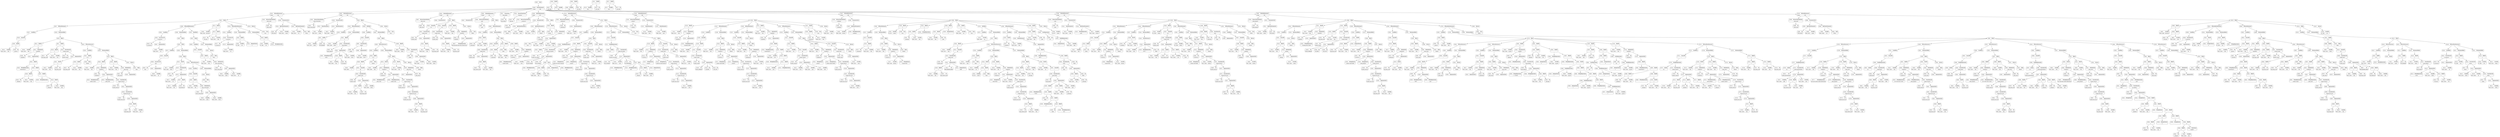digraph ast {
node [shape=none];
96257 [label=<<TABLE border='1' cellspacing='0' cellpadding='10' style='rounded' ><TR><TD border='0'>96257</TD><TD border='0'><B>IfThenStatement</B></TD></TR></TABLE>>];
96257 -> 96197 [weight=2];
96257 -> 96258 [weight=2];
96256 [label=<<TABLE border='1' cellspacing='0' cellpadding='10' style='rounded' ><TR><TD border='0'>96256</TD><TD border='0'><B>Block</B></TD></TR></TABLE>>];
96256 -> 96213 [weight=2];
96256 -> 96217 [weight=2];
96256 -> 96254 [weight=2];
96259 [label=<<TABLE border='1' cellspacing='0' cellpadding='10' style='rounded' ><TR><TD border='0'>96259</TD><TD border='0'><B>Id</B></TD></TR><HR/><TR><TD border='0' cellpadding='5' colspan='2'>is_resource</TD></TR></TABLE>>];
96258 [label=<<TABLE border='1' cellspacing='0' cellpadding='10' style='rounded' ><TR><TD border='0'>96258</TD><TD border='0'><B>StatementBody</B></TD></TR></TABLE>>];
96258 -> 96256 [weight=2];
96261 [label=<<TABLE border='1' cellspacing='0' cellpadding='10' style='rounded' ><TR><TD border='0'>96261</TD><TD border='0'><B>ArgumentList</B></TD></TR></TABLE>>];
96261 -> 96260 [weight=2];
96260 [label=<<TABLE border='1' cellspacing='0' cellpadding='10' style='rounded' ><TR><TD border='0'>96260</TD><TD border='0'><B>Variable</B></TD></TR><HR/><TR><TD border='0' cellpadding='5'>(594, 2253)</TD><TD border='0' cellpadding='5'>fp</TD></TR></TABLE>>];
96263 [label=<<TABLE border='1' cellspacing='0' cellpadding='10' style='rounded' ><TR><TD border='0'>96263</TD><TD border='0'><B>Condition</B></TD></TR></TABLE>>];
96263 -> 96262 [weight=2];
96262 [label=<<TABLE border='1' cellspacing='0' cellpadding='10' style='rounded' ><TR><TD border='0'>96262</TD><TD border='0'><B>FunctionCall</B></TD></TR><HR/><TR><TD border='0' cellpadding='5' colspan='2'>is_resource</TD></TR></TABLE>>];
96262 -> 96259 [weight=2];
96262 -> 96261 [weight=2];
96265 [label=<<TABLE border='1' cellspacing='0' cellpadding='10' style='rounded' ><TR><TD border='0'>96265</TD><TD border='0'><B>Id</B></TD></TR><HR/><TR><TD border='0' cellpadding='5' colspan='2'>feof</TD></TR></TABLE>>];
96267 [label=<<TABLE border='1' cellspacing='0' cellpadding='10' style='rounded' ><TR><TD border='0'>96267</TD><TD border='0'><B>ArgumentList</B></TD></TR></TABLE>>];
96267 -> 96266 [weight=2];
96266 [label=<<TABLE border='1' cellspacing='0' cellpadding='10' style='rounded' ><TR><TD border='0'>96266</TD><TD border='0'><B>Variable</B></TD></TR><HR/><TR><TD border='0' cellpadding='5'>(594, 2253)</TD><TD border='0' cellpadding='5'>fp</TD></TR></TABLE>>];
96269 [label=<<TABLE border='1' cellspacing='0' cellpadding='10' style='rounded' ><TR><TD border='0'>96269</TD><TD border='0'><B>UnaryOP</B></TD></TR><HR/><TR><TD border='0' cellpadding='5' colspan='2'>!</TD></TR></TABLE>>];
96269 -> 96268 [weight=2];
96268 [label=<<TABLE border='1' cellspacing='0' cellpadding='10' style='rounded' ><TR><TD border='0'>96268</TD><TD border='0'><B>FunctionCall</B></TD></TR><HR/><TR><TD border='0' cellpadding='5' colspan='2'>feof</TD></TR></TABLE>>];
96268 -> 96265 [weight=2];
96268 -> 96267 [weight=2];
96271 [label=<<TABLE border='1' cellspacing='0' cellpadding='10' style='rounded' ><TR><TD border='0'>96271</TD><TD border='0'><B>Variable</B></TD></TR><HR/><TR><TD border='0' cellpadding='5'>(594, 2256)</TD><TD border='0' cellpadding='5'>block</TD></TR></TABLE>>];
96270 [label=<<TABLE border='1' cellspacing='0' cellpadding='10' style='rounded' ><TR><TD border='0'>96270</TD><TD border='0'><B>Condition</B></TD></TR></TABLE>>];
96270 -> 96269 [weight=2];
96273 [label=<<TABLE border='1' cellspacing='0' cellpadding='10' style='rounded' ><TR><TD border='0'>96273</TD><TD border='0'><B>Id</B></TD></TR><HR/><TR><TD border='0' cellpadding='5' colspan='2'>fread</TD></TR></TABLE>>];
96272 [label=<<TABLE border='1' cellspacing='0' cellpadding='10' style='rounded' ><TR><TD border='0'>96272</TD><TD border='0'><B>BinOP</B></TD></TR><HR/><TR><TD border='0' cellpadding='5' colspan='2'>=</TD></TR></TABLE>>];
96272 -> 96271 [weight=2];
96272 -> 96279 [weight=2];
96275 [label=<<TABLE border='1' cellspacing='0' cellpadding='10' style='rounded' ><TR><TD border='0'>96275</TD><TD border='0'><B>Variable</B></TD></TR><HR/><TR><TD border='0' cellpadding='5'>(594, 2255)</TD><TD border='0' cellpadding='5'>this</TD></TR></TABLE>>];
96274 [label=<<TABLE border='1' cellspacing='0' cellpadding='10' style='rounded' ><TR><TD border='0'>96274</TD><TD border='0'><B>Variable</B></TD></TR><HR/><TR><TD border='0' cellpadding='5'>(594, 2253)</TD><TD border='0' cellpadding='5'>fp</TD></TR></TABLE>>];
96277 [label=<<TABLE border='1' cellspacing='0' cellpadding='10' style='rounded' ><TR><TD border='0'>96277</TD><TD border='0'><B>BinOP</B></TD></TR><HR/><TR><TD border='0' cellpadding='5' colspan='2'>-&gt;</TD></TR></TABLE>>];
96277 -> 96275 [weight=2];
96277 -> 96276 [weight=2];
96276 [label=<<TABLE border='1' cellspacing='0' cellpadding='10' style='rounded' ><TR><TD border='0'>96276</TD><TD border='0'><B>Id</B></TD></TR><HR/><TR><TD border='0' cellpadding='5' colspan='2'>_ftp_buff_size</TD></TR></TABLE>>];
96279 [label=<<TABLE border='1' cellspacing='0' cellpadding='10' style='rounded' ><TR><TD border='0'>96279</TD><TD border='0'><B>FunctionCall</B></TD></TR><HR/><TR><TD border='0' cellpadding='5' colspan='2'>fread</TD></TR></TABLE>>];
96279 -> 96273 [weight=2];
96279 -> 96278 [weight=2];
96278 [label=<<TABLE border='1' cellspacing='0' cellpadding='10' style='rounded' ><TR><TD border='0'>96278</TD><TD border='0'><B>ArgumentList</B></TD></TR></TABLE>>];
96278 -> 96274 [weight=2];
96278 -> 96277 [weight=2];
96281 [label=<<TABLE border='1' cellspacing='0' cellpadding='10' style='rounded' ><TR><TD border='0'>96281</TD><TD border='0'><B>Variable</B></TD></TR><HR/><TR><TD border='0' cellpadding='5'>(594, 2255)</TD><TD border='0' cellpadding='5'>this</TD></TR></TABLE>>];
96283 [label=<<TABLE border='1' cellspacing='0' cellpadding='10' style='rounded' ><TR><TD border='0'>96283</TD><TD border='0'><B>Variable</B></TD></TR><HR/><TR><TD border='0' cellpadding='5'>(594, 2252)</TD><TD border='0' cellpadding='5'>mode</TD></TR></TABLE>>];
96282 [label=<<TABLE border='1' cellspacing='0' cellpadding='10' style='rounded' ><TR><TD border='0'>96282</TD><TD border='0'><B>Id</B></TD></TR><HR/><TR><TD border='0' cellpadding='5' colspan='2'>_data_write_block</TD></TR></TABLE>>];
96285 [label=<<TABLE border='1' cellspacing='0' cellpadding='10' style='rounded' ><TR><TD border='0'>96285</TD><TD border='0'><B>ArgumentList</B></TD></TR></TABLE>>];
96285 -> 96283 [weight=2];
96285 -> 96284 [weight=2];
96284 [label=<<TABLE border='1' cellspacing='0' cellpadding='10' style='rounded' ><TR><TD border='0'>96284</TD><TD border='0'><B>Variable</B></TD></TR><HR/><TR><TD border='0' cellpadding='5'>(594, 2256)</TD><TD border='0' cellpadding='5'>block</TD></TR></TABLE>>];
96287 [label=<<TABLE border='1' cellspacing='0' cellpadding='10' style='rounded' ><TR><TD border='0'>96287</TD><TD border='0'><B>BinOP</B></TD></TR><HR/><TR><TD border='0' cellpadding='5' colspan='2'>-&gt;</TD></TR></TABLE>>];
96287 -> 96281 [weight=2];
96287 -> 96286 [weight=2];
96286 [label=<<TABLE border='1' cellspacing='0' cellpadding='10' style='rounded' ><TR><TD border='0'>96286</TD><TD border='0'><B>MethodCall</B></TD></TR><HR/><TR><TD border='0' cellpadding='5' colspan='2'>_data_write_block</TD></TR></TABLE>>];
96286 -> 96282 [weight=2];
96286 -> 96285 [weight=2];
96289 [label=<<TABLE border='1' cellspacing='0' cellpadding='10' style='rounded' ><TR><TD border='0'>96289</TD><TD border='0'><B>Condition</B></TD></TR></TABLE>>];
96289 -> 96288 [weight=2];
96288 [label=<<TABLE border='1' cellspacing='0' cellpadding='10' style='rounded' ><TR><TD border='0'>96288</TD><TD border='0'><B>UnaryOP</B></TD></TR><HR/><TR><TD border='0' cellpadding='5' colspan='2'>!</TD></TR></TABLE>>];
96288 -> 96287 [weight=2];
96291 [label=<<TABLE border='1' cellspacing='0' cellpadding='10' style='rounded' ><TR><TD border='0'>96291</TD><TD border='0'><B>Return</B></TD></TR></TABLE>>];
96291 -> 96290 [weight=2];
96290 [label=<<TABLE border='1' cellspacing='0' cellpadding='10' style='rounded' ><TR><TD border='0'>96290</TD><TD border='0'><B>False</B></TD></TR><HR/><TR><TD border='0' cellpadding='5' colspan='2'>false</TD></TR></TABLE>>];
96293 [label=<<TABLE border='1' cellspacing='0' cellpadding='10' style='rounded' ><TR><TD border='0'>96293</TD><TD border='0'><B>StatementBody</B></TD></TR></TABLE>>];
96293 -> 96291 [weight=2];
96292 [label=<<TABLE border='1' cellspacing='0' cellpadding='10' style='rounded' ><TR><TD border='0'>96292</TD><TD border='0'><B>IfThenStatement</B></TD></TR></TABLE>>];
96292 -> 96289 [weight=2];
96292 -> 96293 [weight=2];
96295 [label=<<TABLE border='1' cellspacing='0' cellpadding='10' style='rounded' ><TR><TD border='0'>96295</TD><TD border='0'><B>While</B></TD></TR></TABLE>>];
96295 -> 96270 [weight=2];
96295 -> 96296 [weight=2];
96294 [label=<<TABLE border='1' cellspacing='0' cellpadding='10' style='rounded' ><TR><TD border='0'>96294</TD><TD border='0'><B>Block</B></TD></TR></TABLE>>];
96294 -> 96272 [weight=2];
96294 -> 96292 [weight=2];
96297 [label=<<TABLE border='1' cellspacing='0' cellpadding='10' style='rounded' ><TR><TD border='0'>96297</TD><TD border='0'><B>Block</B></TD></TR></TABLE>>];
96297 -> 96295 [weight=2];
96296 [label=<<TABLE border='1' cellspacing='0' cellpadding='10' style='rounded' ><TR><TD border='0'>96296</TD><TD border='0'><B>StatementBody</B></TD></TR></TABLE>>];
96296 -> 96294 [weight=2];
96299 [label=<<TABLE border='1' cellspacing='0' cellpadding='10' style='rounded' ><TR><TD border='0'>96299</TD><TD border='0'><B>StatementBody</B></TD></TR></TABLE>>];
96299 -> 96297 [weight=2];
96298 [label=<<TABLE border='1' cellspacing='0' cellpadding='10' style='rounded' ><TR><TD border='0'>96298</TD><TD border='0'><B>IfThenElifStatement</B></TD></TR></TABLE>>];
96298 -> 96263 [weight=2];
96298 -> 96299 [weight=2];
96298 -> 96314 [weight=2];
96301 [label=<<TABLE border='1' cellspacing='0' cellpadding='10' style='rounded' ><TR><TD border='0'>96301</TD><TD border='0'><B>Variable</B></TD></TR><HR/><TR><TD border='0' cellpadding='5'>(594, 2255)</TD><TD border='0' cellpadding='5'>this</TD></TR></TABLE>>];
96303 [label=<<TABLE border='1' cellspacing='0' cellpadding='10' style='rounded' ><TR><TD border='0'>96303</TD><TD border='0'><B>Variable</B></TD></TR><HR/><TR><TD border='0' cellpadding='5'>(594, 2252)</TD><TD border='0' cellpadding='5'>mode</TD></TR></TABLE>>];
96302 [label=<<TABLE border='1' cellspacing='0' cellpadding='10' style='rounded' ><TR><TD border='0'>96302</TD><TD border='0'><B>Id</B></TD></TR><HR/><TR><TD border='0' cellpadding='5' colspan='2'>_data_write_block</TD></TR></TABLE>>];
96305 [label=<<TABLE border='1' cellspacing='0' cellpadding='10' style='rounded' ><TR><TD border='0'>96305</TD><TD border='0'><B>ArgumentList</B></TD></TR></TABLE>>];
96305 -> 96303 [weight=2];
96305 -> 96304 [weight=2];
96304 [label=<<TABLE border='1' cellspacing='0' cellpadding='10' style='rounded' ><TR><TD border='0'>96304</TD><TD border='0'><B>Variable</B></TD></TR><HR/><TR><TD border='0' cellpadding='5'>(594, 2253)</TD><TD border='0' cellpadding='5'>fp</TD></TR></TABLE>>];
96307 [label=<<TABLE border='1' cellspacing='0' cellpadding='10' style='rounded' ><TR><TD border='0'>96307</TD><TD border='0'><B>BinOP</B></TD></TR><HR/><TR><TD border='0' cellpadding='5' colspan='2'>-&gt;</TD></TR></TABLE>>];
96307 -> 96301 [weight=2];
96307 -> 96306 [weight=2];
96306 [label=<<TABLE border='1' cellspacing='0' cellpadding='10' style='rounded' ><TR><TD border='0'>96306</TD><TD border='0'><B>MethodCall</B></TD></TR><HR/><TR><TD border='0' cellpadding='5' colspan='2'>_data_write_block</TD></TR></TABLE>>];
96306 -> 96302 [weight=2];
96306 -> 96305 [weight=2];
96309 [label=<<TABLE border='1' cellspacing='0' cellpadding='10' style='rounded' ><TR><TD border='0'>96309</TD><TD border='0'><B>Condition</B></TD></TR></TABLE>>];
96309 -> 96308 [weight=2];
96308 [label=<<TABLE border='1' cellspacing='0' cellpadding='10' style='rounded' ><TR><TD border='0'>96308</TD><TD border='0'><B>UnaryOP</B></TD></TR><HR/><TR><TD border='0' cellpadding='5' colspan='2'>!</TD></TR></TABLE>>];
96308 -> 96307 [weight=2];
96311 [label=<<TABLE border='1' cellspacing='0' cellpadding='10' style='rounded' ><TR><TD border='0'>96311</TD><TD border='0'><B>Return</B></TD></TR></TABLE>>];
96311 -> 96310 [weight=2];
96310 [label=<<TABLE border='1' cellspacing='0' cellpadding='10' style='rounded' ><TR><TD border='0'>96310</TD><TD border='0'><B>False</B></TD></TR><HR/><TR><TD border='0' cellpadding='5' colspan='2'>false</TD></TR></TABLE>>];
96313 [label=<<TABLE border='1' cellspacing='0' cellpadding='10' style='rounded' ><TR><TD border='0'>96313</TD><TD border='0'><B>StatementBody</B></TD></TR></TABLE>>];
96313 -> 96311 [weight=2];
96312 [label=<<TABLE border='1' cellspacing='0' cellpadding='10' style='rounded' ><TR><TD border='0'>96312</TD><TD border='0'><B>ElseIf</B></TD></TR></TABLE>>];
96312 -> 96309 [weight=2];
96312 -> 96313 [weight=2];
96315 [label=<<TABLE border='1' cellspacing='0' cellpadding='10' style='rounded' ><TR><TD border='0'>96315</TD><TD border='0'><B>True</B></TD></TR><HR/><TR><TD border='0' cellpadding='5' colspan='2'>true</TD></TR></TABLE>>];
96314 [label=<<TABLE border='1' cellspacing='0' cellpadding='10' style='rounded' ><TR><TD border='0'>96314</TD><TD border='0'><B>ElseIfList</B></TD></TR></TABLE>>];
96314 -> 96312 [weight=2];
96317 [label=<<TABLE border='1' cellspacing='0' cellpadding='10' style='rounded' ><TR><TD border='0'>96317</TD><TD border='0'><B>Block</B></TD></TR></TABLE>>];
96317 -> 96170 [weight=2];
96317 -> 96185 [weight=2];
96317 -> 96257 [weight=2];
96317 -> 96298 [weight=2];
96317 -> 96316 [weight=2];
96316 [label=<<TABLE border='1' cellspacing='0' cellpadding='10' style='rounded' ><TR><TD border='0'>96316</TD><TD border='0'><B>Return</B></TD></TR></TABLE>>];
96316 -> 96315 [weight=2];
96319 [label=<<TABLE border='1' cellspacing='0' cellpadding='10' style='rounded' ><TR><TD border='0'>96319</TD><TD border='0'><B>Id</B></TD></TR><HR/><TR><TD border='0' cellpadding='5' colspan='2'>_data_write_block</TD></TR></TABLE>>];
96318 [label=<<TABLE border='1' cellspacing='0' cellpadding='10' style='rounded' ><TR><TD border='0'>96318</TD><TD border='0'><B>MethodStatement</B></TD></TR><HR/><TR><TD border='0' cellpadding='5'>Scope</TD><TD border='0' cellpadding='5'>594</TD></TR></TABLE>>];
96318 -> 96161 [weight=2];
96318 -> 96168 [weight=2];
96318 -> 96317 [weight=2];
96321 [label=<<TABLE border='1' cellspacing='0' cellpadding='10' style='rounded' ><TR><TD border='0'>96321</TD><TD border='0'><B>Variable</B></TD></TR><HR/><TR><TD border='0' cellpadding='5'>(595, 2257)</TD><TD border='0' cellpadding='5'>mode</TD></TR></TABLE>>];
96320 [label=<<TABLE border='1' cellspacing='0' cellpadding='10' style='rounded' ><TR><TD border='0'>96320</TD><TD border='0'><B>ReturnValueMethod</B></TD></TR><HR/><TR><TD border='0' cellpadding='5' colspan='2'>_data_write_block</TD></TR></TABLE>>];
96320 -> 96319 [weight=2];
96323 [label=<<TABLE border='1' cellspacing='0' cellpadding='10' style='rounded' ><TR><TD border='0'>96323</TD><TD border='0'><B>Variable</B></TD></TR><HR/><TR><TD border='0' cellpadding='5'>(595, 2258)</TD><TD border='0' cellpadding='5'>block</TD></TR></TABLE>>];
96322 [label=<<TABLE border='1' cellspacing='0' cellpadding='10' style='rounded' ><TR><TD border='0'>96322</TD><TD border='0'><B>ValueParameter</B></TD></TR></TABLE>>];
96322 -> 96321 [weight=2];
96325 [label=<<TABLE border='1' cellspacing='0' cellpadding='10' style='rounded' ><TR><TD border='0'>96325</TD><TD border='0'><B>ParameterList</B></TD></TR></TABLE>>];
96325 -> 96322 [weight=2];
96325 -> 96324 [weight=2];
96324 [label=<<TABLE border='1' cellspacing='0' cellpadding='10' style='rounded' ><TR><TD border='0'>96324</TD><TD border='0'><B>ValueParameter</B></TD></TR></TABLE>>];
96324 -> 96323 [weight=2];
96327 [label=<<TABLE border='1' cellspacing='0' cellpadding='10' style='rounded' ><TR><TD border='0'>96327</TD><TD border='0'><B>RelOP</B></TD></TR><HR/><TR><TD border='0' cellpadding='5' colspan='2'>!=</TD></TR></TABLE>>];
96327 -> 96326 [weight=2];
96327 -> 96328 [weight=2];
96326 [label=<<TABLE border='1' cellspacing='0' cellpadding='10' style='rounded' ><TR><TD border='0'>96326</TD><TD border='0'><B>Variable</B></TD></TR><HR/><TR><TD border='0' cellpadding='5'>(595, 2257)</TD><TD border='0' cellpadding='5'>mode</TD></TR></TABLE>>];
96329 [label=<<TABLE border='1' cellspacing='0' cellpadding='10' style='rounded' ><TR><TD border='0'>96329</TD><TD border='0'><B>Condition</B></TD></TR></TABLE>>];
96329 -> 96327 [weight=2];
96328 [label=<<TABLE border='1' cellspacing='0' cellpadding='10' style='rounded' ><TR><TD border='0'>96328</TD><TD border='0'><B>Id</B></TD></TR><HR/><TR><TD border='0' cellpadding='5' colspan='2'>FTP_BINARY</TD></TR></TABLE>>];
96331 [label=<<TABLE border='1' cellspacing='0' cellpadding='10' style='rounded' ><TR><TD border='0'>96331</TD><TD border='0'><B>BinOP</B></TD></TR><HR/><TR><TD border='0' cellpadding='5' colspan='2'>=</TD></TR></TABLE>>];
96331 -> 96330 [weight=2];
96331 -> 96342 [weight=2];
96330 [label=<<TABLE border='1' cellspacing='0' cellpadding='10' style='rounded' ><TR><TD border='0'>96330</TD><TD border='0'><B>Variable</B></TD></TR><HR/><TR><TD border='0' cellpadding='5'>(595, 2258)</TD><TD border='0' cellpadding='5'>block</TD></TR></TABLE>>];
96333 [label=<<TABLE border='1' cellspacing='0' cellpadding='10' style='rounded' ><TR><TD border='0'>96333</TD><TD border='0'><B>StringExpression</B></TD></TR><HR/><TR><TD border='0' cellpadding='5' colspan='2'>rn|r|n</TD></TR></TABLE>>];
96332 [label=<<TABLE border='1' cellspacing='0' cellpadding='10' style='rounded' ><TR><TD border='0'>96332</TD><TD border='0'><B>Id</B></TD></TR><HR/><TR><TD border='0' cellpadding='5' colspan='2'>preg_replace</TD></TR></TABLE>>];
96335 [label=<<TABLE border='1' cellspacing='0' cellpadding='10' style='rounded' ><TR><TD border='0'>96335</TD><TD border='0'><B>Id</B></TD></TR><HR/><TR><TD border='0' cellpadding='5' colspan='2'>_eol_code</TD></TR></TABLE>>];
96334 [label=<<TABLE border='1' cellspacing='0' cellpadding='10' style='rounded' ><TR><TD border='0'>96334</TD><TD border='0'><B>Variable</B></TD></TR><HR/><TR><TD border='0' cellpadding='5' colspan='2'>this</TD></TR></TABLE>>];
96337 [label=<<TABLE border='1' cellspacing='0' cellpadding='10' style='rounded' ><TR><TD border='0'>96337</TD><TD border='0'><B>Variable</B></TD></TR><HR/><TR><TD border='0' cellpadding='5'>(595, 2259)</TD><TD border='0' cellpadding='5'>this</TD></TR></TABLE>>];
96336 [label=<<TABLE border='1' cellspacing='0' cellpadding='10' style='rounded' ><TR><TD border='0'>96336</TD><TD border='0'><B>BinOP</B></TD></TR><HR/><TR><TD border='0' cellpadding='5' colspan='2'>-&gt;</TD></TR></TABLE>>];
96336 -> 96334 [weight=2];
96336 -> 96335 [weight=2];
96339 [label=<<TABLE border='1' cellspacing='0' cellpadding='10' style='rounded' ><TR><TD border='0'>96339</TD><TD border='0'><B>BinOP</B></TD></TR><HR/><TR><TD border='0' cellpadding='5' colspan='2'>-&gt;</TD></TR></TABLE>>];
96339 -> 96337 [weight=2];
96339 -> 96338 [weight=2];
96338 [label=<<TABLE border='1' cellspacing='0' cellpadding='10' style='rounded' ><TR><TD border='0'>96338</TD><TD border='0'><B>Id</B></TD></TR><HR/><TR><TD border='0' cellpadding='5' colspan='2'>OS_remote</TD></TR></TABLE>>];
96341 [label=<<TABLE border='1' cellspacing='0' cellpadding='10' style='rounded' ><TR><TD border='0'>96341</TD><TD border='0'><B>ArgumentList</B></TD></TR></TABLE>>];
96341 -> 96333 [weight=2];
96341 -> 96339 [weight=2];
96341 -> 96340 [weight=2];
96340 [label=<<TABLE border='1' cellspacing='0' cellpadding='10' style='rounded' ><TR><TD border='0'>96340</TD><TD border='0'><B>Variable</B></TD></TR><HR/><TR><TD border='0' cellpadding='5'>(595, 2258)</TD><TD border='0' cellpadding='5'>block</TD></TR></TABLE>>];
96343 [label=<<TABLE border='1' cellspacing='0' cellpadding='10' style='rounded' ><TR><TD border='0'>96343</TD><TD border='0'><B>IfThenStatement</B></TD></TR></TABLE>>];
96343 -> 96329 [weight=2];
96343 -> 96344 [weight=2];
96342 [label=<<TABLE border='1' cellspacing='0' cellpadding='10' style='rounded' ><TR><TD border='0'>96342</TD><TD border='0'><B>FunctionCall</B></TD></TR><HR/><TR><TD border='0' cellpadding='5' colspan='2'>preg_replace</TD></TR></TABLE>>];
96342 -> 96332 [weight=2];
96342 -> 96341 [weight=2];
96345 [label=<<TABLE border='1' cellspacing='0' cellpadding='10' style='rounded' ><TR><TD border='0'>96345</TD><TD border='0'><B>Variable</B></TD></TR><HR/><TR><TD border='0' cellpadding='5'>(595, 2260)</TD><TD border='0' cellpadding='5'>t</TD></TR></TABLE>>];
96344 [label=<<TABLE border='1' cellspacing='0' cellpadding='10' style='rounded' ><TR><TD border='0'>96344</TD><TD border='0'><B>StatementBody</B></TD></TR></TABLE>>];
96344 -> 96331 [weight=2];
96346 [label=<<TABLE border='1' cellspacing='0' cellpadding='10' style='rounded' ><TR><TD border='0'>96346</TD><TD border='0'><B>BinOP</B></TD></TR><HR/><TR><TD border='0' cellpadding='5' colspan='2'>=</TD></TR></TABLE>>];
96346 -> 96345 [weight=2];
96346 -> 96355 [weight=2];
96349 [label=<<TABLE border='1' cellspacing='0' cellpadding='10' style='rounded' ><TR><TD border='0'>96349</TD><TD border='0'><B>Variable</B></TD></TR><HR/><TR><TD border='0' cellpadding='5'>(595, 2259)</TD><TD border='0' cellpadding='5'>this</TD></TR></TABLE>>];
96348 [label=<<TABLE border='1' cellspacing='0' cellpadding='10' style='rounded' ><TR><TD border='0'>96348</TD><TD border='0'><B>Id</B></TD></TR><HR/><TR><TD border='0' cellpadding='5' colspan='2'>socket_write</TD></TR></TABLE>>];
96351 [label=<<TABLE border='1' cellspacing='0' cellpadding='10' style='rounded' ><TR><TD border='0'>96351</TD><TD border='0'><B>BinOP</B></TD></TR><HR/><TR><TD border='0' cellpadding='5' colspan='2'>-&gt;</TD></TR></TABLE>>];
96351 -> 96349 [weight=2];
96351 -> 96350 [weight=2];
96350 [label=<<TABLE border='1' cellspacing='0' cellpadding='10' style='rounded' ><TR><TD border='0'>96350</TD><TD border='0'><B>Id</B></TD></TR><HR/><TR><TD border='0' cellpadding='5' colspan='2'>_ftp_temp_sock</TD></TR></TABLE>>];
96353 [label=<<TABLE border='1' cellspacing='0' cellpadding='10' style='rounded' ><TR><TD border='0'>96353</TD><TD border='0'><B>ArgumentList</B></TD></TR></TABLE>>];
96353 -> 96351 [weight=2];
96353 -> 96352 [weight=2];
96352 [label=<<TABLE border='1' cellspacing='0' cellpadding='10' style='rounded' ><TR><TD border='0'>96352</TD><TD border='0'><B>Variable</B></TD></TR><HR/><TR><TD border='0' cellpadding='5'>(595, 2258)</TD><TD border='0' cellpadding='5'>block</TD></TR></TABLE>>];
96355 [label=<<TABLE border='1' cellspacing='0' cellpadding='10' style='rounded' ><TR><TD border='0'>96355</TD><TD border='0'><B>UnaryOP</B></TD></TR><HR/><TR><TD border='0' cellpadding='5' colspan='2'>@</TD></TR></TABLE>>];
96355 -> 96354 [weight=2];
96354 [label=<<TABLE border='1' cellspacing='0' cellpadding='10' style='rounded' ><TR><TD border='0'>96354</TD><TD border='0'><B>FunctionCall</B></TD></TR><HR/><TR><TD border='0' cellpadding='5' colspan='2'>socket_write</TD></TR></TABLE>>];
96354 -> 96348 [weight=2];
96354 -> 96353 [weight=2];
96357 [label=<<TABLE border='1' cellspacing='0' cellpadding='10' style='rounded' ><TR><TD border='0'>96357</TD><TD border='0'><B>False</B></TD></TR><HR/><TR><TD border='0' cellpadding='5' colspan='2'>FALSE</TD></TR></TABLE>>];
96356 [label=<<TABLE border='1' cellspacing='0' cellpadding='10' style='rounded' ><TR><TD border='0'>96356</TD><TD border='0'><B>RelOP</B></TD></TR><HR/><TR><TD border='0' cellpadding='5' colspan='2'>===</TD></TR></TABLE>>];
96356 -> 96346 [weight=2];
96356 -> 96357 [weight=2];
96359 [label=<<TABLE border='1' cellspacing='0' cellpadding='10' style='rounded' ><TR><TD border='0'>96359</TD><TD border='0'><B>Variable</B></TD></TR><HR/><TR><TD border='0' cellpadding='5'>(595, 2259)</TD><TD border='0' cellpadding='5'>this</TD></TR></TABLE>>];
96358 [label=<<TABLE border='1' cellspacing='0' cellpadding='10' style='rounded' ><TR><TD border='0'>96358</TD><TD border='0'><B>Condition</B></TD></TR></TABLE>>];
96358 -> 96356 [weight=2];
96361 [label=<<TABLE border='1' cellspacing='0' cellpadding='10' style='rounded' ><TR><TD border='0'>96361</TD><TD border='0'><B>StringExpression</B></TD></TR><HR/><TR><TD border='0' cellpadding='5' colspan='2'>_data_write</TD></TR></TABLE>>];
96360 [label=<<TABLE border='1' cellspacing='0' cellpadding='10' style='rounded' ><TR><TD border='0'>96360</TD><TD border='0'><B>Id</B></TD></TR><HR/><TR><TD border='0' cellpadding='5' colspan='2'>PushError</TD></TR></TABLE>>];
96363 [label=<<TABLE border='1' cellspacing='0' cellpadding='10' style='rounded' ><TR><TD border='0'>96363</TD><TD border='0'><B>Id</B></TD></TR><HR/><TR><TD border='0' cellpadding='5' colspan='2'>socket_strerror</TD></TR></TABLE>>];
96362 [label=<<TABLE border='1' cellspacing='0' cellpadding='10' style='rounded' ><TR><TD border='0'>96362</TD><TD border='0'><B>StringExpression</B></TD></TR><HR/><TR><TD border='0' cellpadding='5' colspan='2'>socket_write</TD></TR></TABLE>>];
96365 [label=<<TABLE border='1' cellspacing='0' cellpadding='10' style='rounded' ><TR><TD border='0'>96365</TD><TD border='0'><B>Variable</B></TD></TR><HR/><TR><TD border='0' cellpadding='5'>(595, 2259)</TD><TD border='0' cellpadding='5'>this</TD></TR></TABLE>>];
96364 [label=<<TABLE border='1' cellspacing='0' cellpadding='10' style='rounded' ><TR><TD border='0'>96364</TD><TD border='0'><B>Id</B></TD></TR><HR/><TR><TD border='0' cellpadding='5' colspan='2'>socket_last_error</TD></TR></TABLE>>];
96367 [label=<<TABLE border='1' cellspacing='0' cellpadding='10' style='rounded' ><TR><TD border='0'>96367</TD><TD border='0'><B>BinOP</B></TD></TR><HR/><TR><TD border='0' cellpadding='5' colspan='2'>-&gt;</TD></TR></TABLE>>];
96367 -> 96365 [weight=2];
96367 -> 96366 [weight=2];
96366 [label=<<TABLE border='1' cellspacing='0' cellpadding='10' style='rounded' ><TR><TD border='0'>96366</TD><TD border='0'><B>Id</B></TD></TR><HR/><TR><TD border='0' cellpadding='5' colspan='2'>_ftp_temp_sock</TD></TR></TABLE>>];
96369 [label=<<TABLE border='1' cellspacing='0' cellpadding='10' style='rounded' ><TR><TD border='0'>96369</TD><TD border='0'><B>FunctionCall</B></TD></TR><HR/><TR><TD border='0' cellpadding='5' colspan='2'>socket_last_error</TD></TR></TABLE>>];
96369 -> 96364 [weight=2];
96369 -> 96368 [weight=2];
96368 [label=<<TABLE border='1' cellspacing='0' cellpadding='10' style='rounded' ><TR><TD border='0'>96368</TD><TD border='0'><B>ArgumentList</B></TD></TR></TABLE>>];
96368 -> 96367 [weight=2];
96371 [label=<<TABLE border='1' cellspacing='0' cellpadding='10' style='rounded' ><TR><TD border='0'>96371</TD><TD border='0'><B>FunctionCall</B></TD></TR><HR/><TR><TD border='0' cellpadding='5' colspan='2'>socket_strerror</TD></TR></TABLE>>];
96371 -> 96363 [weight=2];
96371 -> 96370 [weight=2];
96370 [label=<<TABLE border='1' cellspacing='0' cellpadding='10' style='rounded' ><TR><TD border='0'>96370</TD><TD border='0'><B>ArgumentList</B></TD></TR></TABLE>>];
96370 -> 96369 [weight=2];
96373 [label=<<TABLE border='1' cellspacing='0' cellpadding='10' style='rounded' ><TR><TD border='0'>96373</TD><TD border='0'><B>MethodCall</B></TD></TR><HR/><TR><TD border='0' cellpadding='5' colspan='2'>PushError</TD></TR></TABLE>>];
96373 -> 96360 [weight=2];
96373 -> 96372 [weight=2];
96372 [label=<<TABLE border='1' cellspacing='0' cellpadding='10' style='rounded' ><TR><TD border='0'>96372</TD><TD border='0'><B>ArgumentList</B></TD></TR></TABLE>>];
96372 -> 96361 [weight=2];
96372 -> 96362 [weight=2];
96372 -> 96371 [weight=2];
96375 [label=<<TABLE border='1' cellspacing='0' cellpadding='10' style='rounded' ><TR><TD border='0'>96375</TD><TD border='0'><B>Variable</B></TD></TR><HR/><TR><TD border='0' cellpadding='5'>(595, 2259)</TD><TD border='0' cellpadding='5'>this</TD></TR></TABLE>>];
96374 [label=<<TABLE border='1' cellspacing='0' cellpadding='10' style='rounded' ><TR><TD border='0'>96374</TD><TD border='0'><B>BinOP</B></TD></TR><HR/><TR><TD border='0' cellpadding='5' colspan='2'>-&gt;</TD></TR></TABLE>>];
96374 -> 96359 [weight=2];
96374 -> 96373 [weight=2];
96377 [label=<<TABLE border='1' cellspacing='0' cellpadding='10' style='rounded' ><TR><TD border='0'>96377</TD><TD border='0'><B>ArgumentList</B></TD></TR></TABLE>>];
96376 [label=<<TABLE border='1' cellspacing='0' cellpadding='10' style='rounded' ><TR><TD border='0'>96376</TD><TD border='0'><B>Id</B></TD></TR><HR/><TR><TD border='0' cellpadding='5' colspan='2'>_data_close</TD></TR></TABLE>>];
96379 [label=<<TABLE border='1' cellspacing='0' cellpadding='10' style='rounded' ><TR><TD border='0'>96379</TD><TD border='0'><B>BinOP</B></TD></TR><HR/><TR><TD border='0' cellpadding='5' colspan='2'>-&gt;</TD></TR></TABLE>>];
96379 -> 96375 [weight=2];
96379 -> 96378 [weight=2];
96378 [label=<<TABLE border='1' cellspacing='0' cellpadding='10' style='rounded' ><TR><TD border='0'>96378</TD><TD border='0'><B>MethodCall</B></TD></TR><HR/><TR><TD border='0' cellpadding='5' colspan='2'>_data_close</TD></TR></TABLE>>];
96378 -> 96376 [weight=2];
96378 -> 96377 [weight=2];
96381 [label=<<TABLE border='1' cellspacing='0' cellpadding='10' style='rounded' ><TR><TD border='0'>96381</TD><TD border='0'><B>Return</B></TD></TR></TABLE>>];
96381 -> 96380 [weight=2];
96380 [label=<<TABLE border='1' cellspacing='0' cellpadding='10' style='rounded' ><TR><TD border='0'>96380</TD><TD border='0'><B>False</B></TD></TR><HR/><TR><TD border='0' cellpadding='5' colspan='2'>FALSE</TD></TR></TABLE>>];
96383 [label=<<TABLE border='1' cellspacing='0' cellpadding='10' style='rounded' ><TR><TD border='0'>96383</TD><TD border='0'><B>IfThenStatement</B></TD></TR></TABLE>>];
96383 -> 96358 [weight=2];
96383 -> 96384 [weight=2];
96382 [label=<<TABLE border='1' cellspacing='0' cellpadding='10' style='rounded' ><TR><TD border='0'>96382</TD><TD border='0'><B>Block</B></TD></TR></TABLE>>];
96382 -> 96374 [weight=2];
96382 -> 96379 [weight=2];
96382 -> 96381 [weight=2];
96385 [label=<<TABLE border='1' cellspacing='0' cellpadding='10' style='rounded' ><TR><TD border='0'>96385</TD><TD border='0'><B>Variable</B></TD></TR><HR/><TR><TD border='0' cellpadding='5'>(595, 2258)</TD><TD border='0' cellpadding='5'>block</TD></TR></TABLE>>];
96384 [label=<<TABLE border='1' cellspacing='0' cellpadding='10' style='rounded' ><TR><TD border='0'>96384</TD><TD border='0'><B>StatementBody</B></TD></TR></TABLE>>];
96384 -> 96382 [weight=2];
96387 [label=<<TABLE border='1' cellspacing='0' cellpadding='10' style='rounded' ><TR><TD border='0'>96387</TD><TD border='0'><B>Id</B></TD></TR><HR/><TR><TD border='0' cellpadding='5' colspan='2'>substr</TD></TR></TABLE>>];
96386 [label=<<TABLE border='1' cellspacing='0' cellpadding='10' style='rounded' ><TR><TD border='0'>96386</TD><TD border='0'><B>BinOP</B></TD></TR><HR/><TR><TD border='0' cellpadding='5' colspan='2'>=</TD></TR></TABLE>>];
96386 -> 96385 [weight=2];
96386 -> 96391 [weight=2];
96389 [label=<<TABLE border='1' cellspacing='0' cellpadding='10' style='rounded' ><TR><TD border='0'>96389</TD><TD border='0'><B>Variable</B></TD></TR><HR/><TR><TD border='0' cellpadding='5'>(595, 2260)</TD><TD border='0' cellpadding='5'>t</TD></TR></TABLE>>];
96388 [label=<<TABLE border='1' cellspacing='0' cellpadding='10' style='rounded' ><TR><TD border='0'>96388</TD><TD border='0'><B>Variable</B></TD></TR><HR/><TR><TD border='0' cellpadding='5'>(595, 2258)</TD><TD border='0' cellpadding='5'>block</TD></TR></TABLE>>];
96391 [label=<<TABLE border='1' cellspacing='0' cellpadding='10' style='rounded' ><TR><TD border='0'>96391</TD><TD border='0'><B>FunctionCall</B></TD></TR><HR/><TR><TD border='0' cellpadding='5' colspan='2'>substr</TD></TR></TABLE>>];
96391 -> 96387 [weight=2];
96391 -> 96390 [weight=2];
96390 [label=<<TABLE border='1' cellspacing='0' cellpadding='10' style='rounded' ><TR><TD border='0'>96390</TD><TD border='0'><B>ArgumentList</B></TD></TR></TABLE>>];
96390 -> 96388 [weight=2];
96390 -> 96389 [weight=2];
96392 [label=<<TABLE border='1' cellspacing='0' cellpadding='10' style='rounded' ><TR><TD border='0'>96392</TD><TD border='0'><B>Block</B></TD></TR></TABLE>>];
96392 -> 96383 [weight=2];
96392 -> 96386 [weight=2];
96395 [label=<<TABLE border='1' cellspacing='0' cellpadding='10' style='rounded' ><TR><TD border='0'>96395</TD><TD border='0'><B>Variable</B></TD></TR><HR/><TR><TD border='0' cellpadding='5'>(595, 2258)</TD><TD border='0' cellpadding='5'>block</TD></TR></TABLE>>];
96394 [label=<<TABLE border='1' cellspacing='0' cellpadding='10' style='rounded' ><TR><TD border='0'>96394</TD><TD border='0'><B>Id</B></TD></TR><HR/><TR><TD border='0' cellpadding='5' colspan='2'>empty</TD></TR></TABLE>>];
96397 [label=<<TABLE border='1' cellspacing='0' cellpadding='10' style='rounded' ><TR><TD border='0'>96397</TD><TD border='0'><B>FunctionCall</B></TD></TR><HR/><TR><TD border='0' cellpadding='5' colspan='2'>empty</TD></TR></TABLE>>];
96397 -> 96394 [weight=2];
96397 -> 96396 [weight=2];
96396 [label=<<TABLE border='1' cellspacing='0' cellpadding='10' style='rounded' ><TR><TD border='0'>96396</TD><TD border='0'><B>ArgumentList</B></TD></TR></TABLE>>];
96396 -> 96395 [weight=2];
96399 [label=<<TABLE border='1' cellspacing='0' cellpadding='10' style='rounded' ><TR><TD border='0'>96399</TD><TD border='0'><B>Condition</B></TD></TR></TABLE>>];
96399 -> 96398 [weight=2];
96398 [label=<<TABLE border='1' cellspacing='0' cellpadding='10' style='rounded' ><TR><TD border='0'>96398</TD><TD border='0'><B>UnaryOP</B></TD></TR><HR/><TR><TD border='0' cellpadding='5' colspan='2'>!</TD></TR></TABLE>>];
96398 -> 96397 [weight=2];
96401 [label=<<TABLE border='1' cellspacing='0' cellpadding='10' style='rounded' ><TR><TD border='0'>96401</TD><TD border='0'><B>StatementBody</B></TD></TR></TABLE>>];
96401 -> 96392 [weight=2];
96400 [label=<<TABLE border='1' cellspacing='0' cellpadding='10' style='rounded' ><TR><TD border='0'>96400</TD><TD border='0'><B>DoWhile</B></TD></TR></TABLE>>];
96400 -> 96399 [weight=2];
96400 -> 96401 [weight=2];
96403 [label=<<TABLE border='1' cellspacing='0' cellpadding='10' style='rounded' ><TR><TD border='0'>96403</TD><TD border='0'><B>Return</B></TD></TR></TABLE>>];
96403 -> 96402 [weight=2];
96402 [label=<<TABLE border='1' cellspacing='0' cellpadding='10' style='rounded' ><TR><TD border='0'>96402</TD><TD border='0'><B>True</B></TD></TR><HR/><TR><TD border='0' cellpadding='5' colspan='2'>true</TD></TR></TABLE>>];
96405 [label=<<TABLE border='1' cellspacing='0' cellpadding='10' style='rounded' ><TR><TD border='0'>96405</TD><TD border='0'><B>MethodStatement</B></TD></TR><HR/><TR><TD border='0' cellpadding='5'>Scope</TD><TD border='0' cellpadding='5'>595</TD></TR></TABLE>>];
96405 -> 96320 [weight=2];
96405 -> 96325 [weight=2];
96405 -> 96404 [weight=2];
96404 [label=<<TABLE border='1' cellspacing='0' cellpadding='10' style='rounded' ><TR><TD border='0'>96404</TD><TD border='0'><B>Block</B></TD></TR></TABLE>>];
96404 -> 96343 [weight=2];
96404 -> 96400 [weight=2];
96404 -> 96403 [weight=2];
96407 [label=<<TABLE border='1' cellspacing='0' cellpadding='10' style='rounded' ><TR><TD border='0'>96407</TD><TD border='0'><B>ReturnValueMethod</B></TD></TR><HR/><TR><TD border='0' cellpadding='5' colspan='2'>_data_close</TD></TR></TABLE>>];
96407 -> 96406 [weight=2];
96406 [label=<<TABLE border='1' cellspacing='0' cellpadding='10' style='rounded' ><TR><TD border='0'>96406</TD><TD border='0'><B>Id</B></TD></TR><HR/><TR><TD border='0' cellpadding='5' colspan='2'>_data_close</TD></TR></TABLE>>];
96408 [label=<<TABLE border='1' cellspacing='0' cellpadding='10' style='rounded' ><TR><TD border='0'>96408</TD><TD border='0'><B>ParameterList</B></TD></TR></TABLE>>];
96411 [label=<<TABLE border='1' cellspacing='0' cellpadding='10' style='rounded' ><TR><TD border='0'>96411</TD><TD border='0'><B>Variable</B></TD></TR><HR/><TR><TD border='0' cellpadding='5'>(596, 2261)</TD><TD border='0' cellpadding='5'>this</TD></TR></TABLE>>];
96410 [label=<<TABLE border='1' cellspacing='0' cellpadding='10' style='rounded' ><TR><TD border='0'>96410</TD><TD border='0'><B>Id</B></TD></TR><HR/><TR><TD border='0' cellpadding='5' colspan='2'>socket_close</TD></TR></TABLE>>];
96413 [label=<<TABLE border='1' cellspacing='0' cellpadding='10' style='rounded' ><TR><TD border='0'>96413</TD><TD border='0'><B>BinOP</B></TD></TR><HR/><TR><TD border='0' cellpadding='5' colspan='2'>-&gt;</TD></TR></TABLE>>];
96413 -> 96411 [weight=2];
96413 -> 96412 [weight=2];
96412 [label=<<TABLE border='1' cellspacing='0' cellpadding='10' style='rounded' ><TR><TD border='0'>96412</TD><TD border='0'><B>Id</B></TD></TR><HR/><TR><TD border='0' cellpadding='5' colspan='2'>_ftp_temp_sock</TD></TR></TABLE>>];
96415 [label=<<TABLE border='1' cellspacing='0' cellpadding='10' style='rounded' ><TR><TD border='0'>96415</TD><TD border='0'><B>FunctionCall</B></TD></TR><HR/><TR><TD border='0' cellpadding='5' colspan='2'>socket_close</TD></TR></TABLE>>];
96415 -> 96410 [weight=2];
96415 -> 96414 [weight=2];
96414 [label=<<TABLE border='1' cellspacing='0' cellpadding='10' style='rounded' ><TR><TD border='0'>96414</TD><TD border='0'><B>ArgumentList</B></TD></TR></TABLE>>];
96414 -> 96413 [weight=2];
96416 [label=<<TABLE border='1' cellspacing='0' cellpadding='10' style='rounded' ><TR><TD border='0'>96416</TD><TD border='0'><B>UnaryOP</B></TD></TR><HR/><TR><TD border='0' cellpadding='5' colspan='2'>@</TD></TR></TABLE>>];
96416 -> 96415 [weight=2];
96419 [label=<<TABLE border='1' cellspacing='0' cellpadding='10' style='rounded' ><TR><TD border='0'>96419</TD><TD border='0'><B>Variable</B></TD></TR><HR/><TR><TD border='0' cellpadding='5'>(596, 2261)</TD><TD border='0' cellpadding='5'>this</TD></TR></TABLE>>];
96418 [label=<<TABLE border='1' cellspacing='0' cellpadding='10' style='rounded' ><TR><TD border='0'>96418</TD><TD border='0'><B>Id</B></TD></TR><HR/><TR><TD border='0' cellpadding='5' colspan='2'>socket_close</TD></TR></TABLE>>];
96421 [label=<<TABLE border='1' cellspacing='0' cellpadding='10' style='rounded' ><TR><TD border='0'>96421</TD><TD border='0'><B>BinOP</B></TD></TR><HR/><TR><TD border='0' cellpadding='5' colspan='2'>-&gt;</TD></TR></TABLE>>];
96421 -> 96419 [weight=2];
96421 -> 96420 [weight=2];
96420 [label=<<TABLE border='1' cellspacing='0' cellpadding='10' style='rounded' ><TR><TD border='0'>96420</TD><TD border='0'><B>Id</B></TD></TR><HR/><TR><TD border='0' cellpadding='5' colspan='2'>_ftp_data_sock</TD></TR></TABLE>>];
96423 [label=<<TABLE border='1' cellspacing='0' cellpadding='10' style='rounded' ><TR><TD border='0'>96423</TD><TD border='0'><B>FunctionCall</B></TD></TR><HR/><TR><TD border='0' cellpadding='5' colspan='2'>socket_close</TD></TR></TABLE>>];
96423 -> 96418 [weight=2];
96423 -> 96422 [weight=2];
96422 [label=<<TABLE border='1' cellspacing='0' cellpadding='10' style='rounded' ><TR><TD border='0'>96422</TD><TD border='0'><B>ArgumentList</B></TD></TR></TABLE>>];
96422 -> 96421 [weight=2];
96425 [label=<<TABLE border='1' cellspacing='0' cellpadding='10' style='rounded' ><TR><TD border='0'>96425</TD><TD border='0'><B>Variable</B></TD></TR><HR/><TR><TD border='0' cellpadding='5'>(596, 2261)</TD><TD border='0' cellpadding='5'>this</TD></TR></TABLE>>];
96424 [label=<<TABLE border='1' cellspacing='0' cellpadding='10' style='rounded' ><TR><TD border='0'>96424</TD><TD border='0'><B>UnaryOP</B></TD></TR><HR/><TR><TD border='0' cellpadding='5' colspan='2'>@</TD></TR></TABLE>>];
96424 -> 96423 [weight=2];
96427 [label=<<TABLE border='1' cellspacing='0' cellpadding='10' style='rounded' ><TR><TD border='0'>96427</TD><TD border='0'><B>StringExpression</B></TD></TR><HR/><TR><TD border='0' cellpadding='5' colspan='2'>Disconnected data from remote host</TD></TR></TABLE>>];
96426 [label=<<TABLE border='1' cellspacing='0' cellpadding='10' style='rounded' ><TR><TD border='0'>96426</TD><TD border='0'><B>Id</B></TD></TR><HR/><TR><TD border='0' cellpadding='5' colspan='2'>SendMSG</TD></TR></TABLE>>];
96429 [label=<<TABLE border='1' cellspacing='0' cellpadding='10' style='rounded' ><TR><TD border='0'>96429</TD><TD border='0'><B>MethodCall</B></TD></TR><HR/><TR><TD border='0' cellpadding='5' colspan='2'>SendMSG</TD></TR></TABLE>>];
96429 -> 96426 [weight=2];
96429 -> 96428 [weight=2];
96428 [label=<<TABLE border='1' cellspacing='0' cellpadding='10' style='rounded' ><TR><TD border='0'>96428</TD><TD border='0'><B>ArgumentList</B></TD></TR></TABLE>>];
96428 -> 96427 [weight=2];
96431 [label=<<TABLE border='1' cellspacing='0' cellpadding='10' style='rounded' ><TR><TD border='0'>96431</TD><TD border='0'><B>True</B></TD></TR><HR/><TR><TD border='0' cellpadding='5' colspan='2'>TRUE</TD></TR></TABLE>>];
96430 [label=<<TABLE border='1' cellspacing='0' cellpadding='10' style='rounded' ><TR><TD border='0'>96430</TD><TD border='0'><B>BinOP</B></TD></TR><HR/><TR><TD border='0' cellpadding='5' colspan='2'>-&gt;</TD></TR></TABLE>>];
96430 -> 96425 [weight=2];
96430 -> 96429 [weight=2];
96433 [label=<<TABLE border='1' cellspacing='0' cellpadding='10' style='rounded' ><TR><TD border='0'>96433</TD><TD border='0'><B>Block</B></TD></TR></TABLE>>];
96433 -> 96416 [weight=2];
96433 -> 96424 [weight=2];
96433 -> 96430 [weight=2];
96433 -> 96432 [weight=2];
96432 [label=<<TABLE border='1' cellspacing='0' cellpadding='10' style='rounded' ><TR><TD border='0'>96432</TD><TD border='0'><B>Return</B></TD></TR></TABLE>>];
96432 -> 96431 [weight=2];
96435 [label=<<TABLE border='1' cellspacing='0' cellpadding='10' style='rounded' ><TR><TD border='0'>96435</TD><TD border='0'><B>Id</B></TD></TR><HR/><TR><TD border='0' cellpadding='5' colspan='2'>_quit</TD></TR></TABLE>>];
96434 [label=<<TABLE border='1' cellspacing='0' cellpadding='10' style='rounded' ><TR><TD border='0'>96434</TD><TD border='0'><B>MethodStatement</B></TD></TR><HR/><TR><TD border='0' cellpadding='5'>Scope</TD><TD border='0' cellpadding='5'>596</TD></TR></TABLE>>];
96434 -> 96407 [weight=2];
96434 -> 96408 [weight=2];
96434 -> 96433 [weight=2];
96437 [label=<<TABLE border='1' cellspacing='0' cellpadding='10' style='rounded' ><TR><TD border='0'>96437</TD><TD border='0'><B>ParameterList</B></TD></TR></TABLE>>];
96436 [label=<<TABLE border='1' cellspacing='0' cellpadding='10' style='rounded' ><TR><TD border='0'>96436</TD><TD border='0'><B>ReturnValueMethod</B></TD></TR><HR/><TR><TD border='0' cellpadding='5' colspan='2'>_quit</TD></TR></TABLE>>];
96436 -> 96435 [weight=2];
96439 [label=<<TABLE border='1' cellspacing='0' cellpadding='10' style='rounded' ><TR><TD border='0'>96439</TD><TD border='0'><B>Id</B></TD></TR><HR/><TR><TD border='0' cellpadding='5' colspan='2'>_connected</TD></TR></TABLE>>];
96438 [label=<<TABLE border='1' cellspacing='0' cellpadding='10' style='rounded' ><TR><TD border='0'>96438</TD><TD border='0'><B>Variable</B></TD></TR><HR/><TR><TD border='0' cellpadding='5'>(597, 2262)</TD><TD border='0' cellpadding='5'>this</TD></TR></TABLE>>];
96441 [label=<<TABLE border='1' cellspacing='0' cellpadding='10' style='rounded' ><TR><TD border='0'>96441</TD><TD border='0'><B>Condition</B></TD></TR></TABLE>>];
96441 -> 96440 [weight=2];
96440 [label=<<TABLE border='1' cellspacing='0' cellpadding='10' style='rounded' ><TR><TD border='0'>96440</TD><TD border='0'><B>BinOP</B></TD></TR><HR/><TR><TD border='0' cellpadding='5' colspan='2'>-&gt;</TD></TR></TABLE>>];
96440 -> 96438 [weight=2];
96440 -> 96439 [weight=2];
96443 [label=<<TABLE border='1' cellspacing='0' cellpadding='10' style='rounded' ><TR><TD border='0'>96443</TD><TD border='0'><B>Id</B></TD></TR><HR/><TR><TD border='0' cellpadding='5' colspan='2'>socket_close</TD></TR></TABLE>>];
96445 [label=<<TABLE border='1' cellspacing='0' cellpadding='10' style='rounded' ><TR><TD border='0'>96445</TD><TD border='0'><B>Id</B></TD></TR><HR/><TR><TD border='0' cellpadding='5' colspan='2'>_ftp_control_sock</TD></TR></TABLE>>];
96444 [label=<<TABLE border='1' cellspacing='0' cellpadding='10' style='rounded' ><TR><TD border='0'>96444</TD><TD border='0'><B>Variable</B></TD></TR><HR/><TR><TD border='0' cellpadding='5'>(597, 2262)</TD><TD border='0' cellpadding='5'>this</TD></TR></TABLE>>];
96447 [label=<<TABLE border='1' cellspacing='0' cellpadding='10' style='rounded' ><TR><TD border='0'>96447</TD><TD border='0'><B>ArgumentList</B></TD></TR></TABLE>>];
96447 -> 96446 [weight=2];
96446 [label=<<TABLE border='1' cellspacing='0' cellpadding='10' style='rounded' ><TR><TD border='0'>96446</TD><TD border='0'><B>BinOP</B></TD></TR><HR/><TR><TD border='0' cellpadding='5' colspan='2'>-&gt;</TD></TR></TABLE>>];
96446 -> 96444 [weight=2];
96446 -> 96445 [weight=2];
96449 [label=<<TABLE border='1' cellspacing='0' cellpadding='10' style='rounded' ><TR><TD border='0'>96449</TD><TD border='0'><B>UnaryOP</B></TD></TR><HR/><TR><TD border='0' cellpadding='5' colspan='2'>@</TD></TR></TABLE>>];
96449 -> 96448 [weight=2];
96448 [label=<<TABLE border='1' cellspacing='0' cellpadding='10' style='rounded' ><TR><TD border='0'>96448</TD><TD border='0'><B>FunctionCall</B></TD></TR><HR/><TR><TD border='0' cellpadding='5' colspan='2'>socket_close</TD></TR></TABLE>>];
96448 -> 96443 [weight=2];
96448 -> 96447 [weight=2];
96451 [label=<<TABLE border='1' cellspacing='0' cellpadding='10' style='rounded' ><TR><TD border='0'>96451</TD><TD border='0'><B>Id</B></TD></TR><HR/><TR><TD border='0' cellpadding='5' colspan='2'>_connected</TD></TR></TABLE>>];
96450 [label=<<TABLE border='1' cellspacing='0' cellpadding='10' style='rounded' ><TR><TD border='0'>96450</TD><TD border='0'><B>Variable</B></TD></TR><HR/><TR><TD border='0' cellpadding='5'>(597, 2262)</TD><TD border='0' cellpadding='5'>this</TD></TR></TABLE>>];
96453 [label=<<TABLE border='1' cellspacing='0' cellpadding='10' style='rounded' ><TR><TD border='0'>96453</TD><TD border='0'><B>BinOP</B></TD></TR><HR/><TR><TD border='0' cellpadding='5' colspan='2'>=</TD></TR></TABLE>>];
96453 -> 96452 [weight=2];
96453 -> 96454 [weight=2];
96452 [label=<<TABLE border='1' cellspacing='0' cellpadding='10' style='rounded' ><TR><TD border='0'>96452</TD><TD border='0'><B>BinOP</B></TD></TR><HR/><TR><TD border='0' cellpadding='5' colspan='2'>-&gt;</TD></TR></TABLE>>];
96452 -> 96450 [weight=2];
96452 -> 96451 [weight=2];
96455 [label=<<TABLE border='1' cellspacing='0' cellpadding='10' style='rounded' ><TR><TD border='0'>96455</TD><TD border='0'><B>Variable</B></TD></TR><HR/><TR><TD border='0' cellpadding='5'>(597, 2262)</TD><TD border='0' cellpadding='5'>this</TD></TR></TABLE>>];
96454 [label=<<TABLE border='1' cellspacing='0' cellpadding='10' style='rounded' ><TR><TD border='0'>96454</TD><TD border='0'><B>False</B></TD></TR><HR/><TR><TD border='0' cellpadding='5' colspan='2'>false</TD></TR></TABLE>>];
96457 [label=<<TABLE border='1' cellspacing='0' cellpadding='10' style='rounded' ><TR><TD border='0'>96457</TD><TD border='0'><B>StringExpression</B></TD></TR><HR/><TR><TD border='0' cellpadding='5' colspan='2'>Socket closed</TD></TR></TABLE>>];
96456 [label=<<TABLE border='1' cellspacing='0' cellpadding='10' style='rounded' ><TR><TD border='0'>96456</TD><TD border='0'><B>Id</B></TD></TR><HR/><TR><TD border='0' cellpadding='5' colspan='2'>SendMSG</TD></TR></TABLE>>];
96459 [label=<<TABLE border='1' cellspacing='0' cellpadding='10' style='rounded' ><TR><TD border='0'>96459</TD><TD border='0'><B>MethodCall</B></TD></TR><HR/><TR><TD border='0' cellpadding='5' colspan='2'>SendMSG</TD></TR></TABLE>>];
96459 -> 96456 [weight=2];
96459 -> 96458 [weight=2];
96458 [label=<<TABLE border='1' cellspacing='0' cellpadding='10' style='rounded' ><TR><TD border='0'>96458</TD><TD border='0'><B>ArgumentList</B></TD></TR></TABLE>>];
96458 -> 96457 [weight=2];
96461 [label=<<TABLE border='1' cellspacing='0' cellpadding='10' style='rounded' ><TR><TD border='0'>96461</TD><TD border='0'><B>Block</B></TD></TR></TABLE>>];
96461 -> 96449 [weight=2];
96461 -> 96453 [weight=2];
96461 -> 96460 [weight=2];
96460 [label=<<TABLE border='1' cellspacing='0' cellpadding='10' style='rounded' ><TR><TD border='0'>96460</TD><TD border='0'><B>BinOP</B></TD></TR><HR/><TR><TD border='0' cellpadding='5' colspan='2'>-&gt;</TD></TR></TABLE>>];
96460 -> 96455 [weight=2];
96460 -> 96459 [weight=2];
96463 [label=<<TABLE border='1' cellspacing='0' cellpadding='10' style='rounded' ><TR><TD border='0'>96463</TD><TD border='0'><B>StatementBody</B></TD></TR></TABLE>>];
96463 -> 96461 [weight=2];
96462 [label=<<TABLE border='1' cellspacing='0' cellpadding='10' style='rounded' ><TR><TD border='0'>96462</TD><TD border='0'><B>IfThenStatement</B></TD></TR></TABLE>>];
96462 -> 96441 [weight=2];
96462 -> 96463 [weight=2];
96465 [label=<<TABLE border='1' cellspacing='0' cellpadding='10' style='rounded' ><TR><TD border='0'>96465</TD><TD border='0'><B>MethodStatement</B></TD></TR><HR/><TR><TD border='0' cellpadding='5'>Scope</TD><TD border='0' cellpadding='5'>597</TD></TR></TABLE>>];
96465 -> 96436 [weight=2];
96465 -> 96437 [weight=2];
96465 -> 96464 [weight=2];
96464 [label=<<TABLE border='1' cellspacing='0' cellpadding='10' style='rounded' ><TR><TD border='0'>96464</TD><TD border='0'><B>Block</B></TD></TR></TABLE>>];
96464 -> 96462 [weight=2];
96467 [label=<<TABLE border='1' cellspacing='0' cellpadding='10' style='rounded' ><TR><TD border='0'>96467</TD><TD border='0'><B>Start</B></TD></TR></TABLE>>];
96467 -> 96466 [weight=2];
96466 [label=<<TABLE border='1' cellspacing='0' cellpadding='10' style='rounded' ><TR><TD border='0'>96466</TD><TD border='0'><B>ClassStatement</B></TD></TR><HR/><TR><TD border='0' cellpadding='5'>Scope</TD><TD border='0' cellpadding='5'>586</TD></TR></TABLE>>];
96466 -> 95027 [weight=2];
96466 -> 95029 [weight=2];
96466 -> 95048 [weight=2];
96466 -> 95143 [weight=2];
96466 -> 95262 [weight=2];
96466 -> 95407 [weight=2];
96466 -> 95506 [weight=2];
96466 -> 95987 [weight=2];
96466 -> 96159 [weight=2];
96466 -> 96318 [weight=2];
96466 -> 96405 [weight=2];
96466 -> 96434 [weight=2];
96466 -> 96465 [weight=2];
95027 [label=<<TABLE border='1' cellspacing='0' cellpadding='10' style='rounded' ><TR><TD border='0'>95027</TD><TD border='0'><B>ClassName</B></TD></TR><HR/><TR><TD border='0' cellpadding='5' colspan='2'>ftp_sockets</TD></TR></TABLE>>];
95027 -> 95026 [weight=2];
95026 [label=<<TABLE border='1' cellspacing='0' cellpadding='10' style='rounded' ><TR><TD border='0'>95026</TD><TD border='0'><B>Id</B></TD></TR><HR/><TR><TD border='0' cellpadding='5' colspan='2'>ftp_sockets</TD></TR></TABLE>>];
95029 [label=<<TABLE border='1' cellspacing='0' cellpadding='10' style='rounded' ><TR><TD border='0'>95029</TD><TD border='0'><B>ParentClassName</B></TD></TR><HR/><TR><TD border='0' cellpadding='5' colspan='2'>ftp_base</TD></TR></TABLE>>];
95029 -> 95028 [weight=2];
95028 [label=<<TABLE border='1' cellspacing='0' cellpadding='10' style='rounded' ><TR><TD border='0'>95028</TD><TD border='0'><B>Id</B></TD></TR><HR/><TR><TD border='0' cellpadding='5' colspan='2'>ftp_base</TD></TR></TABLE>>];
95031 [label=<<TABLE border='1' cellspacing='0' cellpadding='10' style='rounded' ><TR><TD border='0'>95031</TD><TD border='0'><B>ReturnValueMethod</B></TD></TR><HR/><TR><TD border='0' cellpadding='5' colspan='2'>__construct</TD></TR></TABLE>>];
95031 -> 95030 [weight=2];
95030 [label=<<TABLE border='1' cellspacing='0' cellpadding='10' style='rounded' ><TR><TD border='0'>95030</TD><TD border='0'><B>Id</B></TD></TR><HR/><TR><TD border='0' cellpadding='5' colspan='2'>__construct</TD></TR></TABLE>>];
95033 [label=<<TABLE border='1' cellspacing='0' cellpadding='10' style='rounded' ><TR><TD border='0'>95033</TD><TD border='0'><B>False</B></TD></TR><HR/><TR><TD border='0' cellpadding='5' colspan='2'>FALSE</TD></TR></TABLE>>];
95032 [label=<<TABLE border='1' cellspacing='0' cellpadding='10' style='rounded' ><TR><TD border='0'>95032</TD><TD border='0'><B>Variable</B></TD></TR><HR/><TR><TD border='0' cellpadding='5'>(587, 2225)</TD><TD border='0' cellpadding='5'>verb</TD></TR></TABLE>>];
95035 [label=<<TABLE border='1' cellspacing='0' cellpadding='10' style='rounded' ><TR><TD border='0'>95035</TD><TD border='0'><B>Variable</B></TD></TR><HR/><TR><TD border='0' cellpadding='5'>(587, 2226)</TD><TD border='0' cellpadding='5'>le</TD></TR></TABLE>>];
95034 [label=<<TABLE border='1' cellspacing='0' cellpadding='10' style='rounded' ><TR><TD border='0'>95034</TD><TD border='0'><B>OptValueParameter</B></TD></TR></TABLE>>];
95034 -> 95032 [weight=2];
95034 -> 95033 [weight=2];
95037 [label=<<TABLE border='1' cellspacing='0' cellpadding='10' style='rounded' ><TR><TD border='0'>95037</TD><TD border='0'><B>OptValueParameter</B></TD></TR></TABLE>>];
95037 -> 95035 [weight=2];
95037 -> 95036 [weight=2];
95036 [label=<<TABLE border='1' cellspacing='0' cellpadding='10' style='rounded' ><TR><TD border='0'>95036</TD><TD border='0'><B>False</B></TD></TR><HR/><TR><TD border='0' cellpadding='5' colspan='2'>FALSE</TD></TR></TABLE>>];
95039 [label=<<TABLE border='1' cellspacing='0' cellpadding='10' style='rounded' ><TR><TD border='0'>95039</TD><TD border='0'><B>Id</B></TD></TR><HR/><TR><TD border='0' cellpadding='5' colspan='2'>parent</TD></TR></TABLE>>];
95038 [label=<<TABLE border='1' cellspacing='0' cellpadding='10' style='rounded' ><TR><TD border='0'>95038</TD><TD border='0'><B>ParameterList</B></TD></TR></TABLE>>];
95038 -> 95034 [weight=2];
95038 -> 95037 [weight=2];
95041 [label=<<TABLE border='1' cellspacing='0' cellpadding='10' style='rounded' ><TR><TD border='0'>95041</TD><TD border='0'><B>True</B></TD></TR><HR/><TR><TD border='0' cellpadding='5' colspan='2'>true</TD></TR></TABLE>>];
95040 [label=<<TABLE border='1' cellspacing='0' cellpadding='10' style='rounded' ><TR><TD border='0'>95040</TD><TD border='0'><B>Id</B></TD></TR><HR/><TR><TD border='0' cellpadding='5' colspan='2'>__construct</TD></TR></TABLE>>];
95043 [label=<<TABLE border='1' cellspacing='0' cellpadding='10' style='rounded' ><TR><TD border='0'>95043</TD><TD border='0'><B>Variable</B></TD></TR><HR/><TR><TD border='0' cellpadding='5'>(587, 2226)</TD><TD border='0' cellpadding='5'>le</TD></TR></TABLE>>];
95042 [label=<<TABLE border='1' cellspacing='0' cellpadding='10' style='rounded' ><TR><TD border='0'>95042</TD><TD border='0'><B>Variable</B></TD></TR><HR/><TR><TD border='0' cellpadding='5'>(587, 2225)</TD><TD border='0' cellpadding='5'>verb</TD></TR></TABLE>>];
95045 [label=<<TABLE border='1' cellspacing='0' cellpadding='10' style='rounded' ><TR><TD border='0'>95045</TD><TD border='0'><B>MethodCall</B></TD></TR><HR/><TR><TD border='0' cellpadding='5' colspan='2'>__construct</TD></TR></TABLE>>];
95045 -> 95040 [weight=2];
95045 -> 95044 [weight=2];
95044 [label=<<TABLE border='1' cellspacing='0' cellpadding='10' style='rounded' ><TR><TD border='0'>95044</TD><TD border='0'><B>ArgumentList</B></TD></TR></TABLE>>];
95044 -> 95041 [weight=2];
95044 -> 95042 [weight=2];
95044 -> 95043 [weight=2];
95047 [label=<<TABLE border='1' cellspacing='0' cellpadding='10' style='rounded' ><TR><TD border='0'>95047</TD><TD border='0'><B>Block</B></TD></TR></TABLE>>];
95047 -> 95046 [weight=2];
95046 [label=<<TABLE border='1' cellspacing='0' cellpadding='10' style='rounded' ><TR><TD border='0'>95046</TD><TD border='0'><B>BinOP</B></TD></TR><HR/><TR><TD border='0' cellpadding='5' colspan='2'>::</TD></TR></TABLE>>];
95046 -> 95039 [weight=2];
95046 -> 95045 [weight=2];
95049 [label=<<TABLE border='1' cellspacing='0' cellpadding='10' style='rounded' ><TR><TD border='0'>95049</TD><TD border='0'><B>Id</B></TD></TR><HR/><TR><TD border='0' cellpadding='5' colspan='2'>_settimeout</TD></TR></TABLE>>];
95048 [label=<<TABLE border='1' cellspacing='0' cellpadding='10' style='rounded' ><TR><TD border='0'>95048</TD><TD border='0'><B>MethodStatement</B></TD></TR><HR/><TR><TD border='0' cellpadding='5'>Scope</TD><TD border='0' cellpadding='5'>587</TD></TR></TABLE>>];
95048 -> 95031 [weight=2];
95048 -> 95038 [weight=2];
95048 -> 95047 [weight=2];
95051 [label=<<TABLE border='1' cellspacing='0' cellpadding='10' style='rounded' ><TR><TD border='0'>95051</TD><TD border='0'><B>Variable</B></TD></TR><HR/><TR><TD border='0' cellpadding='5'>(588, 2227)</TD><TD border='0' cellpadding='5'>sock</TD></TR></TABLE>>];
95050 [label=<<TABLE border='1' cellspacing='0' cellpadding='10' style='rounded' ><TR><TD border='0'>95050</TD><TD border='0'><B>ReturnValueMethod</B></TD></TR><HR/><TR><TD border='0' cellpadding='5' colspan='2'>_settimeout</TD></TR></TABLE>>];
95050 -> 95049 [weight=2];
95053 [label=<<TABLE border='1' cellspacing='0' cellpadding='10' style='rounded' ><TR><TD border='0'>95053</TD><TD border='0'><B>ParameterList</B></TD></TR></TABLE>>];
95053 -> 95052 [weight=2];
95052 [label=<<TABLE border='1' cellspacing='0' cellpadding='10' style='rounded' ><TR><TD border='0'>95052</TD><TD border='0'><B>ValueParameter</B></TD></TR></TABLE>>];
95052 -> 95051 [weight=2];
95055 [label=<<TABLE border='1' cellspacing='0' cellpadding='10' style='rounded' ><TR><TD border='0'>95055</TD><TD border='0'><B>Arobas</B></TD></TR><HR/><TR><TD border='0' cellpadding='5' colspan='2'>@</TD></TR></TABLE>>];
95057 [label=<<TABLE border='1' cellspacing='0' cellpadding='10' style='rounded' ><TR><TD border='0'>95057</TD><TD border='0'><B>Variable</B></TD></TR><HR/><TR><TD border='0' cellpadding='5'>(588, 2227)</TD><TD border='0' cellpadding='5'>sock</TD></TR></TABLE>>];
95056 [label=<<TABLE border='1' cellspacing='0' cellpadding='10' style='rounded' ><TR><TD border='0'>95056</TD><TD border='0'><B>Id</B></TD></TR><HR/><TR><TD border='0' cellpadding='5' colspan='2'>socket_set_option</TD></TR></TABLE>>];
95059 [label=<<TABLE border='1' cellspacing='0' cellpadding='10' style='rounded' ><TR><TD border='0'>95059</TD><TD border='0'><B>Id</B></TD></TR><HR/><TR><TD border='0' cellpadding='5' colspan='2'>SO_RCVTIMEO</TD></TR></TABLE>>];
95058 [label=<<TABLE border='1' cellspacing='0' cellpadding='10' style='rounded' ><TR><TD border='0'>95058</TD><TD border='0'><B>Id</B></TD></TR><HR/><TR><TD border='0' cellpadding='5' colspan='2'>SOL_SOCKET</TD></TR></TABLE>>];
95061 [label=<<TABLE border='1' cellspacing='0' cellpadding='10' style='rounded' ><TR><TD border='0'>95061</TD><TD border='0'><B>Variable</B></TD></TR><HR/><TR><TD border='0' cellpadding='5'>(588, 2228)</TD><TD border='0' cellpadding='5'>this</TD></TR></TABLE>>];
95060 [label=<<TABLE border='1' cellspacing='0' cellpadding='10' style='rounded' ><TR><TD border='0'>95060</TD><TD border='0'><B>StringExpression</B></TD></TR><HR/><TR><TD border='0' cellpadding='5' colspan='2'>sec</TD></TR></TABLE>>];
95063 [label=<<TABLE border='1' cellspacing='0' cellpadding='10' style='rounded' ><TR><TD border='0'>95063</TD><TD border='0'><B>BinOP</B></TD></TR><HR/><TR><TD border='0' cellpadding='5' colspan='2'>-&gt;</TD></TR></TABLE>>];
95063 -> 95061 [weight=2];
95063 -> 95062 [weight=2];
95062 [label=<<TABLE border='1' cellspacing='0' cellpadding='10' style='rounded' ><TR><TD border='0'>95062</TD><TD border='0'><B>Id</B></TD></TR><HR/><TR><TD border='0' cellpadding='5' colspan='2'>_timeout</TD></TR></TABLE>>];
95065 [label=<<TABLE border='1' cellspacing='0' cellpadding='10' style='rounded' ><TR><TD border='0'>95065</TD><TD border='0'><B>IntegerLiteral</B></TD></TR><HR/><TR><TD border='0' cellpadding='5' colspan='2'>0</TD></TR></TABLE>>];
95064 [label=<<TABLE border='1' cellspacing='0' cellpadding='10' style='rounded' ><TR><TD border='0'>95064</TD><TD border='0'><B>StringExpression</B></TD></TR><HR/><TR><TD border='0' cellpadding='5' colspan='2'>usec</TD></TR></TABLE>>];
95067 [label=<<TABLE border='1' cellspacing='0' cellpadding='10' style='rounded' ><TR><TD border='0'>95067</TD><TD border='0'><B>ArgumentList</B></TD></TR></TABLE>>];
95067 -> 95057 [weight=2];
95067 -> 95058 [weight=2];
95067 -> 95059 [weight=2];
95067 -> 95066 [weight=2];
95066 [label=<<TABLE border='1' cellspacing='0' cellpadding='10' style='rounded' ><TR><TD border='0'>95066</TD><TD border='0'><B>Array</B></TD></TR></TABLE>>];
95066 -> 95060 [weight=2];
95066 -> 95063 [weight=2];
95066 -> 95064 [weight=2];
95066 -> 95065 [weight=2];
95069 [label=<<TABLE border='1' cellspacing='0' cellpadding='10' style='rounded' ><TR><TD border='0'>95069</TD><TD border='0'><B>PostfixExpression</B></TD></TR></TABLE>>];
95069 -> 95055 [weight=2];
95069 -> 95068 [weight=2];
95068 [label=<<TABLE border='1' cellspacing='0' cellpadding='10' style='rounded' ><TR><TD border='0'>95068</TD><TD border='0'><B>FunctionCall</B></TD></TR><HR/><TR><TD border='0' cellpadding='5' colspan='2'>socket_set_option</TD></TR></TABLE>>];
95068 -> 95056 [weight=2];
95068 -> 95067 [weight=2];
95071 [label=<<TABLE border='1' cellspacing='0' cellpadding='10' style='rounded' ><TR><TD border='0'>95071</TD><TD border='0'><B>Condition</B></TD></TR></TABLE>>];
95071 -> 95070 [weight=2];
95070 [label=<<TABLE border='1' cellspacing='0' cellpadding='10' style='rounded' ><TR><TD border='0'>95070</TD><TD border='0'><B>UnaryOP</B></TD></TR><HR/><TR><TD border='0' cellpadding='5' colspan='2'>!</TD></TR></TABLE>>];
95070 -> 95069 [weight=2];
95073 [label=<<TABLE border='1' cellspacing='0' cellpadding='10' style='rounded' ><TR><TD border='0'>95073</TD><TD border='0'><B>Id</B></TD></TR><HR/><TR><TD border='0' cellpadding='5' colspan='2'>PushError</TD></TR></TABLE>>];
95072 [label=<<TABLE border='1' cellspacing='0' cellpadding='10' style='rounded' ><TR><TD border='0'>95072</TD><TD border='0'><B>Variable</B></TD></TR><HR/><TR><TD border='0' cellpadding='5'>(588, 2228)</TD><TD border='0' cellpadding='5'>this</TD></TR></TABLE>>];
95075 [label=<<TABLE border='1' cellspacing='0' cellpadding='10' style='rounded' ><TR><TD border='0'>95075</TD><TD border='0'><B>StringLiteral</B></TD></TR><HR/><TR><TD border='0' cellpadding='5' colspan='2'>socket set receive timeout</TD></TR></TABLE>>];
95074 [label=<<TABLE border='1' cellspacing='0' cellpadding='10' style='rounded' ><TR><TD border='0'>95074</TD><TD border='0'><B>StringLiteral</B></TD></TR><HR/><TR><TD border='0' cellpadding='5' colspan='2'>_connect</TD></TR></TABLE>>];
95077 [label=<<TABLE border='1' cellspacing='0' cellpadding='10' style='rounded' ><TR><TD border='0'>95077</TD><TD border='0'><B>Id</B></TD></TR><HR/><TR><TD border='0' cellpadding='5' colspan='2'>socket_last_error</TD></TR></TABLE>>];
95076 [label=<<TABLE border='1' cellspacing='0' cellpadding='10' style='rounded' ><TR><TD border='0'>95076</TD><TD border='0'><B>Id</B></TD></TR><HR/><TR><TD border='0' cellpadding='5' colspan='2'>socket_strerror</TD></TR></TABLE>>];
95079 [label=<<TABLE border='1' cellspacing='0' cellpadding='10' style='rounded' ><TR><TD border='0'>95079</TD><TD border='0'><B>ArgumentList</B></TD></TR></TABLE>>];
95079 -> 95078 [weight=2];
95078 [label=<<TABLE border='1' cellspacing='0' cellpadding='10' style='rounded' ><TR><TD border='0'>95078</TD><TD border='0'><B>Variable</B></TD></TR><HR/><TR><TD border='0' cellpadding='5'>(588, 2227)</TD><TD border='0' cellpadding='5'>sock</TD></TR></TABLE>>];
95081 [label=<<TABLE border='1' cellspacing='0' cellpadding='10' style='rounded' ><TR><TD border='0'>95081</TD><TD border='0'><B>ArgumentList</B></TD></TR></TABLE>>];
95081 -> 95080 [weight=2];
95080 [label=<<TABLE border='1' cellspacing='0' cellpadding='10' style='rounded' ><TR><TD border='0'>95080</TD><TD border='0'><B>FunctionCall</B></TD></TR><HR/><TR><TD border='0' cellpadding='5' colspan='2'>socket_last_error</TD></TR></TABLE>>];
95080 -> 95077 [weight=2];
95080 -> 95079 [weight=2];
95083 [label=<<TABLE border='1' cellspacing='0' cellpadding='10' style='rounded' ><TR><TD border='0'>95083</TD><TD border='0'><B>ArgumentList</B></TD></TR></TABLE>>];
95083 -> 95074 [weight=2];
95083 -> 95075 [weight=2];
95083 -> 95082 [weight=2];
95082 [label=<<TABLE border='1' cellspacing='0' cellpadding='10' style='rounded' ><TR><TD border='0'>95082</TD><TD border='0'><B>FunctionCall</B></TD></TR><HR/><TR><TD border='0' cellpadding='5' colspan='2'>socket_strerror</TD></TR></TABLE>>];
95082 -> 95076 [weight=2];
95082 -> 95081 [weight=2];
95085 [label=<<TABLE border='1' cellspacing='0' cellpadding='10' style='rounded' ><TR><TD border='0'>95085</TD><TD border='0'><B>BinOP</B></TD></TR><HR/><TR><TD border='0' cellpadding='5' colspan='2'>-&gt;</TD></TR></TABLE>>];
95085 -> 95072 [weight=2];
95085 -> 95084 [weight=2];
95084 [label=<<TABLE border='1' cellspacing='0' cellpadding='10' style='rounded' ><TR><TD border='0'>95084</TD><TD border='0'><B>MethodCall</B></TD></TR><HR/><TR><TD border='0' cellpadding='5' colspan='2'>PushError</TD></TR></TABLE>>];
95084 -> 95073 [weight=2];
95084 -> 95083 [weight=2];
95087 [label=<<TABLE border='1' cellspacing='0' cellpadding='10' style='rounded' ><TR><TD border='0'>95087</TD><TD border='0'><B>Id</B></TD></TR><HR/><TR><TD border='0' cellpadding='5' colspan='2'>socket_close</TD></TR></TABLE>>];
95089 [label=<<TABLE border='1' cellspacing='0' cellpadding='10' style='rounded' ><TR><TD border='0'>95089</TD><TD border='0'><B>ArgumentList</B></TD></TR></TABLE>>];
95089 -> 95088 [weight=2];
95088 [label=<<TABLE border='1' cellspacing='0' cellpadding='10' style='rounded' ><TR><TD border='0'>95088</TD><TD border='0'><B>Variable</B></TD></TR><HR/><TR><TD border='0' cellpadding='5'>(588, 2227)</TD><TD border='0' cellpadding='5'>sock</TD></TR></TABLE>>];
95091 [label=<<TABLE border='1' cellspacing='0' cellpadding='10' style='rounded' ><TR><TD border='0'>95091</TD><TD border='0'><B>UnaryOP</B></TD></TR><HR/><TR><TD border='0' cellpadding='5' colspan='2'>@</TD></TR></TABLE>>];
95091 -> 95090 [weight=2];
95090 [label=<<TABLE border='1' cellspacing='0' cellpadding='10' style='rounded' ><TR><TD border='0'>95090</TD><TD border='0'><B>FunctionCall</B></TD></TR><HR/><TR><TD border='0' cellpadding='5' colspan='2'>socket_close</TD></TR></TABLE>>];
95090 -> 95087 [weight=2];
95090 -> 95089 [weight=2];
95093 [label=<<TABLE border='1' cellspacing='0' cellpadding='10' style='rounded' ><TR><TD border='0'>95093</TD><TD border='0'><B>Return</B></TD></TR></TABLE>>];
95093 -> 95092 [weight=2];
95092 [label=<<TABLE border='1' cellspacing='0' cellpadding='10' style='rounded' ><TR><TD border='0'>95092</TD><TD border='0'><B>False</B></TD></TR><HR/><TR><TD border='0' cellpadding='5' colspan='2'>FALSE</TD></TR></TABLE>>];
95095 [label=<<TABLE border='1' cellspacing='0' cellpadding='10' style='rounded' ><TR><TD border='0'>95095</TD><TD border='0'><B>IfThenStatement</B></TD></TR></TABLE>>];
95095 -> 95071 [weight=2];
95095 -> 95096 [weight=2];
95094 [label=<<TABLE border='1' cellspacing='0' cellpadding='10' style='rounded' ><TR><TD border='0'>95094</TD><TD border='0'><B>Block</B></TD></TR></TABLE>>];
95094 -> 95085 [weight=2];
95094 -> 95091 [weight=2];
95094 -> 95093 [weight=2];
95096 [label=<<TABLE border='1' cellspacing='0' cellpadding='10' style='rounded' ><TR><TD border='0'>95096</TD><TD border='0'><B>StatementBody</B></TD></TR></TABLE>>];
95096 -> 95094 [weight=2];
95099 [label=<<TABLE border='1' cellspacing='0' cellpadding='10' style='rounded' ><TR><TD border='0'>95099</TD><TD border='0'><B>Id</B></TD></TR><HR/><TR><TD border='0' cellpadding='5' colspan='2'>socket_set_option</TD></TR></TABLE>>];
95098 [label=<<TABLE border='1' cellspacing='0' cellpadding='10' style='rounded' ><TR><TD border='0'>95098</TD><TD border='0'><B>Arobas</B></TD></TR><HR/><TR><TD border='0' cellpadding='5' colspan='2'>@</TD></TR></TABLE>>];
95101 [label=<<TABLE border='1' cellspacing='0' cellpadding='10' style='rounded' ><TR><TD border='0'>95101</TD><TD border='0'><B>Id</B></TD></TR><HR/><TR><TD border='0' cellpadding='5' colspan='2'>SOL_SOCKET</TD></TR></TABLE>>];
95100 [label=<<TABLE border='1' cellspacing='0' cellpadding='10' style='rounded' ><TR><TD border='0'>95100</TD><TD border='0'><B>Variable</B></TD></TR><HR/><TR><TD border='0' cellpadding='5'>(588, 2227)</TD><TD border='0' cellpadding='5'>sock</TD></TR></TABLE>>];
95103 [label=<<TABLE border='1' cellspacing='0' cellpadding='10' style='rounded' ><TR><TD border='0'>95103</TD><TD border='0'><B>StringExpression</B></TD></TR><HR/><TR><TD border='0' cellpadding='5' colspan='2'>sec</TD></TR></TABLE>>];
95102 [label=<<TABLE border='1' cellspacing='0' cellpadding='10' style='rounded' ><TR><TD border='0'>95102</TD><TD border='0'><B>Id</B></TD></TR><HR/><TR><TD border='0' cellpadding='5' colspan='2'>SO_SNDTIMEO</TD></TR></TABLE>>];
95105 [label=<<TABLE border='1' cellspacing='0' cellpadding='10' style='rounded' ><TR><TD border='0'>95105</TD><TD border='0'><B>Id</B></TD></TR><HR/><TR><TD border='0' cellpadding='5' colspan='2'>_timeout</TD></TR></TABLE>>];
95104 [label=<<TABLE border='1' cellspacing='0' cellpadding='10' style='rounded' ><TR><TD border='0'>95104</TD><TD border='0'><B>Variable</B></TD></TR><HR/><TR><TD border='0' cellpadding='5'>(588, 2228)</TD><TD border='0' cellpadding='5'>this</TD></TR></TABLE>>];
95107 [label=<<TABLE border='1' cellspacing='0' cellpadding='10' style='rounded' ><TR><TD border='0'>95107</TD><TD border='0'><B>StringExpression</B></TD></TR><HR/><TR><TD border='0' cellpadding='5' colspan='2'>usec</TD></TR></TABLE>>];
95106 [label=<<TABLE border='1' cellspacing='0' cellpadding='10' style='rounded' ><TR><TD border='0'>95106</TD><TD border='0'><B>BinOP</B></TD></TR><HR/><TR><TD border='0' cellpadding='5' colspan='2'>-&gt;</TD></TR></TABLE>>];
95106 -> 95104 [weight=2];
95106 -> 95105 [weight=2];
95109 [label=<<TABLE border='1' cellspacing='0' cellpadding='10' style='rounded' ><TR><TD border='0'>95109</TD><TD border='0'><B>Array</B></TD></TR></TABLE>>];
95109 -> 95103 [weight=2];
95109 -> 95106 [weight=2];
95109 -> 95107 [weight=2];
95109 -> 95108 [weight=2];
95108 [label=<<TABLE border='1' cellspacing='0' cellpadding='10' style='rounded' ><TR><TD border='0'>95108</TD><TD border='0'><B>IntegerLiteral</B></TD></TR><HR/><TR><TD border='0' cellpadding='5' colspan='2'>0</TD></TR></TABLE>>];
95111 [label=<<TABLE border='1' cellspacing='0' cellpadding='10' style='rounded' ><TR><TD border='0'>95111</TD><TD border='0'><B>FunctionCall</B></TD></TR><HR/><TR><TD border='0' cellpadding='5' colspan='2'>socket_set_option</TD></TR></TABLE>>];
95111 -> 95099 [weight=2];
95111 -> 95110 [weight=2];
95110 [label=<<TABLE border='1' cellspacing='0' cellpadding='10' style='rounded' ><TR><TD border='0'>95110</TD><TD border='0'><B>ArgumentList</B></TD></TR></TABLE>>];
95110 -> 95100 [weight=2];
95110 -> 95101 [weight=2];
95110 -> 95102 [weight=2];
95110 -> 95109 [weight=2];
95113 [label=<<TABLE border='1' cellspacing='0' cellpadding='10' style='rounded' ><TR><TD border='0'>95113</TD><TD border='0'><B>UnaryOP</B></TD></TR><HR/><TR><TD border='0' cellpadding='5' colspan='2'>!</TD></TR></TABLE>>];
95113 -> 95112 [weight=2];
95112 [label=<<TABLE border='1' cellspacing='0' cellpadding='10' style='rounded' ><TR><TD border='0'>95112</TD><TD border='0'><B>PostfixExpression</B></TD></TR></TABLE>>];
95112 -> 95098 [weight=2];
95112 -> 95111 [weight=2];
95115 [label=<<TABLE border='1' cellspacing='0' cellpadding='10' style='rounded' ><TR><TD border='0'>95115</TD><TD border='0'><B>Variable</B></TD></TR><HR/><TR><TD border='0' cellpadding='5'>(588, 2228)</TD><TD border='0' cellpadding='5'>this</TD></TR></TABLE>>];
95114 [label=<<TABLE border='1' cellspacing='0' cellpadding='10' style='rounded' ><TR><TD border='0'>95114</TD><TD border='0'><B>Condition</B></TD></TR></TABLE>>];
95114 -> 95113 [weight=2];
95117 [label=<<TABLE border='1' cellspacing='0' cellpadding='10' style='rounded' ><TR><TD border='0'>95117</TD><TD border='0'><B>StringLiteral</B></TD></TR><HR/><TR><TD border='0' cellpadding='5' colspan='2'>_connect</TD></TR></TABLE>>];
95116 [label=<<TABLE border='1' cellspacing='0' cellpadding='10' style='rounded' ><TR><TD border='0'>95116</TD><TD border='0'><B>Id</B></TD></TR><HR/><TR><TD border='0' cellpadding='5' colspan='2'>PushError</TD></TR></TABLE>>];
95119 [label=<<TABLE border='1' cellspacing='0' cellpadding='10' style='rounded' ><TR><TD border='0'>95119</TD><TD border='0'><B>Id</B></TD></TR><HR/><TR><TD border='0' cellpadding='5' colspan='2'>socket_strerror</TD></TR></TABLE>>];
95118 [label=<<TABLE border='1' cellspacing='0' cellpadding='10' style='rounded' ><TR><TD border='0'>95118</TD><TD border='0'><B>StringLiteral</B></TD></TR><HR/><TR><TD border='0' cellpadding='5' colspan='2'>socket set send timeout</TD></TR></TABLE>>];
95121 [label=<<TABLE border='1' cellspacing='0' cellpadding='10' style='rounded' ><TR><TD border='0'>95121</TD><TD border='0'><B>Variable</B></TD></TR><HR/><TR><TD border='0' cellpadding='5'>(588, 2227)</TD><TD border='0' cellpadding='5'>sock</TD></TR></TABLE>>];
95120 [label=<<TABLE border='1' cellspacing='0' cellpadding='10' style='rounded' ><TR><TD border='0'>95120</TD><TD border='0'><B>Id</B></TD></TR><HR/><TR><TD border='0' cellpadding='5' colspan='2'>socket_last_error</TD></TR></TABLE>>];
95123 [label=<<TABLE border='1' cellspacing='0' cellpadding='10' style='rounded' ><TR><TD border='0'>95123</TD><TD border='0'><B>FunctionCall</B></TD></TR><HR/><TR><TD border='0' cellpadding='5' colspan='2'>socket_last_error</TD></TR></TABLE>>];
95123 -> 95120 [weight=2];
95123 -> 95122 [weight=2];
95122 [label=<<TABLE border='1' cellspacing='0' cellpadding='10' style='rounded' ><TR><TD border='0'>95122</TD><TD border='0'><B>ArgumentList</B></TD></TR></TABLE>>];
95122 -> 95121 [weight=2];
95125 [label=<<TABLE border='1' cellspacing='0' cellpadding='10' style='rounded' ><TR><TD border='0'>95125</TD><TD border='0'><B>FunctionCall</B></TD></TR><HR/><TR><TD border='0' cellpadding='5' colspan='2'>socket_strerror</TD></TR></TABLE>>];
95125 -> 95119 [weight=2];
95125 -> 95124 [weight=2];
95124 [label=<<TABLE border='1' cellspacing='0' cellpadding='10' style='rounded' ><TR><TD border='0'>95124</TD><TD border='0'><B>ArgumentList</B></TD></TR></TABLE>>];
95124 -> 95123 [weight=2];
95127 [label=<<TABLE border='1' cellspacing='0' cellpadding='10' style='rounded' ><TR><TD border='0'>95127</TD><TD border='0'><B>MethodCall</B></TD></TR><HR/><TR><TD border='0' cellpadding='5' colspan='2'>PushError</TD></TR></TABLE>>];
95127 -> 95116 [weight=2];
95127 -> 95126 [weight=2];
95126 [label=<<TABLE border='1' cellspacing='0' cellpadding='10' style='rounded' ><TR><TD border='0'>95126</TD><TD border='0'><B>ArgumentList</B></TD></TR></TABLE>>];
95126 -> 95117 [weight=2];
95126 -> 95118 [weight=2];
95126 -> 95125 [weight=2];
95128 [label=<<TABLE border='1' cellspacing='0' cellpadding='10' style='rounded' ><TR><TD border='0'>95128</TD><TD border='0'><B>BinOP</B></TD></TR><HR/><TR><TD border='0' cellpadding='5' colspan='2'>-&gt;</TD></TR></TABLE>>];
95128 -> 95115 [weight=2];
95128 -> 95127 [weight=2];
95131 [label=<<TABLE border='1' cellspacing='0' cellpadding='10' style='rounded' ><TR><TD border='0'>95131</TD><TD border='0'><B>Variable</B></TD></TR><HR/><TR><TD border='0' cellpadding='5'>(588, 2227)</TD><TD border='0' cellpadding='5'>sock</TD></TR></TABLE>>];
95130 [label=<<TABLE border='1' cellspacing='0' cellpadding='10' style='rounded' ><TR><TD border='0'>95130</TD><TD border='0'><B>Id</B></TD></TR><HR/><TR><TD border='0' cellpadding='5' colspan='2'>socket_close</TD></TR></TABLE>>];
95133 [label=<<TABLE border='1' cellspacing='0' cellpadding='10' style='rounded' ><TR><TD border='0'>95133</TD><TD border='0'><B>FunctionCall</B></TD></TR><HR/><TR><TD border='0' cellpadding='5' colspan='2'>socket_close</TD></TR></TABLE>>];
95133 -> 95130 [weight=2];
95133 -> 95132 [weight=2];
95132 [label=<<TABLE border='1' cellspacing='0' cellpadding='10' style='rounded' ><TR><TD border='0'>95132</TD><TD border='0'><B>ArgumentList</B></TD></TR></TABLE>>];
95132 -> 95131 [weight=2];
95135 [label=<<TABLE border='1' cellspacing='0' cellpadding='10' style='rounded' ><TR><TD border='0'>95135</TD><TD border='0'><B>False</B></TD></TR><HR/><TR><TD border='0' cellpadding='5' colspan='2'>FALSE</TD></TR></TABLE>>];
95134 [label=<<TABLE border='1' cellspacing='0' cellpadding='10' style='rounded' ><TR><TD border='0'>95134</TD><TD border='0'><B>UnaryOP</B></TD></TR><HR/><TR><TD border='0' cellpadding='5' colspan='2'>@</TD></TR></TABLE>>];
95134 -> 95133 [weight=2];
95137 [label=<<TABLE border='1' cellspacing='0' cellpadding='10' style='rounded' ><TR><TD border='0'>95137</TD><TD border='0'><B>Block</B></TD></TR></TABLE>>];
95137 -> 95128 [weight=2];
95137 -> 95134 [weight=2];
95137 -> 95136 [weight=2];
95136 [label=<<TABLE border='1' cellspacing='0' cellpadding='10' style='rounded' ><TR><TD border='0'>95136</TD><TD border='0'><B>Return</B></TD></TR></TABLE>>];
95136 -> 95135 [weight=2];
95139 [label=<<TABLE border='1' cellspacing='0' cellpadding='10' style='rounded' ><TR><TD border='0'>95139</TD><TD border='0'><B>StatementBody</B></TD></TR></TABLE>>];
95139 -> 95137 [weight=2];
95138 [label=<<TABLE border='1' cellspacing='0' cellpadding='10' style='rounded' ><TR><TD border='0'>95138</TD><TD border='0'><B>IfThenStatement</B></TD></TR></TABLE>>];
95138 -> 95114 [weight=2];
95138 -> 95139 [weight=2];
95141 [label=<<TABLE border='1' cellspacing='0' cellpadding='10' style='rounded' ><TR><TD border='0'>95141</TD><TD border='0'><B>Return</B></TD></TR></TABLE>>];
95141 -> 95140 [weight=2];
95140 [label=<<TABLE border='1' cellspacing='0' cellpadding='10' style='rounded' ><TR><TD border='0'>95140</TD><TD border='0'><B>True</B></TD></TR><HR/><TR><TD border='0' cellpadding='5' colspan='2'>true</TD></TR></TABLE>>];
95143 [label=<<TABLE border='1' cellspacing='0' cellpadding='10' style='rounded' ><TR><TD border='0'>95143</TD><TD border='0'><B>MethodStatement</B></TD></TR><HR/><TR><TD border='0' cellpadding='5'>Scope</TD><TD border='0' cellpadding='5'>588</TD></TR></TABLE>>];
95143 -> 95050 [weight=2];
95143 -> 95053 [weight=2];
95143 -> 95142 [weight=2];
95142 [label=<<TABLE border='1' cellspacing='0' cellpadding='10' style='rounded' ><TR><TD border='0'>95142</TD><TD border='0'><B>Block</B></TD></TR></TABLE>>];
95142 -> 95095 [weight=2];
95142 -> 95138 [weight=2];
95142 -> 95141 [weight=2];
95145 [label=<<TABLE border='1' cellspacing='0' cellpadding='10' style='rounded' ><TR><TD border='0'>95145</TD><TD border='0'><B>ReturnValueMethod</B></TD></TR><HR/><TR><TD border='0' cellpadding='5' colspan='2'>_connect</TD></TR></TABLE>>];
95145 -> 95144 [weight=2];
95144 [label=<<TABLE border='1' cellspacing='0' cellpadding='10' style='rounded' ><TR><TD border='0'>95144</TD><TD border='0'><B>Id</B></TD></TR><HR/><TR><TD border='0' cellpadding='5' colspan='2'>_connect</TD></TR></TABLE>>];
95147 [label=<<TABLE border='1' cellspacing='0' cellpadding='10' style='rounded' ><TR><TD border='0'>95147</TD><TD border='0'><B>ValueParameter</B></TD></TR></TABLE>>];
95147 -> 95146 [weight=2];
95146 [label=<<TABLE border='1' cellspacing='0' cellpadding='10' style='rounded' ><TR><TD border='0'>95146</TD><TD border='0'><B>Variable</B></TD></TR><HR/><TR><TD border='0' cellpadding='5'>(589, 2229)</TD><TD border='0' cellpadding='5'>host</TD></TR></TABLE>>];
95149 [label=<<TABLE border='1' cellspacing='0' cellpadding='10' style='rounded' ><TR><TD border='0'>95149</TD><TD border='0'><B>ValueParameter</B></TD></TR></TABLE>>];
95149 -> 95148 [weight=2];
95148 [label=<<TABLE border='1' cellspacing='0' cellpadding='10' style='rounded' ><TR><TD border='0'>95148</TD><TD border='0'><B>Variable</B></TD></TR><HR/><TR><TD border='0' cellpadding='5'>(589, 2230)</TD><TD border='0' cellpadding='5'>port</TD></TR></TABLE>>];
95151 [label=<<TABLE border='1' cellspacing='0' cellpadding='10' style='rounded' ><TR><TD border='0'>95151</TD><TD border='0'><B>Variable</B></TD></TR><HR/><TR><TD border='0' cellpadding='5'>(589, 2231)</TD><TD border='0' cellpadding='5'>this</TD></TR></TABLE>>];
95150 [label=<<TABLE border='1' cellspacing='0' cellpadding='10' style='rounded' ><TR><TD border='0'>95150</TD><TD border='0'><B>ParameterList</B></TD></TR></TABLE>>];
95150 -> 95147 [weight=2];
95150 -> 95149 [weight=2];
95153 [label=<<TABLE border='1' cellspacing='0' cellpadding='10' style='rounded' ><TR><TD border='0'>95153</TD><TD border='0'><B>StringExpression</B></TD></TR><HR/><TR><TD border='0' cellpadding='5' colspan='2'>Creating socket</TD></TR></TABLE>>];
95152 [label=<<TABLE border='1' cellspacing='0' cellpadding='10' style='rounded' ><TR><TD border='0'>95152</TD><TD border='0'><B>Id</B></TD></TR><HR/><TR><TD border='0' cellpadding='5' colspan='2'>SendMSG</TD></TR></TABLE>>];
95155 [label=<<TABLE border='1' cellspacing='0' cellpadding='10' style='rounded' ><TR><TD border='0'>95155</TD><TD border='0'><B>MethodCall</B></TD></TR><HR/><TR><TD border='0' cellpadding='5' colspan='2'>SendMSG</TD></TR></TABLE>>];
95155 -> 95152 [weight=2];
95155 -> 95154 [weight=2];
95154 [label=<<TABLE border='1' cellspacing='0' cellpadding='10' style='rounded' ><TR><TD border='0'>95154</TD><TD border='0'><B>ArgumentList</B></TD></TR></TABLE>>];
95154 -> 95153 [weight=2];
95156 [label=<<TABLE border='1' cellspacing='0' cellpadding='10' style='rounded' ><TR><TD border='0'>95156</TD><TD border='0'><B>BinOP</B></TD></TR><HR/><TR><TD border='0' cellpadding='5' colspan='2'>-&gt;</TD></TR></TABLE>>];
95156 -> 95151 [weight=2];
95156 -> 95155 [weight=2];
95159 [label=<<TABLE border='1' cellspacing='0' cellpadding='10' style='rounded' ><TR><TD border='0'>95159</TD><TD border='0'><B>BinOP</B></TD></TR><HR/><TR><TD border='0' cellpadding='5' colspan='2'>=</TD></TR></TABLE>>];
95159 -> 95158 [weight=2];
95159 -> 95167 [weight=2];
95158 [label=<<TABLE border='1' cellspacing='0' cellpadding='10' style='rounded' ><TR><TD border='0'>95158</TD><TD border='0'><B>Variable</B></TD></TR><HR/><TR><TD border='0' cellpadding='5'>(589, 2232)</TD><TD border='0' cellpadding='5'>sock</TD></TR></TABLE>>];
95161 [label=<<TABLE border='1' cellspacing='0' cellpadding='10' style='rounded' ><TR><TD border='0'>95161</TD><TD border='0'><B>Id</B></TD></TR><HR/><TR><TD border='0' cellpadding='5' colspan='2'>socket_create</TD></TR></TABLE>>];
95163 [label=<<TABLE border='1' cellspacing='0' cellpadding='10' style='rounded' ><TR><TD border='0'>95163</TD><TD border='0'><B>Id</B></TD></TR><HR/><TR><TD border='0' cellpadding='5' colspan='2'>SOCK_STREAM</TD></TR></TABLE>>];
95162 [label=<<TABLE border='1' cellspacing='0' cellpadding='10' style='rounded' ><TR><TD border='0'>95162</TD><TD border='0'><B>Id</B></TD></TR><HR/><TR><TD border='0' cellpadding='5' colspan='2'>AF_INET</TD></TR></TABLE>>];
95165 [label=<<TABLE border='1' cellspacing='0' cellpadding='10' style='rounded' ><TR><TD border='0'>95165</TD><TD border='0'><B>ArgumentList</B></TD></TR></TABLE>>];
95165 -> 95162 [weight=2];
95165 -> 95163 [weight=2];
95165 -> 95164 [weight=2];
95164 [label=<<TABLE border='1' cellspacing='0' cellpadding='10' style='rounded' ><TR><TD border='0'>95164</TD><TD border='0'><B>Id</B></TD></TR><HR/><TR><TD border='0' cellpadding='5' colspan='2'>SOL_TCP</TD></TR></TABLE>>];
95167 [label=<<TABLE border='1' cellspacing='0' cellpadding='10' style='rounded' ><TR><TD border='0'>95167</TD><TD border='0'><B>UnaryOP</B></TD></TR><HR/><TR><TD border='0' cellpadding='5' colspan='2'>@</TD></TR></TABLE>>];
95167 -> 95166 [weight=2];
95166 [label=<<TABLE border='1' cellspacing='0' cellpadding='10' style='rounded' ><TR><TD border='0'>95166</TD><TD border='0'><B>FunctionCall</B></TD></TR><HR/><TR><TD border='0' cellpadding='5' colspan='2'>socket_create</TD></TR></TABLE>>];
95166 -> 95161 [weight=2];
95166 -> 95165 [weight=2];
95169 [label=<<TABLE border='1' cellspacing='0' cellpadding='10' style='rounded' ><TR><TD border='0'>95169</TD><TD border='0'><B>Condition</B></TD></TR></TABLE>>];
95169 -> 95168 [weight=2];
95168 [label=<<TABLE border='1' cellspacing='0' cellpadding='10' style='rounded' ><TR><TD border='0'>95168</TD><TD border='0'><B>UnaryOP</B></TD></TR><HR/><TR><TD border='0' cellpadding='5' colspan='2'>!</TD></TR></TABLE>>];
95168 -> 95159 [weight=2];
95171 [label=<<TABLE border='1' cellspacing='0' cellpadding='10' style='rounded' ><TR><TD border='0'>95171</TD><TD border='0'><B>Id</B></TD></TR><HR/><TR><TD border='0' cellpadding='5' colspan='2'>PushError</TD></TR></TABLE>>];
95170 [label=<<TABLE border='1' cellspacing='0' cellpadding='10' style='rounded' ><TR><TD border='0'>95170</TD><TD border='0'><B>Variable</B></TD></TR><HR/><TR><TD border='0' cellpadding='5'>(589, 2231)</TD><TD border='0' cellpadding='5'>this</TD></TR></TABLE>>];
95173 [label=<<TABLE border='1' cellspacing='0' cellpadding='10' style='rounded' ><TR><TD border='0'>95173</TD><TD border='0'><B>StringLiteral</B></TD></TR><HR/><TR><TD border='0' cellpadding='5' colspan='2'>socket create failed</TD></TR></TABLE>>];
95172 [label=<<TABLE border='1' cellspacing='0' cellpadding='10' style='rounded' ><TR><TD border='0'>95172</TD><TD border='0'><B>StringLiteral</B></TD></TR><HR/><TR><TD border='0' cellpadding='5' colspan='2'>_connect</TD></TR></TABLE>>];
95175 [label=<<TABLE border='1' cellspacing='0' cellpadding='10' style='rounded' ><TR><TD border='0'>95175</TD><TD border='0'><B>Id</B></TD></TR><HR/><TR><TD border='0' cellpadding='5' colspan='2'>socket_last_error</TD></TR></TABLE>>];
95174 [label=<<TABLE border='1' cellspacing='0' cellpadding='10' style='rounded' ><TR><TD border='0'>95174</TD><TD border='0'><B>Id</B></TD></TR><HR/><TR><TD border='0' cellpadding='5' colspan='2'>socket_strerror</TD></TR></TABLE>>];
95177 [label=<<TABLE border='1' cellspacing='0' cellpadding='10' style='rounded' ><TR><TD border='0'>95177</TD><TD border='0'><B>ArgumentList</B></TD></TR></TABLE>>];
95177 -> 95176 [weight=2];
95176 [label=<<TABLE border='1' cellspacing='0' cellpadding='10' style='rounded' ><TR><TD border='0'>95176</TD><TD border='0'><B>Variable</B></TD></TR><HR/><TR><TD border='0' cellpadding='5'>(589, 2232)</TD><TD border='0' cellpadding='5'>sock</TD></TR></TABLE>>];
95179 [label=<<TABLE border='1' cellspacing='0' cellpadding='10' style='rounded' ><TR><TD border='0'>95179</TD><TD border='0'><B>ArgumentList</B></TD></TR></TABLE>>];
95179 -> 95178 [weight=2];
95178 [label=<<TABLE border='1' cellspacing='0' cellpadding='10' style='rounded' ><TR><TD border='0'>95178</TD><TD border='0'><B>FunctionCall</B></TD></TR><HR/><TR><TD border='0' cellpadding='5' colspan='2'>socket_last_error</TD></TR></TABLE>>];
95178 -> 95175 [weight=2];
95178 -> 95177 [weight=2];
95181 [label=<<TABLE border='1' cellspacing='0' cellpadding='10' style='rounded' ><TR><TD border='0'>95181</TD><TD border='0'><B>ArgumentList</B></TD></TR></TABLE>>];
95181 -> 95172 [weight=2];
95181 -> 95173 [weight=2];
95181 -> 95180 [weight=2];
95180 [label=<<TABLE border='1' cellspacing='0' cellpadding='10' style='rounded' ><TR><TD border='0'>95180</TD><TD border='0'><B>FunctionCall</B></TD></TR><HR/><TR><TD border='0' cellpadding='5' colspan='2'>socket_strerror</TD></TR></TABLE>>];
95180 -> 95174 [weight=2];
95180 -> 95179 [weight=2];
95183 [label=<<TABLE border='1' cellspacing='0' cellpadding='10' style='rounded' ><TR><TD border='0'>95183</TD><TD border='0'><B>BinOP</B></TD></TR><HR/><TR><TD border='0' cellpadding='5' colspan='2'>-&gt;</TD></TR></TABLE>>];
95183 -> 95170 [weight=2];
95183 -> 95182 [weight=2];
95182 [label=<<TABLE border='1' cellspacing='0' cellpadding='10' style='rounded' ><TR><TD border='0'>95182</TD><TD border='0'><B>MethodCall</B></TD></TR><HR/><TR><TD border='0' cellpadding='5' colspan='2'>PushError</TD></TR></TABLE>>];
95182 -> 95171 [weight=2];
95182 -> 95181 [weight=2];
95185 [label=<<TABLE border='1' cellspacing='0' cellpadding='10' style='rounded' ><TR><TD border='0'>95185</TD><TD border='0'><B>Return</B></TD></TR></TABLE>>];
95185 -> 95184 [weight=2];
95184 [label=<<TABLE border='1' cellspacing='0' cellpadding='10' style='rounded' ><TR><TD border='0'>95184</TD><TD border='0'><B>False</B></TD></TR><HR/><TR><TD border='0' cellpadding='5' colspan='2'>FALSE</TD></TR></TABLE>>];
95187 [label=<<TABLE border='1' cellspacing='0' cellpadding='10' style='rounded' ><TR><TD border='0'>95187</TD><TD border='0'><B>IfThenStatement</B></TD></TR></TABLE>>];
95187 -> 95169 [weight=2];
95187 -> 95188 [weight=2];
95186 [label=<<TABLE border='1' cellspacing='0' cellpadding='10' style='rounded' ><TR><TD border='0'>95186</TD><TD border='0'><B>Block</B></TD></TR></TABLE>>];
95186 -> 95183 [weight=2];
95186 -> 95185 [weight=2];
95188 [label=<<TABLE border='1' cellspacing='0' cellpadding='10' style='rounded' ><TR><TD border='0'>95188</TD><TD border='0'><B>StatementBody</B></TD></TR></TABLE>>];
95188 -> 95186 [weight=2];
95191 [label=<<TABLE border='1' cellspacing='0' cellpadding='10' style='rounded' ><TR><TD border='0'>95191</TD><TD border='0'><B>Id</B></TD></TR><HR/><TR><TD border='0' cellpadding='5' colspan='2'>_settimeout</TD></TR></TABLE>>];
95190 [label=<<TABLE border='1' cellspacing='0' cellpadding='10' style='rounded' ><TR><TD border='0'>95190</TD><TD border='0'><B>Variable</B></TD></TR><HR/><TR><TD border='0' cellpadding='5'>(589, 2231)</TD><TD border='0' cellpadding='5'>this</TD></TR></TABLE>>];
95193 [label=<<TABLE border='1' cellspacing='0' cellpadding='10' style='rounded' ><TR><TD border='0'>95193</TD><TD border='0'><B>ArgumentList</B></TD></TR></TABLE>>];
95193 -> 95192 [weight=2];
95192 [label=<<TABLE border='1' cellspacing='0' cellpadding='10' style='rounded' ><TR><TD border='0'>95192</TD><TD border='0'><B>Variable</B></TD></TR><HR/><TR><TD border='0' cellpadding='5'>(589, 2232)</TD><TD border='0' cellpadding='5'>sock</TD></TR></TABLE>>];
95195 [label=<<TABLE border='1' cellspacing='0' cellpadding='10' style='rounded' ><TR><TD border='0'>95195</TD><TD border='0'><B>BinOP</B></TD></TR><HR/><TR><TD border='0' cellpadding='5' colspan='2'>-&gt;</TD></TR></TABLE>>];
95195 -> 95190 [weight=2];
95195 -> 95194 [weight=2];
95194 [label=<<TABLE border='1' cellspacing='0' cellpadding='10' style='rounded' ><TR><TD border='0'>95194</TD><TD border='0'><B>MethodCall</B></TD></TR><HR/><TR><TD border='0' cellpadding='5' colspan='2'>_settimeout</TD></TR></TABLE>>];
95194 -> 95191 [weight=2];
95194 -> 95193 [weight=2];
95197 [label=<<TABLE border='1' cellspacing='0' cellpadding='10' style='rounded' ><TR><TD border='0'>95197</TD><TD border='0'><B>Condition</B></TD></TR></TABLE>>];
95197 -> 95196 [weight=2];
95196 [label=<<TABLE border='1' cellspacing='0' cellpadding='10' style='rounded' ><TR><TD border='0'>95196</TD><TD border='0'><B>UnaryOP</B></TD></TR><HR/><TR><TD border='0' cellpadding='5' colspan='2'>!</TD></TR></TABLE>>];
95196 -> 95195 [weight=2];
95199 [label=<<TABLE border='1' cellspacing='0' cellpadding='10' style='rounded' ><TR><TD border='0'>95199</TD><TD border='0'><B>Return</B></TD></TR></TABLE>>];
95199 -> 95198 [weight=2];
95198 [label=<<TABLE border='1' cellspacing='0' cellpadding='10' style='rounded' ><TR><TD border='0'>95198</TD><TD border='0'><B>False</B></TD></TR><HR/><TR><TD border='0' cellpadding='5' colspan='2'>FALSE</TD></TR></TABLE>>];
95201 [label=<<TABLE border='1' cellspacing='0' cellpadding='10' style='rounded' ><TR><TD border='0'>95201</TD><TD border='0'><B>StatementBody</B></TD></TR></TABLE>>];
95201 -> 95199 [weight=2];
95200 [label=<<TABLE border='1' cellspacing='0' cellpadding='10' style='rounded' ><TR><TD border='0'>95200</TD><TD border='0'><B>IfThenStatement</B></TD></TR></TABLE>>];
95200 -> 95197 [weight=2];
95200 -> 95201 [weight=2];
95203 [label=<<TABLE border='1' cellspacing='0' cellpadding='10' style='rounded' ><TR><TD border='0'>95203</TD><TD border='0'><B>Id</B></TD></TR><HR/><TR><TD border='0' cellpadding='5' colspan='2'>SendMSG</TD></TR></TABLE>>];
95202 [label=<<TABLE border='1' cellspacing='0' cellpadding='10' style='rounded' ><TR><TD border='0'>95202</TD><TD border='0'><B>Variable</B></TD></TR><HR/><TR><TD border='0' cellpadding='5'>(589, 2231)</TD><TD border='0' cellpadding='5'>this</TD></TR></TABLE>>];
95205 [label=<<TABLE border='1' cellspacing='0' cellpadding='10' style='rounded' ><TR><TD border='0'>95205</TD><TD border='0'><B>BinOP</B></TD></TR><HR/><TR><TD border='0' cellpadding='5' colspan='2'>.</TD></TR></TABLE>>];
95205 -> 95204 [weight=2];
95205 -> 95207 [weight=2];
95204 [label=<<TABLE border='1' cellspacing='0' cellpadding='10' style='rounded' ><TR><TD border='0'>95204</TD><TD border='0'><B>StringExpression</B></TD></TR><HR/><TR><TD border='0' cellpadding='5' colspan='2'>Connecting to '</TD></TR></TABLE>>];
95207 [label=<<TABLE border='1' cellspacing='0' cellpadding='10' style='rounded' ><TR><TD border='0'>95207</TD><TD border='0'><B>BinOP</B></TD></TR><HR/><TR><TD border='0' cellpadding='5' colspan='2'>.</TD></TR></TABLE>>];
95207 -> 95206 [weight=2];
95207 -> 95209 [weight=2];
95206 [label=<<TABLE border='1' cellspacing='0' cellpadding='10' style='rounded' ><TR><TD border='0'>95206</TD><TD border='0'><B>Variable</B></TD></TR><HR/><TR><TD border='0' cellpadding='5'>(589, 2229)</TD><TD border='0' cellpadding='5'>host</TD></TR></TABLE>>];
95209 [label=<<TABLE border='1' cellspacing='0' cellpadding='10' style='rounded' ><TR><TD border='0'>95209</TD><TD border='0'><B>BinOP</B></TD></TR><HR/><TR><TD border='0' cellpadding='5' colspan='2'>.</TD></TR></TABLE>>];
95209 -> 95208 [weight=2];
95209 -> 95211 [weight=2];
95208 [label=<<TABLE border='1' cellspacing='0' cellpadding='10' style='rounded' ><TR><TD border='0'>95208</TD><TD border='0'><B>StringExpression</B></TD></TR><HR/><TR><TD border='0' cellpadding='5' colspan='2'>:</TD></TR></TABLE>>];
95211 [label=<<TABLE border='1' cellspacing='0' cellpadding='10' style='rounded' ><TR><TD border='0'>95211</TD><TD border='0'><B>BinOP</B></TD></TR><HR/><TR><TD border='0' cellpadding='5' colspan='2'>.</TD></TR></TABLE>>];
95211 -> 95210 [weight=2];
95211 -> 95212 [weight=2];
95210 [label=<<TABLE border='1' cellspacing='0' cellpadding='10' style='rounded' ><TR><TD border='0'>95210</TD><TD border='0'><B>Variable</B></TD></TR><HR/><TR><TD border='0' cellpadding='5'>(589, 2230)</TD><TD border='0' cellpadding='5'>port</TD></TR></TABLE>>];
95213 [label=<<TABLE border='1' cellspacing='0' cellpadding='10' style='rounded' ><TR><TD border='0'>95213</TD><TD border='0'><B>ArgumentList</B></TD></TR></TABLE>>];
95213 -> 95205 [weight=2];
95212 [label=<<TABLE border='1' cellspacing='0' cellpadding='10' style='rounded' ><TR><TD border='0'>95212</TD><TD border='0'><B>StringExpression</B></TD></TR><HR/><TR><TD border='0' cellpadding='5' colspan='2'>'</TD></TR></TABLE>>];
95215 [label=<<TABLE border='1' cellspacing='0' cellpadding='10' style='rounded' ><TR><TD border='0'>95215</TD><TD border='0'><B>BinOP</B></TD></TR><HR/><TR><TD border='0' cellpadding='5' colspan='2'>-&gt;</TD></TR></TABLE>>];
95215 -> 95202 [weight=2];
95215 -> 95214 [weight=2];
95214 [label=<<TABLE border='1' cellspacing='0' cellpadding='10' style='rounded' ><TR><TD border='0'>95214</TD><TD border='0'><B>MethodCall</B></TD></TR><HR/><TR><TD border='0' cellpadding='5' colspan='2'>SendMSG</TD></TR></TABLE>>];
95214 -> 95203 [weight=2];
95214 -> 95213 [weight=2];
95217 [label=<<TABLE border='1' cellspacing='0' cellpadding='10' style='rounded' ><TR><TD border='0'>95217</TD><TD border='0'><B>Variable</B></TD></TR><HR/><TR><TD border='0' cellpadding='5'>(589, 2233)</TD><TD border='0' cellpadding='5'>res</TD></TR></TABLE>>];
95218 [label=<<TABLE border='1' cellspacing='0' cellpadding='10' style='rounded' ><TR><TD border='0'>95218</TD><TD border='0'><B>BinOP</B></TD></TR><HR/><TR><TD border='0' cellpadding='5' colspan='2'>=</TD></TR></TABLE>>];
95218 -> 95217 [weight=2];
95218 -> 95226 [weight=2];
95221 [label=<<TABLE border='1' cellspacing='0' cellpadding='10' style='rounded' ><TR><TD border='0'>95221</TD><TD border='0'><B>Variable</B></TD></TR><HR/><TR><TD border='0' cellpadding='5'>(589, 2232)</TD><TD border='0' cellpadding='5'>sock</TD></TR></TABLE>>];
95220 [label=<<TABLE border='1' cellspacing='0' cellpadding='10' style='rounded' ><TR><TD border='0'>95220</TD><TD border='0'><B>Id</B></TD></TR><HR/><TR><TD border='0' cellpadding='5' colspan='2'>socket_connect</TD></TR></TABLE>>];
95223 [label=<<TABLE border='1' cellspacing='0' cellpadding='10' style='rounded' ><TR><TD border='0'>95223</TD><TD border='0'><B>Variable</B></TD></TR><HR/><TR><TD border='0' cellpadding='5'>(589, 2230)</TD><TD border='0' cellpadding='5'>port</TD></TR></TABLE>>];
95222 [label=<<TABLE border='1' cellspacing='0' cellpadding='10' style='rounded' ><TR><TD border='0'>95222</TD><TD border='0'><B>Variable</B></TD></TR><HR/><TR><TD border='0' cellpadding='5'>(589, 2229)</TD><TD border='0' cellpadding='5'>host</TD></TR></TABLE>>];
95225 [label=<<TABLE border='1' cellspacing='0' cellpadding='10' style='rounded' ><TR><TD border='0'>95225</TD><TD border='0'><B>FunctionCall</B></TD></TR><HR/><TR><TD border='0' cellpadding='5' colspan='2'>socket_connect</TD></TR></TABLE>>];
95225 -> 95220 [weight=2];
95225 -> 95224 [weight=2];
95224 [label=<<TABLE border='1' cellspacing='0' cellpadding='10' style='rounded' ><TR><TD border='0'>95224</TD><TD border='0'><B>ArgumentList</B></TD></TR></TABLE>>];
95224 -> 95221 [weight=2];
95224 -> 95222 [weight=2];
95224 -> 95223 [weight=2];
95227 [label=<<TABLE border='1' cellspacing='0' cellpadding='10' style='rounded' ><TR><TD border='0'>95227</TD><TD border='0'><B>UnaryOP</B></TD></TR><HR/><TR><TD border='0' cellpadding='5' colspan='2'>!</TD></TR></TABLE>>];
95227 -> 95218 [weight=2];
95226 [label=<<TABLE border='1' cellspacing='0' cellpadding='10' style='rounded' ><TR><TD border='0'>95226</TD><TD border='0'><B>UnaryOP</B></TD></TR><HR/><TR><TD border='0' cellpadding='5' colspan='2'>@</TD></TR></TABLE>>];
95226 -> 95225 [weight=2];
95229 [label=<<TABLE border='1' cellspacing='0' cellpadding='10' style='rounded' ><TR><TD border='0'>95229</TD><TD border='0'><B>Variable</B></TD></TR><HR/><TR><TD border='0' cellpadding='5'>(589, 2231)</TD><TD border='0' cellpadding='5'>this</TD></TR></TABLE>>];
95228 [label=<<TABLE border='1' cellspacing='0' cellpadding='10' style='rounded' ><TR><TD border='0'>95228</TD><TD border='0'><B>Condition</B></TD></TR></TABLE>>];
95228 -> 95227 [weight=2];
95231 [label=<<TABLE border='1' cellspacing='0' cellpadding='10' style='rounded' ><TR><TD border='0'>95231</TD><TD border='0'><B>StringLiteral</B></TD></TR><HR/><TR><TD border='0' cellpadding='5' colspan='2'>_connect</TD></TR></TABLE>>];
95230 [label=<<TABLE border='1' cellspacing='0' cellpadding='10' style='rounded' ><TR><TD border='0'>95230</TD><TD border='0'><B>Id</B></TD></TR><HR/><TR><TD border='0' cellpadding='5' colspan='2'>PushError</TD></TR></TABLE>>];
95233 [label=<<TABLE border='1' cellspacing='0' cellpadding='10' style='rounded' ><TR><TD border='0'>95233</TD><TD border='0'><B>Id</B></TD></TR><HR/><TR><TD border='0' cellpadding='5' colspan='2'>socket_strerror</TD></TR></TABLE>>];
95232 [label=<<TABLE border='1' cellspacing='0' cellpadding='10' style='rounded' ><TR><TD border='0'>95232</TD><TD border='0'><B>StringLiteral</B></TD></TR><HR/><TR><TD border='0' cellpadding='5' colspan='2'>socket connect failed</TD></TR></TABLE>>];
95235 [label=<<TABLE border='1' cellspacing='0' cellpadding='10' style='rounded' ><TR><TD border='0'>95235</TD><TD border='0'><B>Variable</B></TD></TR><HR/><TR><TD border='0' cellpadding='5'>(589, 2232)</TD><TD border='0' cellpadding='5'>sock</TD></TR></TABLE>>];
95234 [label=<<TABLE border='1' cellspacing='0' cellpadding='10' style='rounded' ><TR><TD border='0'>95234</TD><TD border='0'><B>Id</B></TD></TR><HR/><TR><TD border='0' cellpadding='5' colspan='2'>socket_last_error</TD></TR></TABLE>>];
95237 [label=<<TABLE border='1' cellspacing='0' cellpadding='10' style='rounded' ><TR><TD border='0'>95237</TD><TD border='0'><B>FunctionCall</B></TD></TR><HR/><TR><TD border='0' cellpadding='5' colspan='2'>socket_last_error</TD></TR></TABLE>>];
95237 -> 95234 [weight=2];
95237 -> 95236 [weight=2];
95236 [label=<<TABLE border='1' cellspacing='0' cellpadding='10' style='rounded' ><TR><TD border='0'>95236</TD><TD border='0'><B>ArgumentList</B></TD></TR></TABLE>>];
95236 -> 95235 [weight=2];
95239 [label=<<TABLE border='1' cellspacing='0' cellpadding='10' style='rounded' ><TR><TD border='0'>95239</TD><TD border='0'><B>FunctionCall</B></TD></TR><HR/><TR><TD border='0' cellpadding='5' colspan='2'>socket_strerror</TD></TR></TABLE>>];
95239 -> 95233 [weight=2];
95239 -> 95238 [weight=2];
95238 [label=<<TABLE border='1' cellspacing='0' cellpadding='10' style='rounded' ><TR><TD border='0'>95238</TD><TD border='0'><B>ArgumentList</B></TD></TR></TABLE>>];
95238 -> 95237 [weight=2];
95241 [label=<<TABLE border='1' cellspacing='0' cellpadding='10' style='rounded' ><TR><TD border='0'>95241</TD><TD border='0'><B>MethodCall</B></TD></TR><HR/><TR><TD border='0' cellpadding='5' colspan='2'>PushError</TD></TR></TABLE>>];
95241 -> 95230 [weight=2];
95241 -> 95240 [weight=2];
95240 [label=<<TABLE border='1' cellspacing='0' cellpadding='10' style='rounded' ><TR><TD border='0'>95240</TD><TD border='0'><B>ArgumentList</B></TD></TR></TABLE>>];
95240 -> 95231 [weight=2];
95240 -> 95232 [weight=2];
95240 -> 95239 [weight=2];
95242 [label=<<TABLE border='1' cellspacing='0' cellpadding='10' style='rounded' ><TR><TD border='0'>95242</TD><TD border='0'><B>BinOP</B></TD></TR><HR/><TR><TD border='0' cellpadding='5' colspan='2'>-&gt;</TD></TR></TABLE>>];
95242 -> 95229 [weight=2];
95242 -> 95241 [weight=2];
95245 [label=<<TABLE border='1' cellspacing='0' cellpadding='10' style='rounded' ><TR><TD border='0'>95245</TD><TD border='0'><B>Variable</B></TD></TR><HR/><TR><TD border='0' cellpadding='5'>(589, 2232)</TD><TD border='0' cellpadding='5'>sock</TD></TR></TABLE>>];
95244 [label=<<TABLE border='1' cellspacing='0' cellpadding='10' style='rounded' ><TR><TD border='0'>95244</TD><TD border='0'><B>Id</B></TD></TR><HR/><TR><TD border='0' cellpadding='5' colspan='2'>socket_close</TD></TR></TABLE>>];
95247 [label=<<TABLE border='1' cellspacing='0' cellpadding='10' style='rounded' ><TR><TD border='0'>95247</TD><TD border='0'><B>FunctionCall</B></TD></TR><HR/><TR><TD border='0' cellpadding='5' colspan='2'>socket_close</TD></TR></TABLE>>];
95247 -> 95244 [weight=2];
95247 -> 95246 [weight=2];
95246 [label=<<TABLE border='1' cellspacing='0' cellpadding='10' style='rounded' ><TR><TD border='0'>95246</TD><TD border='0'><B>ArgumentList</B></TD></TR></TABLE>>];
95246 -> 95245 [weight=2];
95249 [label=<<TABLE border='1' cellspacing='0' cellpadding='10' style='rounded' ><TR><TD border='0'>95249</TD><TD border='0'><B>False</B></TD></TR><HR/><TR><TD border='0' cellpadding='5' colspan='2'>FALSE</TD></TR></TABLE>>];
95248 [label=<<TABLE border='1' cellspacing='0' cellpadding='10' style='rounded' ><TR><TD border='0'>95248</TD><TD border='0'><B>UnaryOP</B></TD></TR><HR/><TR><TD border='0' cellpadding='5' colspan='2'>@</TD></TR></TABLE>>];
95248 -> 95247 [weight=2];
95251 [label=<<TABLE border='1' cellspacing='0' cellpadding='10' style='rounded' ><TR><TD border='0'>95251</TD><TD border='0'><B>Block</B></TD></TR></TABLE>>];
95251 -> 95242 [weight=2];
95251 -> 95248 [weight=2];
95251 -> 95250 [weight=2];
95250 [label=<<TABLE border='1' cellspacing='0' cellpadding='10' style='rounded' ><TR><TD border='0'>95250</TD><TD border='0'><B>Return</B></TD></TR></TABLE>>];
95250 -> 95249 [weight=2];
95253 [label=<<TABLE border='1' cellspacing='0' cellpadding='10' style='rounded' ><TR><TD border='0'>95253</TD><TD border='0'><B>StatementBody</B></TD></TR></TABLE>>];
95253 -> 95251 [weight=2];
95252 [label=<<TABLE border='1' cellspacing='0' cellpadding='10' style='rounded' ><TR><TD border='0'>95252</TD><TD border='0'><B>IfThenStatement</B></TD></TR></TABLE>>];
95252 -> 95228 [weight=2];
95252 -> 95253 [weight=2];
95255 [label=<<TABLE border='1' cellspacing='0' cellpadding='10' style='rounded' ><TR><TD border='0'>95255</TD><TD border='0'><B>Id</B></TD></TR><HR/><TR><TD border='0' cellpadding='5' colspan='2'>_connected</TD></TR></TABLE>>];
95254 [label=<<TABLE border='1' cellspacing='0' cellpadding='10' style='rounded' ><TR><TD border='0'>95254</TD><TD border='0'><B>Variable</B></TD></TR><HR/><TR><TD border='0' cellpadding='5'>(589, 2231)</TD><TD border='0' cellpadding='5'>this</TD></TR></TABLE>>];
95257 [label=<<TABLE border='1' cellspacing='0' cellpadding='10' style='rounded' ><TR><TD border='0'>95257</TD><TD border='0'><B>BinOP</B></TD></TR><HR/><TR><TD border='0' cellpadding='5' colspan='2'>=</TD></TR></TABLE>>];
95257 -> 95256 [weight=2];
95257 -> 95258 [weight=2];
95256 [label=<<TABLE border='1' cellspacing='0' cellpadding='10' style='rounded' ><TR><TD border='0'>95256</TD><TD border='0'><B>BinOP</B></TD></TR><HR/><TR><TD border='0' cellpadding='5' colspan='2'>-&gt;</TD></TR></TABLE>>];
95256 -> 95254 [weight=2];
95256 -> 95255 [weight=2];
95259 [label=<<TABLE border='1' cellspacing='0' cellpadding='10' style='rounded' ><TR><TD border='0'>95259</TD><TD border='0'><B>Variable</B></TD></TR><HR/><TR><TD border='0' cellpadding='5'>(589, 2232)</TD><TD border='0' cellpadding='5'>sock</TD></TR></TABLE>>];
95258 [label=<<TABLE border='1' cellspacing='0' cellpadding='10' style='rounded' ><TR><TD border='0'>95258</TD><TD border='0'><B>True</B></TD></TR><HR/><TR><TD border='0' cellpadding='5' colspan='2'>true</TD></TR></TABLE>>];
95261 [label=<<TABLE border='1' cellspacing='0' cellpadding='10' style='rounded' ><TR><TD border='0'>95261</TD><TD border='0'><B>Block</B></TD></TR></TABLE>>];
95261 -> 95156 [weight=2];
95261 -> 95187 [weight=2];
95261 -> 95200 [weight=2];
95261 -> 95215 [weight=2];
95261 -> 95252 [weight=2];
95261 -> 95257 [weight=2];
95261 -> 95260 [weight=2];
95260 [label=<<TABLE border='1' cellspacing='0' cellpadding='10' style='rounded' ><TR><TD border='0'>95260</TD><TD border='0'><B>Return</B></TD></TR></TABLE>>];
95260 -> 95259 [weight=2];
95263 [label=<<TABLE border='1' cellspacing='0' cellpadding='10' style='rounded' ><TR><TD border='0'>95263</TD><TD border='0'><B>Id</B></TD></TR><HR/><TR><TD border='0' cellpadding='5' colspan='2'>_readmsg</TD></TR></TABLE>>];
95262 [label=<<TABLE border='1' cellspacing='0' cellpadding='10' style='rounded' ><TR><TD border='0'>95262</TD><TD border='0'><B>MethodStatement</B></TD></TR><HR/><TR><TD border='0' cellpadding='5'>Scope</TD><TD border='0' cellpadding='5'>589</TD></TR></TABLE>>];
95262 -> 95145 [weight=2];
95262 -> 95150 [weight=2];
95262 -> 95261 [weight=2];
95265 [label=<<TABLE border='1' cellspacing='0' cellpadding='10' style='rounded' ><TR><TD border='0'>95265</TD><TD border='0'><B>Variable</B></TD></TR><HR/><TR><TD border='0' cellpadding='5'>(590, 2234)</TD><TD border='0' cellpadding='5'>fnction</TD></TR></TABLE>>];
95264 [label=<<TABLE border='1' cellspacing='0' cellpadding='10' style='rounded' ><TR><TD border='0'>95264</TD><TD border='0'><B>ReturnValueMethod</B></TD></TR><HR/><TR><TD border='0' cellpadding='5' colspan='2'>_readmsg</TD></TR></TABLE>>];
95264 -> 95263 [weight=2];
95267 [label=<<TABLE border='1' cellspacing='0' cellpadding='10' style='rounded' ><TR><TD border='0'>95267</TD><TD border='0'><B>OptValueParameter</B></TD></TR></TABLE>>];
95267 -> 95265 [weight=2];
95267 -> 95266 [weight=2];
95266 [label=<<TABLE border='1' cellspacing='0' cellpadding='10' style='rounded' ><TR><TD border='0'>95266</TD><TD border='0'><B>StringExpression</B></TD></TR><HR/><TR><TD border='0' cellpadding='5' colspan='2'>_readmsg</TD></TR></TABLE>>];
95268 [label=<<TABLE border='1' cellspacing='0' cellpadding='10' style='rounded' ><TR><TD border='0'>95268</TD><TD border='0'><B>ParameterList</B></TD></TR></TABLE>>];
95268 -> 95267 [weight=2];
95271 [label=<<TABLE border='1' cellspacing='0' cellpadding='10' style='rounded' ><TR><TD border='0'>95271</TD><TD border='0'><B>Id</B></TD></TR><HR/><TR><TD border='0' cellpadding='5' colspan='2'>_connected</TD></TR></TABLE>>];
95270 [label=<<TABLE border='1' cellspacing='0' cellpadding='10' style='rounded' ><TR><TD border='0'>95270</TD><TD border='0'><B>Variable</B></TD></TR><HR/><TR><TD border='0' cellpadding='5'>(590, 2235)</TD><TD border='0' cellpadding='5'>this</TD></TR></TABLE>>];
95273 [label=<<TABLE border='1' cellspacing='0' cellpadding='10' style='rounded' ><TR><TD border='0'>95273</TD><TD border='0'><B>UnaryOP</B></TD></TR><HR/><TR><TD border='0' cellpadding='5' colspan='2'>!</TD></TR></TABLE>>];
95273 -> 95272 [weight=2];
95272 [label=<<TABLE border='1' cellspacing='0' cellpadding='10' style='rounded' ><TR><TD border='0'>95272</TD><TD border='0'><B>BinOP</B></TD></TR><HR/><TR><TD border='0' cellpadding='5' colspan='2'>-&gt;</TD></TR></TABLE>>];
95272 -> 95270 [weight=2];
95272 -> 95271 [weight=2];
95275 [label=<<TABLE border='1' cellspacing='0' cellpadding='10' style='rounded' ><TR><TD border='0'>95275</TD><TD border='0'><B>Variable</B></TD></TR><HR/><TR><TD border='0' cellpadding='5'>(590, 2235)</TD><TD border='0' cellpadding='5'>this</TD></TR></TABLE>>];
95274 [label=<<TABLE border='1' cellspacing='0' cellpadding='10' style='rounded' ><TR><TD border='0'>95274</TD><TD border='0'><B>Condition</B></TD></TR></TABLE>>];
95274 -> 95273 [weight=2];
95277 [label=<<TABLE border='1' cellspacing='0' cellpadding='10' style='rounded' ><TR><TD border='0'>95277</TD><TD border='0'><B>Variable</B></TD></TR><HR/><TR><TD border='0' cellpadding='5'>(590, 2234)</TD><TD border='0' cellpadding='5'>fnction</TD></TR></TABLE>>];
95276 [label=<<TABLE border='1' cellspacing='0' cellpadding='10' style='rounded' ><TR><TD border='0'>95276</TD><TD border='0'><B>Id</B></TD></TR><HR/><TR><TD border='0' cellpadding='5' colspan='2'>PushError</TD></TR></TABLE>>];
95279 [label=<<TABLE border='1' cellspacing='0' cellpadding='10' style='rounded' ><TR><TD border='0'>95279</TD><TD border='0'><B>ArgumentList</B></TD></TR></TABLE>>];
95279 -> 95277 [weight=2];
95279 -> 95278 [weight=2];
95278 [label=<<TABLE border='1' cellspacing='0' cellpadding='10' style='rounded' ><TR><TD border='0'>95278</TD><TD border='0'><B>StringLiteral</B></TD></TR><HR/><TR><TD border='0' cellpadding='5' colspan='2'>Connect first</TD></TR></TABLE>>];
95281 [label=<<TABLE border='1' cellspacing='0' cellpadding='10' style='rounded' ><TR><TD border='0'>95281</TD><TD border='0'><B>BinOP</B></TD></TR><HR/><TR><TD border='0' cellpadding='5' colspan='2'>-&gt;</TD></TR></TABLE>>];
95281 -> 95275 [weight=2];
95281 -> 95280 [weight=2];
95280 [label=<<TABLE border='1' cellspacing='0' cellpadding='10' style='rounded' ><TR><TD border='0'>95280</TD><TD border='0'><B>MethodCall</B></TD></TR><HR/><TR><TD border='0' cellpadding='5' colspan='2'>PushError</TD></TR></TABLE>>];
95280 -> 95276 [weight=2];
95280 -> 95279 [weight=2];
95283 [label=<<TABLE border='1' cellspacing='0' cellpadding='10' style='rounded' ><TR><TD border='0'>95283</TD><TD border='0'><B>Return</B></TD></TR></TABLE>>];
95283 -> 95282 [weight=2];
95282 [label=<<TABLE border='1' cellspacing='0' cellpadding='10' style='rounded' ><TR><TD border='0'>95282</TD><TD border='0'><B>False</B></TD></TR><HR/><TR><TD border='0' cellpadding='5' colspan='2'>FALSE</TD></TR></TABLE>>];
95285 [label=<<TABLE border='1' cellspacing='0' cellpadding='10' style='rounded' ><TR><TD border='0'>95285</TD><TD border='0'><B>IfThenStatement</B></TD></TR></TABLE>>];
95285 -> 95274 [weight=2];
95285 -> 95286 [weight=2];
95284 [label=<<TABLE border='1' cellspacing='0' cellpadding='10' style='rounded' ><TR><TD border='0'>95284</TD><TD border='0'><B>Block</B></TD></TR></TABLE>>];
95284 -> 95281 [weight=2];
95284 -> 95283 [weight=2];
95287 [label=<<TABLE border='1' cellspacing='0' cellpadding='10' style='rounded' ><TR><TD border='0'>95287</TD><TD border='0'><B>Variable</B></TD></TR><HR/><TR><TD border='0' cellpadding='5'>(0, 817)</TD><TD border='0' cellpadding='5'>result</TD></TR></TABLE>>];
95286 [label=<<TABLE border='1' cellspacing='0' cellpadding='10' style='rounded' ><TR><TD border='0'>95286</TD><TD border='0'><B>StatementBody</B></TD></TR></TABLE>>];
95286 -> 95284 [weight=2];
95289 [label=<<TABLE border='1' cellspacing='0' cellpadding='10' style='rounded' ><TR><TD border='0'>95289</TD><TD border='0'><B>True</B></TD></TR><HR/><TR><TD border='0' cellpadding='5' colspan='2'>true</TD></TR></TABLE>>];
95288 [label=<<TABLE border='1' cellspacing='0' cellpadding='10' style='rounded' ><TR><TD border='0'>95288</TD><TD border='0'><B>BinOP</B></TD></TR><HR/><TR><TD border='0' cellpadding='5' colspan='2'>=</TD></TR></TABLE>>];
95288 -> 95287 [weight=2];
95288 -> 95289 [weight=2];
95291 [label=<<TABLE border='1' cellspacing='0' cellpadding='10' style='rounded' ><TR><TD border='0'>95291</TD><TD border='0'><B>Id</B></TD></TR><HR/><TR><TD border='0' cellpadding='5' colspan='2'>_message</TD></TR></TABLE>>];
95290 [label=<<TABLE border='1' cellspacing='0' cellpadding='10' style='rounded' ><TR><TD border='0'>95290</TD><TD border='0'><B>Variable</B></TD></TR><HR/><TR><TD border='0' cellpadding='5'>(590, 2235)</TD><TD border='0' cellpadding='5'>this</TD></TR></TABLE>>];
95293 [label=<<TABLE border='1' cellspacing='0' cellpadding='10' style='rounded' ><TR><TD border='0'>95293</TD><TD border='0'><B>BinOP</B></TD></TR><HR/><TR><TD border='0' cellpadding='5' colspan='2'>=</TD></TR></TABLE>>];
95293 -> 95292 [weight=2];
95293 -> 95294 [weight=2];
95292 [label=<<TABLE border='1' cellspacing='0' cellpadding='10' style='rounded' ><TR><TD border='0'>95292</TD><TD border='0'><B>BinOP</B></TD></TR><HR/><TR><TD border='0' cellpadding='5' colspan='2'>-&gt;</TD></TR></TABLE>>];
95292 -> 95290 [weight=2];
95292 -> 95291 [weight=2];
95295 [label=<<TABLE border='1' cellspacing='0' cellpadding='10' style='rounded' ><TR><TD border='0'>95295</TD><TD border='0'><B>Variable</B></TD></TR><HR/><TR><TD border='0' cellpadding='5'>(590, 2235)</TD><TD border='0' cellpadding='5'>this</TD></TR></TABLE>>];
95294 [label=<<TABLE border='1' cellspacing='0' cellpadding='10' style='rounded' ><TR><TD border='0'>95294</TD><TD border='0'><B>StringExpression</B></TD></TR><HR/><TR><TD border='0' cellpadding='5' colspan='2'></TD></TR></TABLE>>];
95297 [label=<<TABLE border='1' cellspacing='0' cellpadding='10' style='rounded' ><TR><TD border='0'>95297</TD><TD border='0'><B>BinOP</B></TD></TR><HR/><TR><TD border='0' cellpadding='5' colspan='2'>-&gt;</TD></TR></TABLE>>];
95297 -> 95295 [weight=2];
95297 -> 95296 [weight=2];
95296 [label=<<TABLE border='1' cellspacing='0' cellpadding='10' style='rounded' ><TR><TD border='0'>95296</TD><TD border='0'><B>Id</B></TD></TR><HR/><TR><TD border='0' cellpadding='5' colspan='2'>_code</TD></TR></TABLE>>];
95299 [label=<<TABLE border='1' cellspacing='0' cellpadding='10' style='rounded' ><TR><TD border='0'>95299</TD><TD border='0'><B>IntegerLiteral</B></TD></TR><HR/><TR><TD border='0' cellpadding='5' colspan='2'>0</TD></TR></TABLE>>];
95298 [label=<<TABLE border='1' cellspacing='0' cellpadding='10' style='rounded' ><TR><TD border='0'>95298</TD><TD border='0'><B>BinOP</B></TD></TR><HR/><TR><TD border='0' cellpadding='5' colspan='2'>=</TD></TR></TABLE>>];
95298 -> 95297 [weight=2];
95298 -> 95299 [weight=2];
95301 [label=<<TABLE border='1' cellspacing='0' cellpadding='10' style='rounded' ><TR><TD border='0'>95301</TD><TD border='0'><B>BinOP</B></TD></TR><HR/><TR><TD border='0' cellpadding='5' colspan='2'>=</TD></TR></TABLE>>];
95301 -> 95300 [weight=2];
95301 -> 95302 [weight=2];
95300 [label=<<TABLE border='1' cellspacing='0' cellpadding='10' style='rounded' ><TR><TD border='0'>95300</TD><TD border='0'><B>Variable</B></TD></TR><HR/><TR><TD border='0' cellpadding='5'>(590, 2236)</TD><TD border='0' cellpadding='5'>go</TD></TR></TABLE>>];
95303 [label=<<TABLE border='1' cellspacing='0' cellpadding='10' style='rounded' ><TR><TD border='0'>95303</TD><TD border='0'><B>Variable</B></TD></TR><HR/><TR><TD border='0' cellpadding='5'>(590, 2237)</TD><TD border='0' cellpadding='5'>tmp</TD></TR></TABLE>>];
95302 [label=<<TABLE border='1' cellspacing='0' cellpadding='10' style='rounded' ><TR><TD border='0'>95302</TD><TD border='0'><B>True</B></TD></TR><HR/><TR><TD border='0' cellpadding='5' colspan='2'>true</TD></TR></TABLE>>];
95304 [label=<<TABLE border='1' cellspacing='0' cellpadding='10' style='rounded' ><TR><TD border='0'>95304</TD><TD border='0'><B>BinOP</B></TD></TR><HR/><TR><TD border='0' cellpadding='5' colspan='2'>=</TD></TR></TABLE>>];
95304 -> 95303 [weight=2];
95304 -> 95314 [weight=2];
95307 [label=<<TABLE border='1' cellspacing='0' cellpadding='10' style='rounded' ><TR><TD border='0'>95307</TD><TD border='0'><B>Variable</B></TD></TR><HR/><TR><TD border='0' cellpadding='5'>(590, 2235)</TD><TD border='0' cellpadding='5'>this</TD></TR></TABLE>>];
95306 [label=<<TABLE border='1' cellspacing='0' cellpadding='10' style='rounded' ><TR><TD border='0'>95306</TD><TD border='0'><B>Id</B></TD></TR><HR/><TR><TD border='0' cellpadding='5' colspan='2'>socket_read</TD></TR></TABLE>>];
95309 [label=<<TABLE border='1' cellspacing='0' cellpadding='10' style='rounded' ><TR><TD border='0'>95309</TD><TD border='0'><B>BinOP</B></TD></TR><HR/><TR><TD border='0' cellpadding='5' colspan='2'>-&gt;</TD></TR></TABLE>>];
95309 -> 95307 [weight=2];
95309 -> 95308 [weight=2];
95308 [label=<<TABLE border='1' cellspacing='0' cellpadding='10' style='rounded' ><TR><TD border='0'>95308</TD><TD border='0'><B>Id</B></TD></TR><HR/><TR><TD border='0' cellpadding='5' colspan='2'>_ftp_control_sock</TD></TR></TABLE>>];
95311 [label=<<TABLE border='1' cellspacing='0' cellpadding='10' style='rounded' ><TR><TD border='0'>95311</TD><TD border='0'><B>Id</B></TD></TR><HR/><TR><TD border='0' cellpadding='5' colspan='2'>PHP_BINARY_READ</TD></TR></TABLE>>];
95310 [label=<<TABLE border='1' cellspacing='0' cellpadding='10' style='rounded' ><TR><TD border='0'>95310</TD><TD border='0'><B>IntegerLiteral</B></TD></TR><HR/><TR><TD border='0' cellpadding='5' colspan='2'>4096</TD></TR></TABLE>>];
95313 [label=<<TABLE border='1' cellspacing='0' cellpadding='10' style='rounded' ><TR><TD border='0'>95313</TD><TD border='0'><B>FunctionCall</B></TD></TR><HR/><TR><TD border='0' cellpadding='5' colspan='2'>socket_read</TD></TR></TABLE>>];
95313 -> 95306 [weight=2];
95313 -> 95312 [weight=2];
95312 [label=<<TABLE border='1' cellspacing='0' cellpadding='10' style='rounded' ><TR><TD border='0'>95312</TD><TD border='0'><B>ArgumentList</B></TD></TR></TABLE>>];
95312 -> 95309 [weight=2];
95312 -> 95310 [weight=2];
95312 -> 95311 [weight=2];
95315 [label=<<TABLE border='1' cellspacing='0' cellpadding='10' style='rounded' ><TR><TD border='0'>95315</TD><TD border='0'><B>Variable</B></TD></TR><HR/><TR><TD border='0' cellpadding='5'>(590, 2237)</TD><TD border='0' cellpadding='5'>tmp</TD></TR></TABLE>>];
95314 [label=<<TABLE border='1' cellspacing='0' cellpadding='10' style='rounded' ><TR><TD border='0'>95314</TD><TD border='0'><B>UnaryOP</B></TD></TR><HR/><TR><TD border='0' cellpadding='5' colspan='2'>@</TD></TR></TABLE>>];
95314 -> 95313 [weight=2];
95317 [label=<<TABLE border='1' cellspacing='0' cellpadding='10' style='rounded' ><TR><TD border='0'>95317</TD><TD border='0'><B>False</B></TD></TR><HR/><TR><TD border='0' cellpadding='5' colspan='2'>false</TD></TR></TABLE>>];
95316 [label=<<TABLE border='1' cellspacing='0' cellpadding='10' style='rounded' ><TR><TD border='0'>95316</TD><TD border='0'><B>RelOP</B></TD></TR><HR/><TR><TD border='0' cellpadding='5' colspan='2'>===</TD></TR></TABLE>>];
95316 -> 95315 [weight=2];
95316 -> 95317 [weight=2];
95319 [label=<<TABLE border='1' cellspacing='0' cellpadding='10' style='rounded' ><TR><TD border='0'>95319</TD><TD border='0'><B>Variable</B></TD></TR><HR/><TR><TD border='0' cellpadding='5'>(590, 2236)</TD><TD border='0' cellpadding='5'>go</TD></TR></TABLE>>];
95318 [label=<<TABLE border='1' cellspacing='0' cellpadding='10' style='rounded' ><TR><TD border='0'>95318</TD><TD border='0'><B>Condition</B></TD></TR></TABLE>>];
95318 -> 95316 [weight=2];
95321 [label=<<TABLE border='1' cellspacing='0' cellpadding='10' style='rounded' ><TR><TD border='0'>95321</TD><TD border='0'><B>Variable</B></TD></TR><HR/><TR><TD border='0' cellpadding='5'>(0, 817)</TD><TD border='0' cellpadding='5'>result</TD></TR></TABLE>>];
95320 [label=<<TABLE border='1' cellspacing='0' cellpadding='10' style='rounded' ><TR><TD border='0'>95320</TD><TD border='0'><B>BinOP</B></TD></TR><HR/><TR><TD border='0' cellpadding='5' colspan='2'>=</TD></TR></TABLE>>];
95320 -> 95319 [weight=2];
95320 -> 95322 [weight=2];
95323 [label=<<TABLE border='1' cellspacing='0' cellpadding='10' style='rounded' ><TR><TD border='0'>95323</TD><TD border='0'><B>False</B></TD></TR><HR/><TR><TD border='0' cellpadding='5' colspan='2'>false</TD></TR></TABLE>>];
95322 [label=<<TABLE border='1' cellspacing='0' cellpadding='10' style='rounded' ><TR><TD border='0'>95322</TD><TD border='0'><B>BinOP</B></TD></TR><HR/><TR><TD border='0' cellpadding='5' colspan='2'>=</TD></TR></TABLE>>];
95322 -> 95321 [weight=2];
95322 -> 95323 [weight=2];
95325 [label=<<TABLE border='1' cellspacing='0' cellpadding='10' style='rounded' ><TR><TD border='0'>95325</TD><TD border='0'><B>Id</B></TD></TR><HR/><TR><TD border='0' cellpadding='5' colspan='2'>PushError</TD></TR></TABLE>>];
95324 [label=<<TABLE border='1' cellspacing='0' cellpadding='10' style='rounded' ><TR><TD border='0'>95324</TD><TD border='0'><B>Variable</B></TD></TR><HR/><TR><TD border='0' cellpadding='5'>(590, 2235)</TD><TD border='0' cellpadding='5'>this</TD></TR></TABLE>>];
95327 [label=<<TABLE border='1' cellspacing='0' cellpadding='10' style='rounded' ><TR><TD border='0'>95327</TD><TD border='0'><B>StringLiteral</B></TD></TR><HR/><TR><TD border='0' cellpadding='5' colspan='2'>Read failed</TD></TR></TABLE>>];
95326 [label=<<TABLE border='1' cellspacing='0' cellpadding='10' style='rounded' ><TR><TD border='0'>95326</TD><TD border='0'><B>Variable</B></TD></TR><HR/><TR><TD border='0' cellpadding='5'>(590, 2234)</TD><TD border='0' cellpadding='5'>fnction</TD></TR></TABLE>>];
95329 [label=<<TABLE border='1' cellspacing='0' cellpadding='10' style='rounded' ><TR><TD border='0'>95329</TD><TD border='0'><B>Id</B></TD></TR><HR/><TR><TD border='0' cellpadding='5' colspan='2'>socket_last_error</TD></TR></TABLE>>];
95328 [label=<<TABLE border='1' cellspacing='0' cellpadding='10' style='rounded' ><TR><TD border='0'>95328</TD><TD border='0'><B>Id</B></TD></TR><HR/><TR><TD border='0' cellpadding='5' colspan='2'>socket_strerror</TD></TR></TABLE>>];
95331 [label=<<TABLE border='1' cellspacing='0' cellpadding='10' style='rounded' ><TR><TD border='0'>95331</TD><TD border='0'><B>Id</B></TD></TR><HR/><TR><TD border='0' cellpadding='5' colspan='2'>_ftp_control_sock</TD></TR></TABLE>>];
95330 [label=<<TABLE border='1' cellspacing='0' cellpadding='10' style='rounded' ><TR><TD border='0'>95330</TD><TD border='0'><B>Variable</B></TD></TR><HR/><TR><TD border='0' cellpadding='5'>(590, 2235)</TD><TD border='0' cellpadding='5'>this</TD></TR></TABLE>>];
95333 [label=<<TABLE border='1' cellspacing='0' cellpadding='10' style='rounded' ><TR><TD border='0'>95333</TD><TD border='0'><B>ArgumentList</B></TD></TR></TABLE>>];
95333 -> 95332 [weight=2];
95332 [label=<<TABLE border='1' cellspacing='0' cellpadding='10' style='rounded' ><TR><TD border='0'>95332</TD><TD border='0'><B>BinOP</B></TD></TR><HR/><TR><TD border='0' cellpadding='5' colspan='2'>-&gt;</TD></TR></TABLE>>];
95332 -> 95330 [weight=2];
95332 -> 95331 [weight=2];
95335 [label=<<TABLE border='1' cellspacing='0' cellpadding='10' style='rounded' ><TR><TD border='0'>95335</TD><TD border='0'><B>ArgumentList</B></TD></TR></TABLE>>];
95335 -> 95334 [weight=2];
95334 [label=<<TABLE border='1' cellspacing='0' cellpadding='10' style='rounded' ><TR><TD border='0'>95334</TD><TD border='0'><B>FunctionCall</B></TD></TR><HR/><TR><TD border='0' cellpadding='5' colspan='2'>socket_last_error</TD></TR></TABLE>>];
95334 -> 95329 [weight=2];
95334 -> 95333 [weight=2];
95337 [label=<<TABLE border='1' cellspacing='0' cellpadding='10' style='rounded' ><TR><TD border='0'>95337</TD><TD border='0'><B>ArgumentList</B></TD></TR></TABLE>>];
95337 -> 95326 [weight=2];
95337 -> 95327 [weight=2];
95337 -> 95336 [weight=2];
95336 [label=<<TABLE border='1' cellspacing='0' cellpadding='10' style='rounded' ><TR><TD border='0'>95336</TD><TD border='0'><B>FunctionCall</B></TD></TR><HR/><TR><TD border='0' cellpadding='5' colspan='2'>socket_strerror</TD></TR></TABLE>>];
95336 -> 95328 [weight=2];
95336 -> 95335 [weight=2];
95339 [label=<<TABLE border='1' cellspacing='0' cellpadding='10' style='rounded' ><TR><TD border='0'>95339</TD><TD border='0'><B>BinOP</B></TD></TR><HR/><TR><TD border='0' cellpadding='5' colspan='2'>-&gt;</TD></TR></TABLE>>];
95339 -> 95324 [weight=2];
95339 -> 95338 [weight=2];
95338 [label=<<TABLE border='1' cellspacing='0' cellpadding='10' style='rounded' ><TR><TD border='0'>95338</TD><TD border='0'><B>MethodCall</B></TD></TR><HR/><TR><TD border='0' cellpadding='5' colspan='2'>PushError</TD></TR></TABLE>>];
95338 -> 95325 [weight=2];
95338 -> 95337 [weight=2];
95341 [label=<<TABLE border='1' cellspacing='0' cellpadding='10' style='rounded' ><TR><TD border='0'>95341</TD><TD border='0'><B>IfThenElseStatement</B></TD></TR></TABLE>>];
95341 -> 95318 [weight=2];
95341 -> 95342 [weight=2];
95341 -> 95370 [weight=2];
95340 [label=<<TABLE border='1' cellspacing='0' cellpadding='10' style='rounded' ><TR><TD border='0'>95340</TD><TD border='0'><B>Block</B></TD></TR></TABLE>>];
95340 -> 95320 [weight=2];
95340 -> 95339 [weight=2];
95343 [label=<<TABLE border='1' cellspacing='0' cellpadding='10' style='rounded' ><TR><TD border='0'>95343</TD><TD border='0'><B>Variable</B></TD></TR><HR/><TR><TD border='0' cellpadding='5'>(590, 2235)</TD><TD border='0' cellpadding='5'>this</TD></TR></TABLE>>];
95342 [label=<<TABLE border='1' cellspacing='0' cellpadding='10' style='rounded' ><TR><TD border='0'>95342</TD><TD border='0'><B>StatementBody</B></TD></TR></TABLE>>];
95342 -> 95340 [weight=2];
95345 [label=<<TABLE border='1' cellspacing='0' cellpadding='10' style='rounded' ><TR><TD border='0'>95345</TD><TD border='0'><B>BinOP</B></TD></TR><HR/><TR><TD border='0' cellpadding='5' colspan='2'>-&gt;</TD></TR></TABLE>>];
95345 -> 95343 [weight=2];
95345 -> 95344 [weight=2];
95344 [label=<<TABLE border='1' cellspacing='0' cellpadding='10' style='rounded' ><TR><TD border='0'>95344</TD><TD border='0'><B>Id</B></TD></TR><HR/><TR><TD border='0' cellpadding='5' colspan='2'>_message</TD></TR></TABLE>>];
95347 [label=<<TABLE border='1' cellspacing='0' cellpadding='10' style='rounded' ><TR><TD border='0'>95347</TD><TD border='0'><B>Variable</B></TD></TR><HR/><TR><TD border='0' cellpadding='5'>(590, 2237)</TD><TD border='0' cellpadding='5'>tmp</TD></TR></TABLE>>];
95346 [label=<<TABLE border='1' cellspacing='0' cellpadding='10' style='rounded' ><TR><TD border='0'>95346</TD><TD border='0'><B>BinOP</B></TD></TR><HR/><TR><TD border='0' cellpadding='5' colspan='2'>.=</TD></TR></TABLE>>];
95346 -> 95345 [weight=2];
95346 -> 95347 [weight=2];
95349 [label=<<TABLE border='1' cellspacing='0' cellpadding='10' style='rounded' ><TR><TD border='0'>95349</TD><TD border='0'><B>BinOP</B></TD></TR><HR/><TR><TD border='0' cellpadding='5' colspan='2'>=</TD></TR></TABLE>>];
95349 -> 95348 [weight=2];
95349 -> 95367 [weight=2];
95348 [label=<<TABLE border='1' cellspacing='0' cellpadding='10' style='rounded' ><TR><TD border='0'>95348</TD><TD border='0'><B>Variable</B></TD></TR><HR/><TR><TD border='0' cellpadding='5'>(590, 2236)</TD><TD border='0' cellpadding='5'>go</TD></TR></TABLE>>];
95351 [label=<<TABLE border='1' cellspacing='0' cellpadding='10' style='rounded' ><TR><TD border='0'>95351</TD><TD border='0'><B>Id</B></TD></TR><HR/><TR><TD border='0' cellpadding='5' colspan='2'>preg_match</TD></TR></TABLE>>];
95353 [label=<<TABLE border='1' cellspacing='0' cellpadding='10' style='rounded' ><TR><TD border='0'>95353</TD><TD border='0'><B>BinOP</B></TD></TR><HR/><TR><TD border='0' cellpadding='5' colspan='2'>.</TD></TR></TABLE>>];
95353 -> 95352 [weight=2];
95353 -> 95355 [weight=2];
95352 [label=<<TABLE border='1' cellspacing='0' cellpadding='10' style='rounded' ><TR><TD border='0'>95352</TD><TD border='0'><B>StringExpression</B></TD></TR><HR/><TR><TD border='0' cellpadding='5' colspan='2'>^([0-9]</TD></TR></TABLE>>];
95355 [label=<<TABLE border='1' cellspacing='0' cellpadding='10' style='rounded' ><TR><TD border='0'>95355</TD><TD border='0'><B>BinOP</B></TD></TR><HR/><TR><TD border='0' cellpadding='5' colspan='2'>.</TD></TR></TABLE>>];
95355 -> 95354 [weight=2];
95355 -> 95357 [weight=2];
95354 [label=<<TABLE border='1' cellspacing='0' cellpadding='10' style='rounded' ><TR><TD border='0'>95354</TD><TD border='0'><B>Id</B></TD></TR><HR/><TR><TD border='0' cellpadding='5' colspan='2'>CRLF</TD></TR></TABLE>>];
95357 [label=<<TABLE border='1' cellspacing='0' cellpadding='10' style='rounded' ><TR><TD border='0'>95357</TD><TD border='0'><B>BinOP</B></TD></TR><HR/><TR><TD border='0' cellpadding='5' colspan='2'>.</TD></TR></TABLE>>];
95357 -> 95356 [weight=2];
95357 -> 95359 [weight=2];
95356 [label=<<TABLE border='1' cellspacing='0' cellpadding='10' style='rounded' ><TR><TD border='0'>95356</TD><TD border='0'><B>StringExpression</B></TD></TR><HR/><TR><TD border='0' cellpadding='5' colspan='2'>]+</TD></TR></TABLE>>];
95359 [label=<<TABLE border='1' cellspacing='0' cellpadding='10' style='rounded' ><TR><TD border='0'>95359</TD><TD border='0'><B>BinOP</B></TD></TR><HR/><TR><TD border='0' cellpadding='5' colspan='2'>.</TD></TR></TABLE>>];
95359 -> 95358 [weight=2];
95359 -> 95360 [weight=2];
95358 [label=<<TABLE border='1' cellspacing='0' cellpadding='10' style='rounded' ><TR><TD border='0'>95358</TD><TD border='0'><B>Id</B></TD></TR><HR/><TR><TD border='0' cellpadding='5' colspan='2'>CRLF</TD></TR></TABLE>>];
95361 [label=<<TABLE border='1' cellspacing='0' cellpadding='10' style='rounded' ><TR><TD border='0'>95361</TD><TD border='0'><B>Variable</B></TD></TR><HR/><TR><TD border='0' cellpadding='5'>(590, 2235)</TD><TD border='0' cellpadding='5'>this</TD></TR></TABLE>>];
95360 [label=<<TABLE border='1' cellspacing='0' cellpadding='10' style='rounded' ><TR><TD border='0'>95360</TD><TD border='0'><B>StringExpression</B></TD></TR><HR/><TR><TD border='0' cellpadding='5' colspan='2'>$Us</TD></TR></TABLE>>];
95363 [label=<<TABLE border='1' cellspacing='0' cellpadding='10' style='rounded' ><TR><TD border='0'>95363</TD><TD border='0'><B>BinOP</B></TD></TR><HR/><TR><TD border='0' cellpadding='5' colspan='2'>-&gt;</TD></TR></TABLE>>];
95363 -> 95361 [weight=2];
95363 -> 95362 [weight=2];
95362 [label=<<TABLE border='1' cellspacing='0' cellpadding='10' style='rounded' ><TR><TD border='0'>95362</TD><TD border='0'><B>Id</B></TD></TR><HR/><TR><TD border='0' cellpadding='5' colspan='2'>_message</TD></TR></TABLE>>];
95365 [label=<<TABLE border='1' cellspacing='0' cellpadding='10' style='rounded' ><TR><TD border='0'>95365</TD><TD border='0'><B>ArgumentList</B></TD></TR></TABLE>>];
95365 -> 95353 [weight=2];
95365 -> 95363 [weight=2];
95365 -> 95364 [weight=2];
95364 [label=<<TABLE border='1' cellspacing='0' cellpadding='10' style='rounded' ><TR><TD border='0'>95364</TD><TD border='0'><B>Variable</B></TD></TR><HR/><TR><TD border='0' cellpadding='5'>(590, 2238)</TD><TD border='0' cellpadding='5'>regs</TD></TR></TABLE>>];
95367 [label=<<TABLE border='1' cellspacing='0' cellpadding='10' style='rounded' ><TR><TD border='0'>95367</TD><TD border='0'><B>UnaryOP</B></TD></TR><HR/><TR><TD border='0' cellpadding='5' colspan='2'>!</TD></TR></TABLE>>];
95367 -> 95366 [weight=2];
95366 [label=<<TABLE border='1' cellspacing='0' cellpadding='10' style='rounded' ><TR><TD border='0'>95366</TD><TD border='0'><B>FunctionCall</B></TD></TR><HR/><TR><TD border='0' cellpadding='5' colspan='2'>preg_match</TD></TR></TABLE>>];
95366 -> 95351 [weight=2];
95366 -> 95365 [weight=2];
95368 [label=<<TABLE border='1' cellspacing='0' cellpadding='10' style='rounded' ><TR><TD border='0'>95368</TD><TD border='0'><B>Block</B></TD></TR></TABLE>>];
95368 -> 95346 [weight=2];
95368 -> 95349 [weight=2];
95371 [label=<<TABLE border='1' cellspacing='0' cellpadding='10' style='rounded' ><TR><TD border='0'>95371</TD><TD border='0'><B>Block</B></TD></TR></TABLE>>];
95371 -> 95304 [weight=2];
95371 -> 95341 [weight=2];
95370 [label=<<TABLE border='1' cellspacing='0' cellpadding='10' style='rounded' ><TR><TD border='0'>95370</TD><TD border='0'><B>StatementBody</B></TD></TR></TABLE>>];
95370 -> 95368 [weight=2];
95373 [label=<<TABLE border='1' cellspacing='0' cellpadding='10' style='rounded' ><TR><TD border='0'>95373</TD><TD border='0'><B>Condition</B></TD></TR></TABLE>>];
95373 -> 95372 [weight=2];
95372 [label=<<TABLE border='1' cellspacing='0' cellpadding='10' style='rounded' ><TR><TD border='0'>95372</TD><TD border='0'><B>Variable</B></TD></TR><HR/><TR><TD border='0' cellpadding='5'>(590, 2236)</TD><TD border='0' cellpadding='5'>go</TD></TR></TABLE>>];
95375 [label=<<TABLE border='1' cellspacing='0' cellpadding='10' style='rounded' ><TR><TD border='0'>95375</TD><TD border='0'><B>StatementBody</B></TD></TR></TABLE>>];
95375 -> 95371 [weight=2];
95374 [label=<<TABLE border='1' cellspacing='0' cellpadding='10' style='rounded' ><TR><TD border='0'>95374</TD><TD border='0'><B>DoWhile</B></TD></TR></TABLE>>];
95374 -> 95373 [weight=2];
95374 -> 95375 [weight=2];
95377 [label=<<TABLE border='1' cellspacing='0' cellpadding='10' style='rounded' ><TR><TD border='0'>95377</TD><TD border='0'><B>Id</B></TD></TR><HR/><TR><TD border='0' cellpadding='5' colspan='2'>LocalEcho</TD></TR></TABLE>>];
95376 [label=<<TABLE border='1' cellspacing='0' cellpadding='10' style='rounded' ><TR><TD border='0'>95376</TD><TD border='0'><B>Variable</B></TD></TR><HR/><TR><TD border='0' cellpadding='5'>(590, 2235)</TD><TD border='0' cellpadding='5'>this</TD></TR></TABLE>>];
95379 [label=<<TABLE border='1' cellspacing='0' cellpadding='10' style='rounded' ><TR><TD border='0'>95379</TD><TD border='0'><B>Condition</B></TD></TR></TABLE>>];
95379 -> 95378 [weight=2];
95378 [label=<<TABLE border='1' cellspacing='0' cellpadding='10' style='rounded' ><TR><TD border='0'>95378</TD><TD border='0'><B>BinOP</B></TD></TR><HR/><TR><TD border='0' cellpadding='5' colspan='2'>-&gt;</TD></TR></TABLE>>];
95378 -> 95376 [weight=2];
95378 -> 95377 [weight=2];
95381 [label=<<TABLE border='1' cellspacing='0' cellpadding='10' style='rounded' ><TR><TD border='0'>95381</TD><TD border='0'><B>BinOP</B></TD></TR><HR/><TR><TD border='0' cellpadding='5' colspan='2'>.</TD></TR></TABLE>>];
95381 -> 95380 [weight=2];
95381 -> 95389 [weight=2];
95380 [label=<<TABLE border='1' cellspacing='0' cellpadding='10' style='rounded' ><TR><TD border='0'>95380</TD><TD border='0'><B>StringExpression</B></TD></TR><HR/><TR><TD border='0' cellpadding='5' colspan='2'>GET &lt; </TD></TR></TABLE>>];
95383 [label=<<TABLE border='1' cellspacing='0' cellpadding='10' style='rounded' ><TR><TD border='0'>95383</TD><TD border='0'><B>Variable</B></TD></TR><HR/><TR><TD border='0' cellpadding='5'>(590, 2235)</TD><TD border='0' cellpadding='5'>this</TD></TR></TABLE>>];
95382 [label=<<TABLE border='1' cellspacing='0' cellpadding='10' style='rounded' ><TR><TD border='0'>95382</TD><TD border='0'><B>Id</B></TD></TR><HR/><TR><TD border='0' cellpadding='5' colspan='2'>rtrim</TD></TR></TABLE>>];
95385 [label=<<TABLE border='1' cellspacing='0' cellpadding='10' style='rounded' ><TR><TD border='0'>95385</TD><TD border='0'><B>BinOP</B></TD></TR><HR/><TR><TD border='0' cellpadding='5' colspan='2'>-&gt;</TD></TR></TABLE>>];
95385 -> 95383 [weight=2];
95385 -> 95384 [weight=2];
95384 [label=<<TABLE border='1' cellspacing='0' cellpadding='10' style='rounded' ><TR><TD border='0'>95384</TD><TD border='0'><B>Id</B></TD></TR><HR/><TR><TD border='0' cellpadding='5' colspan='2'>_message</TD></TR></TABLE>>];
95387 [label=<<TABLE border='1' cellspacing='0' cellpadding='10' style='rounded' ><TR><TD border='0'>95387</TD><TD border='0'><B>ArgumentList</B></TD></TR></TABLE>>];
95387 -> 95385 [weight=2];
95387 -> 95386 [weight=2];
95386 [label=<<TABLE border='1' cellspacing='0' cellpadding='10' style='rounded' ><TR><TD border='0'>95386</TD><TD border='0'><B>Id</B></TD></TR><HR/><TR><TD border='0' cellpadding='5' colspan='2'>CRLF</TD></TR></TABLE>>];
95389 [label=<<TABLE border='1' cellspacing='0' cellpadding='10' style='rounded' ><TR><TD border='0'>95389</TD><TD border='0'><B>BinOP</B></TD></TR><HR/><TR><TD border='0' cellpadding='5' colspan='2'>.</TD></TR></TABLE>>];
95389 -> 95388 [weight=2];
95389 -> 95390 [weight=2];
95388 [label=<<TABLE border='1' cellspacing='0' cellpadding='10' style='rounded' ><TR><TD border='0'>95388</TD><TD border='0'><B>FunctionCall</B></TD></TR><HR/><TR><TD border='0' cellpadding='5' colspan='2'>rtrim</TD></TR></TABLE>>];
95388 -> 95382 [weight=2];
95388 -> 95387 [weight=2];
95391 [label=<<TABLE border='1' cellspacing='0' cellpadding='10' style='rounded' ><TR><TD border='0'>95391</TD><TD border='0'><B>ArgumentList</B></TD></TR></TABLE>>];
95391 -> 95381 [weight=2];
95390 [label=<<TABLE border='1' cellspacing='0' cellpadding='10' style='rounded' ><TR><TD border='0'>95390</TD><TD border='0'><B>Id</B></TD></TR><HR/><TR><TD border='0' cellpadding='5' colspan='2'>CRLF</TD></TR></TABLE>>];
95393 [label=<<TABLE border='1' cellspacing='0' cellpadding='10' style='rounded' ><TR><TD border='0'>95393</TD><TD border='0'><B>IfThenStatement</B></TD></TR></TABLE>>];
95393 -> 95379 [weight=2];
95393 -> 95394 [weight=2];
95392 [label=<<TABLE border='1' cellspacing='0' cellpadding='10' style='rounded' ><TR><TD border='0'>95392</TD><TD border='0'><B>EchoStatement</B></TD></TR></TABLE>>];
95392 -> 95391 [weight=2];
95395 [label=<<TABLE border='1' cellspacing='0' cellpadding='10' style='rounded' ><TR><TD border='0'>95395</TD><TD border='0'><B>Variable</B></TD></TR><HR/><TR><TD border='0' cellpadding='5'>(590, 2235)</TD><TD border='0' cellpadding='5'>this</TD></TR></TABLE>>];
95394 [label=<<TABLE border='1' cellspacing='0' cellpadding='10' style='rounded' ><TR><TD border='0'>95394</TD><TD border='0'><B>StatementBody</B></TD></TR></TABLE>>];
95394 -> 95392 [weight=2];
95397 [label=<<TABLE border='1' cellspacing='0' cellpadding='10' style='rounded' ><TR><TD border='0'>95397</TD><TD border='0'><B>BinOP</B></TD></TR><HR/><TR><TD border='0' cellpadding='5' colspan='2'>-&gt;</TD></TR></TABLE>>];
95397 -> 95395 [weight=2];
95397 -> 95396 [weight=2];
95396 [label=<<TABLE border='1' cellspacing='0' cellpadding='10' style='rounded' ><TR><TD border='0'>95396</TD><TD border='0'><B>Id</B></TD></TR><HR/><TR><TD border='0' cellpadding='5' colspan='2'>_code</TD></TR></TABLE>>];
95399 [label=<<TABLE border='1' cellspacing='0' cellpadding='10' style='rounded' ><TR><TD border='0'>95399</TD><TD border='0'><B>Int</B></TD></TR><HR/><TR><TD border='0' cellpadding='5' colspan='2'>int</TD></TR></TABLE>>];
95398 [label=<<TABLE border='1' cellspacing='0' cellpadding='10' style='rounded' ><TR><TD border='0'>95398</TD><TD border='0'><B>BinOP</B></TD></TR><HR/><TR><TD border='0' cellpadding='5' colspan='2'>=</TD></TR></TABLE>>];
95398 -> 95397 [weight=2];
95398 -> 95403 [weight=2];
95401 [label=<<TABLE border='1' cellspacing='0' cellpadding='10' style='rounded' ><TR><TD border='0'>95401</TD><TD border='0'><B>IntegerLiteral</B></TD></TR><HR/><TR><TD border='0' cellpadding='5' colspan='2'>1</TD></TR></TABLE>>];
95400 [label=<<TABLE border='1' cellspacing='0' cellpadding='10' style='rounded' ><TR><TD border='0'>95400</TD><TD border='0'><B>Variable</B></TD></TR><HR/><TR><TD border='0' cellpadding='5'>(590, 2238)</TD><TD border='0' cellpadding='5'>regs</TD></TR></TABLE>>];
95403 [label=<<TABLE border='1' cellspacing='0' cellpadding='10' style='rounded' ><TR><TD border='0'>95403</TD><TD border='0'><B>CastExpression</B></TD></TR></TABLE>>];
95403 -> 95399 [weight=2];
95403 -> 95402 [weight=2];
95402 [label=<<TABLE border='1' cellspacing='0' cellpadding='10' style='rounded' ><TR><TD border='0'>95402</TD><TD border='0'><B>PostfixExpression</B></TD></TR></TABLE>>];
95402 -> 95400 [weight=2];
95402 -> 95401 [weight=2];
95405 [label=<<TABLE border='1' cellspacing='0' cellpadding='10' style='rounded' ><TR><TD border='0'>95405</TD><TD border='0'><B>Return</B></TD></TR></TABLE>>];
95405 -> 95404 [weight=2];
95404 [label=<<TABLE border='1' cellspacing='0' cellpadding='10' style='rounded' ><TR><TD border='0'>95404</TD><TD border='0'><B>Variable</B></TD></TR><HR/><TR><TD border='0' cellpadding='5'>(0, 817)</TD><TD border='0' cellpadding='5'>result</TD></TR></TABLE>>];
95407 [label=<<TABLE border='1' cellspacing='0' cellpadding='10' style='rounded' ><TR><TD border='0'>95407</TD><TD border='0'><B>MethodStatement</B></TD></TR><HR/><TR><TD border='0' cellpadding='5'>Scope</TD><TD border='0' cellpadding='5'>590</TD></TR></TABLE>>];
95407 -> 95264 [weight=2];
95407 -> 95268 [weight=2];
95407 -> 95406 [weight=2];
95406 [label=<<TABLE border='1' cellspacing='0' cellpadding='10' style='rounded' ><TR><TD border='0'>95406</TD><TD border='0'><B>Block</B></TD></TR></TABLE>>];
95406 -> 95285 [weight=2];
95406 -> 95288 [weight=2];
95406 -> 95293 [weight=2];
95406 -> 95298 [weight=2];
95406 -> 95301 [weight=2];
95406 -> 95374 [weight=2];
95406 -> 95393 [weight=2];
95406 -> 95398 [weight=2];
95406 -> 95405 [weight=2];
95409 [label=<<TABLE border='1' cellspacing='0' cellpadding='10' style='rounded' ><TR><TD border='0'>95409</TD><TD border='0'><B>ReturnValueMethod</B></TD></TR><HR/><TR><TD border='0' cellpadding='5' colspan='2'>_exec</TD></TR></TABLE>>];
95409 -> 95408 [weight=2];
95408 [label=<<TABLE border='1' cellspacing='0' cellpadding='10' style='rounded' ><TR><TD border='0'>95408</TD><TD border='0'><B>Id</B></TD></TR><HR/><TR><TD border='0' cellpadding='5' colspan='2'>_exec</TD></TR></TABLE>>];
95411 [label=<<TABLE border='1' cellspacing='0' cellpadding='10' style='rounded' ><TR><TD border='0'>95411</TD><TD border='0'><B>ValueParameter</B></TD></TR></TABLE>>];
95411 -> 95410 [weight=2];
95410 [label=<<TABLE border='1' cellspacing='0' cellpadding='10' style='rounded' ><TR><TD border='0'>95410</TD><TD border='0'><B>Variable</B></TD></TR><HR/><TR><TD border='0' cellpadding='5'>(591, 2239)</TD><TD border='0' cellpadding='5'>cmd</TD></TR></TABLE>>];
95413 [label=<<TABLE border='1' cellspacing='0' cellpadding='10' style='rounded' ><TR><TD border='0'>95413</TD><TD border='0'><B>StringExpression</B></TD></TR><HR/><TR><TD border='0' cellpadding='5' colspan='2'>_exec</TD></TR></TABLE>>];
95412 [label=<<TABLE border='1' cellspacing='0' cellpadding='10' style='rounded' ><TR><TD border='0'>95412</TD><TD border='0'><B>Variable</B></TD></TR><HR/><TR><TD border='0' cellpadding='5'>(591, 2240)</TD><TD border='0' cellpadding='5'>fnction</TD></TR></TABLE>>];
95415 [label=<<TABLE border='1' cellspacing='0' cellpadding='10' style='rounded' ><TR><TD border='0'>95415</TD><TD border='0'><B>ParameterList</B></TD></TR></TABLE>>];
95415 -> 95411 [weight=2];
95415 -> 95414 [weight=2];
95414 [label=<<TABLE border='1' cellspacing='0' cellpadding='10' style='rounded' ><TR><TD border='0'>95414</TD><TD border='0'><B>OptValueParameter</B></TD></TR></TABLE>>];
95414 -> 95412 [weight=2];
95414 -> 95413 [weight=2];
95417 [label=<<TABLE border='1' cellspacing='0' cellpadding='10' style='rounded' ><TR><TD border='0'>95417</TD><TD border='0'><B>Variable</B></TD></TR><HR/><TR><TD border='0' cellpadding='5'>(591, 2241)</TD><TD border='0' cellpadding='5'>this</TD></TR></TABLE>>];
95419 [label=<<TABLE border='1' cellspacing='0' cellpadding='10' style='rounded' ><TR><TD border='0'>95419</TD><TD border='0'><B>BinOP</B></TD></TR><HR/><TR><TD border='0' cellpadding='5' colspan='2'>-&gt;</TD></TR></TABLE>>];
95419 -> 95417 [weight=2];
95419 -> 95418 [weight=2];
95418 [label=<<TABLE border='1' cellspacing='0' cellpadding='10' style='rounded' ><TR><TD border='0'>95418</TD><TD border='0'><B>Id</B></TD></TR><HR/><TR><TD border='0' cellpadding='5' colspan='2'>_ready</TD></TR></TABLE>>];
95421 [label=<<TABLE border='1' cellspacing='0' cellpadding='10' style='rounded' ><TR><TD border='0'>95421</TD><TD border='0'><B>Condition</B></TD></TR></TABLE>>];
95421 -> 95420 [weight=2];
95420 [label=<<TABLE border='1' cellspacing='0' cellpadding='10' style='rounded' ><TR><TD border='0'>95420</TD><TD border='0'><B>UnaryOP</B></TD></TR><HR/><TR><TD border='0' cellpadding='5' colspan='2'>!</TD></TR></TABLE>>];
95420 -> 95419 [weight=2];
95423 [label=<<TABLE border='1' cellspacing='0' cellpadding='10' style='rounded' ><TR><TD border='0'>95423</TD><TD border='0'><B>Id</B></TD></TR><HR/><TR><TD border='0' cellpadding='5' colspan='2'>PushError</TD></TR></TABLE>>];
95422 [label=<<TABLE border='1' cellspacing='0' cellpadding='10' style='rounded' ><TR><TD border='0'>95422</TD><TD border='0'><B>Variable</B></TD></TR><HR/><TR><TD border='0' cellpadding='5'>(591, 2241)</TD><TD border='0' cellpadding='5'>this</TD></TR></TABLE>>];
95425 [label=<<TABLE border='1' cellspacing='0' cellpadding='10' style='rounded' ><TR><TD border='0'>95425</TD><TD border='0'><B>StringLiteral</B></TD></TR><HR/><TR><TD border='0' cellpadding='5' colspan='2'>Connect first</TD></TR></TABLE>>];
95424 [label=<<TABLE border='1' cellspacing='0' cellpadding='10' style='rounded' ><TR><TD border='0'>95424</TD><TD border='0'><B>Variable</B></TD></TR><HR/><TR><TD border='0' cellpadding='5'>(591, 2240)</TD><TD border='0' cellpadding='5'>fnction</TD></TR></TABLE>>];
95427 [label=<<TABLE border='1' cellspacing='0' cellpadding='10' style='rounded' ><TR><TD border='0'>95427</TD><TD border='0'><B>MethodCall</B></TD></TR><HR/><TR><TD border='0' cellpadding='5' colspan='2'>PushError</TD></TR></TABLE>>];
95427 -> 95423 [weight=2];
95427 -> 95426 [weight=2];
95426 [label=<<TABLE border='1' cellspacing='0' cellpadding='10' style='rounded' ><TR><TD border='0'>95426</TD><TD border='0'><B>ArgumentList</B></TD></TR></TABLE>>];
95426 -> 95424 [weight=2];
95426 -> 95425 [weight=2];
95429 [label=<<TABLE border='1' cellspacing='0' cellpadding='10' style='rounded' ><TR><TD border='0'>95429</TD><TD border='0'><B>False</B></TD></TR><HR/><TR><TD border='0' cellpadding='5' colspan='2'>FALSE</TD></TR></TABLE>>];
95428 [label=<<TABLE border='1' cellspacing='0' cellpadding='10' style='rounded' ><TR><TD border='0'>95428</TD><TD border='0'><B>BinOP</B></TD></TR><HR/><TR><TD border='0' cellpadding='5' colspan='2'>-&gt;</TD></TR></TABLE>>];
95428 -> 95422 [weight=2];
95428 -> 95427 [weight=2];
95431 [label=<<TABLE border='1' cellspacing='0' cellpadding='10' style='rounded' ><TR><TD border='0'>95431</TD><TD border='0'><B>Block</B></TD></TR></TABLE>>];
95431 -> 95428 [weight=2];
95431 -> 95430 [weight=2];
95430 [label=<<TABLE border='1' cellspacing='0' cellpadding='10' style='rounded' ><TR><TD border='0'>95430</TD><TD border='0'><B>Return</B></TD></TR></TABLE>>];
95430 -> 95429 [weight=2];
95433 [label=<<TABLE border='1' cellspacing='0' cellpadding='10' style='rounded' ><TR><TD border='0'>95433</TD><TD border='0'><B>StatementBody</B></TD></TR></TABLE>>];
95433 -> 95431 [weight=2];
95432 [label=<<TABLE border='1' cellspacing='0' cellpadding='10' style='rounded' ><TR><TD border='0'>95432</TD><TD border='0'><B>IfThenStatement</B></TD></TR></TABLE>>];
95432 -> 95421 [weight=2];
95432 -> 95433 [weight=2];
95435 [label=<<TABLE border='1' cellspacing='0' cellpadding='10' style='rounded' ><TR><TD border='0'>95435</TD><TD border='0'><B>Id</B></TD></TR><HR/><TR><TD border='0' cellpadding='5' colspan='2'>LocalEcho</TD></TR></TABLE>>];
95434 [label=<<TABLE border='1' cellspacing='0' cellpadding='10' style='rounded' ><TR><TD border='0'>95434</TD><TD border='0'><B>Variable</B></TD></TR><HR/><TR><TD border='0' cellpadding='5'>(591, 2241)</TD><TD border='0' cellpadding='5'>this</TD></TR></TABLE>>];
95437 [label=<<TABLE border='1' cellspacing='0' cellpadding='10' style='rounded' ><TR><TD border='0'>95437</TD><TD border='0'><B>Condition</B></TD></TR></TABLE>>];
95437 -> 95436 [weight=2];
95436 [label=<<TABLE border='1' cellspacing='0' cellpadding='10' style='rounded' ><TR><TD border='0'>95436</TD><TD border='0'><B>BinOP</B></TD></TR><HR/><TR><TD border='0' cellpadding='5' colspan='2'>-&gt;</TD></TR></TABLE>>];
95436 -> 95434 [weight=2];
95436 -> 95435 [weight=2];
95439 [label=<<TABLE border='1' cellspacing='0' cellpadding='10' style='rounded' ><TR><TD border='0'>95439</TD><TD border='0'><B>Variable</B></TD></TR><HR/><TR><TD border='0' cellpadding='5'>(591, 2239)</TD><TD border='0' cellpadding='5'>cmd</TD></TR></TABLE>>];
95438 [label=<<TABLE border='1' cellspacing='0' cellpadding='10' style='rounded' ><TR><TD border='0'>95438</TD><TD border='0'><B>StringExpression</B></TD></TR><HR/><TR><TD border='0' cellpadding='5' colspan='2'>PUT &gt; </TD></TR></TABLE>>];
95441 [label=<<TABLE border='1' cellspacing='0' cellpadding='10' style='rounded' ><TR><TD border='0'>95441</TD><TD border='0'><B>ArgumentList</B></TD></TR></TABLE>>];
95441 -> 95438 [weight=2];
95441 -> 95439 [weight=2];
95441 -> 95440 [weight=2];
95440 [label=<<TABLE border='1' cellspacing='0' cellpadding='10' style='rounded' ><TR><TD border='0'>95440</TD><TD border='0'><B>Id</B></TD></TR><HR/><TR><TD border='0' cellpadding='5' colspan='2'>CRLF</TD></TR></TABLE>>];
95443 [label=<<TABLE border='1' cellspacing='0' cellpadding='10' style='rounded' ><TR><TD border='0'>95443</TD><TD border='0'><B>IfThenStatement</B></TD></TR></TABLE>>];
95443 -> 95437 [weight=2];
95443 -> 95444 [weight=2];
95442 [label=<<TABLE border='1' cellspacing='0' cellpadding='10' style='rounded' ><TR><TD border='0'>95442</TD><TD border='0'><B>EchoStatement</B></TD></TR></TABLE>>];
95442 -> 95441 [weight=2];
95445 [label=<<TABLE border='1' cellspacing='0' cellpadding='10' style='rounded' ><TR><TD border='0'>95445</TD><TD border='0'><B>Variable</B></TD></TR><HR/><TR><TD border='0' cellpadding='5'>(0, 2203)</TD><TD border='0' cellpadding='5'>status</TD></TR></TABLE>>];
95444 [label=<<TABLE border='1' cellspacing='0' cellpadding='10' style='rounded' ><TR><TD border='0'>95444</TD><TD border='0'><B>StatementBody</B></TD></TR></TABLE>>];
95444 -> 95442 [weight=2];
95446 [label=<<TABLE border='1' cellspacing='0' cellpadding='10' style='rounded' ><TR><TD border='0'>95446</TD><TD border='0'><B>BinOP</B></TD></TR><HR/><TR><TD border='0' cellpadding='5' colspan='2'>=</TD></TR></TABLE>>];
95446 -> 95445 [weight=2];
95446 -> 95457 [weight=2];
95449 [label=<<TABLE border='1' cellspacing='0' cellpadding='10' style='rounded' ><TR><TD border='0'>95449</TD><TD border='0'><B>Variable</B></TD></TR><HR/><TR><TD border='0' cellpadding='5'>(591, 2241)</TD><TD border='0' cellpadding='5'>this</TD></TR></TABLE>>];
95448 [label=<<TABLE border='1' cellspacing='0' cellpadding='10' style='rounded' ><TR><TD border='0'>95448</TD><TD border='0'><B>Id</B></TD></TR><HR/><TR><TD border='0' cellpadding='5' colspan='2'>socket_write</TD></TR></TABLE>>];
95451 [label=<<TABLE border='1' cellspacing='0' cellpadding='10' style='rounded' ><TR><TD border='0'>95451</TD><TD border='0'><B>BinOP</B></TD></TR><HR/><TR><TD border='0' cellpadding='5' colspan='2'>-&gt;</TD></TR></TABLE>>];
95451 -> 95449 [weight=2];
95451 -> 95450 [weight=2];
95450 [label=<<TABLE border='1' cellspacing='0' cellpadding='10' style='rounded' ><TR><TD border='0'>95450</TD><TD border='0'><B>Id</B></TD></TR><HR/><TR><TD border='0' cellpadding='5' colspan='2'>_ftp_control_sock</TD></TR></TABLE>>];
95453 [label=<<TABLE border='1' cellspacing='0' cellpadding='10' style='rounded' ><TR><TD border='0'>95453</TD><TD border='0'><B>BinOP</B></TD></TR><HR/><TR><TD border='0' cellpadding='5' colspan='2'>.</TD></TR></TABLE>>];
95453 -> 95452 [weight=2];
95453 -> 95454 [weight=2];
95452 [label=<<TABLE border='1' cellspacing='0' cellpadding='10' style='rounded' ><TR><TD border='0'>95452</TD><TD border='0'><B>Variable</B></TD></TR><HR/><TR><TD border='0' cellpadding='5'>(591, 2239)</TD><TD border='0' cellpadding='5'>cmd</TD></TR></TABLE>>];
95455 [label=<<TABLE border='1' cellspacing='0' cellpadding='10' style='rounded' ><TR><TD border='0'>95455</TD><TD border='0'><B>ArgumentList</B></TD></TR></TABLE>>];
95455 -> 95451 [weight=2];
95455 -> 95453 [weight=2];
95454 [label=<<TABLE border='1' cellspacing='0' cellpadding='10' style='rounded' ><TR><TD border='0'>95454</TD><TD border='0'><B>Id</B></TD></TR><HR/><TR><TD border='0' cellpadding='5' colspan='2'>CRLF</TD></TR></TABLE>>];
95457 [label=<<TABLE border='1' cellspacing='0' cellpadding='10' style='rounded' ><TR><TD border='0'>95457</TD><TD border='0'><B>UnaryOP</B></TD></TR><HR/><TR><TD border='0' cellpadding='5' colspan='2'>@</TD></TR></TABLE>>];
95457 -> 95456 [weight=2];
95456 [label=<<TABLE border='1' cellspacing='0' cellpadding='10' style='rounded' ><TR><TD border='0'>95456</TD><TD border='0'><B>FunctionCall</B></TD></TR><HR/><TR><TD border='0' cellpadding='5' colspan='2'>socket_write</TD></TR></TABLE>>];
95456 -> 95448 [weight=2];
95456 -> 95455 [weight=2];
95459 [label=<<TABLE border='1' cellspacing='0' cellpadding='10' style='rounded' ><TR><TD border='0'>95459</TD><TD border='0'><B>RelOP</B></TD></TR><HR/><TR><TD border='0' cellpadding='5' colspan='2'>===</TD></TR></TABLE>>];
95459 -> 95458 [weight=2];
95459 -> 95460 [weight=2];
95458 [label=<<TABLE border='1' cellspacing='0' cellpadding='10' style='rounded' ><TR><TD border='0'>95458</TD><TD border='0'><B>Variable</B></TD></TR><HR/><TR><TD border='0' cellpadding='5'>(0, 2203)</TD><TD border='0' cellpadding='5'>status</TD></TR></TABLE>>];
95461 [label=<<TABLE border='1' cellspacing='0' cellpadding='10' style='rounded' ><TR><TD border='0'>95461</TD><TD border='0'><B>Condition</B></TD></TR></TABLE>>];
95461 -> 95459 [weight=2];
95460 [label=<<TABLE border='1' cellspacing='0' cellpadding='10' style='rounded' ><TR><TD border='0'>95460</TD><TD border='0'><B>False</B></TD></TR><HR/><TR><TD border='0' cellpadding='5' colspan='2'>false</TD></TR></TABLE>>];
95463 [label=<<TABLE border='1' cellspacing='0' cellpadding='10' style='rounded' ><TR><TD border='0'>95463</TD><TD border='0'><B>Id</B></TD></TR><HR/><TR><TD border='0' cellpadding='5' colspan='2'>PushError</TD></TR></TABLE>>];
95462 [label=<<TABLE border='1' cellspacing='0' cellpadding='10' style='rounded' ><TR><TD border='0'>95462</TD><TD border='0'><B>Variable</B></TD></TR><HR/><TR><TD border='0' cellpadding='5'>(591, 2241)</TD><TD border='0' cellpadding='5'>this</TD></TR></TABLE>>];
95465 [label=<<TABLE border='1' cellspacing='0' cellpadding='10' style='rounded' ><TR><TD border='0'>95465</TD><TD border='0'><B>StringLiteral</B></TD></TR><HR/><TR><TD border='0' cellpadding='5' colspan='2'>socket write failed</TD></TR></TABLE>>];
95464 [label=<<TABLE border='1' cellspacing='0' cellpadding='10' style='rounded' ><TR><TD border='0'>95464</TD><TD border='0'><B>Variable</B></TD></TR><HR/><TR><TD border='0' cellpadding='5'>(591, 2240)</TD><TD border='0' cellpadding='5'>fnction</TD></TR></TABLE>>];
95467 [label=<<TABLE border='1' cellspacing='0' cellpadding='10' style='rounded' ><TR><TD border='0'>95467</TD><TD border='0'><B>Id</B></TD></TR><HR/><TR><TD border='0' cellpadding='5' colspan='2'>socket_last_error</TD></TR></TABLE>>];
95466 [label=<<TABLE border='1' cellspacing='0' cellpadding='10' style='rounded' ><TR><TD border='0'>95466</TD><TD border='0'><B>Id</B></TD></TR><HR/><TR><TD border='0' cellpadding='5' colspan='2'>socket_strerror</TD></TR></TABLE>>];
95469 [label=<<TABLE border='1' cellspacing='0' cellpadding='10' style='rounded' ><TR><TD border='0'>95469</TD><TD border='0'><B>Id</B></TD></TR><HR/><TR><TD border='0' cellpadding='5' colspan='2'>stream</TD></TR></TABLE>>];
95468 [label=<<TABLE border='1' cellspacing='0' cellpadding='10' style='rounded' ><TR><TD border='0'>95468</TD><TD border='0'><B>Variable</B></TD></TR><HR/><TR><TD border='0' cellpadding='5'>(591, 2241)</TD><TD border='0' cellpadding='5'>this</TD></TR></TABLE>>];
95471 [label=<<TABLE border='1' cellspacing='0' cellpadding='10' style='rounded' ><TR><TD border='0'>95471</TD><TD border='0'><B>ArgumentList</B></TD></TR></TABLE>>];
95471 -> 95470 [weight=2];
95470 [label=<<TABLE border='1' cellspacing='0' cellpadding='10' style='rounded' ><TR><TD border='0'>95470</TD><TD border='0'><B>BinOP</B></TD></TR><HR/><TR><TD border='0' cellpadding='5' colspan='2'>-&gt;</TD></TR></TABLE>>];
95470 -> 95468 [weight=2];
95470 -> 95469 [weight=2];
95473 [label=<<TABLE border='1' cellspacing='0' cellpadding='10' style='rounded' ><TR><TD border='0'>95473</TD><TD border='0'><B>ArgumentList</B></TD></TR></TABLE>>];
95473 -> 95472 [weight=2];
95472 [label=<<TABLE border='1' cellspacing='0' cellpadding='10' style='rounded' ><TR><TD border='0'>95472</TD><TD border='0'><B>FunctionCall</B></TD></TR><HR/><TR><TD border='0' cellpadding='5' colspan='2'>socket_last_error</TD></TR></TABLE>>];
95472 -> 95467 [weight=2];
95472 -> 95471 [weight=2];
95475 [label=<<TABLE border='1' cellspacing='0' cellpadding='10' style='rounded' ><TR><TD border='0'>95475</TD><TD border='0'><B>ArgumentList</B></TD></TR></TABLE>>];
95475 -> 95464 [weight=2];
95475 -> 95465 [weight=2];
95475 -> 95474 [weight=2];
95474 [label=<<TABLE border='1' cellspacing='0' cellpadding='10' style='rounded' ><TR><TD border='0'>95474</TD><TD border='0'><B>FunctionCall</B></TD></TR><HR/><TR><TD border='0' cellpadding='5' colspan='2'>socket_strerror</TD></TR></TABLE>>];
95474 -> 95466 [weight=2];
95474 -> 95473 [weight=2];
95477 [label=<<TABLE border='1' cellspacing='0' cellpadding='10' style='rounded' ><TR><TD border='0'>95477</TD><TD border='0'><B>BinOP</B></TD></TR><HR/><TR><TD border='0' cellpadding='5' colspan='2'>-&gt;</TD></TR></TABLE>>];
95477 -> 95462 [weight=2];
95477 -> 95476 [weight=2];
95476 [label=<<TABLE border='1' cellspacing='0' cellpadding='10' style='rounded' ><TR><TD border='0'>95476</TD><TD border='0'><B>MethodCall</B></TD></TR><HR/><TR><TD border='0' cellpadding='5' colspan='2'>PushError</TD></TR></TABLE>>];
95476 -> 95463 [weight=2];
95476 -> 95475 [weight=2];
95479 [label=<<TABLE border='1' cellspacing='0' cellpadding='10' style='rounded' ><TR><TD border='0'>95479</TD><TD border='0'><B>Return</B></TD></TR></TABLE>>];
95479 -> 95478 [weight=2];
95478 [label=<<TABLE border='1' cellspacing='0' cellpadding='10' style='rounded' ><TR><TD border='0'>95478</TD><TD border='0'><B>False</B></TD></TR><HR/><TR><TD border='0' cellpadding='5' colspan='2'>FALSE</TD></TR></TABLE>>];
95481 [label=<<TABLE border='1' cellspacing='0' cellpadding='10' style='rounded' ><TR><TD border='0'>95481</TD><TD border='0'><B>IfThenStatement</B></TD></TR></TABLE>>];
95481 -> 95461 [weight=2];
95481 -> 95482 [weight=2];
95480 [label=<<TABLE border='1' cellspacing='0' cellpadding='10' style='rounded' ><TR><TD border='0'>95480</TD><TD border='0'><B>Block</B></TD></TR></TABLE>>];
95480 -> 95477 [weight=2];
95480 -> 95479 [weight=2];
95483 [label=<<TABLE border='1' cellspacing='0' cellpadding='10' style='rounded' ><TR><TD border='0'>95483</TD><TD border='0'><B>Variable</B></TD></TR><HR/><TR><TD border='0' cellpadding='5'>(591, 2241)</TD><TD border='0' cellpadding='5'>this</TD></TR></TABLE>>];
95482 [label=<<TABLE border='1' cellspacing='0' cellpadding='10' style='rounded' ><TR><TD border='0'>95482</TD><TD border='0'><B>StatementBody</B></TD></TR></TABLE>>];
95482 -> 95480 [weight=2];
95485 [label=<<TABLE border='1' cellspacing='0' cellpadding='10' style='rounded' ><TR><TD border='0'>95485</TD><TD border='0'><B>BinOP</B></TD></TR><HR/><TR><TD border='0' cellpadding='5' colspan='2'>-&gt;</TD></TR></TABLE>>];
95485 -> 95483 [weight=2];
95485 -> 95484 [weight=2];
95484 [label=<<TABLE border='1' cellspacing='0' cellpadding='10' style='rounded' ><TR><TD border='0'>95484</TD><TD border='0'><B>Id</B></TD></TR><HR/><TR><TD border='0' cellpadding='5' colspan='2'>_lastaction</TD></TR></TABLE>>];
95487 [label=<<TABLE border='1' cellspacing='0' cellpadding='10' style='rounded' ><TR><TD border='0'>95487</TD><TD border='0'><B>Id</B></TD></TR><HR/><TR><TD border='0' cellpadding='5' colspan='2'>time</TD></TR></TABLE>>];
95486 [label=<<TABLE border='1' cellspacing='0' cellpadding='10' style='rounded' ><TR><TD border='0'>95486</TD><TD border='0'><B>BinOP</B></TD></TR><HR/><TR><TD border='0' cellpadding='5' colspan='2'>=</TD></TR></TABLE>>];
95486 -> 95485 [weight=2];
95486 -> 95489 [weight=2];
95489 [label=<<TABLE border='1' cellspacing='0' cellpadding='10' style='rounded' ><TR><TD border='0'>95489</TD><TD border='0'><B>FunctionCall</B></TD></TR><HR/><TR><TD border='0' cellpadding='5' colspan='2'>time</TD></TR></TABLE>>];
95489 -> 95487 [weight=2];
95489 -> 95488 [weight=2];
95488 [label=<<TABLE border='1' cellspacing='0' cellpadding='10' style='rounded' ><TR><TD border='0'>95488</TD><TD border='0'><B>ArgumentList</B></TD></TR></TABLE>>];
95491 [label=<<TABLE border='1' cellspacing='0' cellpadding='10' style='rounded' ><TR><TD border='0'>95491</TD><TD border='0'><B>Variable</B></TD></TR><HR/><TR><TD border='0' cellpadding='5'>(591, 2241)</TD><TD border='0' cellpadding='5'>this</TD></TR></TABLE>>];
95493 [label=<<TABLE border='1' cellspacing='0' cellpadding='10' style='rounded' ><TR><TD border='0'>95493</TD><TD border='0'><B>Variable</B></TD></TR><HR/><TR><TD border='0' cellpadding='5'>(591, 2240)</TD><TD border='0' cellpadding='5'>fnction</TD></TR></TABLE>>];
95492 [label=<<TABLE border='1' cellspacing='0' cellpadding='10' style='rounded' ><TR><TD border='0'>95492</TD><TD border='0'><B>Id</B></TD></TR><HR/><TR><TD border='0' cellpadding='5' colspan='2'>_readmsg</TD></TR></TABLE>>];
95495 [label=<<TABLE border='1' cellspacing='0' cellpadding='10' style='rounded' ><TR><TD border='0'>95495</TD><TD border='0'><B>MethodCall</B></TD></TR><HR/><TR><TD border='0' cellpadding='5' colspan='2'>_readmsg</TD></TR></TABLE>>];
95495 -> 95492 [weight=2];
95495 -> 95494 [weight=2];
95494 [label=<<TABLE border='1' cellspacing='0' cellpadding='10' style='rounded' ><TR><TD border='0'>95494</TD><TD border='0'><B>ArgumentList</B></TD></TR></TABLE>>];
95494 -> 95493 [weight=2];
95497 [label=<<TABLE border='1' cellspacing='0' cellpadding='10' style='rounded' ><TR><TD border='0'>95497</TD><TD border='0'><B>UnaryOP</B></TD></TR><HR/><TR><TD border='0' cellpadding='5' colspan='2'>!</TD></TR></TABLE>>];
95497 -> 95496 [weight=2];
95496 [label=<<TABLE border='1' cellspacing='0' cellpadding='10' style='rounded' ><TR><TD border='0'>95496</TD><TD border='0'><B>BinOP</B></TD></TR><HR/><TR><TD border='0' cellpadding='5' colspan='2'>-&gt;</TD></TR></TABLE>>];
95496 -> 95491 [weight=2];
95496 -> 95495 [weight=2];
95499 [label=<<TABLE border='1' cellspacing='0' cellpadding='10' style='rounded' ><TR><TD border='0'>95499</TD><TD border='0'><B>False</B></TD></TR><HR/><TR><TD border='0' cellpadding='5' colspan='2'>FALSE</TD></TR></TABLE>>];
95498 [label=<<TABLE border='1' cellspacing='0' cellpadding='10' style='rounded' ><TR><TD border='0'>95498</TD><TD border='0'><B>Condition</B></TD></TR></TABLE>>];
95498 -> 95497 [weight=2];
95501 [label=<<TABLE border='1' cellspacing='0' cellpadding='10' style='rounded' ><TR><TD border='0'>95501</TD><TD border='0'><B>IfThenStatement</B></TD></TR></TABLE>>];
95501 -> 95498 [weight=2];
95501 -> 95502 [weight=2];
95500 [label=<<TABLE border='1' cellspacing='0' cellpadding='10' style='rounded' ><TR><TD border='0'>95500</TD><TD border='0'><B>Return</B></TD></TR></TABLE>>];
95500 -> 95499 [weight=2];
95503 [label=<<TABLE border='1' cellspacing='0' cellpadding='10' style='rounded' ><TR><TD border='0'>95503</TD><TD border='0'><B>True</B></TD></TR><HR/><TR><TD border='0' cellpadding='5' colspan='2'>TRUE</TD></TR></TABLE>>];
95502 [label=<<TABLE border='1' cellspacing='0' cellpadding='10' style='rounded' ><TR><TD border='0'>95502</TD><TD border='0'><B>StatementBody</B></TD></TR></TABLE>>];
95502 -> 95500 [weight=2];
95505 [label=<<TABLE border='1' cellspacing='0' cellpadding='10' style='rounded' ><TR><TD border='0'>95505</TD><TD border='0'><B>Block</B></TD></TR></TABLE>>];
95505 -> 95432 [weight=2];
95505 -> 95443 [weight=2];
95505 -> 95446 [weight=2];
95505 -> 95481 [weight=2];
95505 -> 95486 [weight=2];
95505 -> 95501 [weight=2];
95505 -> 95504 [weight=2];
95504 [label=<<TABLE border='1' cellspacing='0' cellpadding='10' style='rounded' ><TR><TD border='0'>95504</TD><TD border='0'><B>Return</B></TD></TR></TABLE>>];
95504 -> 95503 [weight=2];
95507 [label=<<TABLE border='1' cellspacing='0' cellpadding='10' style='rounded' ><TR><TD border='0'>95507</TD><TD border='0'><B>Id</B></TD></TR><HR/><TR><TD border='0' cellpadding='5' colspan='2'>_data_prepare</TD></TR></TABLE>>];
95506 [label=<<TABLE border='1' cellspacing='0' cellpadding='10' style='rounded' ><TR><TD border='0'>95506</TD><TD border='0'><B>MethodStatement</B></TD></TR><HR/><TR><TD border='0' cellpadding='5'>Scope</TD><TD border='0' cellpadding='5'>591</TD></TR></TABLE>>];
95506 -> 95409 [weight=2];
95506 -> 95415 [weight=2];
95506 -> 95505 [weight=2];
95509 [label=<<TABLE border='1' cellspacing='0' cellpadding='10' style='rounded' ><TR><TD border='0'>95509</TD><TD border='0'><B>Variable</B></TD></TR><HR/><TR><TD border='0' cellpadding='5'>(592, 2242)</TD><TD border='0' cellpadding='5'>mode</TD></TR></TABLE>>];
95508 [label=<<TABLE border='1' cellspacing='0' cellpadding='10' style='rounded' ><TR><TD border='0'>95508</TD><TD border='0'><B>ReturnValueMethod</B></TD></TR><HR/><TR><TD border='0' cellpadding='5' colspan='2'>_data_prepare</TD></TR></TABLE>>];
95508 -> 95507 [weight=2];
95511 [label=<<TABLE border='1' cellspacing='0' cellpadding='10' style='rounded' ><TR><TD border='0'>95511</TD><TD border='0'><B>OptValueParameter</B></TD></TR></TABLE>>];
95511 -> 95509 [weight=2];
95511 -> 95510 [weight=2];
95510 [label=<<TABLE border='1' cellspacing='0' cellpadding='10' style='rounded' ><TR><TD border='0'>95510</TD><TD border='0'><B>Id</B></TD></TR><HR/><TR><TD border='0' cellpadding='5' colspan='2'>FTP_ASCII</TD></TR></TABLE>>];
95512 [label=<<TABLE border='1' cellspacing='0' cellpadding='10' style='rounded' ><TR><TD border='0'>95512</TD><TD border='0'><B>ParameterList</B></TD></TR></TABLE>>];
95512 -> 95511 [weight=2];
95515 [label=<<TABLE border='1' cellspacing='0' cellpadding='10' style='rounded' ><TR><TD border='0'>95515</TD><TD border='0'><B>Id</B></TD></TR><HR/><TR><TD border='0' cellpadding='5' colspan='2'>_settype</TD></TR></TABLE>>];
95514 [label=<<TABLE border='1' cellspacing='0' cellpadding='10' style='rounded' ><TR><TD border='0'>95514</TD><TD border='0'><B>Variable</B></TD></TR><HR/><TR><TD border='0' cellpadding='5'>(592, 2243)</TD><TD border='0' cellpadding='5'>this</TD></TR></TABLE>>];
95517 [label=<<TABLE border='1' cellspacing='0' cellpadding='10' style='rounded' ><TR><TD border='0'>95517</TD><TD border='0'><B>ArgumentList</B></TD></TR></TABLE>>];
95517 -> 95516 [weight=2];
95516 [label=<<TABLE border='1' cellspacing='0' cellpadding='10' style='rounded' ><TR><TD border='0'>95516</TD><TD border='0'><B>Variable</B></TD></TR><HR/><TR><TD border='0' cellpadding='5'>(592, 2242)</TD><TD border='0' cellpadding='5'>mode</TD></TR></TABLE>>];
95519 [label=<<TABLE border='1' cellspacing='0' cellpadding='10' style='rounded' ><TR><TD border='0'>95519</TD><TD border='0'><B>BinOP</B></TD></TR><HR/><TR><TD border='0' cellpadding='5' colspan='2'>-&gt;</TD></TR></TABLE>>];
95519 -> 95514 [weight=2];
95519 -> 95518 [weight=2];
95518 [label=<<TABLE border='1' cellspacing='0' cellpadding='10' style='rounded' ><TR><TD border='0'>95518</TD><TD border='0'><B>MethodCall</B></TD></TR><HR/><TR><TD border='0' cellpadding='5' colspan='2'>_settype</TD></TR></TABLE>>];
95518 -> 95515 [weight=2];
95518 -> 95517 [weight=2];
95521 [label=<<TABLE border='1' cellspacing='0' cellpadding='10' style='rounded' ><TR><TD border='0'>95521</TD><TD border='0'><B>Condition</B></TD></TR></TABLE>>];
95521 -> 95520 [weight=2];
95520 [label=<<TABLE border='1' cellspacing='0' cellpadding='10' style='rounded' ><TR><TD border='0'>95520</TD><TD border='0'><B>UnaryOP</B></TD></TR><HR/><TR><TD border='0' cellpadding='5' colspan='2'>!</TD></TR></TABLE>>];
95520 -> 95519 [weight=2];
95523 [label=<<TABLE border='1' cellspacing='0' cellpadding='10' style='rounded' ><TR><TD border='0'>95523</TD><TD border='0'><B>Return</B></TD></TR></TABLE>>];
95523 -> 95522 [weight=2];
95522 [label=<<TABLE border='1' cellspacing='0' cellpadding='10' style='rounded' ><TR><TD border='0'>95522</TD><TD border='0'><B>False</B></TD></TR><HR/><TR><TD border='0' cellpadding='5' colspan='2'>FALSE</TD></TR></TABLE>>];
95525 [label=<<TABLE border='1' cellspacing='0' cellpadding='10' style='rounded' ><TR><TD border='0'>95525</TD><TD border='0'><B>StatementBody</B></TD></TR></TABLE>>];
95525 -> 95523 [weight=2];
95524 [label=<<TABLE border='1' cellspacing='0' cellpadding='10' style='rounded' ><TR><TD border='0'>95524</TD><TD border='0'><B>IfThenStatement</B></TD></TR></TABLE>>];
95524 -> 95521 [weight=2];
95524 -> 95525 [weight=2];
95527 [label=<<TABLE border='1' cellspacing='0' cellpadding='10' style='rounded' ><TR><TD border='0'>95527</TD><TD border='0'><B>Id</B></TD></TR><HR/><TR><TD border='0' cellpadding='5' colspan='2'>SendMSG</TD></TR></TABLE>>];
95526 [label=<<TABLE border='1' cellspacing='0' cellpadding='10' style='rounded' ><TR><TD border='0'>95526</TD><TD border='0'><B>Variable</B></TD></TR><HR/><TR><TD border='0' cellpadding='5'>(592, 2243)</TD><TD border='0' cellpadding='5'>this</TD></TR></TABLE>>];
95529 [label=<<TABLE border='1' cellspacing='0' cellpadding='10' style='rounded' ><TR><TD border='0'>95529</TD><TD border='0'><B>ArgumentList</B></TD></TR></TABLE>>];
95529 -> 95528 [weight=2];
95528 [label=<<TABLE border='1' cellspacing='0' cellpadding='10' style='rounded' ><TR><TD border='0'>95528</TD><TD border='0'><B>StringExpression</B></TD></TR><HR/><TR><TD border='0' cellpadding='5' colspan='2'>Creating data socket</TD></TR></TABLE>>];
95531 [label=<<TABLE border='1' cellspacing='0' cellpadding='10' style='rounded' ><TR><TD border='0'>95531</TD><TD border='0'><B>BinOP</B></TD></TR><HR/><TR><TD border='0' cellpadding='5' colspan='2'>-&gt;</TD></TR></TABLE>>];
95531 -> 95526 [weight=2];
95531 -> 95530 [weight=2];
95530 [label=<<TABLE border='1' cellspacing='0' cellpadding='10' style='rounded' ><TR><TD border='0'>95530</TD><TD border='0'><B>MethodCall</B></TD></TR><HR/><TR><TD border='0' cellpadding='5' colspan='2'>SendMSG</TD></TR></TABLE>>];
95530 -> 95527 [weight=2];
95530 -> 95529 [weight=2];
95533 [label=<<TABLE border='1' cellspacing='0' cellpadding='10' style='rounded' ><TR><TD border='0'>95533</TD><TD border='0'><B>Id</B></TD></TR><HR/><TR><TD border='0' cellpadding='5' colspan='2'>_ftp_data_sock</TD></TR></TABLE>>];
95532 [label=<<TABLE border='1' cellspacing='0' cellpadding='10' style='rounded' ><TR><TD border='0'>95532</TD><TD border='0'><B>Variable</B></TD></TR><HR/><TR><TD border='0' cellpadding='5'>(592, 2243)</TD><TD border='0' cellpadding='5'>this</TD></TR></TABLE>>];
95535 [label=<<TABLE border='1' cellspacing='0' cellpadding='10' style='rounded' ><TR><TD border='0'>95535</TD><TD border='0'><B>BinOP</B></TD></TR><HR/><TR><TD border='0' cellpadding='5' colspan='2'>=</TD></TR></TABLE>>];
95535 -> 95534 [weight=2];
95535 -> 95543 [weight=2];
95534 [label=<<TABLE border='1' cellspacing='0' cellpadding='10' style='rounded' ><TR><TD border='0'>95534</TD><TD border='0'><B>BinOP</B></TD></TR><HR/><TR><TD border='0' cellpadding='5' colspan='2'>-&gt;</TD></TR></TABLE>>];
95534 -> 95532 [weight=2];
95534 -> 95533 [weight=2];
95537 [label=<<TABLE border='1' cellspacing='0' cellpadding='10' style='rounded' ><TR><TD border='0'>95537</TD><TD border='0'><B>Id</B></TD></TR><HR/><TR><TD border='0' cellpadding='5' colspan='2'>socket_create</TD></TR></TABLE>>];
95539 [label=<<TABLE border='1' cellspacing='0' cellpadding='10' style='rounded' ><TR><TD border='0'>95539</TD><TD border='0'><B>Id</B></TD></TR><HR/><TR><TD border='0' cellpadding='5' colspan='2'>SOCK_STREAM</TD></TR></TABLE>>];
95538 [label=<<TABLE border='1' cellspacing='0' cellpadding='10' style='rounded' ><TR><TD border='0'>95538</TD><TD border='0'><B>Id</B></TD></TR><HR/><TR><TD border='0' cellpadding='5' colspan='2'>AF_INET</TD></TR></TABLE>>];
95541 [label=<<TABLE border='1' cellspacing='0' cellpadding='10' style='rounded' ><TR><TD border='0'>95541</TD><TD border='0'><B>ArgumentList</B></TD></TR></TABLE>>];
95541 -> 95538 [weight=2];
95541 -> 95539 [weight=2];
95541 -> 95540 [weight=2];
95540 [label=<<TABLE border='1' cellspacing='0' cellpadding='10' style='rounded' ><TR><TD border='0'>95540</TD><TD border='0'><B>Id</B></TD></TR><HR/><TR><TD border='0' cellpadding='5' colspan='2'>SOL_TCP</TD></TR></TABLE>>];
95543 [label=<<TABLE border='1' cellspacing='0' cellpadding='10' style='rounded' ><TR><TD border='0'>95543</TD><TD border='0'><B>UnaryOP</B></TD></TR><HR/><TR><TD border='0' cellpadding='5' colspan='2'>@</TD></TR></TABLE>>];
95543 -> 95542 [weight=2];
95542 [label=<<TABLE border='1' cellspacing='0' cellpadding='10' style='rounded' ><TR><TD border='0'>95542</TD><TD border='0'><B>FunctionCall</B></TD></TR><HR/><TR><TD border='0' cellpadding='5' colspan='2'>socket_create</TD></TR></TABLE>>];
95542 -> 95537 [weight=2];
95542 -> 95541 [weight=2];
95545 [label=<<TABLE border='1' cellspacing='0' cellpadding='10' style='rounded' ><TR><TD border='0'>95545</TD><TD border='0'><B>Id</B></TD></TR><HR/><TR><TD border='0' cellpadding='5' colspan='2'>_ftp_data_sock</TD></TR></TABLE>>];
95544 [label=<<TABLE border='1' cellspacing='0' cellpadding='10' style='rounded' ><TR><TD border='0'>95544</TD><TD border='0'><B>Variable</B></TD></TR><HR/><TR><TD border='0' cellpadding='5'>(592, 2243)</TD><TD border='0' cellpadding='5'>this</TD></TR></TABLE>>];
95547 [label=<<TABLE border='1' cellspacing='0' cellpadding='10' style='rounded' ><TR><TD border='0'>95547</TD><TD border='0'><B>RelOP</B></TD></TR><HR/><TR><TD border='0' cellpadding='5' colspan='2'>&lt;</TD></TR></TABLE>>];
95547 -> 95546 [weight=2];
95547 -> 95548 [weight=2];
95546 [label=<<TABLE border='1' cellspacing='0' cellpadding='10' style='rounded' ><TR><TD border='0'>95546</TD><TD border='0'><B>BinOP</B></TD></TR><HR/><TR><TD border='0' cellpadding='5' colspan='2'>-&gt;</TD></TR></TABLE>>];
95546 -> 95544 [weight=2];
95546 -> 95545 [weight=2];
95549 [label=<<TABLE border='1' cellspacing='0' cellpadding='10' style='rounded' ><TR><TD border='0'>95549</TD><TD border='0'><B>Condition</B></TD></TR></TABLE>>];
95549 -> 95547 [weight=2];
95548 [label=<<TABLE border='1' cellspacing='0' cellpadding='10' style='rounded' ><TR><TD border='0'>95548</TD><TD border='0'><B>IntegerLiteral</B></TD></TR><HR/><TR><TD border='0' cellpadding='5' colspan='2'>0</TD></TR></TABLE>>];
95551 [label=<<TABLE border='1' cellspacing='0' cellpadding='10' style='rounded' ><TR><TD border='0'>95551</TD><TD border='0'><B>Id</B></TD></TR><HR/><TR><TD border='0' cellpadding='5' colspan='2'>PushError</TD></TR></TABLE>>];
95550 [label=<<TABLE border='1' cellspacing='0' cellpadding='10' style='rounded' ><TR><TD border='0'>95550</TD><TD border='0'><B>Variable</B></TD></TR><HR/><TR><TD border='0' cellpadding='5'>(592, 2243)</TD><TD border='0' cellpadding='5'>this</TD></TR></TABLE>>];
95553 [label=<<TABLE border='1' cellspacing='0' cellpadding='10' style='rounded' ><TR><TD border='0'>95553</TD><TD border='0'><B>StringLiteral</B></TD></TR><HR/><TR><TD border='0' cellpadding='5' colspan='2'>socket create failed</TD></TR></TABLE>>];
95552 [label=<<TABLE border='1' cellspacing='0' cellpadding='10' style='rounded' ><TR><TD border='0'>95552</TD><TD border='0'><B>StringLiteral</B></TD></TR><HR/><TR><TD border='0' cellpadding='5' colspan='2'>_data_prepare</TD></TR></TABLE>>];
95555 [label=<<TABLE border='1' cellspacing='0' cellpadding='10' style='rounded' ><TR><TD border='0'>95555</TD><TD border='0'><B>Id</B></TD></TR><HR/><TR><TD border='0' cellpadding='5' colspan='2'>socket_last_error</TD></TR></TABLE>>];
95554 [label=<<TABLE border='1' cellspacing='0' cellpadding='10' style='rounded' ><TR><TD border='0'>95554</TD><TD border='0'><B>Id</B></TD></TR><HR/><TR><TD border='0' cellpadding='5' colspan='2'>socket_strerror</TD></TR></TABLE>>];
95557 [label=<<TABLE border='1' cellspacing='0' cellpadding='10' style='rounded' ><TR><TD border='0'>95557</TD><TD border='0'><B>Id</B></TD></TR><HR/><TR><TD border='0' cellpadding='5' colspan='2'>_ftp_data_sock</TD></TR></TABLE>>];
95556 [label=<<TABLE border='1' cellspacing='0' cellpadding='10' style='rounded' ><TR><TD border='0'>95556</TD><TD border='0'><B>Variable</B></TD></TR><HR/><TR><TD border='0' cellpadding='5'>(592, 2243)</TD><TD border='0' cellpadding='5'>this</TD></TR></TABLE>>];
95559 [label=<<TABLE border='1' cellspacing='0' cellpadding='10' style='rounded' ><TR><TD border='0'>95559</TD><TD border='0'><B>ArgumentList</B></TD></TR></TABLE>>];
95559 -> 95558 [weight=2];
95558 [label=<<TABLE border='1' cellspacing='0' cellpadding='10' style='rounded' ><TR><TD border='0'>95558</TD><TD border='0'><B>BinOP</B></TD></TR><HR/><TR><TD border='0' cellpadding='5' colspan='2'>-&gt;</TD></TR></TABLE>>];
95558 -> 95556 [weight=2];
95558 -> 95557 [weight=2];
95561 [label=<<TABLE border='1' cellspacing='0' cellpadding='10' style='rounded' ><TR><TD border='0'>95561</TD><TD border='0'><B>ArgumentList</B></TD></TR></TABLE>>];
95561 -> 95560 [weight=2];
95560 [label=<<TABLE border='1' cellspacing='0' cellpadding='10' style='rounded' ><TR><TD border='0'>95560</TD><TD border='0'><B>FunctionCall</B></TD></TR><HR/><TR><TD border='0' cellpadding='5' colspan='2'>socket_last_error</TD></TR></TABLE>>];
95560 -> 95555 [weight=2];
95560 -> 95559 [weight=2];
95563 [label=<<TABLE border='1' cellspacing='0' cellpadding='10' style='rounded' ><TR><TD border='0'>95563</TD><TD border='0'><B>ArgumentList</B></TD></TR></TABLE>>];
95563 -> 95552 [weight=2];
95563 -> 95553 [weight=2];
95563 -> 95562 [weight=2];
95562 [label=<<TABLE border='1' cellspacing='0' cellpadding='10' style='rounded' ><TR><TD border='0'>95562</TD><TD border='0'><B>FunctionCall</B></TD></TR><HR/><TR><TD border='0' cellpadding='5' colspan='2'>socket_strerror</TD></TR></TABLE>>];
95562 -> 95554 [weight=2];
95562 -> 95561 [weight=2];
95565 [label=<<TABLE border='1' cellspacing='0' cellpadding='10' style='rounded' ><TR><TD border='0'>95565</TD><TD border='0'><B>BinOP</B></TD></TR><HR/><TR><TD border='0' cellpadding='5' colspan='2'>-&gt;</TD></TR></TABLE>>];
95565 -> 95550 [weight=2];
95565 -> 95564 [weight=2];
95564 [label=<<TABLE border='1' cellspacing='0' cellpadding='10' style='rounded' ><TR><TD border='0'>95564</TD><TD border='0'><B>MethodCall</B></TD></TR><HR/><TR><TD border='0' cellpadding='5' colspan='2'>PushError</TD></TR></TABLE>>];
95564 -> 95551 [weight=2];
95564 -> 95563 [weight=2];
95567 [label=<<TABLE border='1' cellspacing='0' cellpadding='10' style='rounded' ><TR><TD border='0'>95567</TD><TD border='0'><B>Return</B></TD></TR></TABLE>>];
95567 -> 95566 [weight=2];
95566 [label=<<TABLE border='1' cellspacing='0' cellpadding='10' style='rounded' ><TR><TD border='0'>95566</TD><TD border='0'><B>False</B></TD></TR><HR/><TR><TD border='0' cellpadding='5' colspan='2'>FALSE</TD></TR></TABLE>>];
95569 [label=<<TABLE border='1' cellspacing='0' cellpadding='10' style='rounded' ><TR><TD border='0'>95569</TD><TD border='0'><B>IfThenStatement</B></TD></TR></TABLE>>];
95569 -> 95549 [weight=2];
95569 -> 95570 [weight=2];
95568 [label=<<TABLE border='1' cellspacing='0' cellpadding='10' style='rounded' ><TR><TD border='0'>95568</TD><TD border='0'><B>Block</B></TD></TR></TABLE>>];
95568 -> 95565 [weight=2];
95568 -> 95567 [weight=2];
95570 [label=<<TABLE border='1' cellspacing='0' cellpadding='10' style='rounded' ><TR><TD border='0'>95570</TD><TD border='0'><B>StatementBody</B></TD></TR></TABLE>>];
95570 -> 95568 [weight=2];
95573 [label=<<TABLE border='1' cellspacing='0' cellpadding='10' style='rounded' ><TR><TD border='0'>95573</TD><TD border='0'><B>Id</B></TD></TR><HR/><TR><TD border='0' cellpadding='5' colspan='2'>_settimeout</TD></TR></TABLE>>];
95572 [label=<<TABLE border='1' cellspacing='0' cellpadding='10' style='rounded' ><TR><TD border='0'>95572</TD><TD border='0'><B>Variable</B></TD></TR><HR/><TR><TD border='0' cellpadding='5'>(592, 2243)</TD><TD border='0' cellpadding='5'>this</TD></TR></TABLE>>];
95575 [label=<<TABLE border='1' cellspacing='0' cellpadding='10' style='rounded' ><TR><TD border='0'>95575</TD><TD border='0'><B>Id</B></TD></TR><HR/><TR><TD border='0' cellpadding='5' colspan='2'>_ftp_data_sock</TD></TR></TABLE>>];
95574 [label=<<TABLE border='1' cellspacing='0' cellpadding='10' style='rounded' ><TR><TD border='0'>95574</TD><TD border='0'><B>Variable</B></TD></TR><HR/><TR><TD border='0' cellpadding='5'>(592, 2243)</TD><TD border='0' cellpadding='5'>this</TD></TR></TABLE>>];
95577 [label=<<TABLE border='1' cellspacing='0' cellpadding='10' style='rounded' ><TR><TD border='0'>95577</TD><TD border='0'><B>ArgumentList</B></TD></TR></TABLE>>];
95577 -> 95576 [weight=2];
95576 [label=<<TABLE border='1' cellspacing='0' cellpadding='10' style='rounded' ><TR><TD border='0'>95576</TD><TD border='0'><B>BinOP</B></TD></TR><HR/><TR><TD border='0' cellpadding='5' colspan='2'>-&gt;</TD></TR></TABLE>>];
95576 -> 95574 [weight=2];
95576 -> 95575 [weight=2];
95579 [label=<<TABLE border='1' cellspacing='0' cellpadding='10' style='rounded' ><TR><TD border='0'>95579</TD><TD border='0'><B>BinOP</B></TD></TR><HR/><TR><TD border='0' cellpadding='5' colspan='2'>-&gt;</TD></TR></TABLE>>];
95579 -> 95572 [weight=2];
95579 -> 95578 [weight=2];
95578 [label=<<TABLE border='1' cellspacing='0' cellpadding='10' style='rounded' ><TR><TD border='0'>95578</TD><TD border='0'><B>MethodCall</B></TD></TR><HR/><TR><TD border='0' cellpadding='5' colspan='2'>_settimeout</TD></TR></TABLE>>];
95578 -> 95573 [weight=2];
95578 -> 95577 [weight=2];
95581 [label=<<TABLE border='1' cellspacing='0' cellpadding='10' style='rounded' ><TR><TD border='0'>95581</TD><TD border='0'><B>Condition</B></TD></TR></TABLE>>];
95581 -> 95580 [weight=2];
95580 [label=<<TABLE border='1' cellspacing='0' cellpadding='10' style='rounded' ><TR><TD border='0'>95580</TD><TD border='0'><B>UnaryOP</B></TD></TR><HR/><TR><TD border='0' cellpadding='5' colspan='2'>!</TD></TR></TABLE>>];
95580 -> 95579 [weight=2];
95583 [label=<<TABLE border='1' cellspacing='0' cellpadding='10' style='rounded' ><TR><TD border='0'>95583</TD><TD border='0'><B>Id</B></TD></TR><HR/><TR><TD border='0' cellpadding='5' colspan='2'>_data_close</TD></TR></TABLE>>];
95582 [label=<<TABLE border='1' cellspacing='0' cellpadding='10' style='rounded' ><TR><TD border='0'>95582</TD><TD border='0'><B>Variable</B></TD></TR><HR/><TR><TD border='0' cellpadding='5'>(592, 2243)</TD><TD border='0' cellpadding='5'>this</TD></TR></TABLE>>];
95585 [label=<<TABLE border='1' cellspacing='0' cellpadding='10' style='rounded' ><TR><TD border='0'>95585</TD><TD border='0'><B>MethodCall</B></TD></TR><HR/><TR><TD border='0' cellpadding='5' colspan='2'>_data_close</TD></TR></TABLE>>];
95585 -> 95583 [weight=2];
95585 -> 95584 [weight=2];
95584 [label=<<TABLE border='1' cellspacing='0' cellpadding='10' style='rounded' ><TR><TD border='0'>95584</TD><TD border='0'><B>ArgumentList</B></TD></TR></TABLE>>];
95587 [label=<<TABLE border='1' cellspacing='0' cellpadding='10' style='rounded' ><TR><TD border='0'>95587</TD><TD border='0'><B>False</B></TD></TR><HR/><TR><TD border='0' cellpadding='5' colspan='2'>FALSE</TD></TR></TABLE>>];
95586 [label=<<TABLE border='1' cellspacing='0' cellpadding='10' style='rounded' ><TR><TD border='0'>95586</TD><TD border='0'><B>BinOP</B></TD></TR><HR/><TR><TD border='0' cellpadding='5' colspan='2'>-&gt;</TD></TR></TABLE>>];
95586 -> 95582 [weight=2];
95586 -> 95585 [weight=2];
95589 [label=<<TABLE border='1' cellspacing='0' cellpadding='10' style='rounded' ><TR><TD border='0'>95589</TD><TD border='0'><B>Block</B></TD></TR></TABLE>>];
95589 -> 95586 [weight=2];
95589 -> 95588 [weight=2];
95588 [label=<<TABLE border='1' cellspacing='0' cellpadding='10' style='rounded' ><TR><TD border='0'>95588</TD><TD border='0'><B>Return</B></TD></TR></TABLE>>];
95588 -> 95587 [weight=2];
95591 [label=<<TABLE border='1' cellspacing='0' cellpadding='10' style='rounded' ><TR><TD border='0'>95591</TD><TD border='0'><B>StatementBody</B></TD></TR></TABLE>>];
95591 -> 95589 [weight=2];
95590 [label=<<TABLE border='1' cellspacing='0' cellpadding='10' style='rounded' ><TR><TD border='0'>95590</TD><TD border='0'><B>IfThenStatement</B></TD></TR></TABLE>>];
95590 -> 95581 [weight=2];
95590 -> 95591 [weight=2];
95593 [label=<<TABLE border='1' cellspacing='0' cellpadding='10' style='rounded' ><TR><TD border='0'>95593</TD><TD border='0'><B>Id</B></TD></TR><HR/><TR><TD border='0' cellpadding='5' colspan='2'>_passive</TD></TR></TABLE>>];
95592 [label=<<TABLE border='1' cellspacing='0' cellpadding='10' style='rounded' ><TR><TD border='0'>95592</TD><TD border='0'><B>Variable</B></TD></TR><HR/><TR><TD border='0' cellpadding='5'>(592, 2243)</TD><TD border='0' cellpadding='5'>this</TD></TR></TABLE>>];
95595 [label=<<TABLE border='1' cellspacing='0' cellpadding='10' style='rounded' ><TR><TD border='0'>95595</TD><TD border='0'><B>Condition</B></TD></TR></TABLE>>];
95595 -> 95594 [weight=2];
95594 [label=<<TABLE border='1' cellspacing='0' cellpadding='10' style='rounded' ><TR><TD border='0'>95594</TD><TD border='0'><B>BinOP</B></TD></TR><HR/><TR><TD border='0' cellpadding='5' colspan='2'>-&gt;</TD></TR></TABLE>>];
95594 -> 95592 [weight=2];
95594 -> 95593 [weight=2];
95597 [label=<<TABLE border='1' cellspacing='0' cellpadding='10' style='rounded' ><TR><TD border='0'>95597</TD><TD border='0'><B>Variable</B></TD></TR><HR/><TR><TD border='0' cellpadding='5'>(592, 2243)</TD><TD border='0' cellpadding='5'>this</TD></TR></TABLE>>];
95599 [label=<<TABLE border='1' cellspacing='0' cellpadding='10' style='rounded' ><TR><TD border='0'>95599</TD><TD border='0'><B>StringExpression</B></TD></TR><HR/><TR><TD border='0' cellpadding='5' colspan='2'>PASV</TD></TR></TABLE>>];
95598 [label=<<TABLE border='1' cellspacing='0' cellpadding='10' style='rounded' ><TR><TD border='0'>95598</TD><TD border='0'><B>Id</B></TD></TR><HR/><TR><TD border='0' cellpadding='5' colspan='2'>_exec</TD></TR></TABLE>>];
95601 [label=<<TABLE border='1' cellspacing='0' cellpadding='10' style='rounded' ><TR><TD border='0'>95601</TD><TD border='0'><B>ArgumentList</B></TD></TR></TABLE>>];
95601 -> 95599 [weight=2];
95601 -> 95600 [weight=2];
95600 [label=<<TABLE border='1' cellspacing='0' cellpadding='10' style='rounded' ><TR><TD border='0'>95600</TD><TD border='0'><B>StringExpression</B></TD></TR><HR/><TR><TD border='0' cellpadding='5' colspan='2'>pasv</TD></TR></TABLE>>];
95603 [label=<<TABLE border='1' cellspacing='0' cellpadding='10' style='rounded' ><TR><TD border='0'>95603</TD><TD border='0'><B>BinOP</B></TD></TR><HR/><TR><TD border='0' cellpadding='5' colspan='2'>-&gt;</TD></TR></TABLE>>];
95603 -> 95597 [weight=2];
95603 -> 95602 [weight=2];
95602 [label=<<TABLE border='1' cellspacing='0' cellpadding='10' style='rounded' ><TR><TD border='0'>95602</TD><TD border='0'><B>MethodCall</B></TD></TR><HR/><TR><TD border='0' cellpadding='5' colspan='2'>_exec</TD></TR></TABLE>>];
95602 -> 95598 [weight=2];
95602 -> 95601 [weight=2];
95605 [label=<<TABLE border='1' cellspacing='0' cellpadding='10' style='rounded' ><TR><TD border='0'>95605</TD><TD border='0'><B>Condition</B></TD></TR></TABLE>>];
95605 -> 95604 [weight=2];
95604 [label=<<TABLE border='1' cellspacing='0' cellpadding='10' style='rounded' ><TR><TD border='0'>95604</TD><TD border='0'><B>UnaryOP</B></TD></TR><HR/><TR><TD border='0' cellpadding='5' colspan='2'>!</TD></TR></TABLE>>];
95604 -> 95603 [weight=2];
95607 [label=<<TABLE border='1' cellspacing='0' cellpadding='10' style='rounded' ><TR><TD border='0'>95607</TD><TD border='0'><B>Id</B></TD></TR><HR/><TR><TD border='0' cellpadding='5' colspan='2'>_data_close</TD></TR></TABLE>>];
95606 [label=<<TABLE border='1' cellspacing='0' cellpadding='10' style='rounded' ><TR><TD border='0'>95606</TD><TD border='0'><B>Variable</B></TD></TR><HR/><TR><TD border='0' cellpadding='5'>(592, 2243)</TD><TD border='0' cellpadding='5'>this</TD></TR></TABLE>>];
95609 [label=<<TABLE border='1' cellspacing='0' cellpadding='10' style='rounded' ><TR><TD border='0'>95609</TD><TD border='0'><B>MethodCall</B></TD></TR><HR/><TR><TD border='0' cellpadding='5' colspan='2'>_data_close</TD></TR></TABLE>>];
95609 -> 95607 [weight=2];
95609 -> 95608 [weight=2];
95608 [label=<<TABLE border='1' cellspacing='0' cellpadding='10' style='rounded' ><TR><TD border='0'>95608</TD><TD border='0'><B>ArgumentList</B></TD></TR></TABLE>>];
95611 [label=<<TABLE border='1' cellspacing='0' cellpadding='10' style='rounded' ><TR><TD border='0'>95611</TD><TD border='0'><B>False</B></TD></TR><HR/><TR><TD border='0' cellpadding='5' colspan='2'>FALSE</TD></TR></TABLE>>];
95610 [label=<<TABLE border='1' cellspacing='0' cellpadding='10' style='rounded' ><TR><TD border='0'>95610</TD><TD border='0'><B>BinOP</B></TD></TR><HR/><TR><TD border='0' cellpadding='5' colspan='2'>-&gt;</TD></TR></TABLE>>];
95610 -> 95606 [weight=2];
95610 -> 95609 [weight=2];
95613 [label=<<TABLE border='1' cellspacing='0' cellpadding='10' style='rounded' ><TR><TD border='0'>95613</TD><TD border='0'><B>Block</B></TD></TR></TABLE>>];
95613 -> 95610 [weight=2];
95613 -> 95612 [weight=2];
95612 [label=<<TABLE border='1' cellspacing='0' cellpadding='10' style='rounded' ><TR><TD border='0'>95612</TD><TD border='0'><B>Return</B></TD></TR></TABLE>>];
95612 -> 95611 [weight=2];
95615 [label=<<TABLE border='1' cellspacing='0' cellpadding='10' style='rounded' ><TR><TD border='0'>95615</TD><TD border='0'><B>StatementBody</B></TD></TR></TABLE>>];
95615 -> 95613 [weight=2];
95614 [label=<<TABLE border='1' cellspacing='0' cellpadding='10' style='rounded' ><TR><TD border='0'>95614</TD><TD border='0'><B>IfThenStatement</B></TD></TR></TABLE>>];
95614 -> 95605 [weight=2];
95614 -> 95615 [weight=2];
95617 [label=<<TABLE border='1' cellspacing='0' cellpadding='10' style='rounded' ><TR><TD border='0'>95617</TD><TD border='0'><B>Variable</B></TD></TR><HR/><TR><TD border='0' cellpadding='5'>(592, 2243)</TD><TD border='0' cellpadding='5'>this</TD></TR></TABLE>>];
95619 [label=<<TABLE border='1' cellspacing='0' cellpadding='10' style='rounded' ><TR><TD border='0'>95619</TD><TD border='0'><B>ArgumentList</B></TD></TR></TABLE>>];
95618 [label=<<TABLE border='1' cellspacing='0' cellpadding='10' style='rounded' ><TR><TD border='0'>95618</TD><TD border='0'><B>Id</B></TD></TR><HR/><TR><TD border='0' cellpadding='5' colspan='2'>_checkCode</TD></TR></TABLE>>];
95621 [label=<<TABLE border='1' cellspacing='0' cellpadding='10' style='rounded' ><TR><TD border='0'>95621</TD><TD border='0'><B>BinOP</B></TD></TR><HR/><TR><TD border='0' cellpadding='5' colspan='2'>-&gt;</TD></TR></TABLE>>];
95621 -> 95617 [weight=2];
95621 -> 95620 [weight=2];
95620 [label=<<TABLE border='1' cellspacing='0' cellpadding='10' style='rounded' ><TR><TD border='0'>95620</TD><TD border='0'><B>MethodCall</B></TD></TR><HR/><TR><TD border='0' cellpadding='5' colspan='2'>_checkCode</TD></TR></TABLE>>];
95620 -> 95618 [weight=2];
95620 -> 95619 [weight=2];
95623 [label=<<TABLE border='1' cellspacing='0' cellpadding='10' style='rounded' ><TR><TD border='0'>95623</TD><TD border='0'><B>Condition</B></TD></TR></TABLE>>];
95623 -> 95622 [weight=2];
95622 [label=<<TABLE border='1' cellspacing='0' cellpadding='10' style='rounded' ><TR><TD border='0'>95622</TD><TD border='0'><B>UnaryOP</B></TD></TR><HR/><TR><TD border='0' cellpadding='5' colspan='2'>!</TD></TR></TABLE>>];
95622 -> 95621 [weight=2];
95625 [label=<<TABLE border='1' cellspacing='0' cellpadding='10' style='rounded' ><TR><TD border='0'>95625</TD><TD border='0'><B>Id</B></TD></TR><HR/><TR><TD border='0' cellpadding='5' colspan='2'>_data_close</TD></TR></TABLE>>];
95624 [label=<<TABLE border='1' cellspacing='0' cellpadding='10' style='rounded' ><TR><TD border='0'>95624</TD><TD border='0'><B>Variable</B></TD></TR><HR/><TR><TD border='0' cellpadding='5'>(592, 2243)</TD><TD border='0' cellpadding='5'>this</TD></TR></TABLE>>];
95627 [label=<<TABLE border='1' cellspacing='0' cellpadding='10' style='rounded' ><TR><TD border='0'>95627</TD><TD border='0'><B>MethodCall</B></TD></TR><HR/><TR><TD border='0' cellpadding='5' colspan='2'>_data_close</TD></TR></TABLE>>];
95627 -> 95625 [weight=2];
95627 -> 95626 [weight=2];
95626 [label=<<TABLE border='1' cellspacing='0' cellpadding='10' style='rounded' ><TR><TD border='0'>95626</TD><TD border='0'><B>ArgumentList</B></TD></TR></TABLE>>];
95629 [label=<<TABLE border='1' cellspacing='0' cellpadding='10' style='rounded' ><TR><TD border='0'>95629</TD><TD border='0'><B>False</B></TD></TR><HR/><TR><TD border='0' cellpadding='5' colspan='2'>FALSE</TD></TR></TABLE>>];
95628 [label=<<TABLE border='1' cellspacing='0' cellpadding='10' style='rounded' ><TR><TD border='0'>95628</TD><TD border='0'><B>BinOP</B></TD></TR><HR/><TR><TD border='0' cellpadding='5' colspan='2'>-&gt;</TD></TR></TABLE>>];
95628 -> 95624 [weight=2];
95628 -> 95627 [weight=2];
95631 [label=<<TABLE border='1' cellspacing='0' cellpadding='10' style='rounded' ><TR><TD border='0'>95631</TD><TD border='0'><B>Block</B></TD></TR></TABLE>>];
95631 -> 95628 [weight=2];
95631 -> 95630 [weight=2];
95630 [label=<<TABLE border='1' cellspacing='0' cellpadding='10' style='rounded' ><TR><TD border='0'>95630</TD><TD border='0'><B>Return</B></TD></TR></TABLE>>];
95630 -> 95629 [weight=2];
95633 [label=<<TABLE border='1' cellspacing='0' cellpadding='10' style='rounded' ><TR><TD border='0'>95633</TD><TD border='0'><B>StatementBody</B></TD></TR></TABLE>>];
95633 -> 95631 [weight=2];
95632 [label=<<TABLE border='1' cellspacing='0' cellpadding='10' style='rounded' ><TR><TD border='0'>95632</TD><TD border='0'><B>IfThenStatement</B></TD></TR></TABLE>>];
95632 -> 95623 [weight=2];
95632 -> 95633 [weight=2];
95635 [label=<<TABLE border='1' cellspacing='0' cellpadding='10' style='rounded' ><TR><TD border='0'>95635</TD><TD border='0'><B>BinOP</B></TD></TR><HR/><TR><TD border='0' cellpadding='5' colspan='2'>=</TD></TR></TABLE>>];
95635 -> 95634 [weight=2];
95635 -> 95647 [weight=2];
95634 [label=<<TABLE border='1' cellspacing='0' cellpadding='10' style='rounded' ><TR><TD border='0'>95634</TD><TD border='0'><B>Variable</B></TD></TR><HR/><TR><TD border='0' cellpadding='5'>(592, 2244)</TD><TD border='0' cellpadding='5'>ip_port</TD></TR></TABLE>>];
95637 [label=<<TABLE border='1' cellspacing='0' cellpadding='10' style='rounded' ><TR><TD border='0'>95637</TD><TD border='0'><B>StringExpression</B></TD></TR><HR/><TR><TD border='0' cellpadding='5' colspan='2'>,</TD></TR></TABLE>>];
95636 [label=<<TABLE border='1' cellspacing='0' cellpadding='10' style='rounded' ><TR><TD border='0'>95636</TD><TD border='0'><B>Id</B></TD></TR><HR/><TR><TD border='0' cellpadding='5' colspan='2'>explode</TD></TR></TABLE>>];
95639 [label=<<TABLE border='1' cellspacing='0' cellpadding='10' style='rounded' ><TR><TD border='0'>95639</TD><TD border='0'><B>StringExpression</B></TD></TR><HR/><TR><TD border='0' cellpadding='5' colspan='2'>^.+ (?([0-9]</TD></TR></TABLE>>];
95638 [label=<<TABLE border='1' cellspacing='0' cellpadding='10' style='rounded' ><TR><TD border='0'>95638</TD><TD border='0'><B>Id</B></TD></TR><HR/><TR><TD border='0' cellpadding='5' colspan='2'>preg_replace</TD></TR></TABLE>>];
95641 [label=<<TABLE border='1' cellspacing='0' cellpadding='10' style='rounded' ><TR><TD border='0'>95641</TD><TD border='0'><B>Variable</B></TD></TR><HR/><TR><TD border='0' cellpadding='5'>(592, 2243)</TD><TD border='0' cellpadding='5'>this</TD></TR></TABLE>>];
95640 [label=<<TABLE border='1' cellspacing='0' cellpadding='10' style='rounded' ><TR><TD border='0'>95640</TD><TD border='0'><B>StringExpression</B></TD></TR><HR/><TR><TD border='0' cellpadding='5' colspan='2'>1</TD></TR></TABLE>>];
95643 [label=<<TABLE border='1' cellspacing='0' cellpadding='10' style='rounded' ><TR><TD border='0'>95643</TD><TD border='0'><B>BinOP</B></TD></TR><HR/><TR><TD border='0' cellpadding='5' colspan='2'>-&gt;</TD></TR></TABLE>>];
95643 -> 95641 [weight=2];
95643 -> 95642 [weight=2];
95642 [label=<<TABLE border='1' cellspacing='0' cellpadding='10' style='rounded' ><TR><TD border='0'>95642</TD><TD border='0'><B>Id</B></TD></TR><HR/><TR><TD border='0' cellpadding='5' colspan='2'>_message</TD></TR></TABLE>>];
95645 [label=<<TABLE border='1' cellspacing='0' cellpadding='10' style='rounded' ><TR><TD border='0'>95645</TD><TD border='0'><B>FunctionCall</B></TD></TR><HR/><TR><TD border='0' cellpadding='5' colspan='2'>preg_replace</TD></TR></TABLE>>];
95645 -> 95638 [weight=2];
95645 -> 95644 [weight=2];
95644 [label=<<TABLE border='1' cellspacing='0' cellpadding='10' style='rounded' ><TR><TD border='0'>95644</TD><TD border='0'><B>ArgumentList</B></TD></TR></TABLE>>];
95644 -> 95639 [weight=2];
95644 -> 95640 [weight=2];
95644 -> 95643 [weight=2];
95647 [label=<<TABLE border='1' cellspacing='0' cellpadding='10' style='rounded' ><TR><TD border='0'>95647</TD><TD border='0'><B>FunctionCall</B></TD></TR><HR/><TR><TD border='0' cellpadding='5' colspan='2'>explode</TD></TR></TABLE>>];
95647 -> 95636 [weight=2];
95647 -> 95646 [weight=2];
95646 [label=<<TABLE border='1' cellspacing='0' cellpadding='10' style='rounded' ><TR><TD border='0'>95646</TD><TD border='0'><B>ArgumentList</B></TD></TR></TABLE>>];
95646 -> 95637 [weight=2];
95646 -> 95645 [weight=2];
95649 [label=<<TABLE border='1' cellspacing='0' cellpadding='10' style='rounded' ><TR><TD border='0'>95649</TD><TD border='0'><B>Id</B></TD></TR><HR/><TR><TD border='0' cellpadding='5' colspan='2'>_datahost</TD></TR></TABLE>>];
95648 [label=<<TABLE border='1' cellspacing='0' cellpadding='10' style='rounded' ><TR><TD border='0'>95648</TD><TD border='0'><B>Variable</B></TD></TR><HR/><TR><TD border='0' cellpadding='5'>(592, 2243)</TD><TD border='0' cellpadding='5'>this</TD></TR></TABLE>>];
95651 [label=<<TABLE border='1' cellspacing='0' cellpadding='10' style='rounded' ><TR><TD border='0'>95651</TD><TD border='0'><B>BinOP</B></TD></TR><HR/><TR><TD border='0' cellpadding='5' colspan='2'>=</TD></TR></TABLE>>];
95651 -> 95650 [weight=2];
95651 -> 95655 [weight=2];
95650 [label=<<TABLE border='1' cellspacing='0' cellpadding='10' style='rounded' ><TR><TD border='0'>95650</TD><TD border='0'><B>BinOP</B></TD></TR><HR/><TR><TD border='0' cellpadding='5' colspan='2'>-&gt;</TD></TR></TABLE>>];
95650 -> 95648 [weight=2];
95650 -> 95649 [weight=2];
95653 [label=<<TABLE border='1' cellspacing='0' cellpadding='10' style='rounded' ><TR><TD border='0'>95653</TD><TD border='0'><B>IntegerLiteral</B></TD></TR><HR/><TR><TD border='0' cellpadding='5' colspan='2'>0</TD></TR></TABLE>>];
95652 [label=<<TABLE border='1' cellspacing='0' cellpadding='10' style='rounded' ><TR><TD border='0'>95652</TD><TD border='0'><B>Variable</B></TD></TR><HR/><TR><TD border='0' cellpadding='5'>(592, 2244)</TD><TD border='0' cellpadding='5'>ip_port</TD></TR></TABLE>>];
95655 [label=<<TABLE border='1' cellspacing='0' cellpadding='10' style='rounded' ><TR><TD border='0'>95655</TD><TD border='0'><B>BinOP</B></TD></TR><HR/><TR><TD border='0' cellpadding='5' colspan='2'>.</TD></TR></TABLE>>];
95655 -> 95654 [weight=2];
95655 -> 95657 [weight=2];
95654 [label=<<TABLE border='1' cellspacing='0' cellpadding='10' style='rounded' ><TR><TD border='0'>95654</TD><TD border='0'><B>PostfixExpression</B></TD></TR></TABLE>>];
95654 -> 95652 [weight=2];
95654 -> 95653 [weight=2];
95657 [label=<<TABLE border='1' cellspacing='0' cellpadding='10' style='rounded' ><TR><TD border='0'>95657</TD><TD border='0'><B>BinOP</B></TD></TR><HR/><TR><TD border='0' cellpadding='5' colspan='2'>.</TD></TR></TABLE>>];
95657 -> 95656 [weight=2];
95657 -> 95661 [weight=2];
95656 [label=<<TABLE border='1' cellspacing='0' cellpadding='10' style='rounded' ><TR><TD border='0'>95656</TD><TD border='0'><B>StringExpression</B></TD></TR><HR/><TR><TD border='0' cellpadding='5' colspan='2'>.</TD></TR></TABLE>>];
95659 [label=<<TABLE border='1' cellspacing='0' cellpadding='10' style='rounded' ><TR><TD border='0'>95659</TD><TD border='0'><B>IntegerLiteral</B></TD></TR><HR/><TR><TD border='0' cellpadding='5' colspan='2'>1</TD></TR></TABLE>>];
95658 [label=<<TABLE border='1' cellspacing='0' cellpadding='10' style='rounded' ><TR><TD border='0'>95658</TD><TD border='0'><B>Variable</B></TD></TR><HR/><TR><TD border='0' cellpadding='5'>(592, 2244)</TD><TD border='0' cellpadding='5'>ip_port</TD></TR></TABLE>>];
95661 [label=<<TABLE border='1' cellspacing='0' cellpadding='10' style='rounded' ><TR><TD border='0'>95661</TD><TD border='0'><B>BinOP</B></TD></TR><HR/><TR><TD border='0' cellpadding='5' colspan='2'>.</TD></TR></TABLE>>];
95661 -> 95660 [weight=2];
95661 -> 95663 [weight=2];
95660 [label=<<TABLE border='1' cellspacing='0' cellpadding='10' style='rounded' ><TR><TD border='0'>95660</TD><TD border='0'><B>PostfixExpression</B></TD></TR></TABLE>>];
95660 -> 95658 [weight=2];
95660 -> 95659 [weight=2];
95663 [label=<<TABLE border='1' cellspacing='0' cellpadding='10' style='rounded' ><TR><TD border='0'>95663</TD><TD border='0'><B>BinOP</B></TD></TR><HR/><TR><TD border='0' cellpadding='5' colspan='2'>.</TD></TR></TABLE>>];
95663 -> 95662 [weight=2];
95663 -> 95667 [weight=2];
95662 [label=<<TABLE border='1' cellspacing='0' cellpadding='10' style='rounded' ><TR><TD border='0'>95662</TD><TD border='0'><B>StringExpression</B></TD></TR><HR/><TR><TD border='0' cellpadding='5' colspan='2'>.</TD></TR></TABLE>>];
95665 [label=<<TABLE border='1' cellspacing='0' cellpadding='10' style='rounded' ><TR><TD border='0'>95665</TD><TD border='0'><B>IntegerLiteral</B></TD></TR><HR/><TR><TD border='0' cellpadding='5' colspan='2'>2</TD></TR></TABLE>>];
95664 [label=<<TABLE border='1' cellspacing='0' cellpadding='10' style='rounded' ><TR><TD border='0'>95664</TD><TD border='0'><B>Variable</B></TD></TR><HR/><TR><TD border='0' cellpadding='5'>(592, 2244)</TD><TD border='0' cellpadding='5'>ip_port</TD></TR></TABLE>>];
95667 [label=<<TABLE border='1' cellspacing='0' cellpadding='10' style='rounded' ><TR><TD border='0'>95667</TD><TD border='0'><B>BinOP</B></TD></TR><HR/><TR><TD border='0' cellpadding='5' colspan='2'>.</TD></TR></TABLE>>];
95667 -> 95666 [weight=2];
95667 -> 95669 [weight=2];
95666 [label=<<TABLE border='1' cellspacing='0' cellpadding='10' style='rounded' ><TR><TD border='0'>95666</TD><TD border='0'><B>PostfixExpression</B></TD></TR></TABLE>>];
95666 -> 95664 [weight=2];
95666 -> 95665 [weight=2];
95669 [label=<<TABLE border='1' cellspacing='0' cellpadding='10' style='rounded' ><TR><TD border='0'>95669</TD><TD border='0'><B>BinOP</B></TD></TR><HR/><TR><TD border='0' cellpadding='5' colspan='2'>.</TD></TR></TABLE>>];
95669 -> 95668 [weight=2];
95669 -> 95672 [weight=2];
95668 [label=<<TABLE border='1' cellspacing='0' cellpadding='10' style='rounded' ><TR><TD border='0'>95668</TD><TD border='0'><B>StringExpression</B></TD></TR><HR/><TR><TD border='0' cellpadding='5' colspan='2'>.</TD></TR></TABLE>>];
95671 [label=<<TABLE border='1' cellspacing='0' cellpadding='10' style='rounded' ><TR><TD border='0'>95671</TD><TD border='0'><B>IntegerLiteral</B></TD></TR><HR/><TR><TD border='0' cellpadding='5' colspan='2'>3</TD></TR></TABLE>>];
95670 [label=<<TABLE border='1' cellspacing='0' cellpadding='10' style='rounded' ><TR><TD border='0'>95670</TD><TD border='0'><B>Variable</B></TD></TR><HR/><TR><TD border='0' cellpadding='5'>(592, 2244)</TD><TD border='0' cellpadding='5'>ip_port</TD></TR></TABLE>>];
95673 [label=<<TABLE border='1' cellspacing='0' cellpadding='10' style='rounded' ><TR><TD border='0'>95673</TD><TD border='0'><B>Variable</B></TD></TR><HR/><TR><TD border='0' cellpadding='5'>(592, 2243)</TD><TD border='0' cellpadding='5'>this</TD></TR></TABLE>>];
95672 [label=<<TABLE border='1' cellspacing='0' cellpadding='10' style='rounded' ><TR><TD border='0'>95672</TD><TD border='0'><B>PostfixExpression</B></TD></TR></TABLE>>];
95672 -> 95670 [weight=2];
95672 -> 95671 [weight=2];
95675 [label=<<TABLE border='1' cellspacing='0' cellpadding='10' style='rounded' ><TR><TD border='0'>95675</TD><TD border='0'><B>BinOP</B></TD></TR><HR/><TR><TD border='0' cellpadding='5' colspan='2'>-&gt;</TD></TR></TABLE>>];
95675 -> 95673 [weight=2];
95675 -> 95674 [weight=2];
95674 [label=<<TABLE border='1' cellspacing='0' cellpadding='10' style='rounded' ><TR><TD border='0'>95674</TD><TD border='0'><B>Id</B></TD></TR><HR/><TR><TD border='0' cellpadding='5' colspan='2'>_dataport</TD></TR></TABLE>>];
95677 [label=<<TABLE border='1' cellspacing='0' cellpadding='10' style='rounded' ><TR><TD border='0'>95677</TD><TD border='0'><B>Int</B></TD></TR><HR/><TR><TD border='0' cellpadding='5' colspan='2'>int</TD></TR></TABLE>>];
95676 [label=<<TABLE border='1' cellspacing='0' cellpadding='10' style='rounded' ><TR><TD border='0'>95676</TD><TD border='0'><B>BinOP</B></TD></TR><HR/><TR><TD border='0' cellpadding='5' colspan='2'>=</TD></TR></TABLE>>];
95676 -> 95675 [weight=2];
95676 -> 95684 [weight=2];
95679 [label=<<TABLE border='1' cellspacing='0' cellpadding='10' style='rounded' ><TR><TD border='0'>95679</TD><TD border='0'><B>IntegerLiteral</B></TD></TR><HR/><TR><TD border='0' cellpadding='5' colspan='2'>4</TD></TR></TABLE>>];
95678 [label=<<TABLE border='1' cellspacing='0' cellpadding='10' style='rounded' ><TR><TD border='0'>95678</TD><TD border='0'><B>Variable</B></TD></TR><HR/><TR><TD border='0' cellpadding='5'>(592, 2244)</TD><TD border='0' cellpadding='5'>ip_port</TD></TR></TABLE>>];
95681 [label=<<TABLE border='1' cellspacing='0' cellpadding='10' style='rounded' ><TR><TD border='0'>95681</TD><TD border='0'><B>CastExpression</B></TD></TR></TABLE>>];
95681 -> 95677 [weight=2];
95681 -> 95680 [weight=2];
95680 [label=<<TABLE border='1' cellspacing='0' cellpadding='10' style='rounded' ><TR><TD border='0'>95680</TD><TD border='0'><B>PostfixExpression</B></TD></TR></TABLE>>];
95680 -> 95678 [weight=2];
95680 -> 95679 [weight=2];
95683 [label=<<TABLE border='1' cellspacing='0' cellpadding='10' style='rounded' ><TR><TD border='0'>95683</TD><TD border='0'><B>IntegerLiteral</B></TD></TR><HR/><TR><TD border='0' cellpadding='5' colspan='2'>8</TD></TR></TABLE>>];
95682 [label=<<TABLE border='1' cellspacing='0' cellpadding='10' style='rounded' ><TR><TD border='0'>95682</TD><TD border='0'><B>BinOP</B></TD></TR><HR/><TR><TD border='0' cellpadding='5' colspan='2'>&lt;&lt;</TD></TR></TABLE>>];
95682 -> 95681 [weight=2];
95682 -> 95683 [weight=2];
95685 [label=<<TABLE border='1' cellspacing='0' cellpadding='10' style='rounded' ><TR><TD border='0'>95685</TD><TD border='0'><B>Int</B></TD></TR><HR/><TR><TD border='0' cellpadding='5' colspan='2'>int</TD></TR></TABLE>>];
95684 [label=<<TABLE border='1' cellspacing='0' cellpadding='10' style='rounded' ><TR><TD border='0'>95684</TD><TD border='0'><B>BinOP</B></TD></TR><HR/><TR><TD border='0' cellpadding='5' colspan='2'>+</TD></TR></TABLE>>];
95684 -> 95682 [weight=2];
95684 -> 95689 [weight=2];
95687 [label=<<TABLE border='1' cellspacing='0' cellpadding='10' style='rounded' ><TR><TD border='0'>95687</TD><TD border='0'><B>IntegerLiteral</B></TD></TR><HR/><TR><TD border='0' cellpadding='5' colspan='2'>5</TD></TR></TABLE>>];
95686 [label=<<TABLE border='1' cellspacing='0' cellpadding='10' style='rounded' ><TR><TD border='0'>95686</TD><TD border='0'><B>Variable</B></TD></TR><HR/><TR><TD border='0' cellpadding='5'>(592, 2244)</TD><TD border='0' cellpadding='5'>ip_port</TD></TR></TABLE>>];
95689 [label=<<TABLE border='1' cellspacing='0' cellpadding='10' style='rounded' ><TR><TD border='0'>95689</TD><TD border='0'><B>CastExpression</B></TD></TR></TABLE>>];
95689 -> 95685 [weight=2];
95689 -> 95688 [weight=2];
95688 [label=<<TABLE border='1' cellspacing='0' cellpadding='10' style='rounded' ><TR><TD border='0'>95688</TD><TD border='0'><B>PostfixExpression</B></TD></TR></TABLE>>];
95688 -> 95686 [weight=2];
95688 -> 95687 [weight=2];
95691 [label=<<TABLE border='1' cellspacing='0' cellpadding='10' style='rounded' ><TR><TD border='0'>95691</TD><TD border='0'><B>Id</B></TD></TR><HR/><TR><TD border='0' cellpadding='5' colspan='2'>SendMSG</TD></TR></TABLE>>];
95690 [label=<<TABLE border='1' cellspacing='0' cellpadding='10' style='rounded' ><TR><TD border='0'>95690</TD><TD border='0'><B>Variable</B></TD></TR><HR/><TR><TD border='0' cellpadding='5'>(592, 2243)</TD><TD border='0' cellpadding='5'>this</TD></TR></TABLE>>];
95693 [label=<<TABLE border='1' cellspacing='0' cellpadding='10' style='rounded' ><TR><TD border='0'>95693</TD><TD border='0'><B>BinOP</B></TD></TR><HR/><TR><TD border='0' cellpadding='5' colspan='2'>.</TD></TR></TABLE>>];
95693 -> 95692 [weight=2];
95693 -> 95697 [weight=2];
95692 [label=<<TABLE border='1' cellspacing='0' cellpadding='10' style='rounded' ><TR><TD border='0'>95692</TD><TD border='0'><B>StringExpression</B></TD></TR><HR/><TR><TD border='0' cellpadding='5' colspan='2'>Connecting to </TD></TR></TABLE>>];
95695 [label=<<TABLE border='1' cellspacing='0' cellpadding='10' style='rounded' ><TR><TD border='0'>95695</TD><TD border='0'><B>Id</B></TD></TR><HR/><TR><TD border='0' cellpadding='5' colspan='2'>_datahost</TD></TR></TABLE>>];
95694 [label=<<TABLE border='1' cellspacing='0' cellpadding='10' style='rounded' ><TR><TD border='0'>95694</TD><TD border='0'><B>Variable</B></TD></TR><HR/><TR><TD border='0' cellpadding='5'>(592, 2243)</TD><TD border='0' cellpadding='5'>this</TD></TR></TABLE>>];
95697 [label=<<TABLE border='1' cellspacing='0' cellpadding='10' style='rounded' ><TR><TD border='0'>95697</TD><TD border='0'><B>BinOP</B></TD></TR><HR/><TR><TD border='0' cellpadding='5' colspan='2'>.</TD></TR></TABLE>>];
95697 -> 95696 [weight=2];
95697 -> 95699 [weight=2];
95696 [label=<<TABLE border='1' cellspacing='0' cellpadding='10' style='rounded' ><TR><TD border='0'>95696</TD><TD border='0'><B>BinOP</B></TD></TR><HR/><TR><TD border='0' cellpadding='5' colspan='2'>-&gt;</TD></TR></TABLE>>];
95696 -> 95694 [weight=2];
95696 -> 95695 [weight=2];
95699 [label=<<TABLE border='1' cellspacing='0' cellpadding='10' style='rounded' ><TR><TD border='0'>95699</TD><TD border='0'><B>BinOP</B></TD></TR><HR/><TR><TD border='0' cellpadding='5' colspan='2'>.</TD></TR></TABLE>>];
95699 -> 95698 [weight=2];
95699 -> 95702 [weight=2];
95698 [label=<<TABLE border='1' cellspacing='0' cellpadding='10' style='rounded' ><TR><TD border='0'>95698</TD><TD border='0'><B>StringExpression</B></TD></TR><HR/><TR><TD border='0' cellpadding='5' colspan='2'>:</TD></TR></TABLE>>];
95701 [label=<<TABLE border='1' cellspacing='0' cellpadding='10' style='rounded' ><TR><TD border='0'>95701</TD><TD border='0'><B>Id</B></TD></TR><HR/><TR><TD border='0' cellpadding='5' colspan='2'>_dataport</TD></TR></TABLE>>];
95700 [label=<<TABLE border='1' cellspacing='0' cellpadding='10' style='rounded' ><TR><TD border='0'>95700</TD><TD border='0'><B>Variable</B></TD></TR><HR/><TR><TD border='0' cellpadding='5'>(592, 2243)</TD><TD border='0' cellpadding='5'>this</TD></TR></TABLE>>];
95703 [label=<<TABLE border='1' cellspacing='0' cellpadding='10' style='rounded' ><TR><TD border='0'>95703</TD><TD border='0'><B>ArgumentList</B></TD></TR></TABLE>>];
95703 -> 95693 [weight=2];
95702 [label=<<TABLE border='1' cellspacing='0' cellpadding='10' style='rounded' ><TR><TD border='0'>95702</TD><TD border='0'><B>BinOP</B></TD></TR><HR/><TR><TD border='0' cellpadding='5' colspan='2'>-&gt;</TD></TR></TABLE>>];
95702 -> 95700 [weight=2];
95702 -> 95701 [weight=2];
95705 [label=<<TABLE border='1' cellspacing='0' cellpadding='10' style='rounded' ><TR><TD border='0'>95705</TD><TD border='0'><B>BinOP</B></TD></TR><HR/><TR><TD border='0' cellpadding='5' colspan='2'>-&gt;</TD></TR></TABLE>>];
95705 -> 95690 [weight=2];
95705 -> 95704 [weight=2];
95704 [label=<<TABLE border='1' cellspacing='0' cellpadding='10' style='rounded' ><TR><TD border='0'>95704</TD><TD border='0'><B>MethodCall</B></TD></TR><HR/><TR><TD border='0' cellpadding='5' colspan='2'>SendMSG</TD></TR></TABLE>>];
95704 -> 95691 [weight=2];
95704 -> 95703 [weight=2];
95707 [label=<<TABLE border='1' cellspacing='0' cellpadding='10' style='rounded' ><TR><TD border='0'>95707</TD><TD border='0'><B>Arobas</B></TD></TR><HR/><TR><TD border='0' cellpadding='5' colspan='2'>@</TD></TR></TABLE>>];
95709 [label=<<TABLE border='1' cellspacing='0' cellpadding='10' style='rounded' ><TR><TD border='0'>95709</TD><TD border='0'><B>Variable</B></TD></TR><HR/><TR><TD border='0' cellpadding='5'>(592, 2243)</TD><TD border='0' cellpadding='5'>this</TD></TR></TABLE>>];
95708 [label=<<TABLE border='1' cellspacing='0' cellpadding='10' style='rounded' ><TR><TD border='0'>95708</TD><TD border='0'><B>Id</B></TD></TR><HR/><TR><TD border='0' cellpadding='5' colspan='2'>socket_connect</TD></TR></TABLE>>];
95711 [label=<<TABLE border='1' cellspacing='0' cellpadding='10' style='rounded' ><TR><TD border='0'>95711</TD><TD border='0'><B>BinOP</B></TD></TR><HR/><TR><TD border='0' cellpadding='5' colspan='2'>-&gt;</TD></TR></TABLE>>];
95711 -> 95709 [weight=2];
95711 -> 95710 [weight=2];
95710 [label=<<TABLE border='1' cellspacing='0' cellpadding='10' style='rounded' ><TR><TD border='0'>95710</TD><TD border='0'><B>Id</B></TD></TR><HR/><TR><TD border='0' cellpadding='5' colspan='2'>_ftp_data_sock</TD></TR></TABLE>>];
95713 [label=<<TABLE border='1' cellspacing='0' cellpadding='10' style='rounded' ><TR><TD border='0'>95713</TD><TD border='0'><B>Id</B></TD></TR><HR/><TR><TD border='0' cellpadding='5' colspan='2'>_datahost</TD></TR></TABLE>>];
95712 [label=<<TABLE border='1' cellspacing='0' cellpadding='10' style='rounded' ><TR><TD border='0'>95712</TD><TD border='0'><B>Variable</B></TD></TR><HR/><TR><TD border='0' cellpadding='5'>(592, 2243)</TD><TD border='0' cellpadding='5'>this</TD></TR></TABLE>>];
95715 [label=<<TABLE border='1' cellspacing='0' cellpadding='10' style='rounded' ><TR><TD border='0'>95715</TD><TD border='0'><B>Variable</B></TD></TR><HR/><TR><TD border='0' cellpadding='5'>(592, 2243)</TD><TD border='0' cellpadding='5'>this</TD></TR></TABLE>>];
95714 [label=<<TABLE border='1' cellspacing='0' cellpadding='10' style='rounded' ><TR><TD border='0'>95714</TD><TD border='0'><B>BinOP</B></TD></TR><HR/><TR><TD border='0' cellpadding='5' colspan='2'>-&gt;</TD></TR></TABLE>>];
95714 -> 95712 [weight=2];
95714 -> 95713 [weight=2];
95717 [label=<<TABLE border='1' cellspacing='0' cellpadding='10' style='rounded' ><TR><TD border='0'>95717</TD><TD border='0'><B>BinOP</B></TD></TR><HR/><TR><TD border='0' cellpadding='5' colspan='2'>-&gt;</TD></TR></TABLE>>];
95717 -> 95715 [weight=2];
95717 -> 95716 [weight=2];
95716 [label=<<TABLE border='1' cellspacing='0' cellpadding='10' style='rounded' ><TR><TD border='0'>95716</TD><TD border='0'><B>Id</B></TD></TR><HR/><TR><TD border='0' cellpadding='5' colspan='2'>_dataport</TD></TR></TABLE>>];
95719 [label=<<TABLE border='1' cellspacing='0' cellpadding='10' style='rounded' ><TR><TD border='0'>95719</TD><TD border='0'><B>FunctionCall</B></TD></TR><HR/><TR><TD border='0' cellpadding='5' colspan='2'>socket_connect</TD></TR></TABLE>>];
95719 -> 95708 [weight=2];
95719 -> 95718 [weight=2];
95718 [label=<<TABLE border='1' cellspacing='0' cellpadding='10' style='rounded' ><TR><TD border='0'>95718</TD><TD border='0'><B>ArgumentList</B></TD></TR></TABLE>>];
95718 -> 95711 [weight=2];
95718 -> 95714 [weight=2];
95718 -> 95717 [weight=2];
95721 [label=<<TABLE border='1' cellspacing='0' cellpadding='10' style='rounded' ><TR><TD border='0'>95721</TD><TD border='0'><B>UnaryOP</B></TD></TR><HR/><TR><TD border='0' cellpadding='5' colspan='2'>!</TD></TR></TABLE>>];
95721 -> 95720 [weight=2];
95720 [label=<<TABLE border='1' cellspacing='0' cellpadding='10' style='rounded' ><TR><TD border='0'>95720</TD><TD border='0'><B>PostfixExpression</B></TD></TR></TABLE>>];
95720 -> 95707 [weight=2];
95720 -> 95719 [weight=2];
95723 [label=<<TABLE border='1' cellspacing='0' cellpadding='10' style='rounded' ><TR><TD border='0'>95723</TD><TD border='0'><B>Variable</B></TD></TR><HR/><TR><TD border='0' cellpadding='5'>(592, 2243)</TD><TD border='0' cellpadding='5'>this</TD></TR></TABLE>>];
95722 [label=<<TABLE border='1' cellspacing='0' cellpadding='10' style='rounded' ><TR><TD border='0'>95722</TD><TD border='0'><B>Condition</B></TD></TR></TABLE>>];
95722 -> 95721 [weight=2];
95725 [label=<<TABLE border='1' cellspacing='0' cellpadding='10' style='rounded' ><TR><TD border='0'>95725</TD><TD border='0'><B>StringExpression</B></TD></TR><HR/><TR><TD border='0' cellpadding='5' colspan='2'>_data_prepare</TD></TR></TABLE>>];
95724 [label=<<TABLE border='1' cellspacing='0' cellpadding='10' style='rounded' ><TR><TD border='0'>95724</TD><TD border='0'><B>Id</B></TD></TR><HR/><TR><TD border='0' cellpadding='5' colspan='2'>PushError</TD></TR></TABLE>>];
95727 [label=<<TABLE border='1' cellspacing='0' cellpadding='10' style='rounded' ><TR><TD border='0'>95727</TD><TD border='0'><B>Id</B></TD></TR><HR/><TR><TD border='0' cellpadding='5' colspan='2'>socket_strerror</TD></TR></TABLE>>];
95726 [label=<<TABLE border='1' cellspacing='0' cellpadding='10' style='rounded' ><TR><TD border='0'>95726</TD><TD border='0'><B>StringExpression</B></TD></TR><HR/><TR><TD border='0' cellpadding='5' colspan='2'>socket_connect</TD></TR></TABLE>>];
95729 [label=<<TABLE border='1' cellspacing='0' cellpadding='10' style='rounded' ><TR><TD border='0'>95729</TD><TD border='0'><B>Variable</B></TD></TR><HR/><TR><TD border='0' cellpadding='5'>(592, 2243)</TD><TD border='0' cellpadding='5'>this</TD></TR></TABLE>>];
95728 [label=<<TABLE border='1' cellspacing='0' cellpadding='10' style='rounded' ><TR><TD border='0'>95728</TD><TD border='0'><B>Id</B></TD></TR><HR/><TR><TD border='0' cellpadding='5' colspan='2'>socket_last_error</TD></TR></TABLE>>];
95731 [label=<<TABLE border='1' cellspacing='0' cellpadding='10' style='rounded' ><TR><TD border='0'>95731</TD><TD border='0'><B>BinOP</B></TD></TR><HR/><TR><TD border='0' cellpadding='5' colspan='2'>-&gt;</TD></TR></TABLE>>];
95731 -> 95729 [weight=2];
95731 -> 95730 [weight=2];
95730 [label=<<TABLE border='1' cellspacing='0' cellpadding='10' style='rounded' ><TR><TD border='0'>95730</TD><TD border='0'><B>Id</B></TD></TR><HR/><TR><TD border='0' cellpadding='5' colspan='2'>_ftp_data_sock</TD></TR></TABLE>>];
95733 [label=<<TABLE border='1' cellspacing='0' cellpadding='10' style='rounded' ><TR><TD border='0'>95733</TD><TD border='0'><B>FunctionCall</B></TD></TR><HR/><TR><TD border='0' cellpadding='5' colspan='2'>socket_last_error</TD></TR></TABLE>>];
95733 -> 95728 [weight=2];
95733 -> 95732 [weight=2];
95732 [label=<<TABLE border='1' cellspacing='0' cellpadding='10' style='rounded' ><TR><TD border='0'>95732</TD><TD border='0'><B>ArgumentList</B></TD></TR></TABLE>>];
95732 -> 95731 [weight=2];
95735 [label=<<TABLE border='1' cellspacing='0' cellpadding='10' style='rounded' ><TR><TD border='0'>95735</TD><TD border='0'><B>FunctionCall</B></TD></TR><HR/><TR><TD border='0' cellpadding='5' colspan='2'>socket_strerror</TD></TR></TABLE>>];
95735 -> 95727 [weight=2];
95735 -> 95734 [weight=2];
95734 [label=<<TABLE border='1' cellspacing='0' cellpadding='10' style='rounded' ><TR><TD border='0'>95734</TD><TD border='0'><B>ArgumentList</B></TD></TR></TABLE>>];
95734 -> 95733 [weight=2];
95737 [label=<<TABLE border='1' cellspacing='0' cellpadding='10' style='rounded' ><TR><TD border='0'>95737</TD><TD border='0'><B>MethodCall</B></TD></TR><HR/><TR><TD border='0' cellpadding='5' colspan='2'>PushError</TD></TR></TABLE>>];
95737 -> 95724 [weight=2];
95737 -> 95736 [weight=2];
95736 [label=<<TABLE border='1' cellspacing='0' cellpadding='10' style='rounded' ><TR><TD border='0'>95736</TD><TD border='0'><B>ArgumentList</B></TD></TR></TABLE>>];
95736 -> 95725 [weight=2];
95736 -> 95726 [weight=2];
95736 -> 95735 [weight=2];
95739 [label=<<TABLE border='1' cellspacing='0' cellpadding='10' style='rounded' ><TR><TD border='0'>95739</TD><TD border='0'><B>Variable</B></TD></TR><HR/><TR><TD border='0' cellpadding='5'>(592, 2243)</TD><TD border='0' cellpadding='5'>this</TD></TR></TABLE>>];
95738 [label=<<TABLE border='1' cellspacing='0' cellpadding='10' style='rounded' ><TR><TD border='0'>95738</TD><TD border='0'><B>BinOP</B></TD></TR><HR/><TR><TD border='0' cellpadding='5' colspan='2'>-&gt;</TD></TR></TABLE>>];
95738 -> 95723 [weight=2];
95738 -> 95737 [weight=2];
95741 [label=<<TABLE border='1' cellspacing='0' cellpadding='10' style='rounded' ><TR><TD border='0'>95741</TD><TD border='0'><B>ArgumentList</B></TD></TR></TABLE>>];
95740 [label=<<TABLE border='1' cellspacing='0' cellpadding='10' style='rounded' ><TR><TD border='0'>95740</TD><TD border='0'><B>Id</B></TD></TR><HR/><TR><TD border='0' cellpadding='5' colspan='2'>_data_close</TD></TR></TABLE>>];
95743 [label=<<TABLE border='1' cellspacing='0' cellpadding='10' style='rounded' ><TR><TD border='0'>95743</TD><TD border='0'><B>BinOP</B></TD></TR><HR/><TR><TD border='0' cellpadding='5' colspan='2'>-&gt;</TD></TR></TABLE>>];
95743 -> 95739 [weight=2];
95743 -> 95742 [weight=2];
95742 [label=<<TABLE border='1' cellspacing='0' cellpadding='10' style='rounded' ><TR><TD border='0'>95742</TD><TD border='0'><B>MethodCall</B></TD></TR><HR/><TR><TD border='0' cellpadding='5' colspan='2'>_data_close</TD></TR></TABLE>>];
95742 -> 95740 [weight=2];
95742 -> 95741 [weight=2];
95745 [label=<<TABLE border='1' cellspacing='0' cellpadding='10' style='rounded' ><TR><TD border='0'>95745</TD><TD border='0'><B>Return</B></TD></TR></TABLE>>];
95745 -> 95744 [weight=2];
95744 [label=<<TABLE border='1' cellspacing='0' cellpadding='10' style='rounded' ><TR><TD border='0'>95744</TD><TD border='0'><B>False</B></TD></TR><HR/><TR><TD border='0' cellpadding='5' colspan='2'>FALSE</TD></TR></TABLE>>];
95747 [label=<<TABLE border='1' cellspacing='0' cellpadding='10' style='rounded' ><TR><TD border='0'>95747</TD><TD border='0'><B>IfThenElseStatement</B></TD></TR></TABLE>>];
95747 -> 95722 [weight=2];
95747 -> 95748 [weight=2];
95747 -> 95757 [weight=2];
95746 [label=<<TABLE border='1' cellspacing='0' cellpadding='10' style='rounded' ><TR><TD border='0'>95746</TD><TD border='0'><B>Block</B></TD></TR></TABLE>>];
95746 -> 95738 [weight=2];
95746 -> 95743 [weight=2];
95746 -> 95745 [weight=2];
95749 [label=<<TABLE border='1' cellspacing='0' cellpadding='10' style='rounded' ><TR><TD border='0'>95749</TD><TD border='0'><B>Variable</B></TD></TR><HR/><TR><TD border='0' cellpadding='5'>(592, 2243)</TD><TD border='0' cellpadding='5'>this</TD></TR></TABLE>>];
95748 [label=<<TABLE border='1' cellspacing='0' cellpadding='10' style='rounded' ><TR><TD border='0'>95748</TD><TD border='0'><B>StatementBody</B></TD></TR></TABLE>>];
95748 -> 95746 [weight=2];
95751 [label=<<TABLE border='1' cellspacing='0' cellpadding='10' style='rounded' ><TR><TD border='0'>95751</TD><TD border='0'><B>BinOP</B></TD></TR><HR/><TR><TD border='0' cellpadding='5' colspan='2'>-&gt;</TD></TR></TABLE>>];
95751 -> 95749 [weight=2];
95751 -> 95750 [weight=2];
95750 [label=<<TABLE border='1' cellspacing='0' cellpadding='10' style='rounded' ><TR><TD border='0'>95750</TD><TD border='0'><B>Id</B></TD></TR><HR/><TR><TD border='0' cellpadding='5' colspan='2'>_ftp_temp_sock</TD></TR></TABLE>>];
95753 [label=<<TABLE border='1' cellspacing='0' cellpadding='10' style='rounded' ><TR><TD border='0'>95753</TD><TD border='0'><B>Variable</B></TD></TR><HR/><TR><TD border='0' cellpadding='5'>(592, 2243)</TD><TD border='0' cellpadding='5'>this</TD></TR></TABLE>>];
95752 [label=<<TABLE border='1' cellspacing='0' cellpadding='10' style='rounded' ><TR><TD border='0'>95752</TD><TD border='0'><B>BinOP</B></TD></TR><HR/><TR><TD border='0' cellpadding='5' colspan='2'>=</TD></TR></TABLE>>];
95752 -> 95751 [weight=2];
95752 -> 95755 [weight=2];
95755 [label=<<TABLE border='1' cellspacing='0' cellpadding='10' style='rounded' ><TR><TD border='0'>95755</TD><TD border='0'><B>BinOP</B></TD></TR><HR/><TR><TD border='0' cellpadding='5' colspan='2'>-&gt;</TD></TR></TABLE>>];
95755 -> 95753 [weight=2];
95755 -> 95754 [weight=2];
95754 [label=<<TABLE border='1' cellspacing='0' cellpadding='10' style='rounded' ><TR><TD border='0'>95754</TD><TD border='0'><B>Id</B></TD></TR><HR/><TR><TD border='0' cellpadding='5' colspan='2'>_ftp_data_sock</TD></TR></TABLE>>];
95757 [label=<<TABLE border='1' cellspacing='0' cellpadding='10' style='rounded' ><TR><TD border='0'>95757</TD><TD border='0'><B>StatementBody</B></TD></TR></TABLE>>];
95757 -> 95752 [weight=2];
95759 [label=<<TABLE border='1' cellspacing='0' cellpadding='10' style='rounded' ><TR><TD border='0'>95759</TD><TD border='0'><B>IfThenElseStatement</B></TD></TR></TABLE>>];
95759 -> 95595 [weight=2];
95759 -> 95760 [weight=2];
95759 -> 95983 [weight=2];
95758 [label=<<TABLE border='1' cellspacing='0' cellpadding='10' style='rounded' ><TR><TD border='0'>95758</TD><TD border='0'><B>Block</B></TD></TR></TABLE>>];
95758 -> 95614 [weight=2];
95758 -> 95632 [weight=2];
95758 -> 95635 [weight=2];
95758 -> 95651 [weight=2];
95758 -> 95676 [weight=2];
95758 -> 95705 [weight=2];
95758 -> 95747 [weight=2];
95760 [label=<<TABLE border='1' cellspacing='0' cellpadding='10' style='rounded' ><TR><TD border='0'>95760</TD><TD border='0'><B>StatementBody</B></TD></TR></TABLE>>];
95760 -> 95758 [weight=2];
95763 [label=<<TABLE border='1' cellspacing='0' cellpadding='10' style='rounded' ><TR><TD border='0'>95763</TD><TD border='0'><B>Id</B></TD></TR><HR/><TR><TD border='0' cellpadding='5' colspan='2'>socket_getsockname</TD></TR></TABLE>>];
95762 [label=<<TABLE border='1' cellspacing='0' cellpadding='10' style='rounded' ><TR><TD border='0'>95762</TD><TD border='0'><B>Arobas</B></TD></TR><HR/><TR><TD border='0' cellpadding='5' colspan='2'>@</TD></TR></TABLE>>];
95765 [label=<<TABLE border='1' cellspacing='0' cellpadding='10' style='rounded' ><TR><TD border='0'>95765</TD><TD border='0'><B>Id</B></TD></TR><HR/><TR><TD border='0' cellpadding='5' colspan='2'>_ftp_control_sock</TD></TR></TABLE>>];
95764 [label=<<TABLE border='1' cellspacing='0' cellpadding='10' style='rounded' ><TR><TD border='0'>95764</TD><TD border='0'><B>Variable</B></TD></TR><HR/><TR><TD border='0' cellpadding='5'>(592, 2243)</TD><TD border='0' cellpadding='5'>this</TD></TR></TABLE>>];
95767 [label=<<TABLE border='1' cellspacing='0' cellpadding='10' style='rounded' ><TR><TD border='0'>95767</TD><TD border='0'><B>Variable</B></TD></TR><HR/><TR><TD border='0' cellpadding='5'>(592, 2245)</TD><TD border='0' cellpadding='5'>addr</TD></TR></TABLE>>];
95766 [label=<<TABLE border='1' cellspacing='0' cellpadding='10' style='rounded' ><TR><TD border='0'>95766</TD><TD border='0'><B>BinOP</B></TD></TR><HR/><TR><TD border='0' cellpadding='5' colspan='2'>-&gt;</TD></TR></TABLE>>];
95766 -> 95764 [weight=2];
95766 -> 95765 [weight=2];
95769 [label=<<TABLE border='1' cellspacing='0' cellpadding='10' style='rounded' ><TR><TD border='0'>95769</TD><TD border='0'><B>ArgumentList</B></TD></TR></TABLE>>];
95769 -> 95766 [weight=2];
95769 -> 95767 [weight=2];
95769 -> 95768 [weight=2];
95768 [label=<<TABLE border='1' cellspacing='0' cellpadding='10' style='rounded' ><TR><TD border='0'>95768</TD><TD border='0'><B>Variable</B></TD></TR><HR/><TR><TD border='0' cellpadding='5'>(592, 2246)</TD><TD border='0' cellpadding='5'>port</TD></TR></TABLE>>];
95771 [label=<<TABLE border='1' cellspacing='0' cellpadding='10' style='rounded' ><TR><TD border='0'>95771</TD><TD border='0'><B>PostfixExpression</B></TD></TR></TABLE>>];
95771 -> 95762 [weight=2];
95771 -> 95770 [weight=2];
95770 [label=<<TABLE border='1' cellspacing='0' cellpadding='10' style='rounded' ><TR><TD border='0'>95770</TD><TD border='0'><B>FunctionCall</B></TD></TR><HR/><TR><TD border='0' cellpadding='5' colspan='2'>socket_getsockname</TD></TR></TABLE>>];
95770 -> 95763 [weight=2];
95770 -> 95769 [weight=2];
95773 [label=<<TABLE border='1' cellspacing='0' cellpadding='10' style='rounded' ><TR><TD border='0'>95773</TD><TD border='0'><B>Condition</B></TD></TR></TABLE>>];
95773 -> 95772 [weight=2];
95772 [label=<<TABLE border='1' cellspacing='0' cellpadding='10' style='rounded' ><TR><TD border='0'>95772</TD><TD border='0'><B>UnaryOP</B></TD></TR><HR/><TR><TD border='0' cellpadding='5' colspan='2'>!</TD></TR></TABLE>>];
95772 -> 95771 [weight=2];
95775 [label=<<TABLE border='1' cellspacing='0' cellpadding='10' style='rounded' ><TR><TD border='0'>95775</TD><TD border='0'><B>Id</B></TD></TR><HR/><TR><TD border='0' cellpadding='5' colspan='2'>PushError</TD></TR></TABLE>>];
95774 [label=<<TABLE border='1' cellspacing='0' cellpadding='10' style='rounded' ><TR><TD border='0'>95774</TD><TD border='0'><B>Variable</B></TD></TR><HR/><TR><TD border='0' cellpadding='5'>(592, 2243)</TD><TD border='0' cellpadding='5'>this</TD></TR></TABLE>>];
95777 [label=<<TABLE border='1' cellspacing='0' cellpadding='10' style='rounded' ><TR><TD border='0'>95777</TD><TD border='0'><B>StringExpression</B></TD></TR><HR/><TR><TD border='0' cellpadding='5' colspan='2'>can't get control socket information</TD></TR></TABLE>>];
95776 [label=<<TABLE border='1' cellspacing='0' cellpadding='10' style='rounded' ><TR><TD border='0'>95776</TD><TD border='0'><B>StringExpression</B></TD></TR><HR/><TR><TD border='0' cellpadding='5' colspan='2'>_data_prepare</TD></TR></TABLE>>];
95779 [label=<<TABLE border='1' cellspacing='0' cellpadding='10' style='rounded' ><TR><TD border='0'>95779</TD><TD border='0'><B>Id</B></TD></TR><HR/><TR><TD border='0' cellpadding='5' colspan='2'>socket_last_error</TD></TR></TABLE>>];
95778 [label=<<TABLE border='1' cellspacing='0' cellpadding='10' style='rounded' ><TR><TD border='0'>95778</TD><TD border='0'><B>Id</B></TD></TR><HR/><TR><TD border='0' cellpadding='5' colspan='2'>socket_strerror</TD></TR></TABLE>>];
95781 [label=<<TABLE border='1' cellspacing='0' cellpadding='10' style='rounded' ><TR><TD border='0'>95781</TD><TD border='0'><B>Id</B></TD></TR><HR/><TR><TD border='0' cellpadding='5' colspan='2'>_ftp_control_sock</TD></TR></TABLE>>];
95780 [label=<<TABLE border='1' cellspacing='0' cellpadding='10' style='rounded' ><TR><TD border='0'>95780</TD><TD border='0'><B>Variable</B></TD></TR><HR/><TR><TD border='0' cellpadding='5'>(592, 2243)</TD><TD border='0' cellpadding='5'>this</TD></TR></TABLE>>];
95783 [label=<<TABLE border='1' cellspacing='0' cellpadding='10' style='rounded' ><TR><TD border='0'>95783</TD><TD border='0'><B>ArgumentList</B></TD></TR></TABLE>>];
95783 -> 95782 [weight=2];
95782 [label=<<TABLE border='1' cellspacing='0' cellpadding='10' style='rounded' ><TR><TD border='0'>95782</TD><TD border='0'><B>BinOP</B></TD></TR><HR/><TR><TD border='0' cellpadding='5' colspan='2'>-&gt;</TD></TR></TABLE>>];
95782 -> 95780 [weight=2];
95782 -> 95781 [weight=2];
95785 [label=<<TABLE border='1' cellspacing='0' cellpadding='10' style='rounded' ><TR><TD border='0'>95785</TD><TD border='0'><B>ArgumentList</B></TD></TR></TABLE>>];
95785 -> 95784 [weight=2];
95784 [label=<<TABLE border='1' cellspacing='0' cellpadding='10' style='rounded' ><TR><TD border='0'>95784</TD><TD border='0'><B>FunctionCall</B></TD></TR><HR/><TR><TD border='0' cellpadding='5' colspan='2'>socket_last_error</TD></TR></TABLE>>];
95784 -> 95779 [weight=2];
95784 -> 95783 [weight=2];
95787 [label=<<TABLE border='1' cellspacing='0' cellpadding='10' style='rounded' ><TR><TD border='0'>95787</TD><TD border='0'><B>ArgumentList</B></TD></TR></TABLE>>];
95787 -> 95776 [weight=2];
95787 -> 95777 [weight=2];
95787 -> 95786 [weight=2];
95786 [label=<<TABLE border='1' cellspacing='0' cellpadding='10' style='rounded' ><TR><TD border='0'>95786</TD><TD border='0'><B>FunctionCall</B></TD></TR><HR/><TR><TD border='0' cellpadding='5' colspan='2'>socket_strerror</TD></TR></TABLE>>];
95786 -> 95778 [weight=2];
95786 -> 95785 [weight=2];
95789 [label=<<TABLE border='1' cellspacing='0' cellpadding='10' style='rounded' ><TR><TD border='0'>95789</TD><TD border='0'><B>BinOP</B></TD></TR><HR/><TR><TD border='0' cellpadding='5' colspan='2'>-&gt;</TD></TR></TABLE>>];
95789 -> 95774 [weight=2];
95789 -> 95788 [weight=2];
95788 [label=<<TABLE border='1' cellspacing='0' cellpadding='10' style='rounded' ><TR><TD border='0'>95788</TD><TD border='0'><B>MethodCall</B></TD></TR><HR/><TR><TD border='0' cellpadding='5' colspan='2'>PushError</TD></TR></TABLE>>];
95788 -> 95775 [weight=2];
95788 -> 95787 [weight=2];
95791 [label=<<TABLE border='1' cellspacing='0' cellpadding='10' style='rounded' ><TR><TD border='0'>95791</TD><TD border='0'><B>Id</B></TD></TR><HR/><TR><TD border='0' cellpadding='5' colspan='2'>_data_close</TD></TR></TABLE>>];
95790 [label=<<TABLE border='1' cellspacing='0' cellpadding='10' style='rounded' ><TR><TD border='0'>95790</TD><TD border='0'><B>Variable</B></TD></TR><HR/><TR><TD border='0' cellpadding='5'>(592, 2243)</TD><TD border='0' cellpadding='5'>this</TD></TR></TABLE>>];
95793 [label=<<TABLE border='1' cellspacing='0' cellpadding='10' style='rounded' ><TR><TD border='0'>95793</TD><TD border='0'><B>MethodCall</B></TD></TR><HR/><TR><TD border='0' cellpadding='5' colspan='2'>_data_close</TD></TR></TABLE>>];
95793 -> 95791 [weight=2];
95793 -> 95792 [weight=2];
95792 [label=<<TABLE border='1' cellspacing='0' cellpadding='10' style='rounded' ><TR><TD border='0'>95792</TD><TD border='0'><B>ArgumentList</B></TD></TR></TABLE>>];
95795 [label=<<TABLE border='1' cellspacing='0' cellpadding='10' style='rounded' ><TR><TD border='0'>95795</TD><TD border='0'><B>False</B></TD></TR><HR/><TR><TD border='0' cellpadding='5' colspan='2'>FALSE</TD></TR></TABLE>>];
95794 [label=<<TABLE border='1' cellspacing='0' cellpadding='10' style='rounded' ><TR><TD border='0'>95794</TD><TD border='0'><B>BinOP</B></TD></TR><HR/><TR><TD border='0' cellpadding='5' colspan='2'>-&gt;</TD></TR></TABLE>>];
95794 -> 95790 [weight=2];
95794 -> 95793 [weight=2];
95797 [label=<<TABLE border='1' cellspacing='0' cellpadding='10' style='rounded' ><TR><TD border='0'>95797</TD><TD border='0'><B>Block</B></TD></TR></TABLE>>];
95797 -> 95789 [weight=2];
95797 -> 95794 [weight=2];
95797 -> 95796 [weight=2];
95796 [label=<<TABLE border='1' cellspacing='0' cellpadding='10' style='rounded' ><TR><TD border='0'>95796</TD><TD border='0'><B>Return</B></TD></TR></TABLE>>];
95796 -> 95795 [weight=2];
95799 [label=<<TABLE border='1' cellspacing='0' cellpadding='10' style='rounded' ><TR><TD border='0'>95799</TD><TD border='0'><B>StatementBody</B></TD></TR></TABLE>>];
95799 -> 95797 [weight=2];
95798 [label=<<TABLE border='1' cellspacing='0' cellpadding='10' style='rounded' ><TR><TD border='0'>95798</TD><TD border='0'><B>IfThenStatement</B></TD></TR></TABLE>>];
95798 -> 95773 [weight=2];
95798 -> 95799 [weight=2];
95801 [label=<<TABLE border='1' cellspacing='0' cellpadding='10' style='rounded' ><TR><TD border='0'>95801</TD><TD border='0'><B>Arobas</B></TD></TR><HR/><TR><TD border='0' cellpadding='5' colspan='2'>@</TD></TR></TABLE>>];
95803 [label=<<TABLE border='1' cellspacing='0' cellpadding='10' style='rounded' ><TR><TD border='0'>95803</TD><TD border='0'><B>Variable</B></TD></TR><HR/><TR><TD border='0' cellpadding='5'>(592, 2243)</TD><TD border='0' cellpadding='5'>this</TD></TR></TABLE>>];
95802 [label=<<TABLE border='1' cellspacing='0' cellpadding='10' style='rounded' ><TR><TD border='0'>95802</TD><TD border='0'><B>Id</B></TD></TR><HR/><TR><TD border='0' cellpadding='5' colspan='2'>socket_bind</TD></TR></TABLE>>];
95805 [label=<<TABLE border='1' cellspacing='0' cellpadding='10' style='rounded' ><TR><TD border='0'>95805</TD><TD border='0'><B>BinOP</B></TD></TR><HR/><TR><TD border='0' cellpadding='5' colspan='2'>-&gt;</TD></TR></TABLE>>];
95805 -> 95803 [weight=2];
95805 -> 95804 [weight=2];
95804 [label=<<TABLE border='1' cellspacing='0' cellpadding='10' style='rounded' ><TR><TD border='0'>95804</TD><TD border='0'><B>Id</B></TD></TR><HR/><TR><TD border='0' cellpadding='5' colspan='2'>_ftp_data_sock</TD></TR></TABLE>>];
95807 [label=<<TABLE border='1' cellspacing='0' cellpadding='10' style='rounded' ><TR><TD border='0'>95807</TD><TD border='0'><B>ArgumentList</B></TD></TR></TABLE>>];
95807 -> 95805 [weight=2];
95807 -> 95806 [weight=2];
95806 [label=<<TABLE border='1' cellspacing='0' cellpadding='10' style='rounded' ><TR><TD border='0'>95806</TD><TD border='0'><B>Variable</B></TD></TR><HR/><TR><TD border='0' cellpadding='5'>(592, 2245)</TD><TD border='0' cellpadding='5'>addr</TD></TR></TABLE>>];
95809 [label=<<TABLE border='1' cellspacing='0' cellpadding='10' style='rounded' ><TR><TD border='0'>95809</TD><TD border='0'><B>PostfixExpression</B></TD></TR></TABLE>>];
95809 -> 95801 [weight=2];
95809 -> 95808 [weight=2];
95808 [label=<<TABLE border='1' cellspacing='0' cellpadding='10' style='rounded' ><TR><TD border='0'>95808</TD><TD border='0'><B>FunctionCall</B></TD></TR><HR/><TR><TD border='0' cellpadding='5' colspan='2'>socket_bind</TD></TR></TABLE>>];
95808 -> 95802 [weight=2];
95808 -> 95807 [weight=2];
95811 [label=<<TABLE border='1' cellspacing='0' cellpadding='10' style='rounded' ><TR><TD border='0'>95811</TD><TD border='0'><B>Condition</B></TD></TR></TABLE>>];
95811 -> 95810 [weight=2];
95810 [label=<<TABLE border='1' cellspacing='0' cellpadding='10' style='rounded' ><TR><TD border='0'>95810</TD><TD border='0'><B>UnaryOP</B></TD></TR><HR/><TR><TD border='0' cellpadding='5' colspan='2'>!</TD></TR></TABLE>>];
95810 -> 95809 [weight=2];
95813 [label=<<TABLE border='1' cellspacing='0' cellpadding='10' style='rounded' ><TR><TD border='0'>95813</TD><TD border='0'><B>Id</B></TD></TR><HR/><TR><TD border='0' cellpadding='5' colspan='2'>PushError</TD></TR></TABLE>>];
95812 [label=<<TABLE border='1' cellspacing='0' cellpadding='10' style='rounded' ><TR><TD border='0'>95812</TD><TD border='0'><B>Variable</B></TD></TR><HR/><TR><TD border='0' cellpadding='5'>(592, 2243)</TD><TD border='0' cellpadding='5'>this</TD></TR></TABLE>>];
95815 [label=<<TABLE border='1' cellspacing='0' cellpadding='10' style='rounded' ><TR><TD border='0'>95815</TD><TD border='0'><B>StringExpression</B></TD></TR><HR/><TR><TD border='0' cellpadding='5' colspan='2'>can't bind data socket</TD></TR></TABLE>>];
95814 [label=<<TABLE border='1' cellspacing='0' cellpadding='10' style='rounded' ><TR><TD border='0'>95814</TD><TD border='0'><B>StringExpression</B></TD></TR><HR/><TR><TD border='0' cellpadding='5' colspan='2'>_data_prepare</TD></TR></TABLE>>];
95817 [label=<<TABLE border='1' cellspacing='0' cellpadding='10' style='rounded' ><TR><TD border='0'>95817</TD><TD border='0'><B>Id</B></TD></TR><HR/><TR><TD border='0' cellpadding='5' colspan='2'>socket_last_error</TD></TR></TABLE>>];
95816 [label=<<TABLE border='1' cellspacing='0' cellpadding='10' style='rounded' ><TR><TD border='0'>95816</TD><TD border='0'><B>Id</B></TD></TR><HR/><TR><TD border='0' cellpadding='5' colspan='2'>socket_strerror</TD></TR></TABLE>>];
95819 [label=<<TABLE border='1' cellspacing='0' cellpadding='10' style='rounded' ><TR><TD border='0'>95819</TD><TD border='0'><B>Id</B></TD></TR><HR/><TR><TD border='0' cellpadding='5' colspan='2'>_ftp_data_sock</TD></TR></TABLE>>];
95818 [label=<<TABLE border='1' cellspacing='0' cellpadding='10' style='rounded' ><TR><TD border='0'>95818</TD><TD border='0'><B>Variable</B></TD></TR><HR/><TR><TD border='0' cellpadding='5'>(592, 2243)</TD><TD border='0' cellpadding='5'>this</TD></TR></TABLE>>];
95821 [label=<<TABLE border='1' cellspacing='0' cellpadding='10' style='rounded' ><TR><TD border='0'>95821</TD><TD border='0'><B>ArgumentList</B></TD></TR></TABLE>>];
95821 -> 95820 [weight=2];
95820 [label=<<TABLE border='1' cellspacing='0' cellpadding='10' style='rounded' ><TR><TD border='0'>95820</TD><TD border='0'><B>BinOP</B></TD></TR><HR/><TR><TD border='0' cellpadding='5' colspan='2'>-&gt;</TD></TR></TABLE>>];
95820 -> 95818 [weight=2];
95820 -> 95819 [weight=2];
95823 [label=<<TABLE border='1' cellspacing='0' cellpadding='10' style='rounded' ><TR><TD border='0'>95823</TD><TD border='0'><B>ArgumentList</B></TD></TR></TABLE>>];
95823 -> 95822 [weight=2];
95822 [label=<<TABLE border='1' cellspacing='0' cellpadding='10' style='rounded' ><TR><TD border='0'>95822</TD><TD border='0'><B>FunctionCall</B></TD></TR><HR/><TR><TD border='0' cellpadding='5' colspan='2'>socket_last_error</TD></TR></TABLE>>];
95822 -> 95817 [weight=2];
95822 -> 95821 [weight=2];
95825 [label=<<TABLE border='1' cellspacing='0' cellpadding='10' style='rounded' ><TR><TD border='0'>95825</TD><TD border='0'><B>ArgumentList</B></TD></TR></TABLE>>];
95825 -> 95814 [weight=2];
95825 -> 95815 [weight=2];
95825 -> 95824 [weight=2];
95824 [label=<<TABLE border='1' cellspacing='0' cellpadding='10' style='rounded' ><TR><TD border='0'>95824</TD><TD border='0'><B>FunctionCall</B></TD></TR><HR/><TR><TD border='0' cellpadding='5' colspan='2'>socket_strerror</TD></TR></TABLE>>];
95824 -> 95816 [weight=2];
95824 -> 95823 [weight=2];
95827 [label=<<TABLE border='1' cellspacing='0' cellpadding='10' style='rounded' ><TR><TD border='0'>95827</TD><TD border='0'><B>BinOP</B></TD></TR><HR/><TR><TD border='0' cellpadding='5' colspan='2'>-&gt;</TD></TR></TABLE>>];
95827 -> 95812 [weight=2];
95827 -> 95826 [weight=2];
95826 [label=<<TABLE border='1' cellspacing='0' cellpadding='10' style='rounded' ><TR><TD border='0'>95826</TD><TD border='0'><B>MethodCall</B></TD></TR><HR/><TR><TD border='0' cellpadding='5' colspan='2'>PushError</TD></TR></TABLE>>];
95826 -> 95813 [weight=2];
95826 -> 95825 [weight=2];
95829 [label=<<TABLE border='1' cellspacing='0' cellpadding='10' style='rounded' ><TR><TD border='0'>95829</TD><TD border='0'><B>Id</B></TD></TR><HR/><TR><TD border='0' cellpadding='5' colspan='2'>_data_close</TD></TR></TABLE>>];
95828 [label=<<TABLE border='1' cellspacing='0' cellpadding='10' style='rounded' ><TR><TD border='0'>95828</TD><TD border='0'><B>Variable</B></TD></TR><HR/><TR><TD border='0' cellpadding='5'>(592, 2243)</TD><TD border='0' cellpadding='5'>this</TD></TR></TABLE>>];
95831 [label=<<TABLE border='1' cellspacing='0' cellpadding='10' style='rounded' ><TR><TD border='0'>95831</TD><TD border='0'><B>MethodCall</B></TD></TR><HR/><TR><TD border='0' cellpadding='5' colspan='2'>_data_close</TD></TR></TABLE>>];
95831 -> 95829 [weight=2];
95831 -> 95830 [weight=2];
95830 [label=<<TABLE border='1' cellspacing='0' cellpadding='10' style='rounded' ><TR><TD border='0'>95830</TD><TD border='0'><B>ArgumentList</B></TD></TR></TABLE>>];
95833 [label=<<TABLE border='1' cellspacing='0' cellpadding='10' style='rounded' ><TR><TD border='0'>95833</TD><TD border='0'><B>False</B></TD></TR><HR/><TR><TD border='0' cellpadding='5' colspan='2'>FALSE</TD></TR></TABLE>>];
95832 [label=<<TABLE border='1' cellspacing='0' cellpadding='10' style='rounded' ><TR><TD border='0'>95832</TD><TD border='0'><B>BinOP</B></TD></TR><HR/><TR><TD border='0' cellpadding='5' colspan='2'>-&gt;</TD></TR></TABLE>>];
95832 -> 95828 [weight=2];
95832 -> 95831 [weight=2];
95835 [label=<<TABLE border='1' cellspacing='0' cellpadding='10' style='rounded' ><TR><TD border='0'>95835</TD><TD border='0'><B>Block</B></TD></TR></TABLE>>];
95835 -> 95827 [weight=2];
95835 -> 95832 [weight=2];
95835 -> 95834 [weight=2];
95834 [label=<<TABLE border='1' cellspacing='0' cellpadding='10' style='rounded' ><TR><TD border='0'>95834</TD><TD border='0'><B>Return</B></TD></TR></TABLE>>];
95834 -> 95833 [weight=2];
95837 [label=<<TABLE border='1' cellspacing='0' cellpadding='10' style='rounded' ><TR><TD border='0'>95837</TD><TD border='0'><B>StatementBody</B></TD></TR></TABLE>>];
95837 -> 95835 [weight=2];
95836 [label=<<TABLE border='1' cellspacing='0' cellpadding='10' style='rounded' ><TR><TD border='0'>95836</TD><TD border='0'><B>IfThenStatement</B></TD></TR></TABLE>>];
95836 -> 95811 [weight=2];
95836 -> 95837 [weight=2];
95839 [label=<<TABLE border='1' cellspacing='0' cellpadding='10' style='rounded' ><TR><TD border='0'>95839</TD><TD border='0'><B>Arobas</B></TD></TR><HR/><TR><TD border='0' cellpadding='5' colspan='2'>@</TD></TR></TABLE>>];
95841 [label=<<TABLE border='1' cellspacing='0' cellpadding='10' style='rounded' ><TR><TD border='0'>95841</TD><TD border='0'><B>Variable</B></TD></TR><HR/><TR><TD border='0' cellpadding='5'>(592, 2243)</TD><TD border='0' cellpadding='5'>this</TD></TR></TABLE>>];
95840 [label=<<TABLE border='1' cellspacing='0' cellpadding='10' style='rounded' ><TR><TD border='0'>95840</TD><TD border='0'><B>Id</B></TD></TR><HR/><TR><TD border='0' cellpadding='5' colspan='2'>socket_listen</TD></TR></TABLE>>];
95843 [label=<<TABLE border='1' cellspacing='0' cellpadding='10' style='rounded' ><TR><TD border='0'>95843</TD><TD border='0'><B>BinOP</B></TD></TR><HR/><TR><TD border='0' cellpadding='5' colspan='2'>-&gt;</TD></TR></TABLE>>];
95843 -> 95841 [weight=2];
95843 -> 95842 [weight=2];
95842 [label=<<TABLE border='1' cellspacing='0' cellpadding='10' style='rounded' ><TR><TD border='0'>95842</TD><TD border='0'><B>Id</B></TD></TR><HR/><TR><TD border='0' cellpadding='5' colspan='2'>_ftp_data_sock</TD></TR></TABLE>>];
95845 [label=<<TABLE border='1' cellspacing='0' cellpadding='10' style='rounded' ><TR><TD border='0'>95845</TD><TD border='0'><B>FunctionCall</B></TD></TR><HR/><TR><TD border='0' cellpadding='5' colspan='2'>socket_listen</TD></TR></TABLE>>];
95845 -> 95840 [weight=2];
95845 -> 95844 [weight=2];
95844 [label=<<TABLE border='1' cellspacing='0' cellpadding='10' style='rounded' ><TR><TD border='0'>95844</TD><TD border='0'><B>ArgumentList</B></TD></TR></TABLE>>];
95844 -> 95843 [weight=2];
95847 [label=<<TABLE border='1' cellspacing='0' cellpadding='10' style='rounded' ><TR><TD border='0'>95847</TD><TD border='0'><B>UnaryOP</B></TD></TR><HR/><TR><TD border='0' cellpadding='5' colspan='2'>!</TD></TR></TABLE>>];
95847 -> 95846 [weight=2];
95846 [label=<<TABLE border='1' cellspacing='0' cellpadding='10' style='rounded' ><TR><TD border='0'>95846</TD><TD border='0'><B>PostfixExpression</B></TD></TR></TABLE>>];
95846 -> 95839 [weight=2];
95846 -> 95845 [weight=2];
95849 [label=<<TABLE border='1' cellspacing='0' cellpadding='10' style='rounded' ><TR><TD border='0'>95849</TD><TD border='0'><B>Variable</B></TD></TR><HR/><TR><TD border='0' cellpadding='5'>(592, 2243)</TD><TD border='0' cellpadding='5'>this</TD></TR></TABLE>>];
95848 [label=<<TABLE border='1' cellspacing='0' cellpadding='10' style='rounded' ><TR><TD border='0'>95848</TD><TD border='0'><B>Condition</B></TD></TR></TABLE>>];
95848 -> 95847 [weight=2];
95851 [label=<<TABLE border='1' cellspacing='0' cellpadding='10' style='rounded' ><TR><TD border='0'>95851</TD><TD border='0'><B>StringExpression</B></TD></TR><HR/><TR><TD border='0' cellpadding='5' colspan='2'>_data_prepare</TD></TR></TABLE>>];
95850 [label=<<TABLE border='1' cellspacing='0' cellpadding='10' style='rounded' ><TR><TD border='0'>95850</TD><TD border='0'><B>Id</B></TD></TR><HR/><TR><TD border='0' cellpadding='5' colspan='2'>PushError</TD></TR></TABLE>>];
95853 [label=<<TABLE border='1' cellspacing='0' cellpadding='10' style='rounded' ><TR><TD border='0'>95853</TD><TD border='0'><B>Id</B></TD></TR><HR/><TR><TD border='0' cellpadding='5' colspan='2'>socket_strerror</TD></TR></TABLE>>];
95852 [label=<<TABLE border='1' cellspacing='0' cellpadding='10' style='rounded' ><TR><TD border='0'>95852</TD><TD border='0'><B>StringExpression</B></TD></TR><HR/><TR><TD border='0' cellpadding='5' colspan='2'>can't listen data socket</TD></TR></TABLE>>];
95855 [label=<<TABLE border='1' cellspacing='0' cellpadding='10' style='rounded' ><TR><TD border='0'>95855</TD><TD border='0'><B>Variable</B></TD></TR><HR/><TR><TD border='0' cellpadding='5'>(592, 2243)</TD><TD border='0' cellpadding='5'>this</TD></TR></TABLE>>];
95854 [label=<<TABLE border='1' cellspacing='0' cellpadding='10' style='rounded' ><TR><TD border='0'>95854</TD><TD border='0'><B>Id</B></TD></TR><HR/><TR><TD border='0' cellpadding='5' colspan='2'>socket_last_error</TD></TR></TABLE>>];
95857 [label=<<TABLE border='1' cellspacing='0' cellpadding='10' style='rounded' ><TR><TD border='0'>95857</TD><TD border='0'><B>BinOP</B></TD></TR><HR/><TR><TD border='0' cellpadding='5' colspan='2'>-&gt;</TD></TR></TABLE>>];
95857 -> 95855 [weight=2];
95857 -> 95856 [weight=2];
95856 [label=<<TABLE border='1' cellspacing='0' cellpadding='10' style='rounded' ><TR><TD border='0'>95856</TD><TD border='0'><B>Id</B></TD></TR><HR/><TR><TD border='0' cellpadding='5' colspan='2'>_ftp_data_sock</TD></TR></TABLE>>];
95859 [label=<<TABLE border='1' cellspacing='0' cellpadding='10' style='rounded' ><TR><TD border='0'>95859</TD><TD border='0'><B>FunctionCall</B></TD></TR><HR/><TR><TD border='0' cellpadding='5' colspan='2'>socket_last_error</TD></TR></TABLE>>];
95859 -> 95854 [weight=2];
95859 -> 95858 [weight=2];
95858 [label=<<TABLE border='1' cellspacing='0' cellpadding='10' style='rounded' ><TR><TD border='0'>95858</TD><TD border='0'><B>ArgumentList</B></TD></TR></TABLE>>];
95858 -> 95857 [weight=2];
95861 [label=<<TABLE border='1' cellspacing='0' cellpadding='10' style='rounded' ><TR><TD border='0'>95861</TD><TD border='0'><B>FunctionCall</B></TD></TR><HR/><TR><TD border='0' cellpadding='5' colspan='2'>socket_strerror</TD></TR></TABLE>>];
95861 -> 95853 [weight=2];
95861 -> 95860 [weight=2];
95860 [label=<<TABLE border='1' cellspacing='0' cellpadding='10' style='rounded' ><TR><TD border='0'>95860</TD><TD border='0'><B>ArgumentList</B></TD></TR></TABLE>>];
95860 -> 95859 [weight=2];
95863 [label=<<TABLE border='1' cellspacing='0' cellpadding='10' style='rounded' ><TR><TD border='0'>95863</TD><TD border='0'><B>MethodCall</B></TD></TR><HR/><TR><TD border='0' cellpadding='5' colspan='2'>PushError</TD></TR></TABLE>>];
95863 -> 95850 [weight=2];
95863 -> 95862 [weight=2];
95862 [label=<<TABLE border='1' cellspacing='0' cellpadding='10' style='rounded' ><TR><TD border='0'>95862</TD><TD border='0'><B>ArgumentList</B></TD></TR></TABLE>>];
95862 -> 95851 [weight=2];
95862 -> 95852 [weight=2];
95862 -> 95861 [weight=2];
95865 [label=<<TABLE border='1' cellspacing='0' cellpadding='10' style='rounded' ><TR><TD border='0'>95865</TD><TD border='0'><B>Variable</B></TD></TR><HR/><TR><TD border='0' cellpadding='5'>(592, 2243)</TD><TD border='0' cellpadding='5'>this</TD></TR></TABLE>>];
95864 [label=<<TABLE border='1' cellspacing='0' cellpadding='10' style='rounded' ><TR><TD border='0'>95864</TD><TD border='0'><B>BinOP</B></TD></TR><HR/><TR><TD border='0' cellpadding='5' colspan='2'>-&gt;</TD></TR></TABLE>>];
95864 -> 95849 [weight=2];
95864 -> 95863 [weight=2];
95867 [label=<<TABLE border='1' cellspacing='0' cellpadding='10' style='rounded' ><TR><TD border='0'>95867</TD><TD border='0'><B>ArgumentList</B></TD></TR></TABLE>>];
95866 [label=<<TABLE border='1' cellspacing='0' cellpadding='10' style='rounded' ><TR><TD border='0'>95866</TD><TD border='0'><B>Id</B></TD></TR><HR/><TR><TD border='0' cellpadding='5' colspan='2'>_data_close</TD></TR></TABLE>>];
95869 [label=<<TABLE border='1' cellspacing='0' cellpadding='10' style='rounded' ><TR><TD border='0'>95869</TD><TD border='0'><B>BinOP</B></TD></TR><HR/><TR><TD border='0' cellpadding='5' colspan='2'>-&gt;</TD></TR></TABLE>>];
95869 -> 95865 [weight=2];
95869 -> 95868 [weight=2];
95868 [label=<<TABLE border='1' cellspacing='0' cellpadding='10' style='rounded' ><TR><TD border='0'>95868</TD><TD border='0'><B>MethodCall</B></TD></TR><HR/><TR><TD border='0' cellpadding='5' colspan='2'>_data_close</TD></TR></TABLE>>];
95868 -> 95866 [weight=2];
95868 -> 95867 [weight=2];
95871 [label=<<TABLE border='1' cellspacing='0' cellpadding='10' style='rounded' ><TR><TD border='0'>95871</TD><TD border='0'><B>Return</B></TD></TR></TABLE>>];
95871 -> 95870 [weight=2];
95870 [label=<<TABLE border='1' cellspacing='0' cellpadding='10' style='rounded' ><TR><TD border='0'>95870</TD><TD border='0'><B>False</B></TD></TR><HR/><TR><TD border='0' cellpadding='5' colspan='2'>FALSE</TD></TR></TABLE>>];
95873 [label=<<TABLE border='1' cellspacing='0' cellpadding='10' style='rounded' ><TR><TD border='0'>95873</TD><TD border='0'><B>IfThenStatement</B></TD></TR></TABLE>>];
95873 -> 95848 [weight=2];
95873 -> 95874 [weight=2];
95872 [label=<<TABLE border='1' cellspacing='0' cellpadding='10' style='rounded' ><TR><TD border='0'>95872</TD><TD border='0'><B>Block</B></TD></TR></TABLE>>];
95872 -> 95864 [weight=2];
95872 -> 95869 [weight=2];
95872 -> 95871 [weight=2];
95874 [label=<<TABLE border='1' cellspacing='0' cellpadding='10' style='rounded' ><TR><TD border='0'>95874</TD><TD border='0'><B>StatementBody</B></TD></TR></TABLE>>];
95874 -> 95872 [weight=2];
95877 [label=<<TABLE border='1' cellspacing='0' cellpadding='10' style='rounded' ><TR><TD border='0'>95877</TD><TD border='0'><B>Id</B></TD></TR><HR/><TR><TD border='0' cellpadding='5' colspan='2'>socket_getsockname</TD></TR></TABLE>>];
95876 [label=<<TABLE border='1' cellspacing='0' cellpadding='10' style='rounded' ><TR><TD border='0'>95876</TD><TD border='0'><B>Arobas</B></TD></TR><HR/><TR><TD border='0' cellpadding='5' colspan='2'>@</TD></TR></TABLE>>];
95879 [label=<<TABLE border='1' cellspacing='0' cellpadding='10' style='rounded' ><TR><TD border='0'>95879</TD><TD border='0'><B>Id</B></TD></TR><HR/><TR><TD border='0' cellpadding='5' colspan='2'>_ftp_data_sock</TD></TR></TABLE>>];
95878 [label=<<TABLE border='1' cellspacing='0' cellpadding='10' style='rounded' ><TR><TD border='0'>95878</TD><TD border='0'><B>Variable</B></TD></TR><HR/><TR><TD border='0' cellpadding='5'>(592, 2243)</TD><TD border='0' cellpadding='5'>this</TD></TR></TABLE>>];
95881 [label=<<TABLE border='1' cellspacing='0' cellpadding='10' style='rounded' ><TR><TD border='0'>95881</TD><TD border='0'><B>Variable</B></TD></TR><HR/><TR><TD border='0' cellpadding='5'>(592, 2243)</TD><TD border='0' cellpadding='5'>this</TD></TR></TABLE>>];
95880 [label=<<TABLE border='1' cellspacing='0' cellpadding='10' style='rounded' ><TR><TD border='0'>95880</TD><TD border='0'><B>BinOP</B></TD></TR><HR/><TR><TD border='0' cellpadding='5' colspan='2'>-&gt;</TD></TR></TABLE>>];
95880 -> 95878 [weight=2];
95880 -> 95879 [weight=2];
95883 [label=<<TABLE border='1' cellspacing='0' cellpadding='10' style='rounded' ><TR><TD border='0'>95883</TD><TD border='0'><B>BinOP</B></TD></TR><HR/><TR><TD border='0' cellpadding='5' colspan='2'>-&gt;</TD></TR></TABLE>>];
95883 -> 95881 [weight=2];
95883 -> 95882 [weight=2];
95882 [label=<<TABLE border='1' cellspacing='0' cellpadding='10' style='rounded' ><TR><TD border='0'>95882</TD><TD border='0'><B>Id</B></TD></TR><HR/><TR><TD border='0' cellpadding='5' colspan='2'>_datahost</TD></TR></TABLE>>];
95885 [label=<<TABLE border='1' cellspacing='0' cellpadding='10' style='rounded' ><TR><TD border='0'>95885</TD><TD border='0'><B>Id</B></TD></TR><HR/><TR><TD border='0' cellpadding='5' colspan='2'>_dataport</TD></TR></TABLE>>];
95884 [label=<<TABLE border='1' cellspacing='0' cellpadding='10' style='rounded' ><TR><TD border='0'>95884</TD><TD border='0'><B>Variable</B></TD></TR><HR/><TR><TD border='0' cellpadding='5'>(592, 2243)</TD><TD border='0' cellpadding='5'>this</TD></TR></TABLE>>];
95887 [label=<<TABLE border='1' cellspacing='0' cellpadding='10' style='rounded' ><TR><TD border='0'>95887</TD><TD border='0'><B>ArgumentList</B></TD></TR></TABLE>>];
95887 -> 95880 [weight=2];
95887 -> 95883 [weight=2];
95887 -> 95886 [weight=2];
95886 [label=<<TABLE border='1' cellspacing='0' cellpadding='10' style='rounded' ><TR><TD border='0'>95886</TD><TD border='0'><B>BinOP</B></TD></TR><HR/><TR><TD border='0' cellpadding='5' colspan='2'>-&gt;</TD></TR></TABLE>>];
95886 -> 95884 [weight=2];
95886 -> 95885 [weight=2];
95889 [label=<<TABLE border='1' cellspacing='0' cellpadding='10' style='rounded' ><TR><TD border='0'>95889</TD><TD border='0'><B>PostfixExpression</B></TD></TR></TABLE>>];
95889 -> 95876 [weight=2];
95889 -> 95888 [weight=2];
95888 [label=<<TABLE border='1' cellspacing='0' cellpadding='10' style='rounded' ><TR><TD border='0'>95888</TD><TD border='0'><B>FunctionCall</B></TD></TR><HR/><TR><TD border='0' cellpadding='5' colspan='2'>socket_getsockname</TD></TR></TABLE>>];
95888 -> 95877 [weight=2];
95888 -> 95887 [weight=2];
95891 [label=<<TABLE border='1' cellspacing='0' cellpadding='10' style='rounded' ><TR><TD border='0'>95891</TD><TD border='0'><B>Condition</B></TD></TR></TABLE>>];
95891 -> 95890 [weight=2];
95890 [label=<<TABLE border='1' cellspacing='0' cellpadding='10' style='rounded' ><TR><TD border='0'>95890</TD><TD border='0'><B>UnaryOP</B></TD></TR><HR/><TR><TD border='0' cellpadding='5' colspan='2'>!</TD></TR></TABLE>>];
95890 -> 95889 [weight=2];
95893 [label=<<TABLE border='1' cellspacing='0' cellpadding='10' style='rounded' ><TR><TD border='0'>95893</TD><TD border='0'><B>Id</B></TD></TR><HR/><TR><TD border='0' cellpadding='5' colspan='2'>PushError</TD></TR></TABLE>>];
95892 [label=<<TABLE border='1' cellspacing='0' cellpadding='10' style='rounded' ><TR><TD border='0'>95892</TD><TD border='0'><B>Variable</B></TD></TR><HR/><TR><TD border='0' cellpadding='5'>(592, 2243)</TD><TD border='0' cellpadding='5'>this</TD></TR></TABLE>>];
95895 [label=<<TABLE border='1' cellspacing='0' cellpadding='10' style='rounded' ><TR><TD border='0'>95895</TD><TD border='0'><B>StringExpression</B></TD></TR><HR/><TR><TD border='0' cellpadding='5' colspan='2'>can't get data socket information</TD></TR></TABLE>>];
95894 [label=<<TABLE border='1' cellspacing='0' cellpadding='10' style='rounded' ><TR><TD border='0'>95894</TD><TD border='0'><B>StringExpression</B></TD></TR><HR/><TR><TD border='0' cellpadding='5' colspan='2'>_data_prepare</TD></TR></TABLE>>];
95897 [label=<<TABLE border='1' cellspacing='0' cellpadding='10' style='rounded' ><TR><TD border='0'>95897</TD><TD border='0'><B>Id</B></TD></TR><HR/><TR><TD border='0' cellpadding='5' colspan='2'>socket_last_error</TD></TR></TABLE>>];
95896 [label=<<TABLE border='1' cellspacing='0' cellpadding='10' style='rounded' ><TR><TD border='0'>95896</TD><TD border='0'><B>Id</B></TD></TR><HR/><TR><TD border='0' cellpadding='5' colspan='2'>socket_strerror</TD></TR></TABLE>>];
95899 [label=<<TABLE border='1' cellspacing='0' cellpadding='10' style='rounded' ><TR><TD border='0'>95899</TD><TD border='0'><B>Id</B></TD></TR><HR/><TR><TD border='0' cellpadding='5' colspan='2'>_ftp_data_sock</TD></TR></TABLE>>];
95898 [label=<<TABLE border='1' cellspacing='0' cellpadding='10' style='rounded' ><TR><TD border='0'>95898</TD><TD border='0'><B>Variable</B></TD></TR><HR/><TR><TD border='0' cellpadding='5'>(592, 2243)</TD><TD border='0' cellpadding='5'>this</TD></TR></TABLE>>];
95901 [label=<<TABLE border='1' cellspacing='0' cellpadding='10' style='rounded' ><TR><TD border='0'>95901</TD><TD border='0'><B>ArgumentList</B></TD></TR></TABLE>>];
95901 -> 95900 [weight=2];
95900 [label=<<TABLE border='1' cellspacing='0' cellpadding='10' style='rounded' ><TR><TD border='0'>95900</TD><TD border='0'><B>BinOP</B></TD></TR><HR/><TR><TD border='0' cellpadding='5' colspan='2'>-&gt;</TD></TR></TABLE>>];
95900 -> 95898 [weight=2];
95900 -> 95899 [weight=2];
95903 [label=<<TABLE border='1' cellspacing='0' cellpadding='10' style='rounded' ><TR><TD border='0'>95903</TD><TD border='0'><B>ArgumentList</B></TD></TR></TABLE>>];
95903 -> 95902 [weight=2];
95902 [label=<<TABLE border='1' cellspacing='0' cellpadding='10' style='rounded' ><TR><TD border='0'>95902</TD><TD border='0'><B>FunctionCall</B></TD></TR><HR/><TR><TD border='0' cellpadding='5' colspan='2'>socket_last_error</TD></TR></TABLE>>];
95902 -> 95897 [weight=2];
95902 -> 95901 [weight=2];
95905 [label=<<TABLE border='1' cellspacing='0' cellpadding='10' style='rounded' ><TR><TD border='0'>95905</TD><TD border='0'><B>ArgumentList</B></TD></TR></TABLE>>];
95905 -> 95894 [weight=2];
95905 -> 95895 [weight=2];
95905 -> 95904 [weight=2];
95904 [label=<<TABLE border='1' cellspacing='0' cellpadding='10' style='rounded' ><TR><TD border='0'>95904</TD><TD border='0'><B>FunctionCall</B></TD></TR><HR/><TR><TD border='0' cellpadding='5' colspan='2'>socket_strerror</TD></TR></TABLE>>];
95904 -> 95896 [weight=2];
95904 -> 95903 [weight=2];
95907 [label=<<TABLE border='1' cellspacing='0' cellpadding='10' style='rounded' ><TR><TD border='0'>95907</TD><TD border='0'><B>BinOP</B></TD></TR><HR/><TR><TD border='0' cellpadding='5' colspan='2'>-&gt;</TD></TR></TABLE>>];
95907 -> 95892 [weight=2];
95907 -> 95906 [weight=2];
95906 [label=<<TABLE border='1' cellspacing='0' cellpadding='10' style='rounded' ><TR><TD border='0'>95906</TD><TD border='0'><B>MethodCall</B></TD></TR><HR/><TR><TD border='0' cellpadding='5' colspan='2'>PushError</TD></TR></TABLE>>];
95906 -> 95893 [weight=2];
95906 -> 95905 [weight=2];
95909 [label=<<TABLE border='1' cellspacing='0' cellpadding='10' style='rounded' ><TR><TD border='0'>95909</TD><TD border='0'><B>Id</B></TD></TR><HR/><TR><TD border='0' cellpadding='5' colspan='2'>_data_close</TD></TR></TABLE>>];
95908 [label=<<TABLE border='1' cellspacing='0' cellpadding='10' style='rounded' ><TR><TD border='0'>95908</TD><TD border='0'><B>Variable</B></TD></TR><HR/><TR><TD border='0' cellpadding='5'>(592, 2243)</TD><TD border='0' cellpadding='5'>this</TD></TR></TABLE>>];
95911 [label=<<TABLE border='1' cellspacing='0' cellpadding='10' style='rounded' ><TR><TD border='0'>95911</TD><TD border='0'><B>MethodCall</B></TD></TR><HR/><TR><TD border='0' cellpadding='5' colspan='2'>_data_close</TD></TR></TABLE>>];
95911 -> 95909 [weight=2];
95911 -> 95910 [weight=2];
95910 [label=<<TABLE border='1' cellspacing='0' cellpadding='10' style='rounded' ><TR><TD border='0'>95910</TD><TD border='0'><B>ArgumentList</B></TD></TR></TABLE>>];
95913 [label=<<TABLE border='1' cellspacing='0' cellpadding='10' style='rounded' ><TR><TD border='0'>95913</TD><TD border='0'><B>False</B></TD></TR><HR/><TR><TD border='0' cellpadding='5' colspan='2'>FALSE</TD></TR></TABLE>>];
95912 [label=<<TABLE border='1' cellspacing='0' cellpadding='10' style='rounded' ><TR><TD border='0'>95912</TD><TD border='0'><B>BinOP</B></TD></TR><HR/><TR><TD border='0' cellpadding='5' colspan='2'>-&gt;</TD></TR></TABLE>>];
95912 -> 95908 [weight=2];
95912 -> 95911 [weight=2];
95915 [label=<<TABLE border='1' cellspacing='0' cellpadding='10' style='rounded' ><TR><TD border='0'>95915</TD><TD border='0'><B>Block</B></TD></TR></TABLE>>];
95915 -> 95907 [weight=2];
95915 -> 95912 [weight=2];
95915 -> 95914 [weight=2];
95914 [label=<<TABLE border='1' cellspacing='0' cellpadding='10' style='rounded' ><TR><TD border='0'>95914</TD><TD border='0'><B>Return</B></TD></TR></TABLE>>];
95914 -> 95913 [weight=2];
95917 [label=<<TABLE border='1' cellspacing='0' cellpadding='10' style='rounded' ><TR><TD border='0'>95917</TD><TD border='0'><B>StatementBody</B></TD></TR></TABLE>>];
95917 -> 95915 [weight=2];
95916 [label=<<TABLE border='1' cellspacing='0' cellpadding='10' style='rounded' ><TR><TD border='0'>95916</TD><TD border='0'><B>IfThenStatement</B></TD></TR></TABLE>>];
95916 -> 95891 [weight=2];
95916 -> 95917 [weight=2];
95919 [label=<<TABLE border='1' cellspacing='0' cellpadding='10' style='rounded' ><TR><TD border='0'>95919</TD><TD border='0'><B>Variable</B></TD></TR><HR/><TR><TD border='0' cellpadding='5'>(592, 2243)</TD><TD border='0' cellpadding='5'>this</TD></TR></TABLE>>];
95921 [label=<<TABLE border='1' cellspacing='0' cellpadding='10' style='rounded' ><TR><TD border='0'>95921</TD><TD border='0'><B>StringLiteral</B></TD></TR><HR/><TR><TD border='0' cellpadding='5' colspan='2'>PORT </TD></TR></TABLE>>];
95920 [label=<<TABLE border='1' cellspacing='0' cellpadding='10' style='rounded' ><TR><TD border='0'>95920</TD><TD border='0'><B>Id</B></TD></TR><HR/><TR><TD border='0' cellpadding='5' colspan='2'>_exec</TD></TR></TABLE>>];
95923 [label=<<TABLE border='1' cellspacing='0' cellpadding='10' style='rounded' ><TR><TD border='0'>95923</TD><TD border='0'><B>Id</B></TD></TR><HR/><TR><TD border='0' cellpadding='5' colspan='2'>str_replace</TD></TR></TABLE>>];
95922 [label=<<TABLE border='1' cellspacing='0' cellpadding='10' style='rounded' ><TR><TD border='0'>95922</TD><TD border='0'><B>BinOP</B></TD></TR><HR/><TR><TD border='0' cellpadding='5' colspan='2'>.</TD></TR></TABLE>>];
95922 -> 95921 [weight=2];
95922 -> 95946 [weight=2];
95925 [label=<<TABLE border='1' cellspacing='0' cellpadding='10' style='rounded' ><TR><TD border='0'>95925</TD><TD border='0'><B>StringLiteral</B></TD></TR><HR/><TR><TD border='0' cellpadding='5' colspan='2'>,</TD></TR></TABLE>>];
95924 [label=<<TABLE border='1' cellspacing='0' cellpadding='10' style='rounded' ><TR><TD border='0'>95924</TD><TD border='0'><B>StringLiteral</B></TD></TR><HR/><TR><TD border='0' cellpadding='5' colspan='2'>.</TD></TR></TABLE>>];
95927 [label=<<TABLE border='1' cellspacing='0' cellpadding='10' style='rounded' ><TR><TD border='0'>95927</TD><TD border='0'><B>Id</B></TD></TR><HR/><TR><TD border='0' cellpadding='5' colspan='2'>_datahost</TD></TR></TABLE>>];
95926 [label=<<TABLE border='1' cellspacing='0' cellpadding='10' style='rounded' ><TR><TD border='0'>95926</TD><TD border='0'><B>Variable</B></TD></TR><HR/><TR><TD border='0' cellpadding='5'>(592, 2243)</TD><TD border='0' cellpadding='5'>this</TD></TR></TABLE>>];
95929 [label=<<TABLE border='1' cellspacing='0' cellpadding='10' style='rounded' ><TR><TD border='0'>95929</TD><TD border='0'><B>BinOP</B></TD></TR><HR/><TR><TD border='0' cellpadding='5' colspan='2'>.</TD></TR></TABLE>>];
95929 -> 95928 [weight=2];
95929 -> 95931 [weight=2];
95928 [label=<<TABLE border='1' cellspacing='0' cellpadding='10' style='rounded' ><TR><TD border='0'>95928</TD><TD border='0'><B>BinOP</B></TD></TR><HR/><TR><TD border='0' cellpadding='5' colspan='2'>-&gt;</TD></TR></TABLE>>];
95928 -> 95926 [weight=2];
95928 -> 95927 [weight=2];
95931 [label=<<TABLE border='1' cellspacing='0' cellpadding='10' style='rounded' ><TR><TD border='0'>95931</TD><TD border='0'><B>BinOP</B></TD></TR><HR/><TR><TD border='0' cellpadding='5' colspan='2'>.</TD></TR></TABLE>>];
95931 -> 95930 [weight=2];
95931 -> 95937 [weight=2];
95930 [label=<<TABLE border='1' cellspacing='0' cellpadding='10' style='rounded' ><TR><TD border='0'>95930</TD><TD border='0'><B>StringLiteral</B></TD></TR><HR/><TR><TD border='0' cellpadding='5' colspan='2'>.</TD></TR></TABLE>>];
95933 [label=<<TABLE border='1' cellspacing='0' cellpadding='10' style='rounded' ><TR><TD border='0'>95933</TD><TD border='0'><B>Id</B></TD></TR><HR/><TR><TD border='0' cellpadding='5' colspan='2'>_dataport</TD></TR></TABLE>>];
95932 [label=<<TABLE border='1' cellspacing='0' cellpadding='10' style='rounded' ><TR><TD border='0'>95932</TD><TD border='0'><B>Variable</B></TD></TR><HR/><TR><TD border='0' cellpadding='5'>(592, 2243)</TD><TD border='0' cellpadding='5'>this</TD></TR></TABLE>>];
95935 [label=<<TABLE border='1' cellspacing='0' cellpadding='10' style='rounded' ><TR><TD border='0'>95935</TD><TD border='0'><B>BinOP</B></TD></TR><HR/><TR><TD border='0' cellpadding='5' colspan='2'>&gt;&gt;</TD></TR></TABLE>>];
95935 -> 95934 [weight=2];
95935 -> 95936 [weight=2];
95934 [label=<<TABLE border='1' cellspacing='0' cellpadding='10' style='rounded' ><TR><TD border='0'>95934</TD><TD border='0'><B>BinOP</B></TD></TR><HR/><TR><TD border='0' cellpadding='5' colspan='2'>-&gt;</TD></TR></TABLE>>];
95934 -> 95932 [weight=2];
95934 -> 95933 [weight=2];
95937 [label=<<TABLE border='1' cellspacing='0' cellpadding='10' style='rounded' ><TR><TD border='0'>95937</TD><TD border='0'><B>BinOP</B></TD></TR><HR/><TR><TD border='0' cellpadding='5' colspan='2'>.</TD></TR></TABLE>>];
95937 -> 95935 [weight=2];
95937 -> 95939 [weight=2];
95936 [label=<<TABLE border='1' cellspacing='0' cellpadding='10' style='rounded' ><TR><TD border='0'>95936</TD><TD border='0'><B>IntegerLiteral</B></TD></TR><HR/><TR><TD border='0' cellpadding='5' colspan='2'>8</TD></TR></TABLE>>];
95939 [label=<<TABLE border='1' cellspacing='0' cellpadding='10' style='rounded' ><TR><TD border='0'>95939</TD><TD border='0'><B>BinOP</B></TD></TR><HR/><TR><TD border='0' cellpadding='5' colspan='2'>.</TD></TR></TABLE>>];
95939 -> 95938 [weight=2];
95939 -> 95943 [weight=2];
95938 [label=<<TABLE border='1' cellspacing='0' cellpadding='10' style='rounded' ><TR><TD border='0'>95938</TD><TD border='0'><B>StringLiteral</B></TD></TR><HR/><TR><TD border='0' cellpadding='5' colspan='2'>.</TD></TR></TABLE>>];
95941 [label=<<TABLE border='1' cellspacing='0' cellpadding='10' style='rounded' ><TR><TD border='0'>95941</TD><TD border='0'><B>Id</B></TD></TR><HR/><TR><TD border='0' cellpadding='5' colspan='2'>_dataport</TD></TR></TABLE>>];
95940 [label=<<TABLE border='1' cellspacing='0' cellpadding='10' style='rounded' ><TR><TD border='0'>95940</TD><TD border='0'><B>Variable</B></TD></TR><HR/><TR><TD border='0' cellpadding='5'>(592, 2243)</TD><TD border='0' cellpadding='5'>this</TD></TR></TABLE>>];
95943 [label=<<TABLE border='1' cellspacing='0' cellpadding='10' style='rounded' ><TR><TD border='0'>95943</TD><TD border='0'><B>BinOP</B></TD></TR><HR/><TR><TD border='0' cellpadding='5' colspan='2'>&amp;</TD></TR></TABLE>>];
95943 -> 95942 [weight=2];
95943 -> 95944 [weight=2];
95942 [label=<<TABLE border='1' cellspacing='0' cellpadding='10' style='rounded' ><TR><TD border='0'>95942</TD><TD border='0'><B>BinOP</B></TD></TR><HR/><TR><TD border='0' cellpadding='5' colspan='2'>-&gt;</TD></TR></TABLE>>];
95942 -> 95940 [weight=2];
95942 -> 95941 [weight=2];
95945 [label=<<TABLE border='1' cellspacing='0' cellpadding='10' style='rounded' ><TR><TD border='0'>95945</TD><TD border='0'><B>ArgumentList</B></TD></TR></TABLE>>];
95945 -> 95924 [weight=2];
95945 -> 95925 [weight=2];
95945 -> 95929 [weight=2];
95944 [label=<<TABLE border='1' cellspacing='0' cellpadding='10' style='rounded' ><TR><TD border='0'>95944</TD><TD border='0'><B>HexLiteral</B></TD></TR><HR/><TR><TD border='0' cellpadding='5' colspan='2'>0x00FF</TD></TR></TABLE>>];
95947 [label=<<TABLE border='1' cellspacing='0' cellpadding='10' style='rounded' ><TR><TD border='0'>95947</TD><TD border='0'><B>StringExpression</B></TD></TR><HR/><TR><TD border='0' cellpadding='5' colspan='2'>_port</TD></TR></TABLE>>];
95946 [label=<<TABLE border='1' cellspacing='0' cellpadding='10' style='rounded' ><TR><TD border='0'>95946</TD><TD border='0'><B>FunctionCall</B></TD></TR><HR/><TR><TD border='0' cellpadding='5' colspan='2'>str_replace</TD></TR></TABLE>>];
95946 -> 95923 [weight=2];
95946 -> 95945 [weight=2];
95949 [label=<<TABLE border='1' cellspacing='0' cellpadding='10' style='rounded' ><TR><TD border='0'>95949</TD><TD border='0'><B>MethodCall</B></TD></TR><HR/><TR><TD border='0' cellpadding='5' colspan='2'>_exec</TD></TR></TABLE>>];
95949 -> 95920 [weight=2];
95949 -> 95948 [weight=2];
95948 [label=<<TABLE border='1' cellspacing='0' cellpadding='10' style='rounded' ><TR><TD border='0'>95948</TD><TD border='0'><B>ArgumentList</B></TD></TR></TABLE>>];
95948 -> 95922 [weight=2];
95948 -> 95947 [weight=2];
95951 [label=<<TABLE border='1' cellspacing='0' cellpadding='10' style='rounded' ><TR><TD border='0'>95951</TD><TD border='0'><B>UnaryOP</B></TD></TR><HR/><TR><TD border='0' cellpadding='5' colspan='2'>!</TD></TR></TABLE>>];
95951 -> 95950 [weight=2];
95950 [label=<<TABLE border='1' cellspacing='0' cellpadding='10' style='rounded' ><TR><TD border='0'>95950</TD><TD border='0'><B>BinOP</B></TD></TR><HR/><TR><TD border='0' cellpadding='5' colspan='2'>-&gt;</TD></TR></TABLE>>];
95950 -> 95919 [weight=2];
95950 -> 95949 [weight=2];
95953 [label=<<TABLE border='1' cellspacing='0' cellpadding='10' style='rounded' ><TR><TD border='0'>95953</TD><TD border='0'><B>Variable</B></TD></TR><HR/><TR><TD border='0' cellpadding='5'>(592, 2243)</TD><TD border='0' cellpadding='5'>this</TD></TR></TABLE>>];
95952 [label=<<TABLE border='1' cellspacing='0' cellpadding='10' style='rounded' ><TR><TD border='0'>95952</TD><TD border='0'><B>Condition</B></TD></TR></TABLE>>];
95952 -> 95951 [weight=2];
95955 [label=<<TABLE border='1' cellspacing='0' cellpadding='10' style='rounded' ><TR><TD border='0'>95955</TD><TD border='0'><B>ArgumentList</B></TD></TR></TABLE>>];
95954 [label=<<TABLE border='1' cellspacing='0' cellpadding='10' style='rounded' ><TR><TD border='0'>95954</TD><TD border='0'><B>Id</B></TD></TR><HR/><TR><TD border='0' cellpadding='5' colspan='2'>_data_close</TD></TR></TABLE>>];
95957 [label=<<TABLE border='1' cellspacing='0' cellpadding='10' style='rounded' ><TR><TD border='0'>95957</TD><TD border='0'><B>BinOP</B></TD></TR><HR/><TR><TD border='0' cellpadding='5' colspan='2'>-&gt;</TD></TR></TABLE>>];
95957 -> 95953 [weight=2];
95957 -> 95956 [weight=2];
95956 [label=<<TABLE border='1' cellspacing='0' cellpadding='10' style='rounded' ><TR><TD border='0'>95956</TD><TD border='0'><B>MethodCall</B></TD></TR><HR/><TR><TD border='0' cellpadding='5' colspan='2'>_data_close</TD></TR></TABLE>>];
95956 -> 95954 [weight=2];
95956 -> 95955 [weight=2];
95959 [label=<<TABLE border='1' cellspacing='0' cellpadding='10' style='rounded' ><TR><TD border='0'>95959</TD><TD border='0'><B>Return</B></TD></TR></TABLE>>];
95959 -> 95958 [weight=2];
95958 [label=<<TABLE border='1' cellspacing='0' cellpadding='10' style='rounded' ><TR><TD border='0'>95958</TD><TD border='0'><B>False</B></TD></TR><HR/><TR><TD border='0' cellpadding='5' colspan='2'>FALSE</TD></TR></TABLE>>];
95961 [label=<<TABLE border='1' cellspacing='0' cellpadding='10' style='rounded' ><TR><TD border='0'>95961</TD><TD border='0'><B>IfThenStatement</B></TD></TR></TABLE>>];
95961 -> 95952 [weight=2];
95961 -> 95962 [weight=2];
95960 [label=<<TABLE border='1' cellspacing='0' cellpadding='10' style='rounded' ><TR><TD border='0'>95960</TD><TD border='0'><B>Block</B></TD></TR></TABLE>>];
95960 -> 95957 [weight=2];
95960 -> 95959 [weight=2];
95962 [label=<<TABLE border='1' cellspacing='0' cellpadding='10' style='rounded' ><TR><TD border='0'>95962</TD><TD border='0'><B>StatementBody</B></TD></TR></TABLE>>];
95962 -> 95960 [weight=2];
95965 [label=<<TABLE border='1' cellspacing='0' cellpadding='10' style='rounded' ><TR><TD border='0'>95965</TD><TD border='0'><B>Id</B></TD></TR><HR/><TR><TD border='0' cellpadding='5' colspan='2'>_checkCode</TD></TR></TABLE>>];
95964 [label=<<TABLE border='1' cellspacing='0' cellpadding='10' style='rounded' ><TR><TD border='0'>95964</TD><TD border='0'><B>Variable</B></TD></TR><HR/><TR><TD border='0' cellpadding='5'>(592, 2243)</TD><TD border='0' cellpadding='5'>this</TD></TR></TABLE>>];
95967 [label=<<TABLE border='1' cellspacing='0' cellpadding='10' style='rounded' ><TR><TD border='0'>95967</TD><TD border='0'><B>MethodCall</B></TD></TR><HR/><TR><TD border='0' cellpadding='5' colspan='2'>_checkCode</TD></TR></TABLE>>];
95967 -> 95965 [weight=2];
95967 -> 95966 [weight=2];
95966 [label=<<TABLE border='1' cellspacing='0' cellpadding='10' style='rounded' ><TR><TD border='0'>95966</TD><TD border='0'><B>ArgumentList</B></TD></TR></TABLE>>];
95969 [label=<<TABLE border='1' cellspacing='0' cellpadding='10' style='rounded' ><TR><TD border='0'>95969</TD><TD border='0'><B>UnaryOP</B></TD></TR><HR/><TR><TD border='0' cellpadding='5' colspan='2'>!</TD></TR></TABLE>>];
95969 -> 95968 [weight=2];
95968 [label=<<TABLE border='1' cellspacing='0' cellpadding='10' style='rounded' ><TR><TD border='0'>95968</TD><TD border='0'><B>BinOP</B></TD></TR><HR/><TR><TD border='0' cellpadding='5' colspan='2'>-&gt;</TD></TR></TABLE>>];
95968 -> 95964 [weight=2];
95968 -> 95967 [weight=2];
95971 [label=<<TABLE border='1' cellspacing='0' cellpadding='10' style='rounded' ><TR><TD border='0'>95971</TD><TD border='0'><B>Variable</B></TD></TR><HR/><TR><TD border='0' cellpadding='5'>(592, 2243)</TD><TD border='0' cellpadding='5'>this</TD></TR></TABLE>>];
95970 [label=<<TABLE border='1' cellspacing='0' cellpadding='10' style='rounded' ><TR><TD border='0'>95970</TD><TD border='0'><B>Condition</B></TD></TR></TABLE>>];
95970 -> 95969 [weight=2];
95973 [label=<<TABLE border='1' cellspacing='0' cellpadding='10' style='rounded' ><TR><TD border='0'>95973</TD><TD border='0'><B>ArgumentList</B></TD></TR></TABLE>>];
95972 [label=<<TABLE border='1' cellspacing='0' cellpadding='10' style='rounded' ><TR><TD border='0'>95972</TD><TD border='0'><B>Id</B></TD></TR><HR/><TR><TD border='0' cellpadding='5' colspan='2'>_data_close</TD></TR></TABLE>>];
95975 [label=<<TABLE border='1' cellspacing='0' cellpadding='10' style='rounded' ><TR><TD border='0'>95975</TD><TD border='0'><B>BinOP</B></TD></TR><HR/><TR><TD border='0' cellpadding='5' colspan='2'>-&gt;</TD></TR></TABLE>>];
95975 -> 95971 [weight=2];
95975 -> 95974 [weight=2];
95974 [label=<<TABLE border='1' cellspacing='0' cellpadding='10' style='rounded' ><TR><TD border='0'>95974</TD><TD border='0'><B>MethodCall</B></TD></TR><HR/><TR><TD border='0' cellpadding='5' colspan='2'>_data_close</TD></TR></TABLE>>];
95974 -> 95972 [weight=2];
95974 -> 95973 [weight=2];
95977 [label=<<TABLE border='1' cellspacing='0' cellpadding='10' style='rounded' ><TR><TD border='0'>95977</TD><TD border='0'><B>Return</B></TD></TR></TABLE>>];
95977 -> 95976 [weight=2];
95976 [label=<<TABLE border='1' cellspacing='0' cellpadding='10' style='rounded' ><TR><TD border='0'>95976</TD><TD border='0'><B>False</B></TD></TR><HR/><TR><TD border='0' cellpadding='5' colspan='2'>FALSE</TD></TR></TABLE>>];
95979 [label=<<TABLE border='1' cellspacing='0' cellpadding='10' style='rounded' ><TR><TD border='0'>95979</TD><TD border='0'><B>IfThenStatement</B></TD></TR></TABLE>>];
95979 -> 95970 [weight=2];
95979 -> 95980 [weight=2];
95978 [label=<<TABLE border='1' cellspacing='0' cellpadding='10' style='rounded' ><TR><TD border='0'>95978</TD><TD border='0'><B>Block</B></TD></TR></TABLE>>];
95978 -> 95975 [weight=2];
95978 -> 95977 [weight=2];
95981 [label=<<TABLE border='1' cellspacing='0' cellpadding='10' style='rounded' ><TR><TD border='0'>95981</TD><TD border='0'><B>Block</B></TD></TR></TABLE>>];
95981 -> 95798 [weight=2];
95981 -> 95836 [weight=2];
95981 -> 95873 [weight=2];
95981 -> 95916 [weight=2];
95981 -> 95961 [weight=2];
95981 -> 95979 [weight=2];
95980 [label=<<TABLE border='1' cellspacing='0' cellpadding='10' style='rounded' ><TR><TD border='0'>95980</TD><TD border='0'><B>StatementBody</B></TD></TR></TABLE>>];
95980 -> 95978 [weight=2];
95983 [label=<<TABLE border='1' cellspacing='0' cellpadding='10' style='rounded' ><TR><TD border='0'>95983</TD><TD border='0'><B>StatementBody</B></TD></TR></TABLE>>];
95983 -> 95981 [weight=2];
95985 [label=<<TABLE border='1' cellspacing='0' cellpadding='10' style='rounded' ><TR><TD border='0'>95985</TD><TD border='0'><B>Return</B></TD></TR></TABLE>>];
95985 -> 95984 [weight=2];
95984 [label=<<TABLE border='1' cellspacing='0' cellpadding='10' style='rounded' ><TR><TD border='0'>95984</TD><TD border='0'><B>True</B></TD></TR><HR/><TR><TD border='0' cellpadding='5' colspan='2'>TRUE</TD></TR></TABLE>>];
95987 [label=<<TABLE border='1' cellspacing='0' cellpadding='10' style='rounded' ><TR><TD border='0'>95987</TD><TD border='0'><B>MethodStatement</B></TD></TR><HR/><TR><TD border='0' cellpadding='5'>Scope</TD><TD border='0' cellpadding='5'>592</TD></TR></TABLE>>];
95987 -> 95508 [weight=2];
95987 -> 95512 [weight=2];
95987 -> 95986 [weight=2];
95986 [label=<<TABLE border='1' cellspacing='0' cellpadding='10' style='rounded' ><TR><TD border='0'>95986</TD><TD border='0'><B>Block</B></TD></TR></TABLE>>];
95986 -> 95524 [weight=2];
95986 -> 95531 [weight=2];
95986 -> 95535 [weight=2];
95986 -> 95569 [weight=2];
95986 -> 95590 [weight=2];
95986 -> 95759 [weight=2];
95986 -> 95985 [weight=2];
95989 [label=<<TABLE border='1' cellspacing='0' cellpadding='10' style='rounded' ><TR><TD border='0'>95989</TD><TD border='0'><B>ReturnValueMethod</B></TD></TR><HR/><TR><TD border='0' cellpadding='5' colspan='2'>_data_read</TD></TR></TABLE>>];
95989 -> 95988 [weight=2];
95988 [label=<<TABLE border='1' cellspacing='0' cellpadding='10' style='rounded' ><TR><TD border='0'>95988</TD><TD border='0'><B>Id</B></TD></TR><HR/><TR><TD border='0' cellpadding='5' colspan='2'>_data_read</TD></TR></TABLE>>];
95991 [label=<<TABLE border='1' cellspacing='0' cellpadding='10' style='rounded' ><TR><TD border='0'>95991</TD><TD border='0'><B>Id</B></TD></TR><HR/><TR><TD border='0' cellpadding='5' colspan='2'>FTP_ASCII</TD></TR></TABLE>>];
95990 [label=<<TABLE border='1' cellspacing='0' cellpadding='10' style='rounded' ><TR><TD border='0'>95990</TD><TD border='0'><B>Variable</B></TD></TR><HR/><TR><TD border='0' cellpadding='5'>(593, 2247)</TD><TD border='0' cellpadding='5'>mode</TD></TR></TABLE>>];
95993 [label=<<TABLE border='1' cellspacing='0' cellpadding='10' style='rounded' ><TR><TD border='0'>95993</TD><TD border='0'><B>Variable</B></TD></TR><HR/><TR><TD border='0' cellpadding='5'>(593, 2248)</TD><TD border='0' cellpadding='5'>fp</TD></TR></TABLE>>];
95992 [label=<<TABLE border='1' cellspacing='0' cellpadding='10' style='rounded' ><TR><TD border='0'>95992</TD><TD border='0'><B>OptValueParameter</B></TD></TR></TABLE>>];
95992 -> 95990 [weight=2];
95992 -> 95991 [weight=2];
95995 [label=<<TABLE border='1' cellspacing='0' cellpadding='10' style='rounded' ><TR><TD border='0'>95995</TD><TD border='0'><B>OptValueParameter</B></TD></TR></TABLE>>];
95995 -> 95993 [weight=2];
95995 -> 95994 [weight=2];
95994 [label=<<TABLE border='1' cellspacing='0' cellpadding='10' style='rounded' ><TR><TD border='0'>95994</TD><TD border='0'><B>Null</B></TD></TR><HR/><TR><TD border='0' cellpadding='5' colspan='2'>NULL</TD></TR></TABLE>>];
95997 [label=<<TABLE border='1' cellspacing='0' cellpadding='10' style='rounded' ><TR><TD border='0'>95997</TD><TD border='0'><B>Variable</B></TD></TR><HR/><TR><TD border='0' cellpadding='5'>(593, 2249)</TD><TD border='0' cellpadding='5'>NewLine</TD></TR></TABLE>>];
95996 [label=<<TABLE border='1' cellspacing='0' cellpadding='10' style='rounded' ><TR><TD border='0'>95996</TD><TD border='0'><B>ParameterList</B></TD></TR></TABLE>>];
95996 -> 95992 [weight=2];
95996 -> 95995 [weight=2];
95999 [label=<<TABLE border='1' cellspacing='0' cellpadding='10' style='rounded' ><TR><TD border='0'>95999</TD><TD border='0'><B>Variable</B></TD></TR><HR/><TR><TD border='0' cellpadding='5' colspan='2'>this</TD></TR></TABLE>>];
95998 [label=<<TABLE border='1' cellspacing='0' cellpadding='10' style='rounded' ><TR><TD border='0'>95998</TD><TD border='0'><B>BinOP</B></TD></TR><HR/><TR><TD border='0' cellpadding='5' colspan='2'>=</TD></TR></TABLE>>];
95998 -> 95997 [weight=2];
95998 -> 96004 [weight=2];
96001 [label=<<TABLE border='1' cellspacing='0' cellpadding='10' style='rounded' ><TR><TD border='0'>96001</TD><TD border='0'><B>BinOP</B></TD></TR><HR/><TR><TD border='0' cellpadding='5' colspan='2'>-&gt;</TD></TR></TABLE>>];
96001 -> 95999 [weight=2];
96001 -> 96000 [weight=2];
96000 [label=<<TABLE border='1' cellspacing='0' cellpadding='10' style='rounded' ><TR><TD border='0'>96000</TD><TD border='0'><B>Id</B></TD></TR><HR/><TR><TD border='0' cellpadding='5' colspan='2'>_eol_code</TD></TR></TABLE>>];
96003 [label=<<TABLE border='1' cellspacing='0' cellpadding='10' style='rounded' ><TR><TD border='0'>96003</TD><TD border='0'><B>Id</B></TD></TR><HR/><TR><TD border='0' cellpadding='5' colspan='2'>OS_local</TD></TR></TABLE>>];
96002 [label=<<TABLE border='1' cellspacing='0' cellpadding='10' style='rounded' ><TR><TD border='0'>96002</TD><TD border='0'><B>Variable</B></TD></TR><HR/><TR><TD border='0' cellpadding='5'>(593, 2250)</TD><TD border='0' cellpadding='5'>this</TD></TR></TABLE>>];
96005 [label=<<TABLE border='1' cellspacing='0' cellpadding='10' style='rounded' ><TR><TD border='0'>96005</TD><TD border='0'><B>Id</B></TD></TR><HR/><TR><TD border='0' cellpadding='5' colspan='2'>is_resource</TD></TR></TABLE>>];
96004 [label=<<TABLE border='1' cellspacing='0' cellpadding='10' style='rounded' ><TR><TD border='0'>96004</TD><TD border='0'><B>BinOP</B></TD></TR><HR/><TR><TD border='0' cellpadding='5' colspan='2'>-&gt;</TD></TR></TABLE>>];
96004 -> 96002 [weight=2];
96004 -> 96003 [weight=2];
96007 [label=<<TABLE border='1' cellspacing='0' cellpadding='10' style='rounded' ><TR><TD border='0'>96007</TD><TD border='0'><B>ArgumentList</B></TD></TR></TABLE>>];
96007 -> 96006 [weight=2];
96006 [label=<<TABLE border='1' cellspacing='0' cellpadding='10' style='rounded' ><TR><TD border='0'>96006</TD><TD border='0'><B>Variable</B></TD></TR><HR/><TR><TD border='0' cellpadding='5'>(593, 2248)</TD><TD border='0' cellpadding='5'>fp</TD></TR></TABLE>>];
96009 [label=<<TABLE border='1' cellspacing='0' cellpadding='10' style='rounded' ><TR><TD border='0'>96009</TD><TD border='0'><B>Condition</B></TD></TR></TABLE>>];
96009 -> 96008 [weight=2];
96008 [label=<<TABLE border='1' cellspacing='0' cellpadding='10' style='rounded' ><TR><TD border='0'>96008</TD><TD border='0'><B>FunctionCall</B></TD></TR><HR/><TR><TD border='0' cellpadding='5' colspan='2'>is_resource</TD></TR></TABLE>>];
96008 -> 96005 [weight=2];
96008 -> 96007 [weight=2];
96011 [label=<<TABLE border='1' cellspacing='0' cellpadding='10' style='rounded' ><TR><TD border='0'>96011</TD><TD border='0'><B>BinOP</B></TD></TR><HR/><TR><TD border='0' cellpadding='5' colspan='2'>=</TD></TR></TABLE>>];
96011 -> 96010 [weight=2];
96011 -> 96012 [weight=2];
96010 [label=<<TABLE border='1' cellspacing='0' cellpadding='10' style='rounded' ><TR><TD border='0'>96010</TD><TD border='0'><B>Variable</B></TD></TR><HR/><TR><TD border='0' cellpadding='5'>(0, 166)</TD><TD border='0' cellpadding='5'>out</TD></TR></TABLE>>];
96013 [label=<<TABLE border='1' cellspacing='0' cellpadding='10' style='rounded' ><TR><TD border='0'>96013</TD><TD border='0'><B>IfThenElseStatement</B></TD></TR></TABLE>>];
96013 -> 96009 [weight=2];
96013 -> 96014 [weight=2];
96013 -> 96019 [weight=2];
96012 [label=<<TABLE border='1' cellspacing='0' cellpadding='10' style='rounded' ><TR><TD border='0'>96012</TD><TD border='0'><B>IntegerLiteral</B></TD></TR><HR/><TR><TD border='0' cellpadding='5' colspan='2'>0</TD></TR></TABLE>>];
96015 [label=<<TABLE border='1' cellspacing='0' cellpadding='10' style='rounded' ><TR><TD border='0'>96015</TD><TD border='0'><B>Variable</B></TD></TR><HR/><TR><TD border='0' cellpadding='5'>(0, 166)</TD><TD border='0' cellpadding='5'>out</TD></TR></TABLE>>];
96014 [label=<<TABLE border='1' cellspacing='0' cellpadding='10' style='rounded' ><TR><TD border='0'>96014</TD><TD border='0'><B>StatementBody</B></TD></TR></TABLE>>];
96014 -> 96011 [weight=2];
96017 [label=<<TABLE border='1' cellspacing='0' cellpadding='10' style='rounded' ><TR><TD border='0'>96017</TD><TD border='0'><B>StringExpression</B></TD></TR><HR/><TR><TD border='0' cellpadding='5' colspan='2'></TD></TR></TABLE>>];
96016 [label=<<TABLE border='1' cellspacing='0' cellpadding='10' style='rounded' ><TR><TD border='0'>96016</TD><TD border='0'><B>BinOP</B></TD></TR><HR/><TR><TD border='0' cellpadding='5' colspan='2'>=</TD></TR></TABLE>>];
96016 -> 96015 [weight=2];
96016 -> 96017 [weight=2];
96019 [label=<<TABLE border='1' cellspacing='0' cellpadding='10' style='rounded' ><TR><TD border='0'>96019</TD><TD border='0'><B>StatementBody</B></TD></TR></TABLE>>];
96019 -> 96016 [weight=2];
96021 [label=<<TABLE border='1' cellspacing='0' cellpadding='10' style='rounded' ><TR><TD border='0'>96021</TD><TD border='0'><B>Variable</B></TD></TR><HR/><TR><TD border='0' cellpadding='5'>(593, 2250)</TD><TD border='0' cellpadding='5'>this</TD></TR></TABLE>>];
96023 [label=<<TABLE border='1' cellspacing='0' cellpadding='10' style='rounded' ><TR><TD border='0'>96023</TD><TD border='0'><B>BinOP</B></TD></TR><HR/><TR><TD border='0' cellpadding='5' colspan='2'>-&gt;</TD></TR></TABLE>>];
96023 -> 96021 [weight=2];
96023 -> 96022 [weight=2];
96022 [label=<<TABLE border='1' cellspacing='0' cellpadding='10' style='rounded' ><TR><TD border='0'>96022</TD><TD border='0'><B>Id</B></TD></TR><HR/><TR><TD border='0' cellpadding='5' colspan='2'>_passive</TD></TR></TABLE>>];
96025 [label=<<TABLE border='1' cellspacing='0' cellpadding='10' style='rounded' ><TR><TD border='0'>96025</TD><TD border='0'><B>Condition</B></TD></TR></TABLE>>];
96025 -> 96024 [weight=2];
96024 [label=<<TABLE border='1' cellspacing='0' cellpadding='10' style='rounded' ><TR><TD border='0'>96024</TD><TD border='0'><B>UnaryOP</B></TD></TR><HR/><TR><TD border='0' cellpadding='5' colspan='2'>!</TD></TR></TABLE>>];
96024 -> 96023 [weight=2];
96027 [label=<<TABLE border='1' cellspacing='0' cellpadding='10' style='rounded' ><TR><TD border='0'>96027</TD><TD border='0'><B>Id</B></TD></TR><HR/><TR><TD border='0' cellpadding='5' colspan='2'>SendMSG</TD></TR></TABLE>>];
96026 [label=<<TABLE border='1' cellspacing='0' cellpadding='10' style='rounded' ><TR><TD border='0'>96026</TD><TD border='0'><B>Variable</B></TD></TR><HR/><TR><TD border='0' cellpadding='5'>(593, 2250)</TD><TD border='0' cellpadding='5'>this</TD></TR></TABLE>>];
96029 [label=<<TABLE border='1' cellspacing='0' cellpadding='10' style='rounded' ><TR><TD border='0'>96029</TD><TD border='0'><B>BinOP</B></TD></TR><HR/><TR><TD border='0' cellpadding='5' colspan='2'>.</TD></TR></TABLE>>];
96029 -> 96028 [weight=2];
96029 -> 96033 [weight=2];
96028 [label=<<TABLE border='1' cellspacing='0' cellpadding='10' style='rounded' ><TR><TD border='0'>96028</TD><TD border='0'><B>StringExpression</B></TD></TR><HR/><TR><TD border='0' cellpadding='5' colspan='2'>Connecting to </TD></TR></TABLE>>];
96031 [label=<<TABLE border='1' cellspacing='0' cellpadding='10' style='rounded' ><TR><TD border='0'>96031</TD><TD border='0'><B>Id</B></TD></TR><HR/><TR><TD border='0' cellpadding='5' colspan='2'>_datahost</TD></TR></TABLE>>];
96030 [label=<<TABLE border='1' cellspacing='0' cellpadding='10' style='rounded' ><TR><TD border='0'>96030</TD><TD border='0'><B>Variable</B></TD></TR><HR/><TR><TD border='0' cellpadding='5'>(593, 2250)</TD><TD border='0' cellpadding='5'>this</TD></TR></TABLE>>];
96033 [label=<<TABLE border='1' cellspacing='0' cellpadding='10' style='rounded' ><TR><TD border='0'>96033</TD><TD border='0'><B>BinOP</B></TD></TR><HR/><TR><TD border='0' cellpadding='5' colspan='2'>.</TD></TR></TABLE>>];
96033 -> 96032 [weight=2];
96033 -> 96035 [weight=2];
96032 [label=<<TABLE border='1' cellspacing='0' cellpadding='10' style='rounded' ><TR><TD border='0'>96032</TD><TD border='0'><B>BinOP</B></TD></TR><HR/><TR><TD border='0' cellpadding='5' colspan='2'>-&gt;</TD></TR></TABLE>>];
96032 -> 96030 [weight=2];
96032 -> 96031 [weight=2];
96035 [label=<<TABLE border='1' cellspacing='0' cellpadding='10' style='rounded' ><TR><TD border='0'>96035</TD><TD border='0'><B>BinOP</B></TD></TR><HR/><TR><TD border='0' cellpadding='5' colspan='2'>.</TD></TR></TABLE>>];
96035 -> 96034 [weight=2];
96035 -> 96038 [weight=2];
96034 [label=<<TABLE border='1' cellspacing='0' cellpadding='10' style='rounded' ><TR><TD border='0'>96034</TD><TD border='0'><B>StringExpression</B></TD></TR><HR/><TR><TD border='0' cellpadding='5' colspan='2'>:</TD></TR></TABLE>>];
96037 [label=<<TABLE border='1' cellspacing='0' cellpadding='10' style='rounded' ><TR><TD border='0'>96037</TD><TD border='0'><B>Id</B></TD></TR><HR/><TR><TD border='0' cellpadding='5' colspan='2'>_dataport</TD></TR></TABLE>>];
96036 [label=<<TABLE border='1' cellspacing='0' cellpadding='10' style='rounded' ><TR><TD border='0'>96036</TD><TD border='0'><B>Variable</B></TD></TR><HR/><TR><TD border='0' cellpadding='5'>(593, 2250)</TD><TD border='0' cellpadding='5'>this</TD></TR></TABLE>>];
96039 [label=<<TABLE border='1' cellspacing='0' cellpadding='10' style='rounded' ><TR><TD border='0'>96039</TD><TD border='0'><B>ArgumentList</B></TD></TR></TABLE>>];
96039 -> 96029 [weight=2];
96038 [label=<<TABLE border='1' cellspacing='0' cellpadding='10' style='rounded' ><TR><TD border='0'>96038</TD><TD border='0'><B>BinOP</B></TD></TR><HR/><TR><TD border='0' cellpadding='5' colspan='2'>-&gt;</TD></TR></TABLE>>];
96038 -> 96036 [weight=2];
96038 -> 96037 [weight=2];
96041 [label=<<TABLE border='1' cellspacing='0' cellpadding='10' style='rounded' ><TR><TD border='0'>96041</TD><TD border='0'><B>BinOP</B></TD></TR><HR/><TR><TD border='0' cellpadding='5' colspan='2'>-&gt;</TD></TR></TABLE>>];
96041 -> 96026 [weight=2];
96041 -> 96040 [weight=2];
96040 [label=<<TABLE border='1' cellspacing='0' cellpadding='10' style='rounded' ><TR><TD border='0'>96040</TD><TD border='0'><B>MethodCall</B></TD></TR><HR/><TR><TD border='0' cellpadding='5' colspan='2'>SendMSG</TD></TR></TABLE>>];
96040 -> 96027 [weight=2];
96040 -> 96039 [weight=2];
96043 [label=<<TABLE border='1' cellspacing='0' cellpadding='10' style='rounded' ><TR><TD border='0'>96043</TD><TD border='0'><B>Id</B></TD></TR><HR/><TR><TD border='0' cellpadding='5' colspan='2'>_ftp_temp_sock</TD></TR></TABLE>>];
96042 [label=<<TABLE border='1' cellspacing='0' cellpadding='10' style='rounded' ><TR><TD border='0'>96042</TD><TD border='0'><B>Variable</B></TD></TR><HR/><TR><TD border='0' cellpadding='5'>(593, 2250)</TD><TD border='0' cellpadding='5'>this</TD></TR></TABLE>>];
96045 [label=<<TABLE border='1' cellspacing='0' cellpadding='10' style='rounded' ><TR><TD border='0'>96045</TD><TD border='0'><B>BinOP</B></TD></TR><HR/><TR><TD border='0' cellpadding='5' colspan='2'>=</TD></TR></TABLE>>];
96045 -> 96044 [weight=2];
96045 -> 96051 [weight=2];
96044 [label=<<TABLE border='1' cellspacing='0' cellpadding='10' style='rounded' ><TR><TD border='0'>96044</TD><TD border='0'><B>BinOP</B></TD></TR><HR/><TR><TD border='0' cellpadding='5' colspan='2'>-&gt;</TD></TR></TABLE>>];
96044 -> 96042 [weight=2];
96044 -> 96043 [weight=2];
96047 [label=<<TABLE border='1' cellspacing='0' cellpadding='10' style='rounded' ><TR><TD border='0'>96047</TD><TD border='0'><B>Variable</B></TD></TR><HR/><TR><TD border='0' cellpadding='5'>(593, 2250)</TD><TD border='0' cellpadding='5'>this</TD></TR></TABLE>>];
96046 [label=<<TABLE border='1' cellspacing='0' cellpadding='10' style='rounded' ><TR><TD border='0'>96046</TD><TD border='0'><B>Id</B></TD></TR><HR/><TR><TD border='0' cellpadding='5' colspan='2'>socket_accept</TD></TR></TABLE>>];
96049 [label=<<TABLE border='1' cellspacing='0' cellpadding='10' style='rounded' ><TR><TD border='0'>96049</TD><TD border='0'><B>BinOP</B></TD></TR><HR/><TR><TD border='0' cellpadding='5' colspan='2'>-&gt;</TD></TR></TABLE>>];
96049 -> 96047 [weight=2];
96049 -> 96048 [weight=2];
96048 [label=<<TABLE border='1' cellspacing='0' cellpadding='10' style='rounded' ><TR><TD border='0'>96048</TD><TD border='0'><B>Id</B></TD></TR><HR/><TR><TD border='0' cellpadding='5' colspan='2'>_ftp_data_sock</TD></TR></TABLE>>];
96051 [label=<<TABLE border='1' cellspacing='0' cellpadding='10' style='rounded' ><TR><TD border='0'>96051</TD><TD border='0'><B>FunctionCall</B></TD></TR><HR/><TR><TD border='0' cellpadding='5' colspan='2'>socket_accept</TD></TR></TABLE>>];
96051 -> 96046 [weight=2];
96051 -> 96050 [weight=2];
96050 [label=<<TABLE border='1' cellspacing='0' cellpadding='10' style='rounded' ><TR><TD border='0'>96050</TD><TD border='0'><B>ArgumentList</B></TD></TR></TABLE>>];
96050 -> 96049 [weight=2];
96053 [label=<<TABLE border='1' cellspacing='0' cellpadding='10' style='rounded' ><TR><TD border='0'>96053</TD><TD border='0'><B>Id</B></TD></TR><HR/><TR><TD border='0' cellpadding='5' colspan='2'>_ftp_temp_sock</TD></TR></TABLE>>];
96052 [label=<<TABLE border='1' cellspacing='0' cellpadding='10' style='rounded' ><TR><TD border='0'>96052</TD><TD border='0'><B>Variable</B></TD></TR><HR/><TR><TD border='0' cellpadding='5'>(593, 2250)</TD><TD border='0' cellpadding='5'>this</TD></TR></TABLE>>];
96055 [label=<<TABLE border='1' cellspacing='0' cellpadding='10' style='rounded' ><TR><TD border='0'>96055</TD><TD border='0'><B>RelOP</B></TD></TR><HR/><TR><TD border='0' cellpadding='5' colspan='2'>===</TD></TR></TABLE>>];
96055 -> 96054 [weight=2];
96055 -> 96056 [weight=2];
96054 [label=<<TABLE border='1' cellspacing='0' cellpadding='10' style='rounded' ><TR><TD border='0'>96054</TD><TD border='0'><B>BinOP</B></TD></TR><HR/><TR><TD border='0' cellpadding='5' colspan='2'>-&gt;</TD></TR></TABLE>>];
96054 -> 96052 [weight=2];
96054 -> 96053 [weight=2];
96057 [label=<<TABLE border='1' cellspacing='0' cellpadding='10' style='rounded' ><TR><TD border='0'>96057</TD><TD border='0'><B>Condition</B></TD></TR></TABLE>>];
96057 -> 96055 [weight=2];
96056 [label=<<TABLE border='1' cellspacing='0' cellpadding='10' style='rounded' ><TR><TD border='0'>96056</TD><TD border='0'><B>False</B></TD></TR><HR/><TR><TD border='0' cellpadding='5' colspan='2'>FALSE</TD></TR></TABLE>>];
96059 [label=<<TABLE border='1' cellspacing='0' cellpadding='10' style='rounded' ><TR><TD border='0'>96059</TD><TD border='0'><B>Id</B></TD></TR><HR/><TR><TD border='0' cellpadding='5' colspan='2'>PushError</TD></TR></TABLE>>];
96058 [label=<<TABLE border='1' cellspacing='0' cellpadding='10' style='rounded' ><TR><TD border='0'>96058</TD><TD border='0'><B>Variable</B></TD></TR><HR/><TR><TD border='0' cellpadding='5'>(593, 2250)</TD><TD border='0' cellpadding='5'>this</TD></TR></TABLE>>];
96061 [label=<<TABLE border='1' cellspacing='0' cellpadding='10' style='rounded' ><TR><TD border='0'>96061</TD><TD border='0'><B>StringExpression</B></TD></TR><HR/><TR><TD border='0' cellpadding='5' colspan='2'>socket_accept</TD></TR></TABLE>>];
96060 [label=<<TABLE border='1' cellspacing='0' cellpadding='10' style='rounded' ><TR><TD border='0'>96060</TD><TD border='0'><B>StringExpression</B></TD></TR><HR/><TR><TD border='0' cellpadding='5' colspan='2'>_data_read</TD></TR></TABLE>>];
96063 [label=<<TABLE border='1' cellspacing='0' cellpadding='10' style='rounded' ><TR><TD border='0'>96063</TD><TD border='0'><B>Id</B></TD></TR><HR/><TR><TD border='0' cellpadding='5' colspan='2'>socket_last_error</TD></TR></TABLE>>];
96062 [label=<<TABLE border='1' cellspacing='0' cellpadding='10' style='rounded' ><TR><TD border='0'>96062</TD><TD border='0'><B>Id</B></TD></TR><HR/><TR><TD border='0' cellpadding='5' colspan='2'>socket_strerror</TD></TR></TABLE>>];
96065 [label=<<TABLE border='1' cellspacing='0' cellpadding='10' style='rounded' ><TR><TD border='0'>96065</TD><TD border='0'><B>Id</B></TD></TR><HR/><TR><TD border='0' cellpadding='5' colspan='2'>_ftp_temp_sock</TD></TR></TABLE>>];
96064 [label=<<TABLE border='1' cellspacing='0' cellpadding='10' style='rounded' ><TR><TD border='0'>96064</TD><TD border='0'><B>Variable</B></TD></TR><HR/><TR><TD border='0' cellpadding='5'>(593, 2250)</TD><TD border='0' cellpadding='5'>this</TD></TR></TABLE>>];
96067 [label=<<TABLE border='1' cellspacing='0' cellpadding='10' style='rounded' ><TR><TD border='0'>96067</TD><TD border='0'><B>ArgumentList</B></TD></TR></TABLE>>];
96067 -> 96066 [weight=2];
96066 [label=<<TABLE border='1' cellspacing='0' cellpadding='10' style='rounded' ><TR><TD border='0'>96066</TD><TD border='0'><B>BinOP</B></TD></TR><HR/><TR><TD border='0' cellpadding='5' colspan='2'>-&gt;</TD></TR></TABLE>>];
96066 -> 96064 [weight=2];
96066 -> 96065 [weight=2];
96069 [label=<<TABLE border='1' cellspacing='0' cellpadding='10' style='rounded' ><TR><TD border='0'>96069</TD><TD border='0'><B>ArgumentList</B></TD></TR></TABLE>>];
96069 -> 96068 [weight=2];
96068 [label=<<TABLE border='1' cellspacing='0' cellpadding='10' style='rounded' ><TR><TD border='0'>96068</TD><TD border='0'><B>FunctionCall</B></TD></TR><HR/><TR><TD border='0' cellpadding='5' colspan='2'>socket_last_error</TD></TR></TABLE>>];
96068 -> 96063 [weight=2];
96068 -> 96067 [weight=2];
96071 [label=<<TABLE border='1' cellspacing='0' cellpadding='10' style='rounded' ><TR><TD border='0'>96071</TD><TD border='0'><B>ArgumentList</B></TD></TR></TABLE>>];
96071 -> 96060 [weight=2];
96071 -> 96061 [weight=2];
96071 -> 96070 [weight=2];
96070 [label=<<TABLE border='1' cellspacing='0' cellpadding='10' style='rounded' ><TR><TD border='0'>96070</TD><TD border='0'><B>FunctionCall</B></TD></TR><HR/><TR><TD border='0' cellpadding='5' colspan='2'>socket_strerror</TD></TR></TABLE>>];
96070 -> 96062 [weight=2];
96070 -> 96069 [weight=2];
96073 [label=<<TABLE border='1' cellspacing='0' cellpadding='10' style='rounded' ><TR><TD border='0'>96073</TD><TD border='0'><B>BinOP</B></TD></TR><HR/><TR><TD border='0' cellpadding='5' colspan='2'>-&gt;</TD></TR></TABLE>>];
96073 -> 96058 [weight=2];
96073 -> 96072 [weight=2];
96072 [label=<<TABLE border='1' cellspacing='0' cellpadding='10' style='rounded' ><TR><TD border='0'>96072</TD><TD border='0'><B>MethodCall</B></TD></TR><HR/><TR><TD border='0' cellpadding='5' colspan='2'>PushError</TD></TR></TABLE>>];
96072 -> 96059 [weight=2];
96072 -> 96071 [weight=2];
96075 [label=<<TABLE border='1' cellspacing='0' cellpadding='10' style='rounded' ><TR><TD border='0'>96075</TD><TD border='0'><B>Id</B></TD></TR><HR/><TR><TD border='0' cellpadding='5' colspan='2'>_data_close</TD></TR></TABLE>>];
96074 [label=<<TABLE border='1' cellspacing='0' cellpadding='10' style='rounded' ><TR><TD border='0'>96074</TD><TD border='0'><B>Variable</B></TD></TR><HR/><TR><TD border='0' cellpadding='5'>(593, 2250)</TD><TD border='0' cellpadding='5'>this</TD></TR></TABLE>>];
96077 [label=<<TABLE border='1' cellspacing='0' cellpadding='10' style='rounded' ><TR><TD border='0'>96077</TD><TD border='0'><B>MethodCall</B></TD></TR><HR/><TR><TD border='0' cellpadding='5' colspan='2'>_data_close</TD></TR></TABLE>>];
96077 -> 96075 [weight=2];
96077 -> 96076 [weight=2];
96076 [label=<<TABLE border='1' cellspacing='0' cellpadding='10' style='rounded' ><TR><TD border='0'>96076</TD><TD border='0'><B>ArgumentList</B></TD></TR></TABLE>>];
96079 [label=<<TABLE border='1' cellspacing='0' cellpadding='10' style='rounded' ><TR><TD border='0'>96079</TD><TD border='0'><B>False</B></TD></TR><HR/><TR><TD border='0' cellpadding='5' colspan='2'>FALSE</TD></TR></TABLE>>];
96078 [label=<<TABLE border='1' cellspacing='0' cellpadding='10' style='rounded' ><TR><TD border='0'>96078</TD><TD border='0'><B>BinOP</B></TD></TR><HR/><TR><TD border='0' cellpadding='5' colspan='2'>-&gt;</TD></TR></TABLE>>];
96078 -> 96074 [weight=2];
96078 -> 96077 [weight=2];
96081 [label=<<TABLE border='1' cellspacing='0' cellpadding='10' style='rounded' ><TR><TD border='0'>96081</TD><TD border='0'><B>Block</B></TD></TR></TABLE>>];
96081 -> 96073 [weight=2];
96081 -> 96078 [weight=2];
96081 -> 96080 [weight=2];
96080 [label=<<TABLE border='1' cellspacing='0' cellpadding='10' style='rounded' ><TR><TD border='0'>96080</TD><TD border='0'><B>Return</B></TD></TR></TABLE>>];
96080 -> 96079 [weight=2];
96083 [label=<<TABLE border='1' cellspacing='0' cellpadding='10' style='rounded' ><TR><TD border='0'>96083</TD><TD border='0'><B>StatementBody</B></TD></TR></TABLE>>];
96083 -> 96081 [weight=2];
96082 [label=<<TABLE border='1' cellspacing='0' cellpadding='10' style='rounded' ><TR><TD border='0'>96082</TD><TD border='0'><B>IfThenStatement</B></TD></TR></TABLE>>];
96082 -> 96057 [weight=2];
96082 -> 96083 [weight=2];
96085 [label=<<TABLE border='1' cellspacing='0' cellpadding='10' style='rounded' ><TR><TD border='0'>96085</TD><TD border='0'><B>IfThenStatement</B></TD></TR></TABLE>>];
96085 -> 96025 [weight=2];
96085 -> 96086 [weight=2];
96084 [label=<<TABLE border='1' cellspacing='0' cellpadding='10' style='rounded' ><TR><TD border='0'>96084</TD><TD border='0'><B>Block</B></TD></TR></TABLE>>];
96084 -> 96041 [weight=2];
96084 -> 96045 [weight=2];
96084 -> 96082 [weight=2];
96087 [label=<<TABLE border='1' cellspacing='0' cellpadding='10' style='rounded' ><TR><TD border='0'>96087</TD><TD border='0'><B>Variable</B></TD></TR><HR/><TR><TD border='0' cellpadding='5'>(593, 2251)</TD><TD border='0' cellpadding='5'>block</TD></TR></TABLE>>];
96086 [label=<<TABLE border='1' cellspacing='0' cellpadding='10' style='rounded' ><TR><TD border='0'>96086</TD><TD border='0'><B>StatementBody</B></TD></TR></TABLE>>];
96086 -> 96084 [weight=2];
96088 [label=<<TABLE border='1' cellspacing='0' cellpadding='10' style='rounded' ><TR><TD border='0'>96088</TD><TD border='0'><B>BinOP</B></TD></TR><HR/><TR><TD border='0' cellpadding='5' colspan='2'>=</TD></TR></TABLE>>];
96088 -> 96087 [weight=2];
96088 -> 96100 [weight=2];
96091 [label=<<TABLE border='1' cellspacing='0' cellpadding='10' style='rounded' ><TR><TD border='0'>96091</TD><TD border='0'><B>Variable</B></TD></TR><HR/><TR><TD border='0' cellpadding='5'>(593, 2250)</TD><TD border='0' cellpadding='5'>this</TD></TR></TABLE>>];
96090 [label=<<TABLE border='1' cellspacing='0' cellpadding='10' style='rounded' ><TR><TD border='0'>96090</TD><TD border='0'><B>Id</B></TD></TR><HR/><TR><TD border='0' cellpadding='5' colspan='2'>socket_read</TD></TR></TABLE>>];
96093 [label=<<TABLE border='1' cellspacing='0' cellpadding='10' style='rounded' ><TR><TD border='0'>96093</TD><TD border='0'><B>BinOP</B></TD></TR><HR/><TR><TD border='0' cellpadding='5' colspan='2'>-&gt;</TD></TR></TABLE>>];
96093 -> 96091 [weight=2];
96093 -> 96092 [weight=2];
96092 [label=<<TABLE border='1' cellspacing='0' cellpadding='10' style='rounded' ><TR><TD border='0'>96092</TD><TD border='0'><B>Id</B></TD></TR><HR/><TR><TD border='0' cellpadding='5' colspan='2'>_ftp_temp_sock</TD></TR></TABLE>>];
96095 [label=<<TABLE border='1' cellspacing='0' cellpadding='10' style='rounded' ><TR><TD border='0'>96095</TD><TD border='0'><B>Id</B></TD></TR><HR/><TR><TD border='0' cellpadding='5' colspan='2'>_ftp_buff_size</TD></TR></TABLE>>];
96094 [label=<<TABLE border='1' cellspacing='0' cellpadding='10' style='rounded' ><TR><TD border='0'>96094</TD><TD border='0'><B>Variable</B></TD></TR><HR/><TR><TD border='0' cellpadding='5'>(593, 2250)</TD><TD border='0' cellpadding='5'>this</TD></TR></TABLE>>];
96097 [label=<<TABLE border='1' cellspacing='0' cellpadding='10' style='rounded' ><TR><TD border='0'>96097</TD><TD border='0'><B>Id</B></TD></TR><HR/><TR><TD border='0' cellpadding='5' colspan='2'>PHP_BINARY_READ</TD></TR></TABLE>>];
96096 [label=<<TABLE border='1' cellspacing='0' cellpadding='10' style='rounded' ><TR><TD border='0'>96096</TD><TD border='0'><B>BinOP</B></TD></TR><HR/><TR><TD border='0' cellpadding='5' colspan='2'>-&gt;</TD></TR></TABLE>>];
96096 -> 96094 [weight=2];
96096 -> 96095 [weight=2];
96099 [label=<<TABLE border='1' cellspacing='0' cellpadding='10' style='rounded' ><TR><TD border='0'>96099</TD><TD border='0'><B>FunctionCall</B></TD></TR><HR/><TR><TD border='0' cellpadding='5' colspan='2'>socket_read</TD></TR></TABLE>>];
96099 -> 96090 [weight=2];
96099 -> 96098 [weight=2];
96098 [label=<<TABLE border='1' cellspacing='0' cellpadding='10' style='rounded' ><TR><TD border='0'>96098</TD><TD border='0'><B>ArgumentList</B></TD></TR></TABLE>>];
96098 -> 96093 [weight=2];
96098 -> 96096 [weight=2];
96098 -> 96097 [weight=2];
96101 [label=<<TABLE border='1' cellspacing='0' cellpadding='10' style='rounded' ><TR><TD border='0'>96101</TD><TD border='0'><B>RelOP</B></TD></TR><HR/><TR><TD border='0' cellpadding='5' colspan='2'>!==</TD></TR></TABLE>>];
96101 -> 96088 [weight=2];
96101 -> 96102 [weight=2];
96100 [label=<<TABLE border='1' cellspacing='0' cellpadding='10' style='rounded' ><TR><TD border='0'>96100</TD><TD border='0'><B>UnaryOP</B></TD></TR><HR/><TR><TD border='0' cellpadding='5' colspan='2'>@</TD></TR></TABLE>>];
96100 -> 96099 [weight=2];
96103 [label=<<TABLE border='1' cellspacing='0' cellpadding='10' style='rounded' ><TR><TD border='0'>96103</TD><TD border='0'><B>Condition</B></TD></TR></TABLE>>];
96103 -> 96101 [weight=2];
96102 [label=<<TABLE border='1' cellspacing='0' cellpadding='10' style='rounded' ><TR><TD border='0'>96102</TD><TD border='0'><B>False</B></TD></TR><HR/><TR><TD border='0' cellpadding='5' colspan='2'>false</TD></TR></TABLE>>];
96105 [label=<<TABLE border='1' cellspacing='0' cellpadding='10' style='rounded' ><TR><TD border='0'>96105</TD><TD border='0'><B>RelOP</B></TD></TR><HR/><TR><TD border='0' cellpadding='5' colspan='2'>===</TD></TR></TABLE>>];
96105 -> 96104 [weight=2];
96105 -> 96106 [weight=2];
96104 [label=<<TABLE border='1' cellspacing='0' cellpadding='10' style='rounded' ><TR><TD border='0'>96104</TD><TD border='0'><B>Variable</B></TD></TR><HR/><TR><TD border='0' cellpadding='5'>(593, 2251)</TD><TD border='0' cellpadding='5'>block</TD></TR></TABLE>>];
96107 [label=<<TABLE border='1' cellspacing='0' cellpadding='10' style='rounded' ><TR><TD border='0'>96107</TD><TD border='0'><B>Condition</B></TD></TR></TABLE>>];
96107 -> 96105 [weight=2];
96106 [label=<<TABLE border='1' cellspacing='0' cellpadding='10' style='rounded' ><TR><TD border='0'>96106</TD><TD border='0'><B>StringExpression</B></TD></TR><HR/><TR><TD border='0' cellpadding='5' colspan='2'></TD></TR></TABLE>>];
96109 [label=<<TABLE border='1' cellspacing='0' cellpadding='10' style='rounded' ><TR><TD border='0'>96109</TD><TD border='0'><B>IfThenStatement</B></TD></TR></TABLE>>];
96109 -> 96107 [weight=2];
96109 -> 96110 [weight=2];
96108 [label=<<TABLE border='1' cellspacing='0' cellpadding='10' style='rounded' ><TR><TD border='0'>96108</TD><TD border='0'><B>Break</B></TD></TR></TABLE>>];
96111 [label=<<TABLE border='1' cellspacing='0' cellpadding='10' style='rounded' ><TR><TD border='0'>96111</TD><TD border='0'><B>Variable</B></TD></TR><HR/><TR><TD border='0' cellpadding='5'>(593, 2247)</TD><TD border='0' cellpadding='5'>mode</TD></TR></TABLE>>];
96110 [label=<<TABLE border='1' cellspacing='0' cellpadding='10' style='rounded' ><TR><TD border='0'>96110</TD><TD border='0'><B>StatementBody</B></TD></TR></TABLE>>];
96110 -> 96108 [weight=2];
96113 [label=<<TABLE border='1' cellspacing='0' cellpadding='10' style='rounded' ><TR><TD border='0'>96113</TD><TD border='0'><B>Id</B></TD></TR><HR/><TR><TD border='0' cellpadding='5' colspan='2'>FTP_BINARY</TD></TR></TABLE>>];
96112 [label=<<TABLE border='1' cellspacing='0' cellpadding='10' style='rounded' ><TR><TD border='0'>96112</TD><TD border='0'><B>RelOP</B></TD></TR><HR/><TR><TD border='0' cellpadding='5' colspan='2'>!=</TD></TR></TABLE>>];
96112 -> 96111 [weight=2];
96112 -> 96113 [weight=2];
96115 [label=<<TABLE border='1' cellspacing='0' cellpadding='10' style='rounded' ><TR><TD border='0'>96115</TD><TD border='0'><B>Variable</B></TD></TR><HR/><TR><TD border='0' cellpadding='5'>(593, 2251)</TD><TD border='0' cellpadding='5'>block</TD></TR></TABLE>>];
96114 [label=<<TABLE border='1' cellspacing='0' cellpadding='10' style='rounded' ><TR><TD border='0'>96114</TD><TD border='0'><B>Condition</B></TD></TR></TABLE>>];
96114 -> 96112 [weight=2];
96117 [label=<<TABLE border='1' cellspacing='0' cellpadding='10' style='rounded' ><TR><TD border='0'>96117</TD><TD border='0'><B>Id</B></TD></TR><HR/><TR><TD border='0' cellpadding='5' colspan='2'>preg_replace</TD></TR></TABLE>>];
96116 [label=<<TABLE border='1' cellspacing='0' cellpadding='10' style='rounded' ><TR><TD border='0'>96116</TD><TD border='0'><B>BinOP</B></TD></TR><HR/><TR><TD border='0' cellpadding='5' colspan='2'>=</TD></TR></TABLE>>];
96116 -> 96115 [weight=2];
96116 -> 96127 [weight=2];
96119 [label=<<TABLE border='1' cellspacing='0' cellpadding='10' style='rounded' ><TR><TD border='0'>96119</TD><TD border='0'><B>Variable</B></TD></TR><HR/><TR><TD border='0' cellpadding='5' colspan='2'>this</TD></TR></TABLE>>];
96118 [label=<<TABLE border='1' cellspacing='0' cellpadding='10' style='rounded' ><TR><TD border='0'>96118</TD><TD border='0'><B>StringExpression</B></TD></TR><HR/><TR><TD border='0' cellpadding='5' colspan='2'>rn|r|n</TD></TR></TABLE>>];
96121 [label=<<TABLE border='1' cellspacing='0' cellpadding='10' style='rounded' ><TR><TD border='0'>96121</TD><TD border='0'><B>BinOP</B></TD></TR><HR/><TR><TD border='0' cellpadding='5' colspan='2'>-&gt;</TD></TR></TABLE>>];
96121 -> 96119 [weight=2];
96121 -> 96120 [weight=2];
96120 [label=<<TABLE border='1' cellspacing='0' cellpadding='10' style='rounded' ><TR><TD border='0'>96120</TD><TD border='0'><B>Id</B></TD></TR><HR/><TR><TD border='0' cellpadding='5' colspan='2'>_eol_code</TD></TR></TABLE>>];
96123 [label=<<TABLE border='1' cellspacing='0' cellpadding='10' style='rounded' ><TR><TD border='0'>96123</TD><TD border='0'><B>Id</B></TD></TR><HR/><TR><TD border='0' cellpadding='5' colspan='2'>OS_local</TD></TR></TABLE>>];
96122 [label=<<TABLE border='1' cellspacing='0' cellpadding='10' style='rounded' ><TR><TD border='0'>96122</TD><TD border='0'><B>Variable</B></TD></TR><HR/><TR><TD border='0' cellpadding='5'>(593, 2250)</TD><TD border='0' cellpadding='5'>this</TD></TR></TABLE>>];
96125 [label=<<TABLE border='1' cellspacing='0' cellpadding='10' style='rounded' ><TR><TD border='0'>96125</TD><TD border='0'><B>Variable</B></TD></TR><HR/><TR><TD border='0' cellpadding='5'>(593, 2251)</TD><TD border='0' cellpadding='5'>block</TD></TR></TABLE>>];
96124 [label=<<TABLE border='1' cellspacing='0' cellpadding='10' style='rounded' ><TR><TD border='0'>96124</TD><TD border='0'><B>BinOP</B></TD></TR><HR/><TR><TD border='0' cellpadding='5' colspan='2'>-&gt;</TD></TR></TABLE>>];
96124 -> 96122 [weight=2];
96124 -> 96123 [weight=2];
96127 [label=<<TABLE border='1' cellspacing='0' cellpadding='10' style='rounded' ><TR><TD border='0'>96127</TD><TD border='0'><B>FunctionCall</B></TD></TR><HR/><TR><TD border='0' cellpadding='5' colspan='2'>preg_replace</TD></TR></TABLE>>];
96127 -> 96117 [weight=2];
96127 -> 96126 [weight=2];
96126 [label=<<TABLE border='1' cellspacing='0' cellpadding='10' style='rounded' ><TR><TD border='0'>96126</TD><TD border='0'><B>ArgumentList</B></TD></TR></TABLE>>];
96126 -> 96118 [weight=2];
96126 -> 96124 [weight=2];
96126 -> 96125 [weight=2];
96129 [label=<<TABLE border='1' cellspacing='0' cellpadding='10' style='rounded' ><TR><TD border='0'>96129</TD><TD border='0'><B>StatementBody</B></TD></TR></TABLE>>];
96129 -> 96116 [weight=2];
96128 [label=<<TABLE border='1' cellspacing='0' cellpadding='10' style='rounded' ><TR><TD border='0'>96128</TD><TD border='0'><B>IfThenStatement</B></TD></TR></TABLE>>];
96128 -> 96114 [weight=2];
96128 -> 96129 [weight=2];
96131 [label=<<TABLE border='1' cellspacing='0' cellpadding='10' style='rounded' ><TR><TD border='0'>96131</TD><TD border='0'><B>Variable</B></TD></TR><HR/><TR><TD border='0' cellpadding='5'>(593, 2248)</TD><TD border='0' cellpadding='5'>fp</TD></TR></TABLE>>];
96130 [label=<<TABLE border='1' cellspacing='0' cellpadding='10' style='rounded' ><TR><TD border='0'>96130</TD><TD border='0'><B>Id</B></TD></TR><HR/><TR><TD border='0' cellpadding='5' colspan='2'>is_resource</TD></TR></TABLE>>];
96133 [label=<<TABLE border='1' cellspacing='0' cellpadding='10' style='rounded' ><TR><TD border='0'>96133</TD><TD border='0'><B>FunctionCall</B></TD></TR><HR/><TR><TD border='0' cellpadding='5' colspan='2'>is_resource</TD></TR></TABLE>>];
96133 -> 96130 [weight=2];
96133 -> 96132 [weight=2];
96132 [label=<<TABLE border='1' cellspacing='0' cellpadding='10' style='rounded' ><TR><TD border='0'>96132</TD><TD border='0'><B>ArgumentList</B></TD></TR></TABLE>>];
96132 -> 96131 [weight=2];
96135 [label=<<TABLE border='1' cellspacing='0' cellpadding='10' style='rounded' ><TR><TD border='0'>96135</TD><TD border='0'><B>Variable</B></TD></TR><HR/><TR><TD border='0' cellpadding='5'>(0, 166)</TD><TD border='0' cellpadding='5'>out</TD></TR></TABLE>>];
96134 [label=<<TABLE border='1' cellspacing='0' cellpadding='10' style='rounded' ><TR><TD border='0'>96134</TD><TD border='0'><B>Condition</B></TD></TR></TABLE>>];
96134 -> 96133 [weight=2];
96137 [label=<<TABLE border='1' cellspacing='0' cellpadding='10' style='rounded' ><TR><TD border='0'>96137</TD><TD border='0'><B>Id</B></TD></TR><HR/><TR><TD border='0' cellpadding='5' colspan='2'>fwrite</TD></TR></TABLE>>];
96136 [label=<<TABLE border='1' cellspacing='0' cellpadding='10' style='rounded' ><TR><TD border='0'>96136</TD><TD border='0'><B>BinOP</B></TD></TR><HR/><TR><TD border='0' cellpadding='5' colspan='2'>+=</TD></TR></TABLE>>];
96136 -> 96135 [weight=2];
96136 -> 96145 [weight=2];
96139 [label=<<TABLE border='1' cellspacing='0' cellpadding='10' style='rounded' ><TR><TD border='0'>96139</TD><TD border='0'><B>Variable</B></TD></TR><HR/><TR><TD border='0' cellpadding='5'>(593, 2251)</TD><TD border='0' cellpadding='5'>block</TD></TR></TABLE>>];
96138 [label=<<TABLE border='1' cellspacing='0' cellpadding='10' style='rounded' ><TR><TD border='0'>96138</TD><TD border='0'><B>Variable</B></TD></TR><HR/><TR><TD border='0' cellpadding='5'>(593, 2248)</TD><TD border='0' cellpadding='5'>fp</TD></TR></TABLE>>];
96141 [label=<<TABLE border='1' cellspacing='0' cellpadding='10' style='rounded' ><TR><TD border='0'>96141</TD><TD border='0'><B>Variable</B></TD></TR><HR/><TR><TD border='0' cellpadding='5'>(593, 2251)</TD><TD border='0' cellpadding='5'>block</TD></TR></TABLE>>];
96140 [label=<<TABLE border='1' cellspacing='0' cellpadding='10' style='rounded' ><TR><TD border='0'>96140</TD><TD border='0'><B>Id</B></TD></TR><HR/><TR><TD border='0' cellpadding='5' colspan='2'>strlen</TD></TR></TABLE>>];
96143 [label=<<TABLE border='1' cellspacing='0' cellpadding='10' style='rounded' ><TR><TD border='0'>96143</TD><TD border='0'><B>FunctionCall</B></TD></TR><HR/><TR><TD border='0' cellpadding='5' colspan='2'>strlen</TD></TR></TABLE>>];
96143 -> 96140 [weight=2];
96143 -> 96142 [weight=2];
96142 [label=<<TABLE border='1' cellspacing='0' cellpadding='10' style='rounded' ><TR><TD border='0'>96142</TD><TD border='0'><B>ArgumentList</B></TD></TR></TABLE>>];
96142 -> 96141 [weight=2];
96145 [label=<<TABLE border='1' cellspacing='0' cellpadding='10' style='rounded' ><TR><TD border='0'>96145</TD><TD border='0'><B>FunctionCall</B></TD></TR><HR/><TR><TD border='0' cellpadding='5' colspan='2'>fwrite</TD></TR></TABLE>>];
96145 -> 96137 [weight=2];
96145 -> 96144 [weight=2];
96144 [label=<<TABLE border='1' cellspacing='0' cellpadding='10' style='rounded' ><TR><TD border='0'>96144</TD><TD border='0'><B>ArgumentList</B></TD></TR></TABLE>>];
96144 -> 96138 [weight=2];
96144 -> 96139 [weight=2];
96144 -> 96143 [weight=2];
96147 [label=<<TABLE border='1' cellspacing='0' cellpadding='10' style='rounded' ><TR><TD border='0'>96147</TD><TD border='0'><B>StatementBody</B></TD></TR></TABLE>>];
96147 -> 96136 [weight=2];
96146 [label=<<TABLE border='1' cellspacing='0' cellpadding='10' style='rounded' ><TR><TD border='0'>96146</TD><TD border='0'><B>IfThenElseStatement</B></TD></TR></TABLE>>];
96146 -> 96134 [weight=2];
96146 -> 96147 [weight=2];
96146 -> 96152 [weight=2];
96149 [label=<<TABLE border='1' cellspacing='0' cellpadding='10' style='rounded' ><TR><TD border='0'>96149</TD><TD border='0'><B>BinOP</B></TD></TR><HR/><TR><TD border='0' cellpadding='5' colspan='2'>.=</TD></TR></TABLE>>];
96149 -> 96148 [weight=2];
96149 -> 96150 [weight=2];
96148 [label=<<TABLE border='1' cellspacing='0' cellpadding='10' style='rounded' ><TR><TD border='0'>96148</TD><TD border='0'><B>Variable</B></TD></TR><HR/><TR><TD border='0' cellpadding='5'>(0, 166)</TD><TD border='0' cellpadding='5'>out</TD></TR></TABLE>>];
96150 [label=<<TABLE border='1' cellspacing='0' cellpadding='10' style='rounded' ><TR><TD border='0'>96150</TD><TD border='0'><B>Variable</B></TD></TR><HR/><TR><TD border='0' cellpadding='5'>(593, 2251)</TD><TD border='0' cellpadding='5'>block</TD></TR></TABLE>>];
96153 [label=<<TABLE border='1' cellspacing='0' cellpadding='10' style='rounded' ><TR><TD border='0'>96153</TD><TD border='0'><B>Block</B></TD></TR></TABLE>>];
96153 -> 96109 [weight=2];
96153 -> 96128 [weight=2];
96153 -> 96146 [weight=2];
96152 [label=<<TABLE border='1' cellspacing='0' cellpadding='10' style='rounded' ><TR><TD border='0'>96152</TD><TD border='0'><B>StatementBody</B></TD></TR></TABLE>>];
96152 -> 96149 [weight=2];
96155 [label=<<TABLE border='1' cellspacing='0' cellpadding='10' style='rounded' ><TR><TD border='0'>96155</TD><TD border='0'><B>StatementBody</B></TD></TR></TABLE>>];
96155 -> 96153 [weight=2];
96154 [label=<<TABLE border='1' cellspacing='0' cellpadding='10' style='rounded' ><TR><TD border='0'>96154</TD><TD border='0'><B>While</B></TD></TR></TABLE>>];
96154 -> 96103 [weight=2];
96154 -> 96155 [weight=2];
96157 [label=<<TABLE border='1' cellspacing='0' cellpadding='10' style='rounded' ><TR><TD border='0'>96157</TD><TD border='0'><B>Return</B></TD></TR></TABLE>>];
96157 -> 96156 [weight=2];
96156 [label=<<TABLE border='1' cellspacing='0' cellpadding='10' style='rounded' ><TR><TD border='0'>96156</TD><TD border='0'><B>Variable</B></TD></TR><HR/><TR><TD border='0' cellpadding='5'>(0, 166)</TD><TD border='0' cellpadding='5'>out</TD></TR></TABLE>>];
96159 [label=<<TABLE border='1' cellspacing='0' cellpadding='10' style='rounded' ><TR><TD border='0'>96159</TD><TD border='0'><B>MethodStatement</B></TD></TR><HR/><TR><TD border='0' cellpadding='5'>Scope</TD><TD border='0' cellpadding='5'>593</TD></TR></TABLE>>];
96159 -> 95989 [weight=2];
96159 -> 95996 [weight=2];
96159 -> 96158 [weight=2];
96158 [label=<<TABLE border='1' cellspacing='0' cellpadding='10' style='rounded' ><TR><TD border='0'>96158</TD><TD border='0'><B>Block</B></TD></TR></TABLE>>];
96158 -> 95998 [weight=2];
96158 -> 96013 [weight=2];
96158 -> 96085 [weight=2];
96158 -> 96154 [weight=2];
96158 -> 96157 [weight=2];
96161 [label=<<TABLE border='1' cellspacing='0' cellpadding='10' style='rounded' ><TR><TD border='0'>96161</TD><TD border='0'><B>ReturnValueMethod</B></TD></TR><HR/><TR><TD border='0' cellpadding='5' colspan='2'>_data_write</TD></TR></TABLE>>];
96161 -> 96160 [weight=2];
96160 [label=<<TABLE border='1' cellspacing='0' cellpadding='10' style='rounded' ><TR><TD border='0'>96160</TD><TD border='0'><B>Id</B></TD></TR><HR/><TR><TD border='0' cellpadding='5' colspan='2'>_data_write</TD></TR></TABLE>>];
96163 [label=<<TABLE border='1' cellspacing='0' cellpadding='10' style='rounded' ><TR><TD border='0'>96163</TD><TD border='0'><B>Id</B></TD></TR><HR/><TR><TD border='0' cellpadding='5' colspan='2'>FTP_ASCII</TD></TR></TABLE>>];
96162 [label=<<TABLE border='1' cellspacing='0' cellpadding='10' style='rounded' ><TR><TD border='0'>96162</TD><TD border='0'><B>Variable</B></TD></TR><HR/><TR><TD border='0' cellpadding='5'>(594, 2252)</TD><TD border='0' cellpadding='5'>mode</TD></TR></TABLE>>];
96165 [label=<<TABLE border='1' cellspacing='0' cellpadding='10' style='rounded' ><TR><TD border='0'>96165</TD><TD border='0'><B>Variable</B></TD></TR><HR/><TR><TD border='0' cellpadding='5'>(594, 2253)</TD><TD border='0' cellpadding='5'>fp</TD></TR></TABLE>>];
96164 [label=<<TABLE border='1' cellspacing='0' cellpadding='10' style='rounded' ><TR><TD border='0'>96164</TD><TD border='0'><B>OptValueParameter</B></TD></TR></TABLE>>];
96164 -> 96162 [weight=2];
96164 -> 96163 [weight=2];
96167 [label=<<TABLE border='1' cellspacing='0' cellpadding='10' style='rounded' ><TR><TD border='0'>96167</TD><TD border='0'><B>OptValueParameter</B></TD></TR></TABLE>>];
96167 -> 96165 [weight=2];
96167 -> 96166 [weight=2];
96166 [label=<<TABLE border='1' cellspacing='0' cellpadding='10' style='rounded' ><TR><TD border='0'>96166</TD><TD border='0'><B>Null</B></TD></TR><HR/><TR><TD border='0' cellpadding='5' colspan='2'>NULL</TD></TR></TABLE>>];
96169 [label=<<TABLE border='1' cellspacing='0' cellpadding='10' style='rounded' ><TR><TD border='0'>96169</TD><TD border='0'><B>Variable</B></TD></TR><HR/><TR><TD border='0' cellpadding='5'>(594, 2254)</TD><TD border='0' cellpadding='5'>NewLine</TD></TR></TABLE>>];
96168 [label=<<TABLE border='1' cellspacing='0' cellpadding='10' style='rounded' ><TR><TD border='0'>96168</TD><TD border='0'><B>ParameterList</B></TD></TR></TABLE>>];
96168 -> 96164 [weight=2];
96168 -> 96167 [weight=2];
96171 [label=<<TABLE border='1' cellspacing='0' cellpadding='10' style='rounded' ><TR><TD border='0'>96171</TD><TD border='0'><B>Variable</B></TD></TR><HR/><TR><TD border='0' cellpadding='5' colspan='2'>this</TD></TR></TABLE>>];
96170 [label=<<TABLE border='1' cellspacing='0' cellpadding='10' style='rounded' ><TR><TD border='0'>96170</TD><TD border='0'><B>BinOP</B></TD></TR><HR/><TR><TD border='0' cellpadding='5' colspan='2'>=</TD></TR></TABLE>>];
96170 -> 96169 [weight=2];
96170 -> 96176 [weight=2];
96173 [label=<<TABLE border='1' cellspacing='0' cellpadding='10' style='rounded' ><TR><TD border='0'>96173</TD><TD border='0'><B>BinOP</B></TD></TR><HR/><TR><TD border='0' cellpadding='5' colspan='2'>-&gt;</TD></TR></TABLE>>];
96173 -> 96171 [weight=2];
96173 -> 96172 [weight=2];
96172 [label=<<TABLE border='1' cellspacing='0' cellpadding='10' style='rounded' ><TR><TD border='0'>96172</TD><TD border='0'><B>Id</B></TD></TR><HR/><TR><TD border='0' cellpadding='5' colspan='2'>_eol_code</TD></TR></TABLE>>];
96175 [label=<<TABLE border='1' cellspacing='0' cellpadding='10' style='rounded' ><TR><TD border='0'>96175</TD><TD border='0'><B>Id</B></TD></TR><HR/><TR><TD border='0' cellpadding='5' colspan='2'>OS_local</TD></TR></TABLE>>];
96174 [label=<<TABLE border='1' cellspacing='0' cellpadding='10' style='rounded' ><TR><TD border='0'>96174</TD><TD border='0'><B>Variable</B></TD></TR><HR/><TR><TD border='0' cellpadding='5'>(594, 2255)</TD><TD border='0' cellpadding='5'>this</TD></TR></TABLE>>];
96177 [label=<<TABLE border='1' cellspacing='0' cellpadding='10' style='rounded' ><TR><TD border='0'>96177</TD><TD border='0'><B>Id</B></TD></TR><HR/><TR><TD border='0' cellpadding='5' colspan='2'>is_resource</TD></TR></TABLE>>];
96176 [label=<<TABLE border='1' cellspacing='0' cellpadding='10' style='rounded' ><TR><TD border='0'>96176</TD><TD border='0'><B>BinOP</B></TD></TR><HR/><TR><TD border='0' cellpadding='5' colspan='2'>-&gt;</TD></TR></TABLE>>];
96176 -> 96174 [weight=2];
96176 -> 96175 [weight=2];
96179 [label=<<TABLE border='1' cellspacing='0' cellpadding='10' style='rounded' ><TR><TD border='0'>96179</TD><TD border='0'><B>ArgumentList</B></TD></TR></TABLE>>];
96179 -> 96178 [weight=2];
96178 [label=<<TABLE border='1' cellspacing='0' cellpadding='10' style='rounded' ><TR><TD border='0'>96178</TD><TD border='0'><B>Variable</B></TD></TR><HR/><TR><TD border='0' cellpadding='5'>(594, 2253)</TD><TD border='0' cellpadding='5'>fp</TD></TR></TABLE>>];
96181 [label=<<TABLE border='1' cellspacing='0' cellpadding='10' style='rounded' ><TR><TD border='0'>96181</TD><TD border='0'><B>Condition</B></TD></TR></TABLE>>];
96181 -> 96180 [weight=2];
96180 [label=<<TABLE border='1' cellspacing='0' cellpadding='10' style='rounded' ><TR><TD border='0'>96180</TD><TD border='0'><B>FunctionCall</B></TD></TR><HR/><TR><TD border='0' cellpadding='5' colspan='2'>is_resource</TD></TR></TABLE>>];
96180 -> 96177 [weight=2];
96180 -> 96179 [weight=2];
96183 [label=<<TABLE border='1' cellspacing='0' cellpadding='10' style='rounded' ><TR><TD border='0'>96183</TD><TD border='0'><B>BinOP</B></TD></TR><HR/><TR><TD border='0' cellpadding='5' colspan='2'>=</TD></TR></TABLE>>];
96183 -> 96182 [weight=2];
96183 -> 96184 [weight=2];
96182 [label=<<TABLE border='1' cellspacing='0' cellpadding='10' style='rounded' ><TR><TD border='0'>96182</TD><TD border='0'><B>Variable</B></TD></TR><HR/><TR><TD border='0' cellpadding='5'>(0, 166)</TD><TD border='0' cellpadding='5'>out</TD></TR></TABLE>>];
96185 [label=<<TABLE border='1' cellspacing='0' cellpadding='10' style='rounded' ><TR><TD border='0'>96185</TD><TD border='0'><B>IfThenElseStatement</B></TD></TR></TABLE>>];
96185 -> 96181 [weight=2];
96185 -> 96186 [weight=2];
96185 -> 96191 [weight=2];
96184 [label=<<TABLE border='1' cellspacing='0' cellpadding='10' style='rounded' ><TR><TD border='0'>96184</TD><TD border='0'><B>IntegerLiteral</B></TD></TR><HR/><TR><TD border='0' cellpadding='5' colspan='2'>0</TD></TR></TABLE>>];
96187 [label=<<TABLE border='1' cellspacing='0' cellpadding='10' style='rounded' ><TR><TD border='0'>96187</TD><TD border='0'><B>Variable</B></TD></TR><HR/><TR><TD border='0' cellpadding='5'>(0, 166)</TD><TD border='0' cellpadding='5'>out</TD></TR></TABLE>>];
96186 [label=<<TABLE border='1' cellspacing='0' cellpadding='10' style='rounded' ><TR><TD border='0'>96186</TD><TD border='0'><B>StatementBody</B></TD></TR></TABLE>>];
96186 -> 96183 [weight=2];
96189 [label=<<TABLE border='1' cellspacing='0' cellpadding='10' style='rounded' ><TR><TD border='0'>96189</TD><TD border='0'><B>StringExpression</B></TD></TR><HR/><TR><TD border='0' cellpadding='5' colspan='2'></TD></TR></TABLE>>];
96188 [label=<<TABLE border='1' cellspacing='0' cellpadding='10' style='rounded' ><TR><TD border='0'>96188</TD><TD border='0'><B>BinOP</B></TD></TR><HR/><TR><TD border='0' cellpadding='5' colspan='2'>=</TD></TR></TABLE>>];
96188 -> 96187 [weight=2];
96188 -> 96189 [weight=2];
96191 [label=<<TABLE border='1' cellspacing='0' cellpadding='10' style='rounded' ><TR><TD border='0'>96191</TD><TD border='0'><B>StatementBody</B></TD></TR></TABLE>>];
96191 -> 96188 [weight=2];
96193 [label=<<TABLE border='1' cellspacing='0' cellpadding='10' style='rounded' ><TR><TD border='0'>96193</TD><TD border='0'><B>Variable</B></TD></TR><HR/><TR><TD border='0' cellpadding='5'>(594, 2255)</TD><TD border='0' cellpadding='5'>this</TD></TR></TABLE>>];
96195 [label=<<TABLE border='1' cellspacing='0' cellpadding='10' style='rounded' ><TR><TD border='0'>96195</TD><TD border='0'><B>BinOP</B></TD></TR><HR/><TR><TD border='0' cellpadding='5' colspan='2'>-&gt;</TD></TR></TABLE>>];
96195 -> 96193 [weight=2];
96195 -> 96194 [weight=2];
96194 [label=<<TABLE border='1' cellspacing='0' cellpadding='10' style='rounded' ><TR><TD border='0'>96194</TD><TD border='0'><B>Id</B></TD></TR><HR/><TR><TD border='0' cellpadding='5' colspan='2'>_passive</TD></TR></TABLE>>];
96197 [label=<<TABLE border='1' cellspacing='0' cellpadding='10' style='rounded' ><TR><TD border='0'>96197</TD><TD border='0'><B>Condition</B></TD></TR></TABLE>>];
96197 -> 96196 [weight=2];
96196 [label=<<TABLE border='1' cellspacing='0' cellpadding='10' style='rounded' ><TR><TD border='0'>96196</TD><TD border='0'><B>UnaryOP</B></TD></TR><HR/><TR><TD border='0' cellpadding='5' colspan='2'>!</TD></TR></TABLE>>];
96196 -> 96195 [weight=2];
96199 [label=<<TABLE border='1' cellspacing='0' cellpadding='10' style='rounded' ><TR><TD border='0'>96199</TD><TD border='0'><B>Id</B></TD></TR><HR/><TR><TD border='0' cellpadding='5' colspan='2'>SendMSG</TD></TR></TABLE>>];
96198 [label=<<TABLE border='1' cellspacing='0' cellpadding='10' style='rounded' ><TR><TD border='0'>96198</TD><TD border='0'><B>Variable</B></TD></TR><HR/><TR><TD border='0' cellpadding='5'>(594, 2255)</TD><TD border='0' cellpadding='5'>this</TD></TR></TABLE>>];
96201 [label=<<TABLE border='1' cellspacing='0' cellpadding='10' style='rounded' ><TR><TD border='0'>96201</TD><TD border='0'><B>BinOP</B></TD></TR><HR/><TR><TD border='0' cellpadding='5' colspan='2'>.</TD></TR></TABLE>>];
96201 -> 96200 [weight=2];
96201 -> 96205 [weight=2];
96200 [label=<<TABLE border='1' cellspacing='0' cellpadding='10' style='rounded' ><TR><TD border='0'>96200</TD><TD border='0'><B>StringExpression</B></TD></TR><HR/><TR><TD border='0' cellpadding='5' colspan='2'>Connecting to </TD></TR></TABLE>>];
96203 [label=<<TABLE border='1' cellspacing='0' cellpadding='10' style='rounded' ><TR><TD border='0'>96203</TD><TD border='0'><B>Id</B></TD></TR><HR/><TR><TD border='0' cellpadding='5' colspan='2'>_datahost</TD></TR></TABLE>>];
96202 [label=<<TABLE border='1' cellspacing='0' cellpadding='10' style='rounded' ><TR><TD border='0'>96202</TD><TD border='0'><B>Variable</B></TD></TR><HR/><TR><TD border='0' cellpadding='5'>(594, 2255)</TD><TD border='0' cellpadding='5'>this</TD></TR></TABLE>>];
96205 [label=<<TABLE border='1' cellspacing='0' cellpadding='10' style='rounded' ><TR><TD border='0'>96205</TD><TD border='0'><B>BinOP</B></TD></TR><HR/><TR><TD border='0' cellpadding='5' colspan='2'>.</TD></TR></TABLE>>];
96205 -> 96204 [weight=2];
96205 -> 96207 [weight=2];
96204 [label=<<TABLE border='1' cellspacing='0' cellpadding='10' style='rounded' ><TR><TD border='0'>96204</TD><TD border='0'><B>BinOP</B></TD></TR><HR/><TR><TD border='0' cellpadding='5' colspan='2'>-&gt;</TD></TR></TABLE>>];
96204 -> 96202 [weight=2];
96204 -> 96203 [weight=2];
96207 [label=<<TABLE border='1' cellspacing='0' cellpadding='10' style='rounded' ><TR><TD border='0'>96207</TD><TD border='0'><B>BinOP</B></TD></TR><HR/><TR><TD border='0' cellpadding='5' colspan='2'>.</TD></TR></TABLE>>];
96207 -> 96206 [weight=2];
96207 -> 96210 [weight=2];
96206 [label=<<TABLE border='1' cellspacing='0' cellpadding='10' style='rounded' ><TR><TD border='0'>96206</TD><TD border='0'><B>StringExpression</B></TD></TR><HR/><TR><TD border='0' cellpadding='5' colspan='2'>:</TD></TR></TABLE>>];
96209 [label=<<TABLE border='1' cellspacing='0' cellpadding='10' style='rounded' ><TR><TD border='0'>96209</TD><TD border='0'><B>Id</B></TD></TR><HR/><TR><TD border='0' cellpadding='5' colspan='2'>_dataport</TD></TR></TABLE>>];
96208 [label=<<TABLE border='1' cellspacing='0' cellpadding='10' style='rounded' ><TR><TD border='0'>96208</TD><TD border='0'><B>Variable</B></TD></TR><HR/><TR><TD border='0' cellpadding='5'>(594, 2255)</TD><TD border='0' cellpadding='5'>this</TD></TR></TABLE>>];
96211 [label=<<TABLE border='1' cellspacing='0' cellpadding='10' style='rounded' ><TR><TD border='0'>96211</TD><TD border='0'><B>ArgumentList</B></TD></TR></TABLE>>];
96211 -> 96201 [weight=2];
96210 [label=<<TABLE border='1' cellspacing='0' cellpadding='10' style='rounded' ><TR><TD border='0'>96210</TD><TD border='0'><B>BinOP</B></TD></TR><HR/><TR><TD border='0' cellpadding='5' colspan='2'>-&gt;</TD></TR></TABLE>>];
96210 -> 96208 [weight=2];
96210 -> 96209 [weight=2];
96213 [label=<<TABLE border='1' cellspacing='0' cellpadding='10' style='rounded' ><TR><TD border='0'>96213</TD><TD border='0'><B>BinOP</B></TD></TR><HR/><TR><TD border='0' cellpadding='5' colspan='2'>-&gt;</TD></TR></TABLE>>];
96213 -> 96198 [weight=2];
96213 -> 96212 [weight=2];
96212 [label=<<TABLE border='1' cellspacing='0' cellpadding='10' style='rounded' ><TR><TD border='0'>96212</TD><TD border='0'><B>MethodCall</B></TD></TR><HR/><TR><TD border='0' cellpadding='5' colspan='2'>SendMSG</TD></TR></TABLE>>];
96212 -> 96199 [weight=2];
96212 -> 96211 [weight=2];
96215 [label=<<TABLE border='1' cellspacing='0' cellpadding='10' style='rounded' ><TR><TD border='0'>96215</TD><TD border='0'><B>Id</B></TD></TR><HR/><TR><TD border='0' cellpadding='5' colspan='2'>_ftp_temp_sock</TD></TR></TABLE>>];
96214 [label=<<TABLE border='1' cellspacing='0' cellpadding='10' style='rounded' ><TR><TD border='0'>96214</TD><TD border='0'><B>Variable</B></TD></TR><HR/><TR><TD border='0' cellpadding='5'>(594, 2255)</TD><TD border='0' cellpadding='5'>this</TD></TR></TABLE>>];
96217 [label=<<TABLE border='1' cellspacing='0' cellpadding='10' style='rounded' ><TR><TD border='0'>96217</TD><TD border='0'><B>BinOP</B></TD></TR><HR/><TR><TD border='0' cellpadding='5' colspan='2'>=</TD></TR></TABLE>>];
96217 -> 96216 [weight=2];
96217 -> 96223 [weight=2];
96216 [label=<<TABLE border='1' cellspacing='0' cellpadding='10' style='rounded' ><TR><TD border='0'>96216</TD><TD border='0'><B>BinOP</B></TD></TR><HR/><TR><TD border='0' cellpadding='5' colspan='2'>-&gt;</TD></TR></TABLE>>];
96216 -> 96214 [weight=2];
96216 -> 96215 [weight=2];
96219 [label=<<TABLE border='1' cellspacing='0' cellpadding='10' style='rounded' ><TR><TD border='0'>96219</TD><TD border='0'><B>Variable</B></TD></TR><HR/><TR><TD border='0' cellpadding='5'>(594, 2255)</TD><TD border='0' cellpadding='5'>this</TD></TR></TABLE>>];
96218 [label=<<TABLE border='1' cellspacing='0' cellpadding='10' style='rounded' ><TR><TD border='0'>96218</TD><TD border='0'><B>Id</B></TD></TR><HR/><TR><TD border='0' cellpadding='5' colspan='2'>socket_accept</TD></TR></TABLE>>];
96221 [label=<<TABLE border='1' cellspacing='0' cellpadding='10' style='rounded' ><TR><TD border='0'>96221</TD><TD border='0'><B>BinOP</B></TD></TR><HR/><TR><TD border='0' cellpadding='5' colspan='2'>-&gt;</TD></TR></TABLE>>];
96221 -> 96219 [weight=2];
96221 -> 96220 [weight=2];
96220 [label=<<TABLE border='1' cellspacing='0' cellpadding='10' style='rounded' ><TR><TD border='0'>96220</TD><TD border='0'><B>Id</B></TD></TR><HR/><TR><TD border='0' cellpadding='5' colspan='2'>_ftp_data_sock</TD></TR></TABLE>>];
96223 [label=<<TABLE border='1' cellspacing='0' cellpadding='10' style='rounded' ><TR><TD border='0'>96223</TD><TD border='0'><B>FunctionCall</B></TD></TR><HR/><TR><TD border='0' cellpadding='5' colspan='2'>socket_accept</TD></TR></TABLE>>];
96223 -> 96218 [weight=2];
96223 -> 96222 [weight=2];
96222 [label=<<TABLE border='1' cellspacing='0' cellpadding='10' style='rounded' ><TR><TD border='0'>96222</TD><TD border='0'><B>ArgumentList</B></TD></TR></TABLE>>];
96222 -> 96221 [weight=2];
96225 [label=<<TABLE border='1' cellspacing='0' cellpadding='10' style='rounded' ><TR><TD border='0'>96225</TD><TD border='0'><B>Id</B></TD></TR><HR/><TR><TD border='0' cellpadding='5' colspan='2'>_ftp_temp_sock</TD></TR></TABLE>>];
96224 [label=<<TABLE border='1' cellspacing='0' cellpadding='10' style='rounded' ><TR><TD border='0'>96224</TD><TD border='0'><B>Variable</B></TD></TR><HR/><TR><TD border='0' cellpadding='5'>(594, 2255)</TD><TD border='0' cellpadding='5'>this</TD></TR></TABLE>>];
96227 [label=<<TABLE border='1' cellspacing='0' cellpadding='10' style='rounded' ><TR><TD border='0'>96227</TD><TD border='0'><B>RelOP</B></TD></TR><HR/><TR><TD border='0' cellpadding='5' colspan='2'>===</TD></TR></TABLE>>];
96227 -> 96226 [weight=2];
96227 -> 96228 [weight=2];
96226 [label=<<TABLE border='1' cellspacing='0' cellpadding='10' style='rounded' ><TR><TD border='0'>96226</TD><TD border='0'><B>BinOP</B></TD></TR><HR/><TR><TD border='0' cellpadding='5' colspan='2'>-&gt;</TD></TR></TABLE>>];
96226 -> 96224 [weight=2];
96226 -> 96225 [weight=2];
96229 [label=<<TABLE border='1' cellspacing='0' cellpadding='10' style='rounded' ><TR><TD border='0'>96229</TD><TD border='0'><B>Condition</B></TD></TR></TABLE>>];
96229 -> 96227 [weight=2];
96228 [label=<<TABLE border='1' cellspacing='0' cellpadding='10' style='rounded' ><TR><TD border='0'>96228</TD><TD border='0'><B>False</B></TD></TR><HR/><TR><TD border='0' cellpadding='5' colspan='2'>FALSE</TD></TR></TABLE>>];
96231 [label=<<TABLE border='1' cellspacing='0' cellpadding='10' style='rounded' ><TR><TD border='0'>96231</TD><TD border='0'><B>Id</B></TD></TR><HR/><TR><TD border='0' cellpadding='5' colspan='2'>PushError</TD></TR></TABLE>>];
96230 [label=<<TABLE border='1' cellspacing='0' cellpadding='10' style='rounded' ><TR><TD border='0'>96230</TD><TD border='0'><B>Variable</B></TD></TR><HR/><TR><TD border='0' cellpadding='5'>(594, 2255)</TD><TD border='0' cellpadding='5'>this</TD></TR></TABLE>>];
96233 [label=<<TABLE border='1' cellspacing='0' cellpadding='10' style='rounded' ><TR><TD border='0'>96233</TD><TD border='0'><B>StringExpression</B></TD></TR><HR/><TR><TD border='0' cellpadding='5' colspan='2'>socket_accept</TD></TR></TABLE>>];
96232 [label=<<TABLE border='1' cellspacing='0' cellpadding='10' style='rounded' ><TR><TD border='0'>96232</TD><TD border='0'><B>StringExpression</B></TD></TR><HR/><TR><TD border='0' cellpadding='5' colspan='2'>_data_write</TD></TR></TABLE>>];
96235 [label=<<TABLE border='1' cellspacing='0' cellpadding='10' style='rounded' ><TR><TD border='0'>96235</TD><TD border='0'><B>Id</B></TD></TR><HR/><TR><TD border='0' cellpadding='5' colspan='2'>socket_last_error</TD></TR></TABLE>>];
96234 [label=<<TABLE border='1' cellspacing='0' cellpadding='10' style='rounded' ><TR><TD border='0'>96234</TD><TD border='0'><B>Id</B></TD></TR><HR/><TR><TD border='0' cellpadding='5' colspan='2'>socket_strerror</TD></TR></TABLE>>];
96237 [label=<<TABLE border='1' cellspacing='0' cellpadding='10' style='rounded' ><TR><TD border='0'>96237</TD><TD border='0'><B>Id</B></TD></TR><HR/><TR><TD border='0' cellpadding='5' colspan='2'>_ftp_temp_sock</TD></TR></TABLE>>];
96236 [label=<<TABLE border='1' cellspacing='0' cellpadding='10' style='rounded' ><TR><TD border='0'>96236</TD><TD border='0'><B>Variable</B></TD></TR><HR/><TR><TD border='0' cellpadding='5'>(594, 2255)</TD><TD border='0' cellpadding='5'>this</TD></TR></TABLE>>];
96239 [label=<<TABLE border='1' cellspacing='0' cellpadding='10' style='rounded' ><TR><TD border='0'>96239</TD><TD border='0'><B>ArgumentList</B></TD></TR></TABLE>>];
96239 -> 96238 [weight=2];
96238 [label=<<TABLE border='1' cellspacing='0' cellpadding='10' style='rounded' ><TR><TD border='0'>96238</TD><TD border='0'><B>BinOP</B></TD></TR><HR/><TR><TD border='0' cellpadding='5' colspan='2'>-&gt;</TD></TR></TABLE>>];
96238 -> 96236 [weight=2];
96238 -> 96237 [weight=2];
96241 [label=<<TABLE border='1' cellspacing='0' cellpadding='10' style='rounded' ><TR><TD border='0'>96241</TD><TD border='0'><B>ArgumentList</B></TD></TR></TABLE>>];
96241 -> 96240 [weight=2];
96240 [label=<<TABLE border='1' cellspacing='0' cellpadding='10' style='rounded' ><TR><TD border='0'>96240</TD><TD border='0'><B>FunctionCall</B></TD></TR><HR/><TR><TD border='0' cellpadding='5' colspan='2'>socket_last_error</TD></TR></TABLE>>];
96240 -> 96235 [weight=2];
96240 -> 96239 [weight=2];
96243 [label=<<TABLE border='1' cellspacing='0' cellpadding='10' style='rounded' ><TR><TD border='0'>96243</TD><TD border='0'><B>ArgumentList</B></TD></TR></TABLE>>];
96243 -> 96232 [weight=2];
96243 -> 96233 [weight=2];
96243 -> 96242 [weight=2];
96242 [label=<<TABLE border='1' cellspacing='0' cellpadding='10' style='rounded' ><TR><TD border='0'>96242</TD><TD border='0'><B>FunctionCall</B></TD></TR><HR/><TR><TD border='0' cellpadding='5' colspan='2'>socket_strerror</TD></TR></TABLE>>];
96242 -> 96234 [weight=2];
96242 -> 96241 [weight=2];
96245 [label=<<TABLE border='1' cellspacing='0' cellpadding='10' style='rounded' ><TR><TD border='0'>96245</TD><TD border='0'><B>BinOP</B></TD></TR><HR/><TR><TD border='0' cellpadding='5' colspan='2'>-&gt;</TD></TR></TABLE>>];
96245 -> 96230 [weight=2];
96245 -> 96244 [weight=2];
96244 [label=<<TABLE border='1' cellspacing='0' cellpadding='10' style='rounded' ><TR><TD border='0'>96244</TD><TD border='0'><B>MethodCall</B></TD></TR><HR/><TR><TD border='0' cellpadding='5' colspan='2'>PushError</TD></TR></TABLE>>];
96244 -> 96231 [weight=2];
96244 -> 96243 [weight=2];
96247 [label=<<TABLE border='1' cellspacing='0' cellpadding='10' style='rounded' ><TR><TD border='0'>96247</TD><TD border='0'><B>Id</B></TD></TR><HR/><TR><TD border='0' cellpadding='5' colspan='2'>_data_close</TD></TR></TABLE>>];
96246 [label=<<TABLE border='1' cellspacing='0' cellpadding='10' style='rounded' ><TR><TD border='0'>96246</TD><TD border='0'><B>Variable</B></TD></TR><HR/><TR><TD border='0' cellpadding='5'>(594, 2255)</TD><TD border='0' cellpadding='5'>this</TD></TR></TABLE>>];
96249 [label=<<TABLE border='1' cellspacing='0' cellpadding='10' style='rounded' ><TR><TD border='0'>96249</TD><TD border='0'><B>MethodCall</B></TD></TR><HR/><TR><TD border='0' cellpadding='5' colspan='2'>_data_close</TD></TR></TABLE>>];
96249 -> 96247 [weight=2];
96249 -> 96248 [weight=2];
96248 [label=<<TABLE border='1' cellspacing='0' cellpadding='10' style='rounded' ><TR><TD border='0'>96248</TD><TD border='0'><B>ArgumentList</B></TD></TR></TABLE>>];
96251 [label=<<TABLE border='1' cellspacing='0' cellpadding='10' style='rounded' ><TR><TD border='0'>96251</TD><TD border='0'><B>False</B></TD></TR><HR/><TR><TD border='0' cellpadding='5' colspan='2'>false</TD></TR></TABLE>>];
96250 [label=<<TABLE border='1' cellspacing='0' cellpadding='10' style='rounded' ><TR><TD border='0'>96250</TD><TD border='0'><B>BinOP</B></TD></TR><HR/><TR><TD border='0' cellpadding='5' colspan='2'>-&gt;</TD></TR></TABLE>>];
96250 -> 96246 [weight=2];
96250 -> 96249 [weight=2];
96253 [label=<<TABLE border='1' cellspacing='0' cellpadding='10' style='rounded' ><TR><TD border='0'>96253</TD><TD border='0'><B>Block</B></TD></TR></TABLE>>];
96253 -> 96245 [weight=2];
96253 -> 96250 [weight=2];
96253 -> 96252 [weight=2];
96252 [label=<<TABLE border='1' cellspacing='0' cellpadding='10' style='rounded' ><TR><TD border='0'>96252</TD><TD border='0'><B>Return</B></TD></TR></TABLE>>];
96252 -> 96251 [weight=2];
96255 [label=<<TABLE border='1' cellspacing='0' cellpadding='10' style='rounded' ><TR><TD border='0'>96255</TD><TD border='0'><B>StatementBody</B></TD></TR></TABLE>>];
96255 -> 96253 [weight=2];
96254 [label=<<TABLE border='1' cellspacing='0' cellpadding='10' style='rounded' ><TR><TD border='0'>96254</TD><TD border='0'><B>IfThenStatement</B></TD></TR></TABLE>>];
96254 -> 96229 [weight=2];
96254 -> 96255 [weight=2];
}
